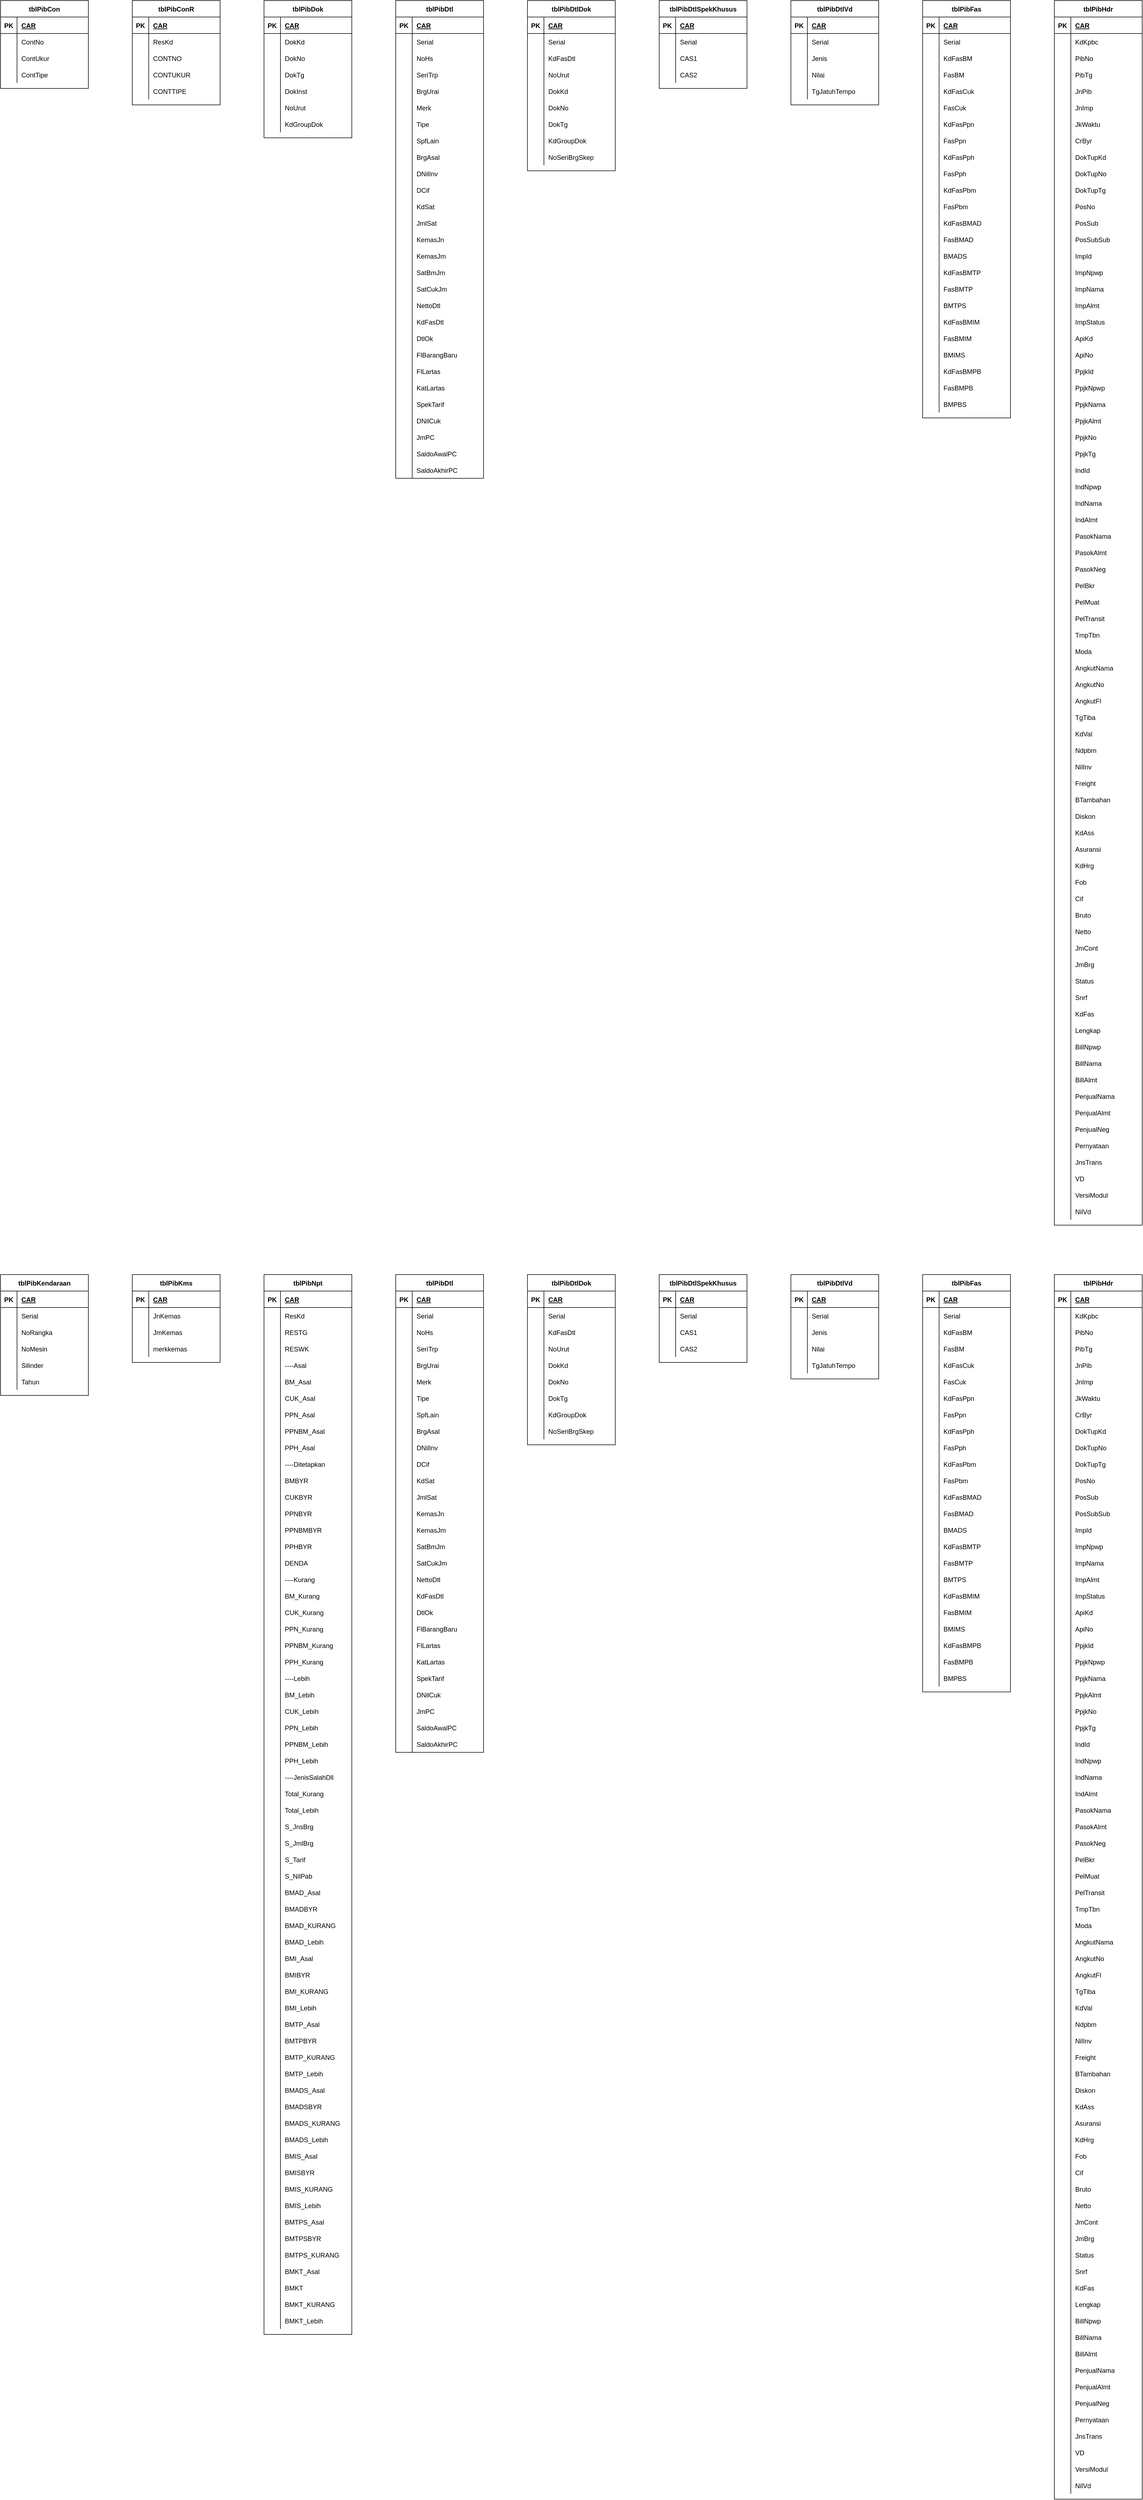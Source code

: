 <mxfile version="13.6.5" type="github" pages="2">
  <diagram id="_NM0zyQpCWJzvZTSbSd0" name="PIb Table">
    <mxGraphModel dx="1053" dy="476" grid="1" gridSize="10" guides="1" tooltips="1" connect="1" arrows="1" fold="1" page="1" pageScale="1" pageWidth="850" pageHeight="1100" math="0" shadow="0">
      <root>
        <mxCell id="0" />
        <mxCell id="1" parent="0" />
        <mxCell id="YDswF3tkXrE5sghVOHDw-1" value="tblPibCon" style="shape=table;startSize=30;container=1;collapsible=1;childLayout=tableLayout;fixedRows=1;rowLines=0;fontStyle=1;align=center;resizeLast=1;" parent="1" vertex="1">
          <mxGeometry x="40" y="40" width="160" height="160" as="geometry" />
        </mxCell>
        <mxCell id="YDswF3tkXrE5sghVOHDw-2" value="" style="shape=partialRectangle;collapsible=0;dropTarget=0;pointerEvents=0;fillColor=none;top=0;left=0;bottom=1;right=0;points=[[0,0.5],[1,0.5]];portConstraint=eastwest;" parent="YDswF3tkXrE5sghVOHDw-1" vertex="1">
          <mxGeometry y="30" width="160" height="30" as="geometry" />
        </mxCell>
        <mxCell id="YDswF3tkXrE5sghVOHDw-3" value="PK" style="shape=partialRectangle;connectable=0;fillColor=none;top=0;left=0;bottom=0;right=0;fontStyle=1;overflow=hidden;" parent="YDswF3tkXrE5sghVOHDw-2" vertex="1">
          <mxGeometry width="30" height="30" as="geometry" />
        </mxCell>
        <mxCell id="YDswF3tkXrE5sghVOHDw-4" value="CAR" style="shape=partialRectangle;connectable=0;fillColor=none;top=0;left=0;bottom=0;right=0;align=left;spacingLeft=6;fontStyle=5;overflow=hidden;" parent="YDswF3tkXrE5sghVOHDw-2" vertex="1">
          <mxGeometry x="30" width="130" height="30" as="geometry" />
        </mxCell>
        <mxCell id="YDswF3tkXrE5sghVOHDw-8" value="" style="shape=partialRectangle;collapsible=0;dropTarget=0;pointerEvents=0;fillColor=none;top=0;left=0;bottom=0;right=0;points=[[0,0.5],[1,0.5]];portConstraint=eastwest;" parent="YDswF3tkXrE5sghVOHDw-1" vertex="1">
          <mxGeometry y="60" width="160" height="30" as="geometry" />
        </mxCell>
        <mxCell id="YDswF3tkXrE5sghVOHDw-9" value="" style="shape=partialRectangle;connectable=0;fillColor=none;top=0;left=0;bottom=0;right=0;editable=1;overflow=hidden;" parent="YDswF3tkXrE5sghVOHDw-8" vertex="1">
          <mxGeometry width="30" height="30" as="geometry" />
        </mxCell>
        <mxCell id="YDswF3tkXrE5sghVOHDw-10" value="ContNo" style="shape=partialRectangle;connectable=0;fillColor=none;top=0;left=0;bottom=0;right=0;align=left;spacingLeft=6;overflow=hidden;" parent="YDswF3tkXrE5sghVOHDw-8" vertex="1">
          <mxGeometry x="30" width="130" height="30" as="geometry" />
        </mxCell>
        <mxCell id="YDswF3tkXrE5sghVOHDw-11" value="" style="shape=partialRectangle;collapsible=0;dropTarget=0;pointerEvents=0;fillColor=none;top=0;left=0;bottom=0;right=0;points=[[0,0.5],[1,0.5]];portConstraint=eastwest;" parent="YDswF3tkXrE5sghVOHDw-1" vertex="1">
          <mxGeometry y="90" width="160" height="30" as="geometry" />
        </mxCell>
        <mxCell id="YDswF3tkXrE5sghVOHDw-12" value="" style="shape=partialRectangle;connectable=0;fillColor=none;top=0;left=0;bottom=0;right=0;editable=1;overflow=hidden;" parent="YDswF3tkXrE5sghVOHDw-11" vertex="1">
          <mxGeometry width="30" height="30" as="geometry" />
        </mxCell>
        <mxCell id="YDswF3tkXrE5sghVOHDw-13" value="ContUkur" style="shape=partialRectangle;connectable=0;fillColor=none;top=0;left=0;bottom=0;right=0;align=left;spacingLeft=6;overflow=hidden;" parent="YDswF3tkXrE5sghVOHDw-11" vertex="1">
          <mxGeometry x="30" width="130" height="30" as="geometry" />
        </mxCell>
        <mxCell id="YDswF3tkXrE5sghVOHDw-17" value="" style="shape=partialRectangle;collapsible=0;dropTarget=0;pointerEvents=0;fillColor=none;top=0;left=0;bottom=0;right=0;points=[[0,0.5],[1,0.5]];portConstraint=eastwest;" parent="YDswF3tkXrE5sghVOHDw-1" vertex="1">
          <mxGeometry y="120" width="160" height="30" as="geometry" />
        </mxCell>
        <mxCell id="YDswF3tkXrE5sghVOHDw-18" value="" style="shape=partialRectangle;connectable=0;fillColor=none;top=0;left=0;bottom=0;right=0;editable=1;overflow=hidden;" parent="YDswF3tkXrE5sghVOHDw-17" vertex="1">
          <mxGeometry width="30" height="30" as="geometry" />
        </mxCell>
        <mxCell id="YDswF3tkXrE5sghVOHDw-19" value="ContTipe" style="shape=partialRectangle;connectable=0;fillColor=none;top=0;left=0;bottom=0;right=0;align=left;spacingLeft=6;overflow=hidden;" parent="YDswF3tkXrE5sghVOHDw-17" vertex="1">
          <mxGeometry x="30" width="130" height="30" as="geometry" />
        </mxCell>
        <mxCell id="YDswF3tkXrE5sghVOHDw-23" value="tblPibConR" style="shape=table;startSize=30;container=1;collapsible=1;childLayout=tableLayout;fixedRows=1;rowLines=0;fontStyle=1;align=center;resizeLast=1;" parent="1" vertex="1">
          <mxGeometry x="280" y="40" width="160" height="190" as="geometry" />
        </mxCell>
        <mxCell id="YDswF3tkXrE5sghVOHDw-24" value="" style="shape=partialRectangle;collapsible=0;dropTarget=0;pointerEvents=0;fillColor=none;top=0;left=0;bottom=1;right=0;points=[[0,0.5],[1,0.5]];portConstraint=eastwest;" parent="YDswF3tkXrE5sghVOHDw-23" vertex="1">
          <mxGeometry y="30" width="160" height="30" as="geometry" />
        </mxCell>
        <mxCell id="YDswF3tkXrE5sghVOHDw-25" value="PK" style="shape=partialRectangle;connectable=0;fillColor=none;top=0;left=0;bottom=0;right=0;fontStyle=1;overflow=hidden;" parent="YDswF3tkXrE5sghVOHDw-24" vertex="1">
          <mxGeometry width="30" height="30" as="geometry" />
        </mxCell>
        <mxCell id="YDswF3tkXrE5sghVOHDw-26" value="CAR" style="shape=partialRectangle;connectable=0;fillColor=none;top=0;left=0;bottom=0;right=0;align=left;spacingLeft=6;fontStyle=5;overflow=hidden;" parent="YDswF3tkXrE5sghVOHDw-24" vertex="1">
          <mxGeometry x="30" width="130" height="30" as="geometry" />
        </mxCell>
        <mxCell id="YDswF3tkXrE5sghVOHDw-27" value="" style="shape=partialRectangle;collapsible=0;dropTarget=0;pointerEvents=0;fillColor=none;top=0;left=0;bottom=0;right=0;points=[[0,0.5],[1,0.5]];portConstraint=eastwest;" parent="YDswF3tkXrE5sghVOHDw-23" vertex="1">
          <mxGeometry y="60" width="160" height="30" as="geometry" />
        </mxCell>
        <mxCell id="YDswF3tkXrE5sghVOHDw-28" value="" style="shape=partialRectangle;connectable=0;fillColor=none;top=0;left=0;bottom=0;right=0;editable=1;overflow=hidden;" parent="YDswF3tkXrE5sghVOHDw-27" vertex="1">
          <mxGeometry width="30" height="30" as="geometry" />
        </mxCell>
        <mxCell id="YDswF3tkXrE5sghVOHDw-29" value="ResKd" style="shape=partialRectangle;connectable=0;fillColor=none;top=0;left=0;bottom=0;right=0;align=left;spacingLeft=6;overflow=hidden;" parent="YDswF3tkXrE5sghVOHDw-27" vertex="1">
          <mxGeometry x="30" width="130" height="30" as="geometry" />
        </mxCell>
        <mxCell id="YDswF3tkXrE5sghVOHDw-30" value="" style="shape=partialRectangle;collapsible=0;dropTarget=0;pointerEvents=0;fillColor=none;top=0;left=0;bottom=0;right=0;points=[[0,0.5],[1,0.5]];portConstraint=eastwest;" parent="YDswF3tkXrE5sghVOHDw-23" vertex="1">
          <mxGeometry y="90" width="160" height="30" as="geometry" />
        </mxCell>
        <mxCell id="YDswF3tkXrE5sghVOHDw-31" value="" style="shape=partialRectangle;connectable=0;fillColor=none;top=0;left=0;bottom=0;right=0;editable=1;overflow=hidden;" parent="YDswF3tkXrE5sghVOHDw-30" vertex="1">
          <mxGeometry width="30" height="30" as="geometry" />
        </mxCell>
        <mxCell id="YDswF3tkXrE5sghVOHDw-32" value="CONTNO" style="shape=partialRectangle;connectable=0;fillColor=none;top=0;left=0;bottom=0;right=0;align=left;spacingLeft=6;overflow=hidden;" parent="YDswF3tkXrE5sghVOHDw-30" vertex="1">
          <mxGeometry x="30" width="130" height="30" as="geometry" />
        </mxCell>
        <mxCell id="YDswF3tkXrE5sghVOHDw-33" value="" style="shape=partialRectangle;collapsible=0;dropTarget=0;pointerEvents=0;fillColor=none;top=0;left=0;bottom=0;right=0;points=[[0,0.5],[1,0.5]];portConstraint=eastwest;" parent="YDswF3tkXrE5sghVOHDw-23" vertex="1">
          <mxGeometry y="120" width="160" height="30" as="geometry" />
        </mxCell>
        <mxCell id="YDswF3tkXrE5sghVOHDw-34" value="" style="shape=partialRectangle;connectable=0;fillColor=none;top=0;left=0;bottom=0;right=0;editable=1;overflow=hidden;" parent="YDswF3tkXrE5sghVOHDw-33" vertex="1">
          <mxGeometry width="30" height="30" as="geometry" />
        </mxCell>
        <mxCell id="YDswF3tkXrE5sghVOHDw-35" value="CONTUKUR" style="shape=partialRectangle;connectable=0;fillColor=none;top=0;left=0;bottom=0;right=0;align=left;spacingLeft=6;overflow=hidden;" parent="YDswF3tkXrE5sghVOHDw-33" vertex="1">
          <mxGeometry x="30" width="130" height="30" as="geometry" />
        </mxCell>
        <mxCell id="YDswF3tkXrE5sghVOHDw-36" value="" style="shape=partialRectangle;collapsible=0;dropTarget=0;pointerEvents=0;fillColor=none;top=0;left=0;bottom=0;right=0;points=[[0,0.5],[1,0.5]];portConstraint=eastwest;" parent="YDswF3tkXrE5sghVOHDw-23" vertex="1">
          <mxGeometry y="150" width="160" height="30" as="geometry" />
        </mxCell>
        <mxCell id="YDswF3tkXrE5sghVOHDw-37" value="" style="shape=partialRectangle;connectable=0;fillColor=none;top=0;left=0;bottom=0;right=0;editable=1;overflow=hidden;" parent="YDswF3tkXrE5sghVOHDw-36" vertex="1">
          <mxGeometry width="30" height="30" as="geometry" />
        </mxCell>
        <mxCell id="YDswF3tkXrE5sghVOHDw-38" value="CONTTIPE" style="shape=partialRectangle;connectable=0;fillColor=none;top=0;left=0;bottom=0;right=0;align=left;spacingLeft=6;overflow=hidden;" parent="YDswF3tkXrE5sghVOHDw-36" vertex="1">
          <mxGeometry x="30" width="130" height="30" as="geometry" />
        </mxCell>
        <mxCell id="YDswF3tkXrE5sghVOHDw-42" value="tblPibDok" style="shape=table;startSize=30;container=1;collapsible=1;childLayout=tableLayout;fixedRows=1;rowLines=0;fontStyle=1;align=center;resizeLast=1;" parent="1" vertex="1">
          <mxGeometry x="520" y="40" width="160" height="250" as="geometry" />
        </mxCell>
        <mxCell id="YDswF3tkXrE5sghVOHDw-43" value="" style="shape=partialRectangle;collapsible=0;dropTarget=0;pointerEvents=0;fillColor=none;top=0;left=0;bottom=1;right=0;points=[[0,0.5],[1,0.5]];portConstraint=eastwest;" parent="YDswF3tkXrE5sghVOHDw-42" vertex="1">
          <mxGeometry y="30" width="160" height="30" as="geometry" />
        </mxCell>
        <mxCell id="YDswF3tkXrE5sghVOHDw-44" value="PK" style="shape=partialRectangle;connectable=0;fillColor=none;top=0;left=0;bottom=0;right=0;fontStyle=1;overflow=hidden;" parent="YDswF3tkXrE5sghVOHDw-43" vertex="1">
          <mxGeometry width="30" height="30" as="geometry" />
        </mxCell>
        <mxCell id="YDswF3tkXrE5sghVOHDw-45" value="CAR" style="shape=partialRectangle;connectable=0;fillColor=none;top=0;left=0;bottom=0;right=0;align=left;spacingLeft=6;fontStyle=5;overflow=hidden;" parent="YDswF3tkXrE5sghVOHDw-43" vertex="1">
          <mxGeometry x="30" width="130" height="30" as="geometry" />
        </mxCell>
        <mxCell id="YDswF3tkXrE5sghVOHDw-46" value="" style="shape=partialRectangle;collapsible=0;dropTarget=0;pointerEvents=0;fillColor=none;top=0;left=0;bottom=0;right=0;points=[[0,0.5],[1,0.5]];portConstraint=eastwest;" parent="YDswF3tkXrE5sghVOHDw-42" vertex="1">
          <mxGeometry y="60" width="160" height="30" as="geometry" />
        </mxCell>
        <mxCell id="YDswF3tkXrE5sghVOHDw-47" value="" style="shape=partialRectangle;connectable=0;fillColor=none;top=0;left=0;bottom=0;right=0;editable=1;overflow=hidden;" parent="YDswF3tkXrE5sghVOHDw-46" vertex="1">
          <mxGeometry width="30" height="30" as="geometry" />
        </mxCell>
        <mxCell id="YDswF3tkXrE5sghVOHDw-48" value="DokKd" style="shape=partialRectangle;connectable=0;fillColor=none;top=0;left=0;bottom=0;right=0;align=left;spacingLeft=6;overflow=hidden;" parent="YDswF3tkXrE5sghVOHDw-46" vertex="1">
          <mxGeometry x="30" width="130" height="30" as="geometry" />
        </mxCell>
        <mxCell id="YDswF3tkXrE5sghVOHDw-49" value="" style="shape=partialRectangle;collapsible=0;dropTarget=0;pointerEvents=0;fillColor=none;top=0;left=0;bottom=0;right=0;points=[[0,0.5],[1,0.5]];portConstraint=eastwest;" parent="YDswF3tkXrE5sghVOHDw-42" vertex="1">
          <mxGeometry y="90" width="160" height="30" as="geometry" />
        </mxCell>
        <mxCell id="YDswF3tkXrE5sghVOHDw-50" value="" style="shape=partialRectangle;connectable=0;fillColor=none;top=0;left=0;bottom=0;right=0;editable=1;overflow=hidden;" parent="YDswF3tkXrE5sghVOHDw-49" vertex="1">
          <mxGeometry width="30" height="30" as="geometry" />
        </mxCell>
        <mxCell id="YDswF3tkXrE5sghVOHDw-51" value="DokNo" style="shape=partialRectangle;connectable=0;fillColor=none;top=0;left=0;bottom=0;right=0;align=left;spacingLeft=6;overflow=hidden;" parent="YDswF3tkXrE5sghVOHDw-49" vertex="1">
          <mxGeometry x="30" width="130" height="30" as="geometry" />
        </mxCell>
        <mxCell id="YDswF3tkXrE5sghVOHDw-52" value="" style="shape=partialRectangle;collapsible=0;dropTarget=0;pointerEvents=0;fillColor=none;top=0;left=0;bottom=0;right=0;points=[[0,0.5],[1,0.5]];portConstraint=eastwest;" parent="YDswF3tkXrE5sghVOHDw-42" vertex="1">
          <mxGeometry y="120" width="160" height="30" as="geometry" />
        </mxCell>
        <mxCell id="YDswF3tkXrE5sghVOHDw-53" value="" style="shape=partialRectangle;connectable=0;fillColor=none;top=0;left=0;bottom=0;right=0;editable=1;overflow=hidden;" parent="YDswF3tkXrE5sghVOHDw-52" vertex="1">
          <mxGeometry width="30" height="30" as="geometry" />
        </mxCell>
        <mxCell id="YDswF3tkXrE5sghVOHDw-54" value="DokTg" style="shape=partialRectangle;connectable=0;fillColor=none;top=0;left=0;bottom=0;right=0;align=left;spacingLeft=6;overflow=hidden;" parent="YDswF3tkXrE5sghVOHDw-52" vertex="1">
          <mxGeometry x="30" width="130" height="30" as="geometry" />
        </mxCell>
        <mxCell id="YDswF3tkXrE5sghVOHDw-55" value="" style="shape=partialRectangle;collapsible=0;dropTarget=0;pointerEvents=0;fillColor=none;top=0;left=0;bottom=0;right=0;points=[[0,0.5],[1,0.5]];portConstraint=eastwest;" parent="YDswF3tkXrE5sghVOHDw-42" vertex="1">
          <mxGeometry y="150" width="160" height="30" as="geometry" />
        </mxCell>
        <mxCell id="YDswF3tkXrE5sghVOHDw-56" value="" style="shape=partialRectangle;connectable=0;fillColor=none;top=0;left=0;bottom=0;right=0;editable=1;overflow=hidden;" parent="YDswF3tkXrE5sghVOHDw-55" vertex="1">
          <mxGeometry width="30" height="30" as="geometry" />
        </mxCell>
        <mxCell id="YDswF3tkXrE5sghVOHDw-57" value="DokInst" style="shape=partialRectangle;connectable=0;fillColor=none;top=0;left=0;bottom=0;right=0;align=left;spacingLeft=6;overflow=hidden;" parent="YDswF3tkXrE5sghVOHDw-55" vertex="1">
          <mxGeometry x="30" width="130" height="30" as="geometry" />
        </mxCell>
        <mxCell id="YDswF3tkXrE5sghVOHDw-58" value="" style="shape=partialRectangle;collapsible=0;dropTarget=0;pointerEvents=0;fillColor=none;top=0;left=0;bottom=0;right=0;points=[[0,0.5],[1,0.5]];portConstraint=eastwest;" parent="YDswF3tkXrE5sghVOHDw-42" vertex="1">
          <mxGeometry y="180" width="160" height="30" as="geometry" />
        </mxCell>
        <mxCell id="YDswF3tkXrE5sghVOHDw-59" value="" style="shape=partialRectangle;connectable=0;fillColor=none;top=0;left=0;bottom=0;right=0;editable=1;overflow=hidden;" parent="YDswF3tkXrE5sghVOHDw-58" vertex="1">
          <mxGeometry width="30" height="30" as="geometry" />
        </mxCell>
        <mxCell id="YDswF3tkXrE5sghVOHDw-60" value="NoUrut" style="shape=partialRectangle;connectable=0;fillColor=none;top=0;left=0;bottom=0;right=0;align=left;spacingLeft=6;overflow=hidden;" parent="YDswF3tkXrE5sghVOHDw-58" vertex="1">
          <mxGeometry x="30" width="130" height="30" as="geometry" />
        </mxCell>
        <mxCell id="YDswF3tkXrE5sghVOHDw-61" value="" style="shape=partialRectangle;collapsible=0;dropTarget=0;pointerEvents=0;fillColor=none;top=0;left=0;bottom=0;right=0;points=[[0,0.5],[1,0.5]];portConstraint=eastwest;" parent="YDswF3tkXrE5sghVOHDw-42" vertex="1">
          <mxGeometry y="210" width="160" height="30" as="geometry" />
        </mxCell>
        <mxCell id="YDswF3tkXrE5sghVOHDw-62" value="" style="shape=partialRectangle;connectable=0;fillColor=none;top=0;left=0;bottom=0;right=0;editable=1;overflow=hidden;" parent="YDswF3tkXrE5sghVOHDw-61" vertex="1">
          <mxGeometry width="30" height="30" as="geometry" />
        </mxCell>
        <mxCell id="YDswF3tkXrE5sghVOHDw-63" value="KdGroupDok" style="shape=partialRectangle;connectable=0;fillColor=none;top=0;left=0;bottom=0;right=0;align=left;spacingLeft=6;overflow=hidden;" parent="YDswF3tkXrE5sghVOHDw-61" vertex="1">
          <mxGeometry x="30" width="130" height="30" as="geometry" />
        </mxCell>
        <mxCell id="YDswF3tkXrE5sghVOHDw-64" value="tblPibDtl" style="shape=table;startSize=30;container=1;collapsible=1;childLayout=tableLayout;fixedRows=1;rowLines=0;fontStyle=1;align=center;resizeLast=1;" parent="1" vertex="1">
          <mxGeometry x="760" y="40" width="160" height="870" as="geometry">
            <mxRectangle x="760" y="40" width="80" height="30" as="alternateBounds" />
          </mxGeometry>
        </mxCell>
        <mxCell id="YDswF3tkXrE5sghVOHDw-65" value="" style="shape=partialRectangle;collapsible=0;dropTarget=0;pointerEvents=0;fillColor=none;top=0;left=0;bottom=1;right=0;points=[[0,0.5],[1,0.5]];portConstraint=eastwest;" parent="YDswF3tkXrE5sghVOHDw-64" vertex="1">
          <mxGeometry y="30" width="160" height="30" as="geometry" />
        </mxCell>
        <mxCell id="YDswF3tkXrE5sghVOHDw-66" value="PK" style="shape=partialRectangle;connectable=0;fillColor=none;top=0;left=0;bottom=0;right=0;fontStyle=1;overflow=hidden;" parent="YDswF3tkXrE5sghVOHDw-65" vertex="1">
          <mxGeometry width="30" height="30" as="geometry" />
        </mxCell>
        <mxCell id="YDswF3tkXrE5sghVOHDw-67" value="CAR" style="shape=partialRectangle;connectable=0;fillColor=none;top=0;left=0;bottom=0;right=0;align=left;spacingLeft=6;fontStyle=5;overflow=hidden;" parent="YDswF3tkXrE5sghVOHDw-65" vertex="1">
          <mxGeometry x="30" width="130" height="30" as="geometry" />
        </mxCell>
        <mxCell id="YDswF3tkXrE5sghVOHDw-68" value="" style="shape=partialRectangle;collapsible=0;dropTarget=0;pointerEvents=0;fillColor=none;top=0;left=0;bottom=0;right=0;points=[[0,0.5],[1,0.5]];portConstraint=eastwest;" parent="YDswF3tkXrE5sghVOHDw-64" vertex="1">
          <mxGeometry y="60" width="160" height="30" as="geometry" />
        </mxCell>
        <mxCell id="YDswF3tkXrE5sghVOHDw-69" value="" style="shape=partialRectangle;connectable=0;fillColor=none;top=0;left=0;bottom=0;right=0;editable=1;overflow=hidden;" parent="YDswF3tkXrE5sghVOHDw-68" vertex="1">
          <mxGeometry width="30" height="30" as="geometry" />
        </mxCell>
        <mxCell id="YDswF3tkXrE5sghVOHDw-70" value="Serial" style="shape=partialRectangle;connectable=0;fillColor=none;top=0;left=0;bottom=0;right=0;align=left;spacingLeft=6;overflow=hidden;" parent="YDswF3tkXrE5sghVOHDw-68" vertex="1">
          <mxGeometry x="30" width="130" height="30" as="geometry" />
        </mxCell>
        <mxCell id="YDswF3tkXrE5sghVOHDw-71" value="" style="shape=partialRectangle;collapsible=0;dropTarget=0;pointerEvents=0;fillColor=none;top=0;left=0;bottom=0;right=0;points=[[0,0.5],[1,0.5]];portConstraint=eastwest;" parent="YDswF3tkXrE5sghVOHDw-64" vertex="1">
          <mxGeometry y="90" width="160" height="30" as="geometry" />
        </mxCell>
        <mxCell id="YDswF3tkXrE5sghVOHDw-72" value="" style="shape=partialRectangle;connectable=0;fillColor=none;top=0;left=0;bottom=0;right=0;editable=1;overflow=hidden;" parent="YDswF3tkXrE5sghVOHDw-71" vertex="1">
          <mxGeometry width="30" height="30" as="geometry" />
        </mxCell>
        <mxCell id="YDswF3tkXrE5sghVOHDw-73" value="NoHs" style="shape=partialRectangle;connectable=0;fillColor=none;top=0;left=0;bottom=0;right=0;align=left;spacingLeft=6;overflow=hidden;" parent="YDswF3tkXrE5sghVOHDw-71" vertex="1">
          <mxGeometry x="30" width="130" height="30" as="geometry" />
        </mxCell>
        <mxCell id="YDswF3tkXrE5sghVOHDw-74" value="" style="shape=partialRectangle;collapsible=0;dropTarget=0;pointerEvents=0;fillColor=none;top=0;left=0;bottom=0;right=0;points=[[0,0.5],[1,0.5]];portConstraint=eastwest;" parent="YDswF3tkXrE5sghVOHDw-64" vertex="1">
          <mxGeometry y="120" width="160" height="30" as="geometry" />
        </mxCell>
        <mxCell id="YDswF3tkXrE5sghVOHDw-75" value="" style="shape=partialRectangle;connectable=0;fillColor=none;top=0;left=0;bottom=0;right=0;editable=1;overflow=hidden;" parent="YDswF3tkXrE5sghVOHDw-74" vertex="1">
          <mxGeometry width="30" height="30" as="geometry" />
        </mxCell>
        <mxCell id="YDswF3tkXrE5sghVOHDw-76" value="SeriTrp" style="shape=partialRectangle;connectable=0;fillColor=none;top=0;left=0;bottom=0;right=0;align=left;spacingLeft=6;overflow=hidden;" parent="YDswF3tkXrE5sghVOHDw-74" vertex="1">
          <mxGeometry x="30" width="130" height="30" as="geometry" />
        </mxCell>
        <mxCell id="YDswF3tkXrE5sghVOHDw-77" value="" style="shape=partialRectangle;collapsible=0;dropTarget=0;pointerEvents=0;fillColor=none;top=0;left=0;bottom=0;right=0;points=[[0,0.5],[1,0.5]];portConstraint=eastwest;" parent="YDswF3tkXrE5sghVOHDw-64" vertex="1">
          <mxGeometry y="150" width="160" height="30" as="geometry" />
        </mxCell>
        <mxCell id="YDswF3tkXrE5sghVOHDw-78" value="" style="shape=partialRectangle;connectable=0;fillColor=none;top=0;left=0;bottom=0;right=0;editable=1;overflow=hidden;" parent="YDswF3tkXrE5sghVOHDw-77" vertex="1">
          <mxGeometry width="30" height="30" as="geometry" />
        </mxCell>
        <mxCell id="YDswF3tkXrE5sghVOHDw-79" value="BrgUrai" style="shape=partialRectangle;connectable=0;fillColor=none;top=0;left=0;bottom=0;right=0;align=left;spacingLeft=6;overflow=hidden;" parent="YDswF3tkXrE5sghVOHDw-77" vertex="1">
          <mxGeometry x="30" width="130" height="30" as="geometry" />
        </mxCell>
        <mxCell id="YDswF3tkXrE5sghVOHDw-80" value="" style="shape=partialRectangle;collapsible=0;dropTarget=0;pointerEvents=0;fillColor=none;top=0;left=0;bottom=0;right=0;points=[[0,0.5],[1,0.5]];portConstraint=eastwest;" parent="YDswF3tkXrE5sghVOHDw-64" vertex="1">
          <mxGeometry y="180" width="160" height="30" as="geometry" />
        </mxCell>
        <mxCell id="YDswF3tkXrE5sghVOHDw-81" value="" style="shape=partialRectangle;connectable=0;fillColor=none;top=0;left=0;bottom=0;right=0;editable=1;overflow=hidden;" parent="YDswF3tkXrE5sghVOHDw-80" vertex="1">
          <mxGeometry width="30" height="30" as="geometry" />
        </mxCell>
        <mxCell id="YDswF3tkXrE5sghVOHDw-82" value="Merk" style="shape=partialRectangle;connectable=0;fillColor=none;top=0;left=0;bottom=0;right=0;align=left;spacingLeft=6;overflow=hidden;" parent="YDswF3tkXrE5sghVOHDw-80" vertex="1">
          <mxGeometry x="30" width="130" height="30" as="geometry" />
        </mxCell>
        <mxCell id="YDswF3tkXrE5sghVOHDw-83" value="" style="shape=partialRectangle;collapsible=0;dropTarget=0;pointerEvents=0;fillColor=none;top=0;left=0;bottom=0;right=0;points=[[0,0.5],[1,0.5]];portConstraint=eastwest;" parent="YDswF3tkXrE5sghVOHDw-64" vertex="1">
          <mxGeometry y="210" width="160" height="30" as="geometry" />
        </mxCell>
        <mxCell id="YDswF3tkXrE5sghVOHDw-84" value="" style="shape=partialRectangle;connectable=0;fillColor=none;top=0;left=0;bottom=0;right=0;editable=1;overflow=hidden;" parent="YDswF3tkXrE5sghVOHDw-83" vertex="1">
          <mxGeometry width="30" height="30" as="geometry" />
        </mxCell>
        <mxCell id="YDswF3tkXrE5sghVOHDw-85" value="Tipe" style="shape=partialRectangle;connectable=0;fillColor=none;top=0;left=0;bottom=0;right=0;align=left;spacingLeft=6;overflow=hidden;" parent="YDswF3tkXrE5sghVOHDw-83" vertex="1">
          <mxGeometry x="30" width="130" height="30" as="geometry" />
        </mxCell>
        <mxCell id="YDswF3tkXrE5sghVOHDw-87" value="" style="shape=partialRectangle;collapsible=0;dropTarget=0;pointerEvents=0;fillColor=none;top=0;left=0;bottom=0;right=0;points=[[0,0.5],[1,0.5]];portConstraint=eastwest;" parent="YDswF3tkXrE5sghVOHDw-64" vertex="1">
          <mxGeometry y="240" width="160" height="30" as="geometry" />
        </mxCell>
        <mxCell id="YDswF3tkXrE5sghVOHDw-88" value="" style="shape=partialRectangle;connectable=0;fillColor=none;top=0;left=0;bottom=0;right=0;editable=1;overflow=hidden;" parent="YDswF3tkXrE5sghVOHDw-87" vertex="1">
          <mxGeometry width="30" height="30" as="geometry" />
        </mxCell>
        <mxCell id="YDswF3tkXrE5sghVOHDw-89" value="SpfLain" style="shape=partialRectangle;connectable=0;fillColor=none;top=0;left=0;bottom=0;right=0;align=left;spacingLeft=6;overflow=hidden;" parent="YDswF3tkXrE5sghVOHDw-87" vertex="1">
          <mxGeometry x="30" width="130" height="30" as="geometry" />
        </mxCell>
        <mxCell id="YDswF3tkXrE5sghVOHDw-90" value="" style="shape=partialRectangle;collapsible=0;dropTarget=0;pointerEvents=0;fillColor=none;top=0;left=0;bottom=0;right=0;points=[[0,0.5],[1,0.5]];portConstraint=eastwest;" parent="YDswF3tkXrE5sghVOHDw-64" vertex="1">
          <mxGeometry y="270" width="160" height="30" as="geometry" />
        </mxCell>
        <mxCell id="YDswF3tkXrE5sghVOHDw-91" value="" style="shape=partialRectangle;connectable=0;fillColor=none;top=0;left=0;bottom=0;right=0;editable=1;overflow=hidden;" parent="YDswF3tkXrE5sghVOHDw-90" vertex="1">
          <mxGeometry width="30" height="30" as="geometry" />
        </mxCell>
        <mxCell id="YDswF3tkXrE5sghVOHDw-92" value="BrgAsal" style="shape=partialRectangle;connectable=0;fillColor=none;top=0;left=0;bottom=0;right=0;align=left;spacingLeft=6;overflow=hidden;" parent="YDswF3tkXrE5sghVOHDw-90" vertex="1">
          <mxGeometry x="30" width="130" height="30" as="geometry" />
        </mxCell>
        <mxCell id="YDswF3tkXrE5sghVOHDw-93" value="" style="shape=partialRectangle;collapsible=0;dropTarget=0;pointerEvents=0;fillColor=none;top=0;left=0;bottom=0;right=0;points=[[0,0.5],[1,0.5]];portConstraint=eastwest;" parent="YDswF3tkXrE5sghVOHDw-64" vertex="1">
          <mxGeometry y="300" width="160" height="30" as="geometry" />
        </mxCell>
        <mxCell id="YDswF3tkXrE5sghVOHDw-94" value="" style="shape=partialRectangle;connectable=0;fillColor=none;top=0;left=0;bottom=0;right=0;editable=1;overflow=hidden;" parent="YDswF3tkXrE5sghVOHDw-93" vertex="1">
          <mxGeometry width="30" height="30" as="geometry" />
        </mxCell>
        <mxCell id="YDswF3tkXrE5sghVOHDw-95" value="DNilInv" style="shape=partialRectangle;connectable=0;fillColor=none;top=0;left=0;bottom=0;right=0;align=left;spacingLeft=6;overflow=hidden;" parent="YDswF3tkXrE5sghVOHDw-93" vertex="1">
          <mxGeometry x="30" width="130" height="30" as="geometry" />
        </mxCell>
        <mxCell id="YDswF3tkXrE5sghVOHDw-96" value="" style="shape=partialRectangle;collapsible=0;dropTarget=0;pointerEvents=0;fillColor=none;top=0;left=0;bottom=0;right=0;points=[[0,0.5],[1,0.5]];portConstraint=eastwest;" parent="YDswF3tkXrE5sghVOHDw-64" vertex="1">
          <mxGeometry y="330" width="160" height="30" as="geometry" />
        </mxCell>
        <mxCell id="YDswF3tkXrE5sghVOHDw-97" value="" style="shape=partialRectangle;connectable=0;fillColor=none;top=0;left=0;bottom=0;right=0;editable=1;overflow=hidden;" parent="YDswF3tkXrE5sghVOHDw-96" vertex="1">
          <mxGeometry width="30" height="30" as="geometry" />
        </mxCell>
        <mxCell id="YDswF3tkXrE5sghVOHDw-98" value="DCif" style="shape=partialRectangle;connectable=0;fillColor=none;top=0;left=0;bottom=0;right=0;align=left;spacingLeft=6;overflow=hidden;" parent="YDswF3tkXrE5sghVOHDw-96" vertex="1">
          <mxGeometry x="30" width="130" height="30" as="geometry" />
        </mxCell>
        <mxCell id="YDswF3tkXrE5sghVOHDw-99" value="" style="shape=partialRectangle;collapsible=0;dropTarget=0;pointerEvents=0;fillColor=none;top=0;left=0;bottom=0;right=0;points=[[0,0.5],[1,0.5]];portConstraint=eastwest;" parent="YDswF3tkXrE5sghVOHDw-64" vertex="1">
          <mxGeometry y="360" width="160" height="30" as="geometry" />
        </mxCell>
        <mxCell id="YDswF3tkXrE5sghVOHDw-100" value="" style="shape=partialRectangle;connectable=0;fillColor=none;top=0;left=0;bottom=0;right=0;editable=1;overflow=hidden;" parent="YDswF3tkXrE5sghVOHDw-99" vertex="1">
          <mxGeometry width="30" height="30" as="geometry" />
        </mxCell>
        <mxCell id="YDswF3tkXrE5sghVOHDw-101" value="KdSat" style="shape=partialRectangle;connectable=0;fillColor=none;top=0;left=0;bottom=0;right=0;align=left;spacingLeft=6;overflow=hidden;" parent="YDswF3tkXrE5sghVOHDw-99" vertex="1">
          <mxGeometry x="30" width="130" height="30" as="geometry" />
        </mxCell>
        <mxCell id="YDswF3tkXrE5sghVOHDw-102" value="" style="shape=partialRectangle;collapsible=0;dropTarget=0;pointerEvents=0;fillColor=none;top=0;left=0;bottom=0;right=0;points=[[0,0.5],[1,0.5]];portConstraint=eastwest;" parent="YDswF3tkXrE5sghVOHDw-64" vertex="1">
          <mxGeometry y="390" width="160" height="30" as="geometry" />
        </mxCell>
        <mxCell id="YDswF3tkXrE5sghVOHDw-103" value="" style="shape=partialRectangle;connectable=0;fillColor=none;top=0;left=0;bottom=0;right=0;editable=1;overflow=hidden;" parent="YDswF3tkXrE5sghVOHDw-102" vertex="1">
          <mxGeometry width="30" height="30" as="geometry" />
        </mxCell>
        <mxCell id="YDswF3tkXrE5sghVOHDw-104" value="JmlSat" style="shape=partialRectangle;connectable=0;fillColor=none;top=0;left=0;bottom=0;right=0;align=left;spacingLeft=6;overflow=hidden;" parent="YDswF3tkXrE5sghVOHDw-102" vertex="1">
          <mxGeometry x="30" width="130" height="30" as="geometry" />
        </mxCell>
        <mxCell id="YDswF3tkXrE5sghVOHDw-105" value="" style="shape=partialRectangle;collapsible=0;dropTarget=0;pointerEvents=0;fillColor=none;top=0;left=0;bottom=0;right=0;points=[[0,0.5],[1,0.5]];portConstraint=eastwest;" parent="YDswF3tkXrE5sghVOHDw-64" vertex="1">
          <mxGeometry y="420" width="160" height="30" as="geometry" />
        </mxCell>
        <mxCell id="YDswF3tkXrE5sghVOHDw-106" value="" style="shape=partialRectangle;connectable=0;fillColor=none;top=0;left=0;bottom=0;right=0;editable=1;overflow=hidden;" parent="YDswF3tkXrE5sghVOHDw-105" vertex="1">
          <mxGeometry width="30" height="30" as="geometry" />
        </mxCell>
        <mxCell id="YDswF3tkXrE5sghVOHDw-107" value="KemasJn" style="shape=partialRectangle;connectable=0;fillColor=none;top=0;left=0;bottom=0;right=0;align=left;spacingLeft=6;overflow=hidden;" parent="YDswF3tkXrE5sghVOHDw-105" vertex="1">
          <mxGeometry x="30" width="130" height="30" as="geometry" />
        </mxCell>
        <mxCell id="YDswF3tkXrE5sghVOHDw-108" value="" style="shape=partialRectangle;collapsible=0;dropTarget=0;pointerEvents=0;fillColor=none;top=0;left=0;bottom=0;right=0;points=[[0,0.5],[1,0.5]];portConstraint=eastwest;" parent="YDswF3tkXrE5sghVOHDw-64" vertex="1">
          <mxGeometry y="450" width="160" height="30" as="geometry" />
        </mxCell>
        <mxCell id="YDswF3tkXrE5sghVOHDw-109" value="" style="shape=partialRectangle;connectable=0;fillColor=none;top=0;left=0;bottom=0;right=0;editable=1;overflow=hidden;" parent="YDswF3tkXrE5sghVOHDw-108" vertex="1">
          <mxGeometry width="30" height="30" as="geometry" />
        </mxCell>
        <mxCell id="YDswF3tkXrE5sghVOHDw-110" value="KemasJm" style="shape=partialRectangle;connectable=0;fillColor=none;top=0;left=0;bottom=0;right=0;align=left;spacingLeft=6;overflow=hidden;" parent="YDswF3tkXrE5sghVOHDw-108" vertex="1">
          <mxGeometry x="30" width="130" height="30" as="geometry" />
        </mxCell>
        <mxCell id="YDswF3tkXrE5sghVOHDw-111" value="" style="shape=partialRectangle;collapsible=0;dropTarget=0;pointerEvents=0;fillColor=none;top=0;left=0;bottom=0;right=0;points=[[0,0.5],[1,0.5]];portConstraint=eastwest;" parent="YDswF3tkXrE5sghVOHDw-64" vertex="1">
          <mxGeometry y="480" width="160" height="30" as="geometry" />
        </mxCell>
        <mxCell id="YDswF3tkXrE5sghVOHDw-112" value="" style="shape=partialRectangle;connectable=0;fillColor=none;top=0;left=0;bottom=0;right=0;editable=1;overflow=hidden;" parent="YDswF3tkXrE5sghVOHDw-111" vertex="1">
          <mxGeometry width="30" height="30" as="geometry" />
        </mxCell>
        <mxCell id="YDswF3tkXrE5sghVOHDw-113" value="SatBmJm" style="shape=partialRectangle;connectable=0;fillColor=none;top=0;left=0;bottom=0;right=0;align=left;spacingLeft=6;overflow=hidden;" parent="YDswF3tkXrE5sghVOHDw-111" vertex="1">
          <mxGeometry x="30" width="130" height="30" as="geometry" />
        </mxCell>
        <mxCell id="YDswF3tkXrE5sghVOHDw-114" value="" style="shape=partialRectangle;collapsible=0;dropTarget=0;pointerEvents=0;fillColor=none;top=0;left=0;bottom=0;right=0;points=[[0,0.5],[1,0.5]];portConstraint=eastwest;" parent="YDswF3tkXrE5sghVOHDw-64" vertex="1">
          <mxGeometry y="510" width="160" height="30" as="geometry" />
        </mxCell>
        <mxCell id="YDswF3tkXrE5sghVOHDw-115" value="" style="shape=partialRectangle;connectable=0;fillColor=none;top=0;left=0;bottom=0;right=0;editable=1;overflow=hidden;" parent="YDswF3tkXrE5sghVOHDw-114" vertex="1">
          <mxGeometry width="30" height="30" as="geometry" />
        </mxCell>
        <mxCell id="YDswF3tkXrE5sghVOHDw-116" value="SatCukJm" style="shape=partialRectangle;connectable=0;fillColor=none;top=0;left=0;bottom=0;right=0;align=left;spacingLeft=6;overflow=hidden;" parent="YDswF3tkXrE5sghVOHDw-114" vertex="1">
          <mxGeometry x="30" width="130" height="30" as="geometry" />
        </mxCell>
        <mxCell id="YDswF3tkXrE5sghVOHDw-117" value="" style="shape=partialRectangle;collapsible=0;dropTarget=0;pointerEvents=0;fillColor=none;top=0;left=0;bottom=0;right=0;points=[[0,0.5],[1,0.5]];portConstraint=eastwest;" parent="YDswF3tkXrE5sghVOHDw-64" vertex="1">
          <mxGeometry y="540" width="160" height="30" as="geometry" />
        </mxCell>
        <mxCell id="YDswF3tkXrE5sghVOHDw-118" value="" style="shape=partialRectangle;connectable=0;fillColor=none;top=0;left=0;bottom=0;right=0;editable=1;overflow=hidden;" parent="YDswF3tkXrE5sghVOHDw-117" vertex="1">
          <mxGeometry width="30" height="30" as="geometry" />
        </mxCell>
        <mxCell id="YDswF3tkXrE5sghVOHDw-119" value="NettoDtl" style="shape=partialRectangle;connectable=0;fillColor=none;top=0;left=0;bottom=0;right=0;align=left;spacingLeft=6;overflow=hidden;" parent="YDswF3tkXrE5sghVOHDw-117" vertex="1">
          <mxGeometry x="30" width="130" height="30" as="geometry" />
        </mxCell>
        <mxCell id="YDswF3tkXrE5sghVOHDw-120" value="" style="shape=partialRectangle;collapsible=0;dropTarget=0;pointerEvents=0;fillColor=none;top=0;left=0;bottom=0;right=0;points=[[0,0.5],[1,0.5]];portConstraint=eastwest;" parent="YDswF3tkXrE5sghVOHDw-64" vertex="1">
          <mxGeometry y="570" width="160" height="30" as="geometry" />
        </mxCell>
        <mxCell id="YDswF3tkXrE5sghVOHDw-121" value="" style="shape=partialRectangle;connectable=0;fillColor=none;top=0;left=0;bottom=0;right=0;editable=1;overflow=hidden;" parent="YDswF3tkXrE5sghVOHDw-120" vertex="1">
          <mxGeometry width="30" height="30" as="geometry" />
        </mxCell>
        <mxCell id="YDswF3tkXrE5sghVOHDw-122" value="KdFasDtl" style="shape=partialRectangle;connectable=0;fillColor=none;top=0;left=0;bottom=0;right=0;align=left;spacingLeft=6;overflow=hidden;" parent="YDswF3tkXrE5sghVOHDw-120" vertex="1">
          <mxGeometry x="30" width="130" height="30" as="geometry" />
        </mxCell>
        <mxCell id="YDswF3tkXrE5sghVOHDw-123" value="" style="shape=partialRectangle;collapsible=0;dropTarget=0;pointerEvents=0;fillColor=none;top=0;left=0;bottom=0;right=0;points=[[0,0.5],[1,0.5]];portConstraint=eastwest;" parent="YDswF3tkXrE5sghVOHDw-64" vertex="1">
          <mxGeometry y="600" width="160" height="30" as="geometry" />
        </mxCell>
        <mxCell id="YDswF3tkXrE5sghVOHDw-124" value="" style="shape=partialRectangle;connectable=0;fillColor=none;top=0;left=0;bottom=0;right=0;editable=1;overflow=hidden;" parent="YDswF3tkXrE5sghVOHDw-123" vertex="1">
          <mxGeometry width="30" height="30" as="geometry" />
        </mxCell>
        <mxCell id="YDswF3tkXrE5sghVOHDw-125" value="DtlOk" style="shape=partialRectangle;connectable=0;fillColor=none;top=0;left=0;bottom=0;right=0;align=left;spacingLeft=6;overflow=hidden;" parent="YDswF3tkXrE5sghVOHDw-123" vertex="1">
          <mxGeometry x="30" width="130" height="30" as="geometry" />
        </mxCell>
        <mxCell id="YDswF3tkXrE5sghVOHDw-126" value="" style="shape=partialRectangle;collapsible=0;dropTarget=0;pointerEvents=0;fillColor=none;top=0;left=0;bottom=0;right=0;points=[[0,0.5],[1,0.5]];portConstraint=eastwest;" parent="YDswF3tkXrE5sghVOHDw-64" vertex="1">
          <mxGeometry y="630" width="160" height="30" as="geometry" />
        </mxCell>
        <mxCell id="YDswF3tkXrE5sghVOHDw-127" value="" style="shape=partialRectangle;connectable=0;fillColor=none;top=0;left=0;bottom=0;right=0;editable=1;overflow=hidden;" parent="YDswF3tkXrE5sghVOHDw-126" vertex="1">
          <mxGeometry width="30" height="30" as="geometry" />
        </mxCell>
        <mxCell id="YDswF3tkXrE5sghVOHDw-128" value="FlBarangBaru" style="shape=partialRectangle;connectable=0;fillColor=none;top=0;left=0;bottom=0;right=0;align=left;spacingLeft=6;overflow=hidden;" parent="YDswF3tkXrE5sghVOHDw-126" vertex="1">
          <mxGeometry x="30" width="130" height="30" as="geometry" />
        </mxCell>
        <mxCell id="YDswF3tkXrE5sghVOHDw-129" value="" style="shape=partialRectangle;collapsible=0;dropTarget=0;pointerEvents=0;fillColor=none;top=0;left=0;bottom=0;right=0;points=[[0,0.5],[1,0.5]];portConstraint=eastwest;" parent="YDswF3tkXrE5sghVOHDw-64" vertex="1">
          <mxGeometry y="660" width="160" height="30" as="geometry" />
        </mxCell>
        <mxCell id="YDswF3tkXrE5sghVOHDw-130" value="" style="shape=partialRectangle;connectable=0;fillColor=none;top=0;left=0;bottom=0;right=0;editable=1;overflow=hidden;" parent="YDswF3tkXrE5sghVOHDw-129" vertex="1">
          <mxGeometry width="30" height="30" as="geometry" />
        </mxCell>
        <mxCell id="YDswF3tkXrE5sghVOHDw-131" value="FlLartas" style="shape=partialRectangle;connectable=0;fillColor=none;top=0;left=0;bottom=0;right=0;align=left;spacingLeft=6;overflow=hidden;" parent="YDswF3tkXrE5sghVOHDw-129" vertex="1">
          <mxGeometry x="30" width="130" height="30" as="geometry" />
        </mxCell>
        <mxCell id="YDswF3tkXrE5sghVOHDw-132" value="" style="shape=partialRectangle;collapsible=0;dropTarget=0;pointerEvents=0;fillColor=none;top=0;left=0;bottom=0;right=0;points=[[0,0.5],[1,0.5]];portConstraint=eastwest;" parent="YDswF3tkXrE5sghVOHDw-64" vertex="1">
          <mxGeometry y="690" width="160" height="30" as="geometry" />
        </mxCell>
        <mxCell id="YDswF3tkXrE5sghVOHDw-133" value="" style="shape=partialRectangle;connectable=0;fillColor=none;top=0;left=0;bottom=0;right=0;editable=1;overflow=hidden;" parent="YDswF3tkXrE5sghVOHDw-132" vertex="1">
          <mxGeometry width="30" height="30" as="geometry" />
        </mxCell>
        <mxCell id="YDswF3tkXrE5sghVOHDw-134" value="KatLartas" style="shape=partialRectangle;connectable=0;fillColor=none;top=0;left=0;bottom=0;right=0;align=left;spacingLeft=6;overflow=hidden;" parent="YDswF3tkXrE5sghVOHDw-132" vertex="1">
          <mxGeometry x="30" width="130" height="30" as="geometry" />
        </mxCell>
        <mxCell id="YDswF3tkXrE5sghVOHDw-135" value="" style="shape=partialRectangle;collapsible=0;dropTarget=0;pointerEvents=0;fillColor=none;top=0;left=0;bottom=0;right=0;points=[[0,0.5],[1,0.5]];portConstraint=eastwest;" parent="YDswF3tkXrE5sghVOHDw-64" vertex="1">
          <mxGeometry y="720" width="160" height="30" as="geometry" />
        </mxCell>
        <mxCell id="YDswF3tkXrE5sghVOHDw-136" value="" style="shape=partialRectangle;connectable=0;fillColor=none;top=0;left=0;bottom=0;right=0;editable=1;overflow=hidden;" parent="YDswF3tkXrE5sghVOHDw-135" vertex="1">
          <mxGeometry width="30" height="30" as="geometry" />
        </mxCell>
        <mxCell id="YDswF3tkXrE5sghVOHDw-137" value="SpekTarif" style="shape=partialRectangle;connectable=0;fillColor=none;top=0;left=0;bottom=0;right=0;align=left;spacingLeft=6;overflow=hidden;" parent="YDswF3tkXrE5sghVOHDw-135" vertex="1">
          <mxGeometry x="30" width="130" height="30" as="geometry" />
        </mxCell>
        <mxCell id="YDswF3tkXrE5sghVOHDw-138" value="" style="shape=partialRectangle;collapsible=0;dropTarget=0;pointerEvents=0;fillColor=none;top=0;left=0;bottom=0;right=0;points=[[0,0.5],[1,0.5]];portConstraint=eastwest;" parent="YDswF3tkXrE5sghVOHDw-64" vertex="1">
          <mxGeometry y="750" width="160" height="30" as="geometry" />
        </mxCell>
        <mxCell id="YDswF3tkXrE5sghVOHDw-139" value="" style="shape=partialRectangle;connectable=0;fillColor=none;top=0;left=0;bottom=0;right=0;editable=1;overflow=hidden;" parent="YDswF3tkXrE5sghVOHDw-138" vertex="1">
          <mxGeometry width="30" height="30" as="geometry" />
        </mxCell>
        <mxCell id="YDswF3tkXrE5sghVOHDw-140" value="DNilCuk" style="shape=partialRectangle;connectable=0;fillColor=none;top=0;left=0;bottom=0;right=0;align=left;spacingLeft=6;overflow=hidden;" parent="YDswF3tkXrE5sghVOHDw-138" vertex="1">
          <mxGeometry x="30" width="130" height="30" as="geometry" />
        </mxCell>
        <mxCell id="YDswF3tkXrE5sghVOHDw-141" value="" style="shape=partialRectangle;collapsible=0;dropTarget=0;pointerEvents=0;fillColor=none;top=0;left=0;bottom=0;right=0;points=[[0,0.5],[1,0.5]];portConstraint=eastwest;" parent="YDswF3tkXrE5sghVOHDw-64" vertex="1">
          <mxGeometry y="780" width="160" height="30" as="geometry" />
        </mxCell>
        <mxCell id="YDswF3tkXrE5sghVOHDw-142" value="" style="shape=partialRectangle;connectable=0;fillColor=none;top=0;left=0;bottom=0;right=0;editable=1;overflow=hidden;" parent="YDswF3tkXrE5sghVOHDw-141" vertex="1">
          <mxGeometry width="30" height="30" as="geometry" />
        </mxCell>
        <mxCell id="YDswF3tkXrE5sghVOHDw-143" value="JmPC" style="shape=partialRectangle;connectable=0;fillColor=none;top=0;left=0;bottom=0;right=0;align=left;spacingLeft=6;overflow=hidden;" parent="YDswF3tkXrE5sghVOHDw-141" vertex="1">
          <mxGeometry x="30" width="130" height="30" as="geometry" />
        </mxCell>
        <mxCell id="YDswF3tkXrE5sghVOHDw-144" value="" style="shape=partialRectangle;collapsible=0;dropTarget=0;pointerEvents=0;fillColor=none;top=0;left=0;bottom=0;right=0;points=[[0,0.5],[1,0.5]];portConstraint=eastwest;" parent="YDswF3tkXrE5sghVOHDw-64" vertex="1">
          <mxGeometry y="810" width="160" height="30" as="geometry" />
        </mxCell>
        <mxCell id="YDswF3tkXrE5sghVOHDw-145" value="" style="shape=partialRectangle;connectable=0;fillColor=none;top=0;left=0;bottom=0;right=0;editable=1;overflow=hidden;" parent="YDswF3tkXrE5sghVOHDw-144" vertex="1">
          <mxGeometry width="30" height="30" as="geometry" />
        </mxCell>
        <mxCell id="YDswF3tkXrE5sghVOHDw-146" value="SaldoAwalPC" style="shape=partialRectangle;connectable=0;fillColor=none;top=0;left=0;bottom=0;right=0;align=left;spacingLeft=6;overflow=hidden;" parent="YDswF3tkXrE5sghVOHDw-144" vertex="1">
          <mxGeometry x="30" width="130" height="30" as="geometry" />
        </mxCell>
        <mxCell id="YDswF3tkXrE5sghVOHDw-147" value="" style="shape=partialRectangle;collapsible=0;dropTarget=0;pointerEvents=0;fillColor=none;top=0;left=0;bottom=0;right=0;points=[[0,0.5],[1,0.5]];portConstraint=eastwest;" parent="YDswF3tkXrE5sghVOHDw-64" vertex="1">
          <mxGeometry y="840" width="160" height="30" as="geometry" />
        </mxCell>
        <mxCell id="YDswF3tkXrE5sghVOHDw-148" value="" style="shape=partialRectangle;connectable=0;fillColor=none;top=0;left=0;bottom=0;right=0;editable=1;overflow=hidden;" parent="YDswF3tkXrE5sghVOHDw-147" vertex="1">
          <mxGeometry width="30" height="30" as="geometry" />
        </mxCell>
        <mxCell id="YDswF3tkXrE5sghVOHDw-149" value="SaldoAkhirPC" style="shape=partialRectangle;connectable=0;fillColor=none;top=0;left=0;bottom=0;right=0;align=left;spacingLeft=6;overflow=hidden;" parent="YDswF3tkXrE5sghVOHDw-147" vertex="1">
          <mxGeometry x="30" width="130" height="30" as="geometry" />
        </mxCell>
        <mxCell id="YDswF3tkXrE5sghVOHDw-156" value="tblPibDtlDok" style="shape=table;startSize=30;container=1;collapsible=1;childLayout=tableLayout;fixedRows=1;rowLines=0;fontStyle=1;align=center;resizeLast=1;" parent="1" vertex="1">
          <mxGeometry x="1000" y="40" width="160" height="310" as="geometry">
            <mxRectangle x="1000" y="40" width="100" height="30" as="alternateBounds" />
          </mxGeometry>
        </mxCell>
        <mxCell id="YDswF3tkXrE5sghVOHDw-157" value="" style="shape=partialRectangle;collapsible=0;dropTarget=0;pointerEvents=0;fillColor=none;top=0;left=0;bottom=1;right=0;points=[[0,0.5],[1,0.5]];portConstraint=eastwest;" parent="YDswF3tkXrE5sghVOHDw-156" vertex="1">
          <mxGeometry y="30" width="160" height="30" as="geometry" />
        </mxCell>
        <mxCell id="YDswF3tkXrE5sghVOHDw-158" value="PK" style="shape=partialRectangle;connectable=0;fillColor=none;top=0;left=0;bottom=0;right=0;fontStyle=1;overflow=hidden;" parent="YDswF3tkXrE5sghVOHDw-157" vertex="1">
          <mxGeometry width="30" height="30" as="geometry" />
        </mxCell>
        <mxCell id="YDswF3tkXrE5sghVOHDw-159" value="CAR" style="shape=partialRectangle;connectable=0;fillColor=none;top=0;left=0;bottom=0;right=0;align=left;spacingLeft=6;fontStyle=5;overflow=hidden;" parent="YDswF3tkXrE5sghVOHDw-157" vertex="1">
          <mxGeometry x="30" width="130" height="30" as="geometry" />
        </mxCell>
        <mxCell id="YDswF3tkXrE5sghVOHDw-160" value="" style="shape=partialRectangle;collapsible=0;dropTarget=0;pointerEvents=0;fillColor=none;top=0;left=0;bottom=0;right=0;points=[[0,0.5],[1,0.5]];portConstraint=eastwest;" parent="YDswF3tkXrE5sghVOHDw-156" vertex="1">
          <mxGeometry y="60" width="160" height="30" as="geometry" />
        </mxCell>
        <mxCell id="YDswF3tkXrE5sghVOHDw-161" value="" style="shape=partialRectangle;connectable=0;fillColor=none;top=0;left=0;bottom=0;right=0;editable=1;overflow=hidden;" parent="YDswF3tkXrE5sghVOHDw-160" vertex="1">
          <mxGeometry width="30" height="30" as="geometry" />
        </mxCell>
        <mxCell id="YDswF3tkXrE5sghVOHDw-162" value="Serial" style="shape=partialRectangle;connectable=0;fillColor=none;top=0;left=0;bottom=0;right=0;align=left;spacingLeft=6;overflow=hidden;" parent="YDswF3tkXrE5sghVOHDw-160" vertex="1">
          <mxGeometry x="30" width="130" height="30" as="geometry" />
        </mxCell>
        <mxCell id="YDswF3tkXrE5sghVOHDw-163" value="" style="shape=partialRectangle;collapsible=0;dropTarget=0;pointerEvents=0;fillColor=none;top=0;left=0;bottom=0;right=0;points=[[0,0.5],[1,0.5]];portConstraint=eastwest;" parent="YDswF3tkXrE5sghVOHDw-156" vertex="1">
          <mxGeometry y="90" width="160" height="30" as="geometry" />
        </mxCell>
        <mxCell id="YDswF3tkXrE5sghVOHDw-164" value="" style="shape=partialRectangle;connectable=0;fillColor=none;top=0;left=0;bottom=0;right=0;editable=1;overflow=hidden;" parent="YDswF3tkXrE5sghVOHDw-163" vertex="1">
          <mxGeometry width="30" height="30" as="geometry" />
        </mxCell>
        <mxCell id="YDswF3tkXrE5sghVOHDw-165" value="KdFasDtl" style="shape=partialRectangle;connectable=0;fillColor=none;top=0;left=0;bottom=0;right=0;align=left;spacingLeft=6;overflow=hidden;" parent="YDswF3tkXrE5sghVOHDw-163" vertex="1">
          <mxGeometry x="30" width="130" height="30" as="geometry" />
        </mxCell>
        <mxCell id="YDswF3tkXrE5sghVOHDw-166" value="" style="shape=partialRectangle;collapsible=0;dropTarget=0;pointerEvents=0;fillColor=none;top=0;left=0;bottom=0;right=0;points=[[0,0.5],[1,0.5]];portConstraint=eastwest;" parent="YDswF3tkXrE5sghVOHDw-156" vertex="1">
          <mxGeometry y="120" width="160" height="30" as="geometry" />
        </mxCell>
        <mxCell id="YDswF3tkXrE5sghVOHDw-167" value="" style="shape=partialRectangle;connectable=0;fillColor=none;top=0;left=0;bottom=0;right=0;editable=1;overflow=hidden;" parent="YDswF3tkXrE5sghVOHDw-166" vertex="1">
          <mxGeometry width="30" height="30" as="geometry" />
        </mxCell>
        <mxCell id="YDswF3tkXrE5sghVOHDw-168" value="NoUrut" style="shape=partialRectangle;connectable=0;fillColor=none;top=0;left=0;bottom=0;right=0;align=left;spacingLeft=6;overflow=hidden;" parent="YDswF3tkXrE5sghVOHDw-166" vertex="1">
          <mxGeometry x="30" width="130" height="30" as="geometry" />
        </mxCell>
        <mxCell id="9nlFxax0uxzuTCOogiU5-1" value="" style="shape=partialRectangle;collapsible=0;dropTarget=0;pointerEvents=0;fillColor=none;top=0;left=0;bottom=0;right=0;points=[[0,0.5],[1,0.5]];portConstraint=eastwest;" parent="YDswF3tkXrE5sghVOHDw-156" vertex="1">
          <mxGeometry y="150" width="160" height="30" as="geometry" />
        </mxCell>
        <mxCell id="9nlFxax0uxzuTCOogiU5-2" value="" style="shape=partialRectangle;connectable=0;fillColor=none;top=0;left=0;bottom=0;right=0;editable=1;overflow=hidden;" parent="9nlFxax0uxzuTCOogiU5-1" vertex="1">
          <mxGeometry width="30" height="30" as="geometry" />
        </mxCell>
        <mxCell id="9nlFxax0uxzuTCOogiU5-3" value="DokKd" style="shape=partialRectangle;connectable=0;fillColor=none;top=0;left=0;bottom=0;right=0;align=left;spacingLeft=6;overflow=hidden;" parent="9nlFxax0uxzuTCOogiU5-1" vertex="1">
          <mxGeometry x="30" width="130" height="30" as="geometry" />
        </mxCell>
        <mxCell id="9nlFxax0uxzuTCOogiU5-4" value="" style="shape=partialRectangle;collapsible=0;dropTarget=0;pointerEvents=0;fillColor=none;top=0;left=0;bottom=0;right=0;points=[[0,0.5],[1,0.5]];portConstraint=eastwest;" parent="YDswF3tkXrE5sghVOHDw-156" vertex="1">
          <mxGeometry y="180" width="160" height="30" as="geometry" />
        </mxCell>
        <mxCell id="9nlFxax0uxzuTCOogiU5-5" value="" style="shape=partialRectangle;connectable=0;fillColor=none;top=0;left=0;bottom=0;right=0;editable=1;overflow=hidden;" parent="9nlFxax0uxzuTCOogiU5-4" vertex="1">
          <mxGeometry width="30" height="30" as="geometry" />
        </mxCell>
        <mxCell id="9nlFxax0uxzuTCOogiU5-6" value="DokNo" style="shape=partialRectangle;connectable=0;fillColor=none;top=0;left=0;bottom=0;right=0;align=left;spacingLeft=6;overflow=hidden;" parent="9nlFxax0uxzuTCOogiU5-4" vertex="1">
          <mxGeometry x="30" width="130" height="30" as="geometry" />
        </mxCell>
        <mxCell id="9nlFxax0uxzuTCOogiU5-7" value="" style="shape=partialRectangle;collapsible=0;dropTarget=0;pointerEvents=0;fillColor=none;top=0;left=0;bottom=0;right=0;points=[[0,0.5],[1,0.5]];portConstraint=eastwest;" parent="YDswF3tkXrE5sghVOHDw-156" vertex="1">
          <mxGeometry y="210" width="160" height="30" as="geometry" />
        </mxCell>
        <mxCell id="9nlFxax0uxzuTCOogiU5-8" value="" style="shape=partialRectangle;connectable=0;fillColor=none;top=0;left=0;bottom=0;right=0;editable=1;overflow=hidden;" parent="9nlFxax0uxzuTCOogiU5-7" vertex="1">
          <mxGeometry width="30" height="30" as="geometry" />
        </mxCell>
        <mxCell id="9nlFxax0uxzuTCOogiU5-9" value="DokTg" style="shape=partialRectangle;connectable=0;fillColor=none;top=0;left=0;bottom=0;right=0;align=left;spacingLeft=6;overflow=hidden;" parent="9nlFxax0uxzuTCOogiU5-7" vertex="1">
          <mxGeometry x="30" width="130" height="30" as="geometry" />
        </mxCell>
        <mxCell id="9nlFxax0uxzuTCOogiU5-10" value="" style="shape=partialRectangle;collapsible=0;dropTarget=0;pointerEvents=0;fillColor=none;top=0;left=0;bottom=0;right=0;points=[[0,0.5],[1,0.5]];portConstraint=eastwest;" parent="YDswF3tkXrE5sghVOHDw-156" vertex="1">
          <mxGeometry y="240" width="160" height="30" as="geometry" />
        </mxCell>
        <mxCell id="9nlFxax0uxzuTCOogiU5-11" value="" style="shape=partialRectangle;connectable=0;fillColor=none;top=0;left=0;bottom=0;right=0;editable=1;overflow=hidden;" parent="9nlFxax0uxzuTCOogiU5-10" vertex="1">
          <mxGeometry width="30" height="30" as="geometry" />
        </mxCell>
        <mxCell id="9nlFxax0uxzuTCOogiU5-12" value="KdGroupDok" style="shape=partialRectangle;connectable=0;fillColor=none;top=0;left=0;bottom=0;right=0;align=left;spacingLeft=6;overflow=hidden;" parent="9nlFxax0uxzuTCOogiU5-10" vertex="1">
          <mxGeometry x="30" width="130" height="30" as="geometry" />
        </mxCell>
        <mxCell id="9nlFxax0uxzuTCOogiU5-13" value="" style="shape=partialRectangle;collapsible=0;dropTarget=0;pointerEvents=0;fillColor=none;top=0;left=0;bottom=0;right=0;points=[[0,0.5],[1,0.5]];portConstraint=eastwest;" parent="YDswF3tkXrE5sghVOHDw-156" vertex="1">
          <mxGeometry y="270" width="160" height="30" as="geometry" />
        </mxCell>
        <mxCell id="9nlFxax0uxzuTCOogiU5-14" value="" style="shape=partialRectangle;connectable=0;fillColor=none;top=0;left=0;bottom=0;right=0;editable=1;overflow=hidden;" parent="9nlFxax0uxzuTCOogiU5-13" vertex="1">
          <mxGeometry width="30" height="30" as="geometry" />
        </mxCell>
        <mxCell id="9nlFxax0uxzuTCOogiU5-15" value="NoSeriBrgSkep" style="shape=partialRectangle;connectable=0;fillColor=none;top=0;left=0;bottom=0;right=0;align=left;spacingLeft=6;overflow=hidden;" parent="9nlFxax0uxzuTCOogiU5-13" vertex="1">
          <mxGeometry x="30" width="130" height="30" as="geometry" />
        </mxCell>
        <mxCell id="9nlFxax0uxzuTCOogiU5-28" value="tblPibDtlSpekKhusus" style="shape=table;startSize=30;container=1;collapsible=1;childLayout=tableLayout;fixedRows=1;rowLines=0;fontStyle=1;align=center;resizeLast=1;" parent="1" vertex="1">
          <mxGeometry x="1240" y="40" width="160" height="160" as="geometry" />
        </mxCell>
        <mxCell id="9nlFxax0uxzuTCOogiU5-29" value="" style="shape=partialRectangle;collapsible=0;dropTarget=0;pointerEvents=0;fillColor=none;top=0;left=0;bottom=1;right=0;points=[[0,0.5],[1,0.5]];portConstraint=eastwest;" parent="9nlFxax0uxzuTCOogiU5-28" vertex="1">
          <mxGeometry y="30" width="160" height="30" as="geometry" />
        </mxCell>
        <mxCell id="9nlFxax0uxzuTCOogiU5-30" value="PK" style="shape=partialRectangle;connectable=0;fillColor=none;top=0;left=0;bottom=0;right=0;fontStyle=1;overflow=hidden;" parent="9nlFxax0uxzuTCOogiU5-29" vertex="1">
          <mxGeometry width="30" height="30" as="geometry" />
        </mxCell>
        <mxCell id="9nlFxax0uxzuTCOogiU5-31" value="CAR" style="shape=partialRectangle;connectable=0;fillColor=none;top=0;left=0;bottom=0;right=0;align=left;spacingLeft=6;fontStyle=5;overflow=hidden;" parent="9nlFxax0uxzuTCOogiU5-29" vertex="1">
          <mxGeometry x="30" width="130" height="30" as="geometry" />
        </mxCell>
        <mxCell id="9nlFxax0uxzuTCOogiU5-32" value="" style="shape=partialRectangle;collapsible=0;dropTarget=0;pointerEvents=0;fillColor=none;top=0;left=0;bottom=0;right=0;points=[[0,0.5],[1,0.5]];portConstraint=eastwest;" parent="9nlFxax0uxzuTCOogiU5-28" vertex="1">
          <mxGeometry y="60" width="160" height="30" as="geometry" />
        </mxCell>
        <mxCell id="9nlFxax0uxzuTCOogiU5-33" value="" style="shape=partialRectangle;connectable=0;fillColor=none;top=0;left=0;bottom=0;right=0;editable=1;overflow=hidden;" parent="9nlFxax0uxzuTCOogiU5-32" vertex="1">
          <mxGeometry width="30" height="30" as="geometry" />
        </mxCell>
        <mxCell id="9nlFxax0uxzuTCOogiU5-34" value="Serial" style="shape=partialRectangle;connectable=0;fillColor=none;top=0;left=0;bottom=0;right=0;align=left;spacingLeft=6;overflow=hidden;" parent="9nlFxax0uxzuTCOogiU5-32" vertex="1">
          <mxGeometry x="30" width="130" height="30" as="geometry" />
        </mxCell>
        <mxCell id="9nlFxax0uxzuTCOogiU5-35" value="" style="shape=partialRectangle;collapsible=0;dropTarget=0;pointerEvents=0;fillColor=none;top=0;left=0;bottom=0;right=0;points=[[0,0.5],[1,0.5]];portConstraint=eastwest;" parent="9nlFxax0uxzuTCOogiU5-28" vertex="1">
          <mxGeometry y="90" width="160" height="30" as="geometry" />
        </mxCell>
        <mxCell id="9nlFxax0uxzuTCOogiU5-36" value="" style="shape=partialRectangle;connectable=0;fillColor=none;top=0;left=0;bottom=0;right=0;editable=1;overflow=hidden;" parent="9nlFxax0uxzuTCOogiU5-35" vertex="1">
          <mxGeometry width="30" height="30" as="geometry" />
        </mxCell>
        <mxCell id="9nlFxax0uxzuTCOogiU5-37" value="CAS1" style="shape=partialRectangle;connectable=0;fillColor=none;top=0;left=0;bottom=0;right=0;align=left;spacingLeft=6;overflow=hidden;" parent="9nlFxax0uxzuTCOogiU5-35" vertex="1">
          <mxGeometry x="30" width="130" height="30" as="geometry" />
        </mxCell>
        <mxCell id="9nlFxax0uxzuTCOogiU5-57" value="" style="shape=partialRectangle;collapsible=0;dropTarget=0;pointerEvents=0;fillColor=none;top=0;left=0;bottom=0;right=0;points=[[0,0.5],[1,0.5]];portConstraint=eastwest;" parent="9nlFxax0uxzuTCOogiU5-28" vertex="1">
          <mxGeometry y="120" width="160" height="30" as="geometry" />
        </mxCell>
        <mxCell id="9nlFxax0uxzuTCOogiU5-58" value="" style="shape=partialRectangle;connectable=0;fillColor=none;top=0;left=0;bottom=0;right=0;editable=1;overflow=hidden;" parent="9nlFxax0uxzuTCOogiU5-57" vertex="1">
          <mxGeometry width="30" height="30" as="geometry" />
        </mxCell>
        <mxCell id="9nlFxax0uxzuTCOogiU5-59" value="CAS2" style="shape=partialRectangle;connectable=0;fillColor=none;top=0;left=0;bottom=0;right=0;align=left;spacingLeft=6;overflow=hidden;" parent="9nlFxax0uxzuTCOogiU5-57" vertex="1">
          <mxGeometry x="30" width="130" height="30" as="geometry" />
        </mxCell>
        <mxCell id="9nlFxax0uxzuTCOogiU5-92" value="tblPibDtlVd" style="shape=table;startSize=30;container=1;collapsible=1;childLayout=tableLayout;fixedRows=1;rowLines=0;fontStyle=1;align=center;resizeLast=1;" parent="1" vertex="1">
          <mxGeometry x="1480" y="40" width="160" height="190" as="geometry" />
        </mxCell>
        <mxCell id="9nlFxax0uxzuTCOogiU5-93" value="" style="shape=partialRectangle;collapsible=0;dropTarget=0;pointerEvents=0;fillColor=none;top=0;left=0;bottom=1;right=0;points=[[0,0.5],[1,0.5]];portConstraint=eastwest;" parent="9nlFxax0uxzuTCOogiU5-92" vertex="1">
          <mxGeometry y="30" width="160" height="30" as="geometry" />
        </mxCell>
        <mxCell id="9nlFxax0uxzuTCOogiU5-94" value="PK" style="shape=partialRectangle;connectable=0;fillColor=none;top=0;left=0;bottom=0;right=0;fontStyle=1;overflow=hidden;" parent="9nlFxax0uxzuTCOogiU5-93" vertex="1">
          <mxGeometry width="30" height="30" as="geometry" />
        </mxCell>
        <mxCell id="9nlFxax0uxzuTCOogiU5-95" value="CAR" style="shape=partialRectangle;connectable=0;fillColor=none;top=0;left=0;bottom=0;right=0;align=left;spacingLeft=6;fontStyle=5;overflow=hidden;" parent="9nlFxax0uxzuTCOogiU5-93" vertex="1">
          <mxGeometry x="30" width="130" height="30" as="geometry" />
        </mxCell>
        <mxCell id="9nlFxax0uxzuTCOogiU5-96" value="" style="shape=partialRectangle;collapsible=0;dropTarget=0;pointerEvents=0;fillColor=none;top=0;left=0;bottom=0;right=0;points=[[0,0.5],[1,0.5]];portConstraint=eastwest;" parent="9nlFxax0uxzuTCOogiU5-92" vertex="1">
          <mxGeometry y="60" width="160" height="30" as="geometry" />
        </mxCell>
        <mxCell id="9nlFxax0uxzuTCOogiU5-97" value="" style="shape=partialRectangle;connectable=0;fillColor=none;top=0;left=0;bottom=0;right=0;editable=1;overflow=hidden;" parent="9nlFxax0uxzuTCOogiU5-96" vertex="1">
          <mxGeometry width="30" height="30" as="geometry" />
        </mxCell>
        <mxCell id="9nlFxax0uxzuTCOogiU5-98" value="Serial" style="shape=partialRectangle;connectable=0;fillColor=none;top=0;left=0;bottom=0;right=0;align=left;spacingLeft=6;overflow=hidden;" parent="9nlFxax0uxzuTCOogiU5-96" vertex="1">
          <mxGeometry x="30" width="130" height="30" as="geometry" />
        </mxCell>
        <mxCell id="9nlFxax0uxzuTCOogiU5-99" value="" style="shape=partialRectangle;collapsible=0;dropTarget=0;pointerEvents=0;fillColor=none;top=0;left=0;bottom=0;right=0;points=[[0,0.5],[1,0.5]];portConstraint=eastwest;" parent="9nlFxax0uxzuTCOogiU5-92" vertex="1">
          <mxGeometry y="90" width="160" height="30" as="geometry" />
        </mxCell>
        <mxCell id="9nlFxax0uxzuTCOogiU5-100" value="" style="shape=partialRectangle;connectable=0;fillColor=none;top=0;left=0;bottom=0;right=0;editable=1;overflow=hidden;" parent="9nlFxax0uxzuTCOogiU5-99" vertex="1">
          <mxGeometry width="30" height="30" as="geometry" />
        </mxCell>
        <mxCell id="9nlFxax0uxzuTCOogiU5-101" value="Jenis" style="shape=partialRectangle;connectable=0;fillColor=none;top=0;left=0;bottom=0;right=0;align=left;spacingLeft=6;overflow=hidden;" parent="9nlFxax0uxzuTCOogiU5-99" vertex="1">
          <mxGeometry x="30" width="130" height="30" as="geometry" />
        </mxCell>
        <mxCell id="9nlFxax0uxzuTCOogiU5-102" value="" style="shape=partialRectangle;collapsible=0;dropTarget=0;pointerEvents=0;fillColor=none;top=0;left=0;bottom=0;right=0;points=[[0,0.5],[1,0.5]];portConstraint=eastwest;" parent="9nlFxax0uxzuTCOogiU5-92" vertex="1">
          <mxGeometry y="120" width="160" height="30" as="geometry" />
        </mxCell>
        <mxCell id="9nlFxax0uxzuTCOogiU5-103" value="" style="shape=partialRectangle;connectable=0;fillColor=none;top=0;left=0;bottom=0;right=0;editable=1;overflow=hidden;" parent="9nlFxax0uxzuTCOogiU5-102" vertex="1">
          <mxGeometry width="30" height="30" as="geometry" />
        </mxCell>
        <mxCell id="9nlFxax0uxzuTCOogiU5-104" value="Nilai" style="shape=partialRectangle;connectable=0;fillColor=none;top=0;left=0;bottom=0;right=0;align=left;spacingLeft=6;overflow=hidden;" parent="9nlFxax0uxzuTCOogiU5-102" vertex="1">
          <mxGeometry x="30" width="130" height="30" as="geometry" />
        </mxCell>
        <mxCell id="9nlFxax0uxzuTCOogiU5-106" value="" style="shape=partialRectangle;collapsible=0;dropTarget=0;pointerEvents=0;fillColor=none;top=0;left=0;bottom=0;right=0;points=[[0,0.5],[1,0.5]];portConstraint=eastwest;" parent="9nlFxax0uxzuTCOogiU5-92" vertex="1">
          <mxGeometry y="150" width="160" height="30" as="geometry" />
        </mxCell>
        <mxCell id="9nlFxax0uxzuTCOogiU5-107" value="" style="shape=partialRectangle;connectable=0;fillColor=none;top=0;left=0;bottom=0;right=0;editable=1;overflow=hidden;" parent="9nlFxax0uxzuTCOogiU5-106" vertex="1">
          <mxGeometry width="30" height="30" as="geometry" />
        </mxCell>
        <mxCell id="9nlFxax0uxzuTCOogiU5-108" value="TgJatuhTempo" style="shape=partialRectangle;connectable=0;fillColor=none;top=0;left=0;bottom=0;right=0;align=left;spacingLeft=6;overflow=hidden;" parent="9nlFxax0uxzuTCOogiU5-106" vertex="1">
          <mxGeometry x="30" width="130" height="30" as="geometry" />
        </mxCell>
        <mxCell id="9nlFxax0uxzuTCOogiU5-112" value="tblPibFas" style="shape=table;startSize=30;container=1;collapsible=1;childLayout=tableLayout;fixedRows=1;rowLines=0;fontStyle=1;align=center;resizeLast=1;" parent="1" vertex="1">
          <mxGeometry x="1720" y="40" width="160" height="760" as="geometry">
            <mxRectangle x="760" y="960" width="90" height="30" as="alternateBounds" />
          </mxGeometry>
        </mxCell>
        <mxCell id="9nlFxax0uxzuTCOogiU5-113" value="" style="shape=partialRectangle;collapsible=0;dropTarget=0;pointerEvents=0;fillColor=none;top=0;left=0;bottom=1;right=0;points=[[0,0.5],[1,0.5]];portConstraint=eastwest;" parent="9nlFxax0uxzuTCOogiU5-112" vertex="1">
          <mxGeometry y="30" width="160" height="30" as="geometry" />
        </mxCell>
        <mxCell id="9nlFxax0uxzuTCOogiU5-114" value="PK" style="shape=partialRectangle;connectable=0;fillColor=none;top=0;left=0;bottom=0;right=0;fontStyle=1;overflow=hidden;" parent="9nlFxax0uxzuTCOogiU5-113" vertex="1">
          <mxGeometry width="30" height="30" as="geometry" />
        </mxCell>
        <mxCell id="9nlFxax0uxzuTCOogiU5-115" value="CAR" style="shape=partialRectangle;connectable=0;fillColor=none;top=0;left=0;bottom=0;right=0;align=left;spacingLeft=6;fontStyle=5;overflow=hidden;" parent="9nlFxax0uxzuTCOogiU5-113" vertex="1">
          <mxGeometry x="30" width="130" height="30" as="geometry" />
        </mxCell>
        <mxCell id="9nlFxax0uxzuTCOogiU5-116" value="" style="shape=partialRectangle;collapsible=0;dropTarget=0;pointerEvents=0;fillColor=none;top=0;left=0;bottom=0;right=0;points=[[0,0.5],[1,0.5]];portConstraint=eastwest;" parent="9nlFxax0uxzuTCOogiU5-112" vertex="1">
          <mxGeometry y="60" width="160" height="30" as="geometry" />
        </mxCell>
        <mxCell id="9nlFxax0uxzuTCOogiU5-117" value="" style="shape=partialRectangle;connectable=0;fillColor=none;top=0;left=0;bottom=0;right=0;editable=1;overflow=hidden;" parent="9nlFxax0uxzuTCOogiU5-116" vertex="1">
          <mxGeometry width="30" height="30" as="geometry" />
        </mxCell>
        <mxCell id="9nlFxax0uxzuTCOogiU5-118" value="Serial" style="shape=partialRectangle;connectable=0;fillColor=none;top=0;left=0;bottom=0;right=0;align=left;spacingLeft=6;overflow=hidden;" parent="9nlFxax0uxzuTCOogiU5-116" vertex="1">
          <mxGeometry x="30" width="130" height="30" as="geometry" />
        </mxCell>
        <mxCell id="9nlFxax0uxzuTCOogiU5-119" value="" style="shape=partialRectangle;collapsible=0;dropTarget=0;pointerEvents=0;fillColor=none;top=0;left=0;bottom=0;right=0;points=[[0,0.5],[1,0.5]];portConstraint=eastwest;" parent="9nlFxax0uxzuTCOogiU5-112" vertex="1">
          <mxGeometry y="90" width="160" height="30" as="geometry" />
        </mxCell>
        <mxCell id="9nlFxax0uxzuTCOogiU5-120" value="" style="shape=partialRectangle;connectable=0;fillColor=none;top=0;left=0;bottom=0;right=0;editable=1;overflow=hidden;" parent="9nlFxax0uxzuTCOogiU5-119" vertex="1">
          <mxGeometry width="30" height="30" as="geometry" />
        </mxCell>
        <mxCell id="9nlFxax0uxzuTCOogiU5-121" value="KdFasBM" style="shape=partialRectangle;connectable=0;fillColor=none;top=0;left=0;bottom=0;right=0;align=left;spacingLeft=6;overflow=hidden;" parent="9nlFxax0uxzuTCOogiU5-119" vertex="1">
          <mxGeometry x="30" width="130" height="30" as="geometry" />
        </mxCell>
        <mxCell id="9nlFxax0uxzuTCOogiU5-122" value="" style="shape=partialRectangle;collapsible=0;dropTarget=0;pointerEvents=0;fillColor=none;top=0;left=0;bottom=0;right=0;points=[[0,0.5],[1,0.5]];portConstraint=eastwest;" parent="9nlFxax0uxzuTCOogiU5-112" vertex="1">
          <mxGeometry y="120" width="160" height="30" as="geometry" />
        </mxCell>
        <mxCell id="9nlFxax0uxzuTCOogiU5-123" value="" style="shape=partialRectangle;connectable=0;fillColor=none;top=0;left=0;bottom=0;right=0;editable=1;overflow=hidden;" parent="9nlFxax0uxzuTCOogiU5-122" vertex="1">
          <mxGeometry width="30" height="30" as="geometry" />
        </mxCell>
        <mxCell id="9nlFxax0uxzuTCOogiU5-124" value="FasBM" style="shape=partialRectangle;connectable=0;fillColor=none;top=0;left=0;bottom=0;right=0;align=left;spacingLeft=6;overflow=hidden;" parent="9nlFxax0uxzuTCOogiU5-122" vertex="1">
          <mxGeometry x="30" width="130" height="30" as="geometry" />
        </mxCell>
        <mxCell id="9nlFxax0uxzuTCOogiU5-125" value="" style="shape=partialRectangle;collapsible=0;dropTarget=0;pointerEvents=0;fillColor=none;top=0;left=0;bottom=0;right=0;points=[[0,0.5],[1,0.5]];portConstraint=eastwest;" parent="9nlFxax0uxzuTCOogiU5-112" vertex="1">
          <mxGeometry y="150" width="160" height="30" as="geometry" />
        </mxCell>
        <mxCell id="9nlFxax0uxzuTCOogiU5-126" value="" style="shape=partialRectangle;connectable=0;fillColor=none;top=0;left=0;bottom=0;right=0;editable=1;overflow=hidden;" parent="9nlFxax0uxzuTCOogiU5-125" vertex="1">
          <mxGeometry width="30" height="30" as="geometry" />
        </mxCell>
        <mxCell id="9nlFxax0uxzuTCOogiU5-127" value="KdFasCuk" style="shape=partialRectangle;connectable=0;fillColor=none;top=0;left=0;bottom=0;right=0;align=left;spacingLeft=6;overflow=hidden;" parent="9nlFxax0uxzuTCOogiU5-125" vertex="1">
          <mxGeometry x="30" width="130" height="30" as="geometry" />
        </mxCell>
        <mxCell id="9nlFxax0uxzuTCOogiU5-129" value="" style="shape=partialRectangle;collapsible=0;dropTarget=0;pointerEvents=0;fillColor=none;top=0;left=0;bottom=0;right=0;points=[[0,0.5],[1,0.5]];portConstraint=eastwest;" parent="9nlFxax0uxzuTCOogiU5-112" vertex="1">
          <mxGeometry y="180" width="160" height="30" as="geometry" />
        </mxCell>
        <mxCell id="9nlFxax0uxzuTCOogiU5-130" value="" style="shape=partialRectangle;connectable=0;fillColor=none;top=0;left=0;bottom=0;right=0;editable=1;overflow=hidden;" parent="9nlFxax0uxzuTCOogiU5-129" vertex="1">
          <mxGeometry width="30" height="30" as="geometry" />
        </mxCell>
        <mxCell id="9nlFxax0uxzuTCOogiU5-131" value="FasCuk" style="shape=partialRectangle;connectable=0;fillColor=none;top=0;left=0;bottom=0;right=0;align=left;spacingLeft=6;overflow=hidden;" parent="9nlFxax0uxzuTCOogiU5-129" vertex="1">
          <mxGeometry x="30" width="130" height="30" as="geometry" />
        </mxCell>
        <mxCell id="9nlFxax0uxzuTCOogiU5-132" value="" style="shape=partialRectangle;collapsible=0;dropTarget=0;pointerEvents=0;fillColor=none;top=0;left=0;bottom=0;right=0;points=[[0,0.5],[1,0.5]];portConstraint=eastwest;" parent="9nlFxax0uxzuTCOogiU5-112" vertex="1">
          <mxGeometry y="210" width="160" height="30" as="geometry" />
        </mxCell>
        <mxCell id="9nlFxax0uxzuTCOogiU5-133" value="" style="shape=partialRectangle;connectable=0;fillColor=none;top=0;left=0;bottom=0;right=0;editable=1;overflow=hidden;" parent="9nlFxax0uxzuTCOogiU5-132" vertex="1">
          <mxGeometry width="30" height="30" as="geometry" />
        </mxCell>
        <mxCell id="9nlFxax0uxzuTCOogiU5-134" value="KdFasPpn" style="shape=partialRectangle;connectable=0;fillColor=none;top=0;left=0;bottom=0;right=0;align=left;spacingLeft=6;overflow=hidden;" parent="9nlFxax0uxzuTCOogiU5-132" vertex="1">
          <mxGeometry x="30" width="130" height="30" as="geometry" />
        </mxCell>
        <mxCell id="9nlFxax0uxzuTCOogiU5-135" value="" style="shape=partialRectangle;collapsible=0;dropTarget=0;pointerEvents=0;fillColor=none;top=0;left=0;bottom=0;right=0;points=[[0,0.5],[1,0.5]];portConstraint=eastwest;" parent="9nlFxax0uxzuTCOogiU5-112" vertex="1">
          <mxGeometry y="240" width="160" height="30" as="geometry" />
        </mxCell>
        <mxCell id="9nlFxax0uxzuTCOogiU5-136" value="" style="shape=partialRectangle;connectable=0;fillColor=none;top=0;left=0;bottom=0;right=0;editable=1;overflow=hidden;" parent="9nlFxax0uxzuTCOogiU5-135" vertex="1">
          <mxGeometry width="30" height="30" as="geometry" />
        </mxCell>
        <mxCell id="9nlFxax0uxzuTCOogiU5-137" value="FasPpn" style="shape=partialRectangle;connectable=0;fillColor=none;top=0;left=0;bottom=0;right=0;align=left;spacingLeft=6;overflow=hidden;" parent="9nlFxax0uxzuTCOogiU5-135" vertex="1">
          <mxGeometry x="30" width="130" height="30" as="geometry" />
        </mxCell>
        <mxCell id="9nlFxax0uxzuTCOogiU5-138" value="" style="shape=partialRectangle;collapsible=0;dropTarget=0;pointerEvents=0;fillColor=none;top=0;left=0;bottom=0;right=0;points=[[0,0.5],[1,0.5]];portConstraint=eastwest;" parent="9nlFxax0uxzuTCOogiU5-112" vertex="1">
          <mxGeometry y="270" width="160" height="30" as="geometry" />
        </mxCell>
        <mxCell id="9nlFxax0uxzuTCOogiU5-139" value="" style="shape=partialRectangle;connectable=0;fillColor=none;top=0;left=0;bottom=0;right=0;editable=1;overflow=hidden;" parent="9nlFxax0uxzuTCOogiU5-138" vertex="1">
          <mxGeometry width="30" height="30" as="geometry" />
        </mxCell>
        <mxCell id="9nlFxax0uxzuTCOogiU5-140" value="KdFasPph" style="shape=partialRectangle;connectable=0;fillColor=none;top=0;left=0;bottom=0;right=0;align=left;spacingLeft=6;overflow=hidden;" parent="9nlFxax0uxzuTCOogiU5-138" vertex="1">
          <mxGeometry x="30" width="130" height="30" as="geometry" />
        </mxCell>
        <mxCell id="9nlFxax0uxzuTCOogiU5-141" value="" style="shape=partialRectangle;collapsible=0;dropTarget=0;pointerEvents=0;fillColor=none;top=0;left=0;bottom=0;right=0;points=[[0,0.5],[1,0.5]];portConstraint=eastwest;" parent="9nlFxax0uxzuTCOogiU5-112" vertex="1">
          <mxGeometry y="300" width="160" height="30" as="geometry" />
        </mxCell>
        <mxCell id="9nlFxax0uxzuTCOogiU5-142" value="" style="shape=partialRectangle;connectable=0;fillColor=none;top=0;left=0;bottom=0;right=0;editable=1;overflow=hidden;" parent="9nlFxax0uxzuTCOogiU5-141" vertex="1">
          <mxGeometry width="30" height="30" as="geometry" />
        </mxCell>
        <mxCell id="9nlFxax0uxzuTCOogiU5-143" value="FasPph" style="shape=partialRectangle;connectable=0;fillColor=none;top=0;left=0;bottom=0;right=0;align=left;spacingLeft=6;overflow=hidden;" parent="9nlFxax0uxzuTCOogiU5-141" vertex="1">
          <mxGeometry x="30" width="130" height="30" as="geometry" />
        </mxCell>
        <mxCell id="9nlFxax0uxzuTCOogiU5-144" value="" style="shape=partialRectangle;collapsible=0;dropTarget=0;pointerEvents=0;fillColor=none;top=0;left=0;bottom=0;right=0;points=[[0,0.5],[1,0.5]];portConstraint=eastwest;" parent="9nlFxax0uxzuTCOogiU5-112" vertex="1">
          <mxGeometry y="330" width="160" height="30" as="geometry" />
        </mxCell>
        <mxCell id="9nlFxax0uxzuTCOogiU5-145" value="" style="shape=partialRectangle;connectable=0;fillColor=none;top=0;left=0;bottom=0;right=0;editable=1;overflow=hidden;" parent="9nlFxax0uxzuTCOogiU5-144" vertex="1">
          <mxGeometry width="30" height="30" as="geometry" />
        </mxCell>
        <mxCell id="9nlFxax0uxzuTCOogiU5-146" value="KdFasPbm" style="shape=partialRectangle;connectable=0;fillColor=none;top=0;left=0;bottom=0;right=0;align=left;spacingLeft=6;overflow=hidden;" parent="9nlFxax0uxzuTCOogiU5-144" vertex="1">
          <mxGeometry x="30" width="130" height="30" as="geometry" />
        </mxCell>
        <mxCell id="9nlFxax0uxzuTCOogiU5-147" value="" style="shape=partialRectangle;collapsible=0;dropTarget=0;pointerEvents=0;fillColor=none;top=0;left=0;bottom=0;right=0;points=[[0,0.5],[1,0.5]];portConstraint=eastwest;" parent="9nlFxax0uxzuTCOogiU5-112" vertex="1">
          <mxGeometry y="360" width="160" height="30" as="geometry" />
        </mxCell>
        <mxCell id="9nlFxax0uxzuTCOogiU5-148" value="" style="shape=partialRectangle;connectable=0;fillColor=none;top=0;left=0;bottom=0;right=0;editable=1;overflow=hidden;" parent="9nlFxax0uxzuTCOogiU5-147" vertex="1">
          <mxGeometry width="30" height="30" as="geometry" />
        </mxCell>
        <mxCell id="9nlFxax0uxzuTCOogiU5-149" value="FasPbm" style="shape=partialRectangle;connectable=0;fillColor=none;top=0;left=0;bottom=0;right=0;align=left;spacingLeft=6;overflow=hidden;" parent="9nlFxax0uxzuTCOogiU5-147" vertex="1">
          <mxGeometry x="30" width="130" height="30" as="geometry" />
        </mxCell>
        <mxCell id="9nlFxax0uxzuTCOogiU5-150" value="" style="shape=partialRectangle;collapsible=0;dropTarget=0;pointerEvents=0;fillColor=none;top=0;left=0;bottom=0;right=0;points=[[0,0.5],[1,0.5]];portConstraint=eastwest;" parent="9nlFxax0uxzuTCOogiU5-112" vertex="1">
          <mxGeometry y="390" width="160" height="30" as="geometry" />
        </mxCell>
        <mxCell id="9nlFxax0uxzuTCOogiU5-151" value="" style="shape=partialRectangle;connectable=0;fillColor=none;top=0;left=0;bottom=0;right=0;editable=1;overflow=hidden;" parent="9nlFxax0uxzuTCOogiU5-150" vertex="1">
          <mxGeometry width="30" height="30" as="geometry" />
        </mxCell>
        <mxCell id="9nlFxax0uxzuTCOogiU5-152" value="KdFasBMAD" style="shape=partialRectangle;connectable=0;fillColor=none;top=0;left=0;bottom=0;right=0;align=left;spacingLeft=6;overflow=hidden;" parent="9nlFxax0uxzuTCOogiU5-150" vertex="1">
          <mxGeometry x="30" width="130" height="30" as="geometry" />
        </mxCell>
        <mxCell id="9nlFxax0uxzuTCOogiU5-153" value="" style="shape=partialRectangle;collapsible=0;dropTarget=0;pointerEvents=0;fillColor=none;top=0;left=0;bottom=0;right=0;points=[[0,0.5],[1,0.5]];portConstraint=eastwest;" parent="9nlFxax0uxzuTCOogiU5-112" vertex="1">
          <mxGeometry y="420" width="160" height="30" as="geometry" />
        </mxCell>
        <mxCell id="9nlFxax0uxzuTCOogiU5-154" value="" style="shape=partialRectangle;connectable=0;fillColor=none;top=0;left=0;bottom=0;right=0;editable=1;overflow=hidden;" parent="9nlFxax0uxzuTCOogiU5-153" vertex="1">
          <mxGeometry width="30" height="30" as="geometry" />
        </mxCell>
        <mxCell id="9nlFxax0uxzuTCOogiU5-155" value="FasBMAD" style="shape=partialRectangle;connectable=0;fillColor=none;top=0;left=0;bottom=0;right=0;align=left;spacingLeft=6;overflow=hidden;" parent="9nlFxax0uxzuTCOogiU5-153" vertex="1">
          <mxGeometry x="30" width="130" height="30" as="geometry" />
        </mxCell>
        <mxCell id="9nlFxax0uxzuTCOogiU5-156" value="" style="shape=partialRectangle;collapsible=0;dropTarget=0;pointerEvents=0;fillColor=none;top=0;left=0;bottom=0;right=0;points=[[0,0.5],[1,0.5]];portConstraint=eastwest;" parent="9nlFxax0uxzuTCOogiU5-112" vertex="1">
          <mxGeometry y="450" width="160" height="30" as="geometry" />
        </mxCell>
        <mxCell id="9nlFxax0uxzuTCOogiU5-157" value="" style="shape=partialRectangle;connectable=0;fillColor=none;top=0;left=0;bottom=0;right=0;editable=1;overflow=hidden;" parent="9nlFxax0uxzuTCOogiU5-156" vertex="1">
          <mxGeometry width="30" height="30" as="geometry" />
        </mxCell>
        <mxCell id="9nlFxax0uxzuTCOogiU5-158" value="BMADS" style="shape=partialRectangle;connectable=0;fillColor=none;top=0;left=0;bottom=0;right=0;align=left;spacingLeft=6;overflow=hidden;" parent="9nlFxax0uxzuTCOogiU5-156" vertex="1">
          <mxGeometry x="30" width="130" height="30" as="geometry" />
        </mxCell>
        <mxCell id="9nlFxax0uxzuTCOogiU5-159" value="" style="shape=partialRectangle;collapsible=0;dropTarget=0;pointerEvents=0;fillColor=none;top=0;left=0;bottom=0;right=0;points=[[0,0.5],[1,0.5]];portConstraint=eastwest;" parent="9nlFxax0uxzuTCOogiU5-112" vertex="1">
          <mxGeometry y="480" width="160" height="30" as="geometry" />
        </mxCell>
        <mxCell id="9nlFxax0uxzuTCOogiU5-160" value="" style="shape=partialRectangle;connectable=0;fillColor=none;top=0;left=0;bottom=0;right=0;editable=1;overflow=hidden;" parent="9nlFxax0uxzuTCOogiU5-159" vertex="1">
          <mxGeometry width="30" height="30" as="geometry" />
        </mxCell>
        <mxCell id="9nlFxax0uxzuTCOogiU5-161" value="KdFasBMTP" style="shape=partialRectangle;connectable=0;fillColor=none;top=0;left=0;bottom=0;right=0;align=left;spacingLeft=6;overflow=hidden;" parent="9nlFxax0uxzuTCOogiU5-159" vertex="1">
          <mxGeometry x="30" width="130" height="30" as="geometry" />
        </mxCell>
        <mxCell id="9nlFxax0uxzuTCOogiU5-162" value="" style="shape=partialRectangle;collapsible=0;dropTarget=0;pointerEvents=0;fillColor=none;top=0;left=0;bottom=0;right=0;points=[[0,0.5],[1,0.5]];portConstraint=eastwest;" parent="9nlFxax0uxzuTCOogiU5-112" vertex="1">
          <mxGeometry y="510" width="160" height="30" as="geometry" />
        </mxCell>
        <mxCell id="9nlFxax0uxzuTCOogiU5-163" value="" style="shape=partialRectangle;connectable=0;fillColor=none;top=0;left=0;bottom=0;right=0;editable=1;overflow=hidden;" parent="9nlFxax0uxzuTCOogiU5-162" vertex="1">
          <mxGeometry width="30" height="30" as="geometry" />
        </mxCell>
        <mxCell id="9nlFxax0uxzuTCOogiU5-164" value="FasBMTP" style="shape=partialRectangle;connectable=0;fillColor=none;top=0;left=0;bottom=0;right=0;align=left;spacingLeft=6;overflow=hidden;" parent="9nlFxax0uxzuTCOogiU5-162" vertex="1">
          <mxGeometry x="30" width="130" height="30" as="geometry" />
        </mxCell>
        <mxCell id="9nlFxax0uxzuTCOogiU5-165" value="" style="shape=partialRectangle;collapsible=0;dropTarget=0;pointerEvents=0;fillColor=none;top=0;left=0;bottom=0;right=0;points=[[0,0.5],[1,0.5]];portConstraint=eastwest;" parent="9nlFxax0uxzuTCOogiU5-112" vertex="1">
          <mxGeometry y="540" width="160" height="30" as="geometry" />
        </mxCell>
        <mxCell id="9nlFxax0uxzuTCOogiU5-166" value="" style="shape=partialRectangle;connectable=0;fillColor=none;top=0;left=0;bottom=0;right=0;editable=1;overflow=hidden;" parent="9nlFxax0uxzuTCOogiU5-165" vertex="1">
          <mxGeometry width="30" height="30" as="geometry" />
        </mxCell>
        <mxCell id="9nlFxax0uxzuTCOogiU5-167" value="BMTPS" style="shape=partialRectangle;connectable=0;fillColor=none;top=0;left=0;bottom=0;right=0;align=left;spacingLeft=6;overflow=hidden;" parent="9nlFxax0uxzuTCOogiU5-165" vertex="1">
          <mxGeometry x="30" width="130" height="30" as="geometry" />
        </mxCell>
        <mxCell id="9nlFxax0uxzuTCOogiU5-168" value="" style="shape=partialRectangle;collapsible=0;dropTarget=0;pointerEvents=0;fillColor=none;top=0;left=0;bottom=0;right=0;points=[[0,0.5],[1,0.5]];portConstraint=eastwest;" parent="9nlFxax0uxzuTCOogiU5-112" vertex="1">
          <mxGeometry y="570" width="160" height="30" as="geometry" />
        </mxCell>
        <mxCell id="9nlFxax0uxzuTCOogiU5-169" value="" style="shape=partialRectangle;connectable=0;fillColor=none;top=0;left=0;bottom=0;right=0;editable=1;overflow=hidden;" parent="9nlFxax0uxzuTCOogiU5-168" vertex="1">
          <mxGeometry width="30" height="30" as="geometry" />
        </mxCell>
        <mxCell id="9nlFxax0uxzuTCOogiU5-170" value="KdFasBMIM" style="shape=partialRectangle;connectable=0;fillColor=none;top=0;left=0;bottom=0;right=0;align=left;spacingLeft=6;overflow=hidden;" parent="9nlFxax0uxzuTCOogiU5-168" vertex="1">
          <mxGeometry x="30" width="130" height="30" as="geometry" />
        </mxCell>
        <mxCell id="9nlFxax0uxzuTCOogiU5-171" value="" style="shape=partialRectangle;collapsible=0;dropTarget=0;pointerEvents=0;fillColor=none;top=0;left=0;bottom=0;right=0;points=[[0,0.5],[1,0.5]];portConstraint=eastwest;" parent="9nlFxax0uxzuTCOogiU5-112" vertex="1">
          <mxGeometry y="600" width="160" height="30" as="geometry" />
        </mxCell>
        <mxCell id="9nlFxax0uxzuTCOogiU5-172" value="" style="shape=partialRectangle;connectable=0;fillColor=none;top=0;left=0;bottom=0;right=0;editable=1;overflow=hidden;" parent="9nlFxax0uxzuTCOogiU5-171" vertex="1">
          <mxGeometry width="30" height="30" as="geometry" />
        </mxCell>
        <mxCell id="9nlFxax0uxzuTCOogiU5-173" value="FasBMIM" style="shape=partialRectangle;connectable=0;fillColor=none;top=0;left=0;bottom=0;right=0;align=left;spacingLeft=6;overflow=hidden;" parent="9nlFxax0uxzuTCOogiU5-171" vertex="1">
          <mxGeometry x="30" width="130" height="30" as="geometry" />
        </mxCell>
        <mxCell id="9nlFxax0uxzuTCOogiU5-174" value="" style="shape=partialRectangle;collapsible=0;dropTarget=0;pointerEvents=0;fillColor=none;top=0;left=0;bottom=0;right=0;points=[[0,0.5],[1,0.5]];portConstraint=eastwest;" parent="9nlFxax0uxzuTCOogiU5-112" vertex="1">
          <mxGeometry y="630" width="160" height="30" as="geometry" />
        </mxCell>
        <mxCell id="9nlFxax0uxzuTCOogiU5-175" value="" style="shape=partialRectangle;connectable=0;fillColor=none;top=0;left=0;bottom=0;right=0;editable=1;overflow=hidden;" parent="9nlFxax0uxzuTCOogiU5-174" vertex="1">
          <mxGeometry width="30" height="30" as="geometry" />
        </mxCell>
        <mxCell id="9nlFxax0uxzuTCOogiU5-176" value="BMIMS" style="shape=partialRectangle;connectable=0;fillColor=none;top=0;left=0;bottom=0;right=0;align=left;spacingLeft=6;overflow=hidden;" parent="9nlFxax0uxzuTCOogiU5-174" vertex="1">
          <mxGeometry x="30" width="130" height="30" as="geometry" />
        </mxCell>
        <mxCell id="9nlFxax0uxzuTCOogiU5-177" value="" style="shape=partialRectangle;collapsible=0;dropTarget=0;pointerEvents=0;fillColor=none;top=0;left=0;bottom=0;right=0;points=[[0,0.5],[1,0.5]];portConstraint=eastwest;" parent="9nlFxax0uxzuTCOogiU5-112" vertex="1">
          <mxGeometry y="660" width="160" height="30" as="geometry" />
        </mxCell>
        <mxCell id="9nlFxax0uxzuTCOogiU5-178" value="" style="shape=partialRectangle;connectable=0;fillColor=none;top=0;left=0;bottom=0;right=0;editable=1;overflow=hidden;" parent="9nlFxax0uxzuTCOogiU5-177" vertex="1">
          <mxGeometry width="30" height="30" as="geometry" />
        </mxCell>
        <mxCell id="9nlFxax0uxzuTCOogiU5-179" value="KdFasBMPB" style="shape=partialRectangle;connectable=0;fillColor=none;top=0;left=0;bottom=0;right=0;align=left;spacingLeft=6;overflow=hidden;" parent="9nlFxax0uxzuTCOogiU5-177" vertex="1">
          <mxGeometry x="30" width="130" height="30" as="geometry" />
        </mxCell>
        <mxCell id="9nlFxax0uxzuTCOogiU5-180" value="" style="shape=partialRectangle;collapsible=0;dropTarget=0;pointerEvents=0;fillColor=none;top=0;left=0;bottom=0;right=0;points=[[0,0.5],[1,0.5]];portConstraint=eastwest;" parent="9nlFxax0uxzuTCOogiU5-112" vertex="1">
          <mxGeometry y="690" width="160" height="30" as="geometry" />
        </mxCell>
        <mxCell id="9nlFxax0uxzuTCOogiU5-181" value="" style="shape=partialRectangle;connectable=0;fillColor=none;top=0;left=0;bottom=0;right=0;editable=1;overflow=hidden;" parent="9nlFxax0uxzuTCOogiU5-180" vertex="1">
          <mxGeometry width="30" height="30" as="geometry" />
        </mxCell>
        <mxCell id="9nlFxax0uxzuTCOogiU5-182" value="FasBMPB" style="shape=partialRectangle;connectable=0;fillColor=none;top=0;left=0;bottom=0;right=0;align=left;spacingLeft=6;overflow=hidden;" parent="9nlFxax0uxzuTCOogiU5-180" vertex="1">
          <mxGeometry x="30" width="130" height="30" as="geometry" />
        </mxCell>
        <mxCell id="9nlFxax0uxzuTCOogiU5-183" value="" style="shape=partialRectangle;collapsible=0;dropTarget=0;pointerEvents=0;fillColor=none;top=0;left=0;bottom=0;right=0;points=[[0,0.5],[1,0.5]];portConstraint=eastwest;" parent="9nlFxax0uxzuTCOogiU5-112" vertex="1">
          <mxGeometry y="720" width="160" height="30" as="geometry" />
        </mxCell>
        <mxCell id="9nlFxax0uxzuTCOogiU5-184" value="" style="shape=partialRectangle;connectable=0;fillColor=none;top=0;left=0;bottom=0;right=0;editable=1;overflow=hidden;" parent="9nlFxax0uxzuTCOogiU5-183" vertex="1">
          <mxGeometry width="30" height="30" as="geometry" />
        </mxCell>
        <mxCell id="9nlFxax0uxzuTCOogiU5-185" value="BMPBS" style="shape=partialRectangle;connectable=0;fillColor=none;top=0;left=0;bottom=0;right=0;align=left;spacingLeft=6;overflow=hidden;" parent="9nlFxax0uxzuTCOogiU5-183" vertex="1">
          <mxGeometry x="30" width="130" height="30" as="geometry" />
        </mxCell>
        <mxCell id="9nlFxax0uxzuTCOogiU5-189" value="tblPibHdr" style="shape=table;startSize=30;container=1;collapsible=1;childLayout=tableLayout;fixedRows=1;rowLines=0;fontStyle=1;align=center;resizeLast=1;" parent="1" vertex="1">
          <mxGeometry x="1960" y="40" width="160" height="2230" as="geometry">
            <mxRectangle x="760" y="960" width="90" height="30" as="alternateBounds" />
          </mxGeometry>
        </mxCell>
        <mxCell id="9nlFxax0uxzuTCOogiU5-190" value="" style="shape=partialRectangle;collapsible=0;dropTarget=0;pointerEvents=0;fillColor=none;top=0;left=0;bottom=1;right=0;points=[[0,0.5],[1,0.5]];portConstraint=eastwest;" parent="9nlFxax0uxzuTCOogiU5-189" vertex="1">
          <mxGeometry y="30" width="160" height="30" as="geometry" />
        </mxCell>
        <mxCell id="9nlFxax0uxzuTCOogiU5-191" value="PK" style="shape=partialRectangle;connectable=0;fillColor=none;top=0;left=0;bottom=0;right=0;fontStyle=1;overflow=hidden;" parent="9nlFxax0uxzuTCOogiU5-190" vertex="1">
          <mxGeometry width="30" height="30" as="geometry" />
        </mxCell>
        <mxCell id="9nlFxax0uxzuTCOogiU5-192" value="CAR" style="shape=partialRectangle;connectable=0;fillColor=none;top=0;left=0;bottom=0;right=0;align=left;spacingLeft=6;fontStyle=5;overflow=hidden;" parent="9nlFxax0uxzuTCOogiU5-190" vertex="1">
          <mxGeometry x="30" width="130" height="30" as="geometry" />
        </mxCell>
        <mxCell id="9nlFxax0uxzuTCOogiU5-193" value="" style="shape=partialRectangle;collapsible=0;dropTarget=0;pointerEvents=0;fillColor=none;top=0;left=0;bottom=0;right=0;points=[[0,0.5],[1,0.5]];portConstraint=eastwest;" parent="9nlFxax0uxzuTCOogiU5-189" vertex="1">
          <mxGeometry y="60" width="160" height="30" as="geometry" />
        </mxCell>
        <mxCell id="9nlFxax0uxzuTCOogiU5-194" value="" style="shape=partialRectangle;connectable=0;fillColor=none;top=0;left=0;bottom=0;right=0;editable=1;overflow=hidden;" parent="9nlFxax0uxzuTCOogiU5-193" vertex="1">
          <mxGeometry width="30" height="30" as="geometry" />
        </mxCell>
        <mxCell id="9nlFxax0uxzuTCOogiU5-195" value="KdKpbc" style="shape=partialRectangle;connectable=0;fillColor=none;top=0;left=0;bottom=0;right=0;align=left;spacingLeft=6;overflow=hidden;" parent="9nlFxax0uxzuTCOogiU5-193" vertex="1">
          <mxGeometry x="30" width="130" height="30" as="geometry" />
        </mxCell>
        <mxCell id="9nlFxax0uxzuTCOogiU5-196" value="" style="shape=partialRectangle;collapsible=0;dropTarget=0;pointerEvents=0;fillColor=none;top=0;left=0;bottom=0;right=0;points=[[0,0.5],[1,0.5]];portConstraint=eastwest;" parent="9nlFxax0uxzuTCOogiU5-189" vertex="1">
          <mxGeometry y="90" width="160" height="30" as="geometry" />
        </mxCell>
        <mxCell id="9nlFxax0uxzuTCOogiU5-197" value="" style="shape=partialRectangle;connectable=0;fillColor=none;top=0;left=0;bottom=0;right=0;editable=1;overflow=hidden;" parent="9nlFxax0uxzuTCOogiU5-196" vertex="1">
          <mxGeometry width="30" height="30" as="geometry" />
        </mxCell>
        <mxCell id="9nlFxax0uxzuTCOogiU5-198" value="PibNo" style="shape=partialRectangle;connectable=0;fillColor=none;top=0;left=0;bottom=0;right=0;align=left;spacingLeft=6;overflow=hidden;" parent="9nlFxax0uxzuTCOogiU5-196" vertex="1">
          <mxGeometry x="30" width="130" height="30" as="geometry" />
        </mxCell>
        <mxCell id="9nlFxax0uxzuTCOogiU5-199" value="" style="shape=partialRectangle;collapsible=0;dropTarget=0;pointerEvents=0;fillColor=none;top=0;left=0;bottom=0;right=0;points=[[0,0.5],[1,0.5]];portConstraint=eastwest;" parent="9nlFxax0uxzuTCOogiU5-189" vertex="1">
          <mxGeometry y="120" width="160" height="30" as="geometry" />
        </mxCell>
        <mxCell id="9nlFxax0uxzuTCOogiU5-200" value="" style="shape=partialRectangle;connectable=0;fillColor=none;top=0;left=0;bottom=0;right=0;editable=1;overflow=hidden;" parent="9nlFxax0uxzuTCOogiU5-199" vertex="1">
          <mxGeometry width="30" height="30" as="geometry" />
        </mxCell>
        <mxCell id="9nlFxax0uxzuTCOogiU5-201" value="PibTg" style="shape=partialRectangle;connectable=0;fillColor=none;top=0;left=0;bottom=0;right=0;align=left;spacingLeft=6;overflow=hidden;" parent="9nlFxax0uxzuTCOogiU5-199" vertex="1">
          <mxGeometry x="30" width="130" height="30" as="geometry" />
        </mxCell>
        <mxCell id="9nlFxax0uxzuTCOogiU5-202" value="" style="shape=partialRectangle;collapsible=0;dropTarget=0;pointerEvents=0;fillColor=none;top=0;left=0;bottom=0;right=0;points=[[0,0.5],[1,0.5]];portConstraint=eastwest;" parent="9nlFxax0uxzuTCOogiU5-189" vertex="1">
          <mxGeometry y="150" width="160" height="30" as="geometry" />
        </mxCell>
        <mxCell id="9nlFxax0uxzuTCOogiU5-203" value="" style="shape=partialRectangle;connectable=0;fillColor=none;top=0;left=0;bottom=0;right=0;editable=1;overflow=hidden;" parent="9nlFxax0uxzuTCOogiU5-202" vertex="1">
          <mxGeometry width="30" height="30" as="geometry" />
        </mxCell>
        <mxCell id="9nlFxax0uxzuTCOogiU5-204" value="JnPib" style="shape=partialRectangle;connectable=0;fillColor=none;top=0;left=0;bottom=0;right=0;align=left;spacingLeft=6;overflow=hidden;" parent="9nlFxax0uxzuTCOogiU5-202" vertex="1">
          <mxGeometry x="30" width="130" height="30" as="geometry" />
        </mxCell>
        <mxCell id="9nlFxax0uxzuTCOogiU5-205" value="" style="shape=partialRectangle;collapsible=0;dropTarget=0;pointerEvents=0;fillColor=none;top=0;left=0;bottom=0;right=0;points=[[0,0.5],[1,0.5]];portConstraint=eastwest;" parent="9nlFxax0uxzuTCOogiU5-189" vertex="1">
          <mxGeometry y="180" width="160" height="30" as="geometry" />
        </mxCell>
        <mxCell id="9nlFxax0uxzuTCOogiU5-206" value="" style="shape=partialRectangle;connectable=0;fillColor=none;top=0;left=0;bottom=0;right=0;editable=1;overflow=hidden;" parent="9nlFxax0uxzuTCOogiU5-205" vertex="1">
          <mxGeometry width="30" height="30" as="geometry" />
        </mxCell>
        <mxCell id="9nlFxax0uxzuTCOogiU5-207" value="JnImp" style="shape=partialRectangle;connectable=0;fillColor=none;top=0;left=0;bottom=0;right=0;align=left;spacingLeft=6;overflow=hidden;" parent="9nlFxax0uxzuTCOogiU5-205" vertex="1">
          <mxGeometry x="30" width="130" height="30" as="geometry" />
        </mxCell>
        <mxCell id="9nlFxax0uxzuTCOogiU5-208" value="" style="shape=partialRectangle;collapsible=0;dropTarget=0;pointerEvents=0;fillColor=none;top=0;left=0;bottom=0;right=0;points=[[0,0.5],[1,0.5]];portConstraint=eastwest;" parent="9nlFxax0uxzuTCOogiU5-189" vertex="1">
          <mxGeometry y="210" width="160" height="30" as="geometry" />
        </mxCell>
        <mxCell id="9nlFxax0uxzuTCOogiU5-209" value="" style="shape=partialRectangle;connectable=0;fillColor=none;top=0;left=0;bottom=0;right=0;editable=1;overflow=hidden;" parent="9nlFxax0uxzuTCOogiU5-208" vertex="1">
          <mxGeometry width="30" height="30" as="geometry" />
        </mxCell>
        <mxCell id="9nlFxax0uxzuTCOogiU5-210" value="JkWaktu" style="shape=partialRectangle;connectable=0;fillColor=none;top=0;left=0;bottom=0;right=0;align=left;spacingLeft=6;overflow=hidden;" parent="9nlFxax0uxzuTCOogiU5-208" vertex="1">
          <mxGeometry x="30" width="130" height="30" as="geometry" />
        </mxCell>
        <mxCell id="9nlFxax0uxzuTCOogiU5-211" value="" style="shape=partialRectangle;collapsible=0;dropTarget=0;pointerEvents=0;fillColor=none;top=0;left=0;bottom=0;right=0;points=[[0,0.5],[1,0.5]];portConstraint=eastwest;" parent="9nlFxax0uxzuTCOogiU5-189" vertex="1">
          <mxGeometry y="240" width="160" height="30" as="geometry" />
        </mxCell>
        <mxCell id="9nlFxax0uxzuTCOogiU5-212" value="" style="shape=partialRectangle;connectable=0;fillColor=none;top=0;left=0;bottom=0;right=0;editable=1;overflow=hidden;" parent="9nlFxax0uxzuTCOogiU5-211" vertex="1">
          <mxGeometry width="30" height="30" as="geometry" />
        </mxCell>
        <mxCell id="9nlFxax0uxzuTCOogiU5-213" value="CrByr" style="shape=partialRectangle;connectable=0;fillColor=none;top=0;left=0;bottom=0;right=0;align=left;spacingLeft=6;overflow=hidden;" parent="9nlFxax0uxzuTCOogiU5-211" vertex="1">
          <mxGeometry x="30" width="130" height="30" as="geometry" />
        </mxCell>
        <mxCell id="9nlFxax0uxzuTCOogiU5-214" value="" style="shape=partialRectangle;collapsible=0;dropTarget=0;pointerEvents=0;fillColor=none;top=0;left=0;bottom=0;right=0;points=[[0,0.5],[1,0.5]];portConstraint=eastwest;" parent="9nlFxax0uxzuTCOogiU5-189" vertex="1">
          <mxGeometry y="270" width="160" height="30" as="geometry" />
        </mxCell>
        <mxCell id="9nlFxax0uxzuTCOogiU5-215" value="" style="shape=partialRectangle;connectable=0;fillColor=none;top=0;left=0;bottom=0;right=0;editable=1;overflow=hidden;" parent="9nlFxax0uxzuTCOogiU5-214" vertex="1">
          <mxGeometry width="30" height="30" as="geometry" />
        </mxCell>
        <mxCell id="9nlFxax0uxzuTCOogiU5-216" value="DokTupKd" style="shape=partialRectangle;connectable=0;fillColor=none;top=0;left=0;bottom=0;right=0;align=left;spacingLeft=6;overflow=hidden;" parent="9nlFxax0uxzuTCOogiU5-214" vertex="1">
          <mxGeometry x="30" width="130" height="30" as="geometry" />
        </mxCell>
        <mxCell id="9nlFxax0uxzuTCOogiU5-217" value="" style="shape=partialRectangle;collapsible=0;dropTarget=0;pointerEvents=0;fillColor=none;top=0;left=0;bottom=0;right=0;points=[[0,0.5],[1,0.5]];portConstraint=eastwest;" parent="9nlFxax0uxzuTCOogiU5-189" vertex="1">
          <mxGeometry y="300" width="160" height="30" as="geometry" />
        </mxCell>
        <mxCell id="9nlFxax0uxzuTCOogiU5-218" value="" style="shape=partialRectangle;connectable=0;fillColor=none;top=0;left=0;bottom=0;right=0;editable=1;overflow=hidden;" parent="9nlFxax0uxzuTCOogiU5-217" vertex="1">
          <mxGeometry width="30" height="30" as="geometry" />
        </mxCell>
        <mxCell id="9nlFxax0uxzuTCOogiU5-219" value="DokTupNo" style="shape=partialRectangle;connectable=0;fillColor=none;top=0;left=0;bottom=0;right=0;align=left;spacingLeft=6;overflow=hidden;" parent="9nlFxax0uxzuTCOogiU5-217" vertex="1">
          <mxGeometry x="30" width="130" height="30" as="geometry" />
        </mxCell>
        <mxCell id="9nlFxax0uxzuTCOogiU5-220" value="" style="shape=partialRectangle;collapsible=0;dropTarget=0;pointerEvents=0;fillColor=none;top=0;left=0;bottom=0;right=0;points=[[0,0.5],[1,0.5]];portConstraint=eastwest;" parent="9nlFxax0uxzuTCOogiU5-189" vertex="1">
          <mxGeometry y="330" width="160" height="30" as="geometry" />
        </mxCell>
        <mxCell id="9nlFxax0uxzuTCOogiU5-221" value="" style="shape=partialRectangle;connectable=0;fillColor=none;top=0;left=0;bottom=0;right=0;editable=1;overflow=hidden;" parent="9nlFxax0uxzuTCOogiU5-220" vertex="1">
          <mxGeometry width="30" height="30" as="geometry" />
        </mxCell>
        <mxCell id="9nlFxax0uxzuTCOogiU5-222" value="DokTupTg" style="shape=partialRectangle;connectable=0;fillColor=none;top=0;left=0;bottom=0;right=0;align=left;spacingLeft=6;overflow=hidden;" parent="9nlFxax0uxzuTCOogiU5-220" vertex="1">
          <mxGeometry x="30" width="130" height="30" as="geometry" />
        </mxCell>
        <mxCell id="9nlFxax0uxzuTCOogiU5-223" value="" style="shape=partialRectangle;collapsible=0;dropTarget=0;pointerEvents=0;fillColor=none;top=0;left=0;bottom=0;right=0;points=[[0,0.5],[1,0.5]];portConstraint=eastwest;" parent="9nlFxax0uxzuTCOogiU5-189" vertex="1">
          <mxGeometry y="360" width="160" height="30" as="geometry" />
        </mxCell>
        <mxCell id="9nlFxax0uxzuTCOogiU5-224" value="" style="shape=partialRectangle;connectable=0;fillColor=none;top=0;left=0;bottom=0;right=0;editable=1;overflow=hidden;" parent="9nlFxax0uxzuTCOogiU5-223" vertex="1">
          <mxGeometry width="30" height="30" as="geometry" />
        </mxCell>
        <mxCell id="9nlFxax0uxzuTCOogiU5-225" value="PosNo" style="shape=partialRectangle;connectable=0;fillColor=none;top=0;left=0;bottom=0;right=0;align=left;spacingLeft=6;overflow=hidden;" parent="9nlFxax0uxzuTCOogiU5-223" vertex="1">
          <mxGeometry x="30" width="130" height="30" as="geometry" />
        </mxCell>
        <mxCell id="9nlFxax0uxzuTCOogiU5-226" value="" style="shape=partialRectangle;collapsible=0;dropTarget=0;pointerEvents=0;fillColor=none;top=0;left=0;bottom=0;right=0;points=[[0,0.5],[1,0.5]];portConstraint=eastwest;" parent="9nlFxax0uxzuTCOogiU5-189" vertex="1">
          <mxGeometry y="390" width="160" height="30" as="geometry" />
        </mxCell>
        <mxCell id="9nlFxax0uxzuTCOogiU5-227" value="" style="shape=partialRectangle;connectable=0;fillColor=none;top=0;left=0;bottom=0;right=0;editable=1;overflow=hidden;" parent="9nlFxax0uxzuTCOogiU5-226" vertex="1">
          <mxGeometry width="30" height="30" as="geometry" />
        </mxCell>
        <mxCell id="9nlFxax0uxzuTCOogiU5-228" value="PosSub" style="shape=partialRectangle;connectable=0;fillColor=none;top=0;left=0;bottom=0;right=0;align=left;spacingLeft=6;overflow=hidden;" parent="9nlFxax0uxzuTCOogiU5-226" vertex="1">
          <mxGeometry x="30" width="130" height="30" as="geometry" />
        </mxCell>
        <mxCell id="9nlFxax0uxzuTCOogiU5-229" value="" style="shape=partialRectangle;collapsible=0;dropTarget=0;pointerEvents=0;fillColor=none;top=0;left=0;bottom=0;right=0;points=[[0,0.5],[1,0.5]];portConstraint=eastwest;" parent="9nlFxax0uxzuTCOogiU5-189" vertex="1">
          <mxGeometry y="420" width="160" height="30" as="geometry" />
        </mxCell>
        <mxCell id="9nlFxax0uxzuTCOogiU5-230" value="" style="shape=partialRectangle;connectable=0;fillColor=none;top=0;left=0;bottom=0;right=0;editable=1;overflow=hidden;" parent="9nlFxax0uxzuTCOogiU5-229" vertex="1">
          <mxGeometry width="30" height="30" as="geometry" />
        </mxCell>
        <mxCell id="9nlFxax0uxzuTCOogiU5-231" value="PosSubSub" style="shape=partialRectangle;connectable=0;fillColor=none;top=0;left=0;bottom=0;right=0;align=left;spacingLeft=6;overflow=hidden;" parent="9nlFxax0uxzuTCOogiU5-229" vertex="1">
          <mxGeometry x="30" width="130" height="30" as="geometry" />
        </mxCell>
        <mxCell id="9nlFxax0uxzuTCOogiU5-232" value="" style="shape=partialRectangle;collapsible=0;dropTarget=0;pointerEvents=0;fillColor=none;top=0;left=0;bottom=0;right=0;points=[[0,0.5],[1,0.5]];portConstraint=eastwest;" parent="9nlFxax0uxzuTCOogiU5-189" vertex="1">
          <mxGeometry y="450" width="160" height="30" as="geometry" />
        </mxCell>
        <mxCell id="9nlFxax0uxzuTCOogiU5-233" value="" style="shape=partialRectangle;connectable=0;fillColor=none;top=0;left=0;bottom=0;right=0;editable=1;overflow=hidden;" parent="9nlFxax0uxzuTCOogiU5-232" vertex="1">
          <mxGeometry width="30" height="30" as="geometry" />
        </mxCell>
        <mxCell id="9nlFxax0uxzuTCOogiU5-234" value="ImpId" style="shape=partialRectangle;connectable=0;fillColor=none;top=0;left=0;bottom=0;right=0;align=left;spacingLeft=6;overflow=hidden;" parent="9nlFxax0uxzuTCOogiU5-232" vertex="1">
          <mxGeometry x="30" width="130" height="30" as="geometry" />
        </mxCell>
        <mxCell id="9nlFxax0uxzuTCOogiU5-235" value="" style="shape=partialRectangle;collapsible=0;dropTarget=0;pointerEvents=0;fillColor=none;top=0;left=0;bottom=0;right=0;points=[[0,0.5],[1,0.5]];portConstraint=eastwest;" parent="9nlFxax0uxzuTCOogiU5-189" vertex="1">
          <mxGeometry y="480" width="160" height="30" as="geometry" />
        </mxCell>
        <mxCell id="9nlFxax0uxzuTCOogiU5-236" value="" style="shape=partialRectangle;connectable=0;fillColor=none;top=0;left=0;bottom=0;right=0;editable=1;overflow=hidden;" parent="9nlFxax0uxzuTCOogiU5-235" vertex="1">
          <mxGeometry width="30" height="30" as="geometry" />
        </mxCell>
        <mxCell id="9nlFxax0uxzuTCOogiU5-237" value="ImpNpwp" style="shape=partialRectangle;connectable=0;fillColor=none;top=0;left=0;bottom=0;right=0;align=left;spacingLeft=6;overflow=hidden;" parent="9nlFxax0uxzuTCOogiU5-235" vertex="1">
          <mxGeometry x="30" width="130" height="30" as="geometry" />
        </mxCell>
        <mxCell id="9nlFxax0uxzuTCOogiU5-238" value="" style="shape=partialRectangle;collapsible=0;dropTarget=0;pointerEvents=0;fillColor=none;top=0;left=0;bottom=0;right=0;points=[[0,0.5],[1,0.5]];portConstraint=eastwest;" parent="9nlFxax0uxzuTCOogiU5-189" vertex="1">
          <mxGeometry y="510" width="160" height="30" as="geometry" />
        </mxCell>
        <mxCell id="9nlFxax0uxzuTCOogiU5-239" value="" style="shape=partialRectangle;connectable=0;fillColor=none;top=0;left=0;bottom=0;right=0;editable=1;overflow=hidden;" parent="9nlFxax0uxzuTCOogiU5-238" vertex="1">
          <mxGeometry width="30" height="30" as="geometry" />
        </mxCell>
        <mxCell id="9nlFxax0uxzuTCOogiU5-240" value="ImpNama" style="shape=partialRectangle;connectable=0;fillColor=none;top=0;left=0;bottom=0;right=0;align=left;spacingLeft=6;overflow=hidden;" parent="9nlFxax0uxzuTCOogiU5-238" vertex="1">
          <mxGeometry x="30" width="130" height="30" as="geometry" />
        </mxCell>
        <mxCell id="9nlFxax0uxzuTCOogiU5-241" value="" style="shape=partialRectangle;collapsible=0;dropTarget=0;pointerEvents=0;fillColor=none;top=0;left=0;bottom=0;right=0;points=[[0,0.5],[1,0.5]];portConstraint=eastwest;" parent="9nlFxax0uxzuTCOogiU5-189" vertex="1">
          <mxGeometry y="540" width="160" height="30" as="geometry" />
        </mxCell>
        <mxCell id="9nlFxax0uxzuTCOogiU5-242" value="" style="shape=partialRectangle;connectable=0;fillColor=none;top=0;left=0;bottom=0;right=0;editable=1;overflow=hidden;" parent="9nlFxax0uxzuTCOogiU5-241" vertex="1">
          <mxGeometry width="30" height="30" as="geometry" />
        </mxCell>
        <mxCell id="9nlFxax0uxzuTCOogiU5-243" value="ImpAlmt" style="shape=partialRectangle;connectable=0;fillColor=none;top=0;left=0;bottom=0;right=0;align=left;spacingLeft=6;overflow=hidden;" parent="9nlFxax0uxzuTCOogiU5-241" vertex="1">
          <mxGeometry x="30" width="130" height="30" as="geometry" />
        </mxCell>
        <mxCell id="9nlFxax0uxzuTCOogiU5-244" value="" style="shape=partialRectangle;collapsible=0;dropTarget=0;pointerEvents=0;fillColor=none;top=0;left=0;bottom=0;right=0;points=[[0,0.5],[1,0.5]];portConstraint=eastwest;" parent="9nlFxax0uxzuTCOogiU5-189" vertex="1">
          <mxGeometry y="570" width="160" height="30" as="geometry" />
        </mxCell>
        <mxCell id="9nlFxax0uxzuTCOogiU5-245" value="" style="shape=partialRectangle;connectable=0;fillColor=none;top=0;left=0;bottom=0;right=0;editable=1;overflow=hidden;" parent="9nlFxax0uxzuTCOogiU5-244" vertex="1">
          <mxGeometry width="30" height="30" as="geometry" />
        </mxCell>
        <mxCell id="9nlFxax0uxzuTCOogiU5-246" value="ImpStatus" style="shape=partialRectangle;connectable=0;fillColor=none;top=0;left=0;bottom=0;right=0;align=left;spacingLeft=6;overflow=hidden;" parent="9nlFxax0uxzuTCOogiU5-244" vertex="1">
          <mxGeometry x="30" width="130" height="30" as="geometry" />
        </mxCell>
        <mxCell id="9nlFxax0uxzuTCOogiU5-247" value="" style="shape=partialRectangle;collapsible=0;dropTarget=0;pointerEvents=0;fillColor=none;top=0;left=0;bottom=0;right=0;points=[[0,0.5],[1,0.5]];portConstraint=eastwest;" parent="9nlFxax0uxzuTCOogiU5-189" vertex="1">
          <mxGeometry y="600" width="160" height="30" as="geometry" />
        </mxCell>
        <mxCell id="9nlFxax0uxzuTCOogiU5-248" value="" style="shape=partialRectangle;connectable=0;fillColor=none;top=0;left=0;bottom=0;right=0;editable=1;overflow=hidden;" parent="9nlFxax0uxzuTCOogiU5-247" vertex="1">
          <mxGeometry width="30" height="30" as="geometry" />
        </mxCell>
        <mxCell id="9nlFxax0uxzuTCOogiU5-249" value="ApiKd" style="shape=partialRectangle;connectable=0;fillColor=none;top=0;left=0;bottom=0;right=0;align=left;spacingLeft=6;overflow=hidden;" parent="9nlFxax0uxzuTCOogiU5-247" vertex="1">
          <mxGeometry x="30" width="130" height="30" as="geometry" />
        </mxCell>
        <mxCell id="9nlFxax0uxzuTCOogiU5-250" value="" style="shape=partialRectangle;collapsible=0;dropTarget=0;pointerEvents=0;fillColor=none;top=0;left=0;bottom=0;right=0;points=[[0,0.5],[1,0.5]];portConstraint=eastwest;" parent="9nlFxax0uxzuTCOogiU5-189" vertex="1">
          <mxGeometry y="630" width="160" height="30" as="geometry" />
        </mxCell>
        <mxCell id="9nlFxax0uxzuTCOogiU5-251" value="" style="shape=partialRectangle;connectable=0;fillColor=none;top=0;left=0;bottom=0;right=0;editable=1;overflow=hidden;" parent="9nlFxax0uxzuTCOogiU5-250" vertex="1">
          <mxGeometry width="30" height="30" as="geometry" />
        </mxCell>
        <mxCell id="9nlFxax0uxzuTCOogiU5-252" value="ApiNo" style="shape=partialRectangle;connectable=0;fillColor=none;top=0;left=0;bottom=0;right=0;align=left;spacingLeft=6;overflow=hidden;" parent="9nlFxax0uxzuTCOogiU5-250" vertex="1">
          <mxGeometry x="30" width="130" height="30" as="geometry" />
        </mxCell>
        <mxCell id="9nlFxax0uxzuTCOogiU5-253" value="" style="shape=partialRectangle;collapsible=0;dropTarget=0;pointerEvents=0;fillColor=none;top=0;left=0;bottom=0;right=0;points=[[0,0.5],[1,0.5]];portConstraint=eastwest;" parent="9nlFxax0uxzuTCOogiU5-189" vertex="1">
          <mxGeometry y="660" width="160" height="30" as="geometry" />
        </mxCell>
        <mxCell id="9nlFxax0uxzuTCOogiU5-254" value="" style="shape=partialRectangle;connectable=0;fillColor=none;top=0;left=0;bottom=0;right=0;editable=1;overflow=hidden;" parent="9nlFxax0uxzuTCOogiU5-253" vertex="1">
          <mxGeometry width="30" height="30" as="geometry" />
        </mxCell>
        <mxCell id="9nlFxax0uxzuTCOogiU5-255" value="PpjkId" style="shape=partialRectangle;connectable=0;fillColor=none;top=0;left=0;bottom=0;right=0;align=left;spacingLeft=6;overflow=hidden;" parent="9nlFxax0uxzuTCOogiU5-253" vertex="1">
          <mxGeometry x="30" width="130" height="30" as="geometry" />
        </mxCell>
        <mxCell id="9nlFxax0uxzuTCOogiU5-256" value="" style="shape=partialRectangle;collapsible=0;dropTarget=0;pointerEvents=0;fillColor=none;top=0;left=0;bottom=0;right=0;points=[[0,0.5],[1,0.5]];portConstraint=eastwest;" parent="9nlFxax0uxzuTCOogiU5-189" vertex="1">
          <mxGeometry y="690" width="160" height="30" as="geometry" />
        </mxCell>
        <mxCell id="9nlFxax0uxzuTCOogiU5-257" value="" style="shape=partialRectangle;connectable=0;fillColor=none;top=0;left=0;bottom=0;right=0;editable=1;overflow=hidden;" parent="9nlFxax0uxzuTCOogiU5-256" vertex="1">
          <mxGeometry width="30" height="30" as="geometry" />
        </mxCell>
        <mxCell id="9nlFxax0uxzuTCOogiU5-258" value="PpjkNpwp" style="shape=partialRectangle;connectable=0;fillColor=none;top=0;left=0;bottom=0;right=0;align=left;spacingLeft=6;overflow=hidden;" parent="9nlFxax0uxzuTCOogiU5-256" vertex="1">
          <mxGeometry x="30" width="130" height="30" as="geometry" />
        </mxCell>
        <mxCell id="9nlFxax0uxzuTCOogiU5-259" value="" style="shape=partialRectangle;collapsible=0;dropTarget=0;pointerEvents=0;fillColor=none;top=0;left=0;bottom=0;right=0;points=[[0,0.5],[1,0.5]];portConstraint=eastwest;" parent="9nlFxax0uxzuTCOogiU5-189" vertex="1">
          <mxGeometry y="720" width="160" height="30" as="geometry" />
        </mxCell>
        <mxCell id="9nlFxax0uxzuTCOogiU5-260" value="" style="shape=partialRectangle;connectable=0;fillColor=none;top=0;left=0;bottom=0;right=0;editable=1;overflow=hidden;" parent="9nlFxax0uxzuTCOogiU5-259" vertex="1">
          <mxGeometry width="30" height="30" as="geometry" />
        </mxCell>
        <mxCell id="9nlFxax0uxzuTCOogiU5-261" value="PpjkNama" style="shape=partialRectangle;connectable=0;fillColor=none;top=0;left=0;bottom=0;right=0;align=left;spacingLeft=6;overflow=hidden;" parent="9nlFxax0uxzuTCOogiU5-259" vertex="1">
          <mxGeometry x="30" width="130" height="30" as="geometry" />
        </mxCell>
        <mxCell id="9nlFxax0uxzuTCOogiU5-263" value="" style="shape=partialRectangle;collapsible=0;dropTarget=0;pointerEvents=0;fillColor=none;top=0;left=0;bottom=0;right=0;points=[[0,0.5],[1,0.5]];portConstraint=eastwest;" parent="9nlFxax0uxzuTCOogiU5-189" vertex="1">
          <mxGeometry y="750" width="160" height="30" as="geometry" />
        </mxCell>
        <mxCell id="9nlFxax0uxzuTCOogiU5-264" value="" style="shape=partialRectangle;connectable=0;fillColor=none;top=0;left=0;bottom=0;right=0;editable=1;overflow=hidden;" parent="9nlFxax0uxzuTCOogiU5-263" vertex="1">
          <mxGeometry width="30" height="30" as="geometry" />
        </mxCell>
        <mxCell id="9nlFxax0uxzuTCOogiU5-265" value="PpjkAlmt" style="shape=partialRectangle;connectable=0;fillColor=none;top=0;left=0;bottom=0;right=0;align=left;spacingLeft=6;overflow=hidden;" parent="9nlFxax0uxzuTCOogiU5-263" vertex="1">
          <mxGeometry x="30" width="130" height="30" as="geometry" />
        </mxCell>
        <mxCell id="9nlFxax0uxzuTCOogiU5-266" value="" style="shape=partialRectangle;collapsible=0;dropTarget=0;pointerEvents=0;fillColor=none;top=0;left=0;bottom=0;right=0;points=[[0,0.5],[1,0.5]];portConstraint=eastwest;" parent="9nlFxax0uxzuTCOogiU5-189" vertex="1">
          <mxGeometry y="780" width="160" height="30" as="geometry" />
        </mxCell>
        <mxCell id="9nlFxax0uxzuTCOogiU5-267" value="" style="shape=partialRectangle;connectable=0;fillColor=none;top=0;left=0;bottom=0;right=0;editable=1;overflow=hidden;" parent="9nlFxax0uxzuTCOogiU5-266" vertex="1">
          <mxGeometry width="30" height="30" as="geometry" />
        </mxCell>
        <mxCell id="9nlFxax0uxzuTCOogiU5-268" value="PpjkNo" style="shape=partialRectangle;connectable=0;fillColor=none;top=0;left=0;bottom=0;right=0;align=left;spacingLeft=6;overflow=hidden;" parent="9nlFxax0uxzuTCOogiU5-266" vertex="1">
          <mxGeometry x="30" width="130" height="30" as="geometry" />
        </mxCell>
        <mxCell id="9nlFxax0uxzuTCOogiU5-269" value="" style="shape=partialRectangle;collapsible=0;dropTarget=0;pointerEvents=0;fillColor=none;top=0;left=0;bottom=0;right=0;points=[[0,0.5],[1,0.5]];portConstraint=eastwest;" parent="9nlFxax0uxzuTCOogiU5-189" vertex="1">
          <mxGeometry y="810" width="160" height="30" as="geometry" />
        </mxCell>
        <mxCell id="9nlFxax0uxzuTCOogiU5-270" value="" style="shape=partialRectangle;connectable=0;fillColor=none;top=0;left=0;bottom=0;right=0;editable=1;overflow=hidden;" parent="9nlFxax0uxzuTCOogiU5-269" vertex="1">
          <mxGeometry width="30" height="30" as="geometry" />
        </mxCell>
        <mxCell id="9nlFxax0uxzuTCOogiU5-271" value="PpjkTg" style="shape=partialRectangle;connectable=0;fillColor=none;top=0;left=0;bottom=0;right=0;align=left;spacingLeft=6;overflow=hidden;" parent="9nlFxax0uxzuTCOogiU5-269" vertex="1">
          <mxGeometry x="30" width="130" height="30" as="geometry" />
        </mxCell>
        <mxCell id="9nlFxax0uxzuTCOogiU5-272" value="" style="shape=partialRectangle;collapsible=0;dropTarget=0;pointerEvents=0;fillColor=none;top=0;left=0;bottom=0;right=0;points=[[0,0.5],[1,0.5]];portConstraint=eastwest;" parent="9nlFxax0uxzuTCOogiU5-189" vertex="1">
          <mxGeometry y="840" width="160" height="30" as="geometry" />
        </mxCell>
        <mxCell id="9nlFxax0uxzuTCOogiU5-273" value="" style="shape=partialRectangle;connectable=0;fillColor=none;top=0;left=0;bottom=0;right=0;editable=1;overflow=hidden;" parent="9nlFxax0uxzuTCOogiU5-272" vertex="1">
          <mxGeometry width="30" height="30" as="geometry" />
        </mxCell>
        <mxCell id="9nlFxax0uxzuTCOogiU5-274" value="IndId" style="shape=partialRectangle;connectable=0;fillColor=none;top=0;left=0;bottom=0;right=0;align=left;spacingLeft=6;overflow=hidden;" parent="9nlFxax0uxzuTCOogiU5-272" vertex="1">
          <mxGeometry x="30" width="130" height="30" as="geometry" />
        </mxCell>
        <mxCell id="9nlFxax0uxzuTCOogiU5-275" value="" style="shape=partialRectangle;collapsible=0;dropTarget=0;pointerEvents=0;fillColor=none;top=0;left=0;bottom=0;right=0;points=[[0,0.5],[1,0.5]];portConstraint=eastwest;" parent="9nlFxax0uxzuTCOogiU5-189" vertex="1">
          <mxGeometry y="870" width="160" height="30" as="geometry" />
        </mxCell>
        <mxCell id="9nlFxax0uxzuTCOogiU5-276" value="" style="shape=partialRectangle;connectable=0;fillColor=none;top=0;left=0;bottom=0;right=0;editable=1;overflow=hidden;" parent="9nlFxax0uxzuTCOogiU5-275" vertex="1">
          <mxGeometry width="30" height="30" as="geometry" />
        </mxCell>
        <mxCell id="9nlFxax0uxzuTCOogiU5-277" value="IndNpwp" style="shape=partialRectangle;connectable=0;fillColor=none;top=0;left=0;bottom=0;right=0;align=left;spacingLeft=6;overflow=hidden;" parent="9nlFxax0uxzuTCOogiU5-275" vertex="1">
          <mxGeometry x="30" width="130" height="30" as="geometry" />
        </mxCell>
        <mxCell id="9nlFxax0uxzuTCOogiU5-278" value="" style="shape=partialRectangle;collapsible=0;dropTarget=0;pointerEvents=0;fillColor=none;top=0;left=0;bottom=0;right=0;points=[[0,0.5],[1,0.5]];portConstraint=eastwest;" parent="9nlFxax0uxzuTCOogiU5-189" vertex="1">
          <mxGeometry y="900" width="160" height="30" as="geometry" />
        </mxCell>
        <mxCell id="9nlFxax0uxzuTCOogiU5-279" value="" style="shape=partialRectangle;connectable=0;fillColor=none;top=0;left=0;bottom=0;right=0;editable=1;overflow=hidden;" parent="9nlFxax0uxzuTCOogiU5-278" vertex="1">
          <mxGeometry width="30" height="30" as="geometry" />
        </mxCell>
        <mxCell id="9nlFxax0uxzuTCOogiU5-280" value="IndNama" style="shape=partialRectangle;connectable=0;fillColor=none;top=0;left=0;bottom=0;right=0;align=left;spacingLeft=6;overflow=hidden;" parent="9nlFxax0uxzuTCOogiU5-278" vertex="1">
          <mxGeometry x="30" width="130" height="30" as="geometry" />
        </mxCell>
        <mxCell id="9nlFxax0uxzuTCOogiU5-281" value="" style="shape=partialRectangle;collapsible=0;dropTarget=0;pointerEvents=0;fillColor=none;top=0;left=0;bottom=0;right=0;points=[[0,0.5],[1,0.5]];portConstraint=eastwest;" parent="9nlFxax0uxzuTCOogiU5-189" vertex="1">
          <mxGeometry y="930" width="160" height="30" as="geometry" />
        </mxCell>
        <mxCell id="9nlFxax0uxzuTCOogiU5-282" value="" style="shape=partialRectangle;connectable=0;fillColor=none;top=0;left=0;bottom=0;right=0;editable=1;overflow=hidden;" parent="9nlFxax0uxzuTCOogiU5-281" vertex="1">
          <mxGeometry width="30" height="30" as="geometry" />
        </mxCell>
        <mxCell id="9nlFxax0uxzuTCOogiU5-283" value="IndAlmt" style="shape=partialRectangle;connectable=0;fillColor=none;top=0;left=0;bottom=0;right=0;align=left;spacingLeft=6;overflow=hidden;" parent="9nlFxax0uxzuTCOogiU5-281" vertex="1">
          <mxGeometry x="30" width="130" height="30" as="geometry" />
        </mxCell>
        <mxCell id="9nlFxax0uxzuTCOogiU5-284" value="" style="shape=partialRectangle;collapsible=0;dropTarget=0;pointerEvents=0;fillColor=none;top=0;left=0;bottom=0;right=0;points=[[0,0.5],[1,0.5]];portConstraint=eastwest;" parent="9nlFxax0uxzuTCOogiU5-189" vertex="1">
          <mxGeometry y="960" width="160" height="30" as="geometry" />
        </mxCell>
        <mxCell id="9nlFxax0uxzuTCOogiU5-285" value="" style="shape=partialRectangle;connectable=0;fillColor=none;top=0;left=0;bottom=0;right=0;editable=1;overflow=hidden;" parent="9nlFxax0uxzuTCOogiU5-284" vertex="1">
          <mxGeometry width="30" height="30" as="geometry" />
        </mxCell>
        <mxCell id="9nlFxax0uxzuTCOogiU5-286" value="PasokNama" style="shape=partialRectangle;connectable=0;fillColor=none;top=0;left=0;bottom=0;right=0;align=left;spacingLeft=6;overflow=hidden;" parent="9nlFxax0uxzuTCOogiU5-284" vertex="1">
          <mxGeometry x="30" width="130" height="30" as="geometry" />
        </mxCell>
        <mxCell id="9nlFxax0uxzuTCOogiU5-287" value="" style="shape=partialRectangle;collapsible=0;dropTarget=0;pointerEvents=0;fillColor=none;top=0;left=0;bottom=0;right=0;points=[[0,0.5],[1,0.5]];portConstraint=eastwest;" parent="9nlFxax0uxzuTCOogiU5-189" vertex="1">
          <mxGeometry y="990" width="160" height="30" as="geometry" />
        </mxCell>
        <mxCell id="9nlFxax0uxzuTCOogiU5-288" value="" style="shape=partialRectangle;connectable=0;fillColor=none;top=0;left=0;bottom=0;right=0;editable=1;overflow=hidden;" parent="9nlFxax0uxzuTCOogiU5-287" vertex="1">
          <mxGeometry width="30" height="30" as="geometry" />
        </mxCell>
        <mxCell id="9nlFxax0uxzuTCOogiU5-289" value="PasokAlmt" style="shape=partialRectangle;connectable=0;fillColor=none;top=0;left=0;bottom=0;right=0;align=left;spacingLeft=6;overflow=hidden;" parent="9nlFxax0uxzuTCOogiU5-287" vertex="1">
          <mxGeometry x="30" width="130" height="30" as="geometry" />
        </mxCell>
        <mxCell id="9nlFxax0uxzuTCOogiU5-290" value="" style="shape=partialRectangle;collapsible=0;dropTarget=0;pointerEvents=0;fillColor=none;top=0;left=0;bottom=0;right=0;points=[[0,0.5],[1,0.5]];portConstraint=eastwest;" parent="9nlFxax0uxzuTCOogiU5-189" vertex="1">
          <mxGeometry y="1020" width="160" height="30" as="geometry" />
        </mxCell>
        <mxCell id="9nlFxax0uxzuTCOogiU5-291" value="" style="shape=partialRectangle;connectable=0;fillColor=none;top=0;left=0;bottom=0;right=0;editable=1;overflow=hidden;" parent="9nlFxax0uxzuTCOogiU5-290" vertex="1">
          <mxGeometry width="30" height="30" as="geometry" />
        </mxCell>
        <mxCell id="9nlFxax0uxzuTCOogiU5-292" value="PasokNeg" style="shape=partialRectangle;connectable=0;fillColor=none;top=0;left=0;bottom=0;right=0;align=left;spacingLeft=6;overflow=hidden;" parent="9nlFxax0uxzuTCOogiU5-290" vertex="1">
          <mxGeometry x="30" width="130" height="30" as="geometry" />
        </mxCell>
        <mxCell id="9nlFxax0uxzuTCOogiU5-293" value="" style="shape=partialRectangle;collapsible=0;dropTarget=0;pointerEvents=0;fillColor=none;top=0;left=0;bottom=0;right=0;points=[[0,0.5],[1,0.5]];portConstraint=eastwest;" parent="9nlFxax0uxzuTCOogiU5-189" vertex="1">
          <mxGeometry y="1050" width="160" height="30" as="geometry" />
        </mxCell>
        <mxCell id="9nlFxax0uxzuTCOogiU5-294" value="" style="shape=partialRectangle;connectable=0;fillColor=none;top=0;left=0;bottom=0;right=0;editable=1;overflow=hidden;" parent="9nlFxax0uxzuTCOogiU5-293" vertex="1">
          <mxGeometry width="30" height="30" as="geometry" />
        </mxCell>
        <mxCell id="9nlFxax0uxzuTCOogiU5-295" value="PelBkr" style="shape=partialRectangle;connectable=0;fillColor=none;top=0;left=0;bottom=0;right=0;align=left;spacingLeft=6;overflow=hidden;" parent="9nlFxax0uxzuTCOogiU5-293" vertex="1">
          <mxGeometry x="30" width="130" height="30" as="geometry" />
        </mxCell>
        <mxCell id="9nlFxax0uxzuTCOogiU5-296" value="" style="shape=partialRectangle;collapsible=0;dropTarget=0;pointerEvents=0;fillColor=none;top=0;left=0;bottom=0;right=0;points=[[0,0.5],[1,0.5]];portConstraint=eastwest;" parent="9nlFxax0uxzuTCOogiU5-189" vertex="1">
          <mxGeometry y="1080" width="160" height="30" as="geometry" />
        </mxCell>
        <mxCell id="9nlFxax0uxzuTCOogiU5-297" value="" style="shape=partialRectangle;connectable=0;fillColor=none;top=0;left=0;bottom=0;right=0;editable=1;overflow=hidden;" parent="9nlFxax0uxzuTCOogiU5-296" vertex="1">
          <mxGeometry width="30" height="30" as="geometry" />
        </mxCell>
        <mxCell id="9nlFxax0uxzuTCOogiU5-298" value="PelMuat" style="shape=partialRectangle;connectable=0;fillColor=none;top=0;left=0;bottom=0;right=0;align=left;spacingLeft=6;overflow=hidden;" parent="9nlFxax0uxzuTCOogiU5-296" vertex="1">
          <mxGeometry x="30" width="130" height="30" as="geometry" />
        </mxCell>
        <mxCell id="9nlFxax0uxzuTCOogiU5-299" value="" style="shape=partialRectangle;collapsible=0;dropTarget=0;pointerEvents=0;fillColor=none;top=0;left=0;bottom=0;right=0;points=[[0,0.5],[1,0.5]];portConstraint=eastwest;" parent="9nlFxax0uxzuTCOogiU5-189" vertex="1">
          <mxGeometry y="1110" width="160" height="30" as="geometry" />
        </mxCell>
        <mxCell id="9nlFxax0uxzuTCOogiU5-300" value="" style="shape=partialRectangle;connectable=0;fillColor=none;top=0;left=0;bottom=0;right=0;editable=1;overflow=hidden;" parent="9nlFxax0uxzuTCOogiU5-299" vertex="1">
          <mxGeometry width="30" height="30" as="geometry" />
        </mxCell>
        <mxCell id="9nlFxax0uxzuTCOogiU5-301" value="PelTransit" style="shape=partialRectangle;connectable=0;fillColor=none;top=0;left=0;bottom=0;right=0;align=left;spacingLeft=6;overflow=hidden;" parent="9nlFxax0uxzuTCOogiU5-299" vertex="1">
          <mxGeometry x="30" width="130" height="30" as="geometry" />
        </mxCell>
        <mxCell id="9nlFxax0uxzuTCOogiU5-302" value="" style="shape=partialRectangle;collapsible=0;dropTarget=0;pointerEvents=0;fillColor=none;top=0;left=0;bottom=0;right=0;points=[[0,0.5],[1,0.5]];portConstraint=eastwest;" parent="9nlFxax0uxzuTCOogiU5-189" vertex="1">
          <mxGeometry y="1140" width="160" height="30" as="geometry" />
        </mxCell>
        <mxCell id="9nlFxax0uxzuTCOogiU5-303" value="" style="shape=partialRectangle;connectable=0;fillColor=none;top=0;left=0;bottom=0;right=0;editable=1;overflow=hidden;" parent="9nlFxax0uxzuTCOogiU5-302" vertex="1">
          <mxGeometry width="30" height="30" as="geometry" />
        </mxCell>
        <mxCell id="9nlFxax0uxzuTCOogiU5-304" value="TmpTbn" style="shape=partialRectangle;connectable=0;fillColor=none;top=0;left=0;bottom=0;right=0;align=left;spacingLeft=6;overflow=hidden;" parent="9nlFxax0uxzuTCOogiU5-302" vertex="1">
          <mxGeometry x="30" width="130" height="30" as="geometry" />
        </mxCell>
        <mxCell id="9nlFxax0uxzuTCOogiU5-305" value="" style="shape=partialRectangle;collapsible=0;dropTarget=0;pointerEvents=0;fillColor=none;top=0;left=0;bottom=0;right=0;points=[[0,0.5],[1,0.5]];portConstraint=eastwest;" parent="9nlFxax0uxzuTCOogiU5-189" vertex="1">
          <mxGeometry y="1170" width="160" height="30" as="geometry" />
        </mxCell>
        <mxCell id="9nlFxax0uxzuTCOogiU5-306" value="" style="shape=partialRectangle;connectable=0;fillColor=none;top=0;left=0;bottom=0;right=0;editable=1;overflow=hidden;" parent="9nlFxax0uxzuTCOogiU5-305" vertex="1">
          <mxGeometry width="30" height="30" as="geometry" />
        </mxCell>
        <mxCell id="9nlFxax0uxzuTCOogiU5-307" value="Moda" style="shape=partialRectangle;connectable=0;fillColor=none;top=0;left=0;bottom=0;right=0;align=left;spacingLeft=6;overflow=hidden;" parent="9nlFxax0uxzuTCOogiU5-305" vertex="1">
          <mxGeometry x="30" width="130" height="30" as="geometry" />
        </mxCell>
        <mxCell id="9nlFxax0uxzuTCOogiU5-308" value="" style="shape=partialRectangle;collapsible=0;dropTarget=0;pointerEvents=0;fillColor=none;top=0;left=0;bottom=0;right=0;points=[[0,0.5],[1,0.5]];portConstraint=eastwest;" parent="9nlFxax0uxzuTCOogiU5-189" vertex="1">
          <mxGeometry y="1200" width="160" height="30" as="geometry" />
        </mxCell>
        <mxCell id="9nlFxax0uxzuTCOogiU5-309" value="" style="shape=partialRectangle;connectable=0;fillColor=none;top=0;left=0;bottom=0;right=0;editable=1;overflow=hidden;" parent="9nlFxax0uxzuTCOogiU5-308" vertex="1">
          <mxGeometry width="30" height="30" as="geometry" />
        </mxCell>
        <mxCell id="9nlFxax0uxzuTCOogiU5-310" value="AngkutNama" style="shape=partialRectangle;connectable=0;fillColor=none;top=0;left=0;bottom=0;right=0;align=left;spacingLeft=6;overflow=hidden;" parent="9nlFxax0uxzuTCOogiU5-308" vertex="1">
          <mxGeometry x="30" width="130" height="30" as="geometry" />
        </mxCell>
        <mxCell id="9nlFxax0uxzuTCOogiU5-311" value="" style="shape=partialRectangle;collapsible=0;dropTarget=0;pointerEvents=0;fillColor=none;top=0;left=0;bottom=0;right=0;points=[[0,0.5],[1,0.5]];portConstraint=eastwest;" parent="9nlFxax0uxzuTCOogiU5-189" vertex="1">
          <mxGeometry y="1230" width="160" height="30" as="geometry" />
        </mxCell>
        <mxCell id="9nlFxax0uxzuTCOogiU5-312" value="" style="shape=partialRectangle;connectable=0;fillColor=none;top=0;left=0;bottom=0;right=0;editable=1;overflow=hidden;" parent="9nlFxax0uxzuTCOogiU5-311" vertex="1">
          <mxGeometry width="30" height="30" as="geometry" />
        </mxCell>
        <mxCell id="9nlFxax0uxzuTCOogiU5-313" value="AngkutNo" style="shape=partialRectangle;connectable=0;fillColor=none;top=0;left=0;bottom=0;right=0;align=left;spacingLeft=6;overflow=hidden;" parent="9nlFxax0uxzuTCOogiU5-311" vertex="1">
          <mxGeometry x="30" width="130" height="30" as="geometry" />
        </mxCell>
        <mxCell id="9nlFxax0uxzuTCOogiU5-314" value="" style="shape=partialRectangle;collapsible=0;dropTarget=0;pointerEvents=0;fillColor=none;top=0;left=0;bottom=0;right=0;points=[[0,0.5],[1,0.5]];portConstraint=eastwest;" parent="9nlFxax0uxzuTCOogiU5-189" vertex="1">
          <mxGeometry y="1260" width="160" height="30" as="geometry" />
        </mxCell>
        <mxCell id="9nlFxax0uxzuTCOogiU5-315" value="" style="shape=partialRectangle;connectable=0;fillColor=none;top=0;left=0;bottom=0;right=0;editable=1;overflow=hidden;" parent="9nlFxax0uxzuTCOogiU5-314" vertex="1">
          <mxGeometry width="30" height="30" as="geometry" />
        </mxCell>
        <mxCell id="9nlFxax0uxzuTCOogiU5-316" value="AngkutFl" style="shape=partialRectangle;connectable=0;fillColor=none;top=0;left=0;bottom=0;right=0;align=left;spacingLeft=6;overflow=hidden;" parent="9nlFxax0uxzuTCOogiU5-314" vertex="1">
          <mxGeometry x="30" width="130" height="30" as="geometry" />
        </mxCell>
        <mxCell id="9nlFxax0uxzuTCOogiU5-317" value="" style="shape=partialRectangle;collapsible=0;dropTarget=0;pointerEvents=0;fillColor=none;top=0;left=0;bottom=0;right=0;points=[[0,0.5],[1,0.5]];portConstraint=eastwest;" parent="9nlFxax0uxzuTCOogiU5-189" vertex="1">
          <mxGeometry y="1290" width="160" height="30" as="geometry" />
        </mxCell>
        <mxCell id="9nlFxax0uxzuTCOogiU5-318" value="" style="shape=partialRectangle;connectable=0;fillColor=none;top=0;left=0;bottom=0;right=0;editable=1;overflow=hidden;" parent="9nlFxax0uxzuTCOogiU5-317" vertex="1">
          <mxGeometry width="30" height="30" as="geometry" />
        </mxCell>
        <mxCell id="9nlFxax0uxzuTCOogiU5-319" value="TgTiba" style="shape=partialRectangle;connectable=0;fillColor=none;top=0;left=0;bottom=0;right=0;align=left;spacingLeft=6;overflow=hidden;" parent="9nlFxax0uxzuTCOogiU5-317" vertex="1">
          <mxGeometry x="30" width="130" height="30" as="geometry" />
        </mxCell>
        <mxCell id="9nlFxax0uxzuTCOogiU5-320" value="" style="shape=partialRectangle;collapsible=0;dropTarget=0;pointerEvents=0;fillColor=none;top=0;left=0;bottom=0;right=0;points=[[0,0.5],[1,0.5]];portConstraint=eastwest;" parent="9nlFxax0uxzuTCOogiU5-189" vertex="1">
          <mxGeometry y="1320" width="160" height="30" as="geometry" />
        </mxCell>
        <mxCell id="9nlFxax0uxzuTCOogiU5-321" value="" style="shape=partialRectangle;connectable=0;fillColor=none;top=0;left=0;bottom=0;right=0;editable=1;overflow=hidden;" parent="9nlFxax0uxzuTCOogiU5-320" vertex="1">
          <mxGeometry width="30" height="30" as="geometry" />
        </mxCell>
        <mxCell id="9nlFxax0uxzuTCOogiU5-322" value="KdVal" style="shape=partialRectangle;connectable=0;fillColor=none;top=0;left=0;bottom=0;right=0;align=left;spacingLeft=6;overflow=hidden;" parent="9nlFxax0uxzuTCOogiU5-320" vertex="1">
          <mxGeometry x="30" width="130" height="30" as="geometry" />
        </mxCell>
        <mxCell id="9nlFxax0uxzuTCOogiU5-323" value="" style="shape=partialRectangle;collapsible=0;dropTarget=0;pointerEvents=0;fillColor=none;top=0;left=0;bottom=0;right=0;points=[[0,0.5],[1,0.5]];portConstraint=eastwest;" parent="9nlFxax0uxzuTCOogiU5-189" vertex="1">
          <mxGeometry y="1350" width="160" height="30" as="geometry" />
        </mxCell>
        <mxCell id="9nlFxax0uxzuTCOogiU5-324" value="" style="shape=partialRectangle;connectable=0;fillColor=none;top=0;left=0;bottom=0;right=0;editable=1;overflow=hidden;" parent="9nlFxax0uxzuTCOogiU5-323" vertex="1">
          <mxGeometry width="30" height="30" as="geometry" />
        </mxCell>
        <mxCell id="9nlFxax0uxzuTCOogiU5-325" value="Ndpbm" style="shape=partialRectangle;connectable=0;fillColor=none;top=0;left=0;bottom=0;right=0;align=left;spacingLeft=6;overflow=hidden;" parent="9nlFxax0uxzuTCOogiU5-323" vertex="1">
          <mxGeometry x="30" width="130" height="30" as="geometry" />
        </mxCell>
        <mxCell id="9nlFxax0uxzuTCOogiU5-326" value="" style="shape=partialRectangle;collapsible=0;dropTarget=0;pointerEvents=0;fillColor=none;top=0;left=0;bottom=0;right=0;points=[[0,0.5],[1,0.5]];portConstraint=eastwest;" parent="9nlFxax0uxzuTCOogiU5-189" vertex="1">
          <mxGeometry y="1380" width="160" height="30" as="geometry" />
        </mxCell>
        <mxCell id="9nlFxax0uxzuTCOogiU5-327" value="" style="shape=partialRectangle;connectable=0;fillColor=none;top=0;left=0;bottom=0;right=0;editable=1;overflow=hidden;" parent="9nlFxax0uxzuTCOogiU5-326" vertex="1">
          <mxGeometry width="30" height="30" as="geometry" />
        </mxCell>
        <mxCell id="9nlFxax0uxzuTCOogiU5-328" value="NilInv" style="shape=partialRectangle;connectable=0;fillColor=none;top=0;left=0;bottom=0;right=0;align=left;spacingLeft=6;overflow=hidden;" parent="9nlFxax0uxzuTCOogiU5-326" vertex="1">
          <mxGeometry x="30" width="130" height="30" as="geometry" />
        </mxCell>
        <mxCell id="9nlFxax0uxzuTCOogiU5-329" value="" style="shape=partialRectangle;collapsible=0;dropTarget=0;pointerEvents=0;fillColor=none;top=0;left=0;bottom=0;right=0;points=[[0,0.5],[1,0.5]];portConstraint=eastwest;" parent="9nlFxax0uxzuTCOogiU5-189" vertex="1">
          <mxGeometry y="1410" width="160" height="30" as="geometry" />
        </mxCell>
        <mxCell id="9nlFxax0uxzuTCOogiU5-330" value="" style="shape=partialRectangle;connectable=0;fillColor=none;top=0;left=0;bottom=0;right=0;editable=1;overflow=hidden;" parent="9nlFxax0uxzuTCOogiU5-329" vertex="1">
          <mxGeometry width="30" height="30" as="geometry" />
        </mxCell>
        <mxCell id="9nlFxax0uxzuTCOogiU5-331" value="Freight" style="shape=partialRectangle;connectable=0;fillColor=none;top=0;left=0;bottom=0;right=0;align=left;spacingLeft=6;overflow=hidden;" parent="9nlFxax0uxzuTCOogiU5-329" vertex="1">
          <mxGeometry x="30" width="130" height="30" as="geometry" />
        </mxCell>
        <mxCell id="9nlFxax0uxzuTCOogiU5-332" value="" style="shape=partialRectangle;collapsible=0;dropTarget=0;pointerEvents=0;fillColor=none;top=0;left=0;bottom=0;right=0;points=[[0,0.5],[1,0.5]];portConstraint=eastwest;" parent="9nlFxax0uxzuTCOogiU5-189" vertex="1">
          <mxGeometry y="1440" width="160" height="30" as="geometry" />
        </mxCell>
        <mxCell id="9nlFxax0uxzuTCOogiU5-333" value="" style="shape=partialRectangle;connectable=0;fillColor=none;top=0;left=0;bottom=0;right=0;editable=1;overflow=hidden;" parent="9nlFxax0uxzuTCOogiU5-332" vertex="1">
          <mxGeometry width="30" height="30" as="geometry" />
        </mxCell>
        <mxCell id="9nlFxax0uxzuTCOogiU5-334" value="BTambahan" style="shape=partialRectangle;connectable=0;fillColor=none;top=0;left=0;bottom=0;right=0;align=left;spacingLeft=6;overflow=hidden;" parent="9nlFxax0uxzuTCOogiU5-332" vertex="1">
          <mxGeometry x="30" width="130" height="30" as="geometry" />
        </mxCell>
        <mxCell id="9nlFxax0uxzuTCOogiU5-335" value="" style="shape=partialRectangle;collapsible=0;dropTarget=0;pointerEvents=0;fillColor=none;top=0;left=0;bottom=0;right=0;points=[[0,0.5],[1,0.5]];portConstraint=eastwest;" parent="9nlFxax0uxzuTCOogiU5-189" vertex="1">
          <mxGeometry y="1470" width="160" height="30" as="geometry" />
        </mxCell>
        <mxCell id="9nlFxax0uxzuTCOogiU5-336" value="" style="shape=partialRectangle;connectable=0;fillColor=none;top=0;left=0;bottom=0;right=0;editable=1;overflow=hidden;" parent="9nlFxax0uxzuTCOogiU5-335" vertex="1">
          <mxGeometry width="30" height="30" as="geometry" />
        </mxCell>
        <mxCell id="9nlFxax0uxzuTCOogiU5-337" value="Diskon" style="shape=partialRectangle;connectable=0;fillColor=none;top=0;left=0;bottom=0;right=0;align=left;spacingLeft=6;overflow=hidden;" parent="9nlFxax0uxzuTCOogiU5-335" vertex="1">
          <mxGeometry x="30" width="130" height="30" as="geometry" />
        </mxCell>
        <mxCell id="9nlFxax0uxzuTCOogiU5-338" value="" style="shape=partialRectangle;collapsible=0;dropTarget=0;pointerEvents=0;fillColor=none;top=0;left=0;bottom=0;right=0;points=[[0,0.5],[1,0.5]];portConstraint=eastwest;" parent="9nlFxax0uxzuTCOogiU5-189" vertex="1">
          <mxGeometry y="1500" width="160" height="30" as="geometry" />
        </mxCell>
        <mxCell id="9nlFxax0uxzuTCOogiU5-339" value="" style="shape=partialRectangle;connectable=0;fillColor=none;top=0;left=0;bottom=0;right=0;editable=1;overflow=hidden;" parent="9nlFxax0uxzuTCOogiU5-338" vertex="1">
          <mxGeometry width="30" height="30" as="geometry" />
        </mxCell>
        <mxCell id="9nlFxax0uxzuTCOogiU5-340" value="KdAss" style="shape=partialRectangle;connectable=0;fillColor=none;top=0;left=0;bottom=0;right=0;align=left;spacingLeft=6;overflow=hidden;" parent="9nlFxax0uxzuTCOogiU5-338" vertex="1">
          <mxGeometry x="30" width="130" height="30" as="geometry" />
        </mxCell>
        <mxCell id="9nlFxax0uxzuTCOogiU5-341" value="" style="shape=partialRectangle;collapsible=0;dropTarget=0;pointerEvents=0;fillColor=none;top=0;left=0;bottom=0;right=0;points=[[0,0.5],[1,0.5]];portConstraint=eastwest;" parent="9nlFxax0uxzuTCOogiU5-189" vertex="1">
          <mxGeometry y="1530" width="160" height="30" as="geometry" />
        </mxCell>
        <mxCell id="9nlFxax0uxzuTCOogiU5-342" value="" style="shape=partialRectangle;connectable=0;fillColor=none;top=0;left=0;bottom=0;right=0;editable=1;overflow=hidden;" parent="9nlFxax0uxzuTCOogiU5-341" vertex="1">
          <mxGeometry width="30" height="30" as="geometry" />
        </mxCell>
        <mxCell id="9nlFxax0uxzuTCOogiU5-343" value="Asuransi" style="shape=partialRectangle;connectable=0;fillColor=none;top=0;left=0;bottom=0;right=0;align=left;spacingLeft=6;overflow=hidden;" parent="9nlFxax0uxzuTCOogiU5-341" vertex="1">
          <mxGeometry x="30" width="130" height="30" as="geometry" />
        </mxCell>
        <mxCell id="9nlFxax0uxzuTCOogiU5-344" value="" style="shape=partialRectangle;collapsible=0;dropTarget=0;pointerEvents=0;fillColor=none;top=0;left=0;bottom=0;right=0;points=[[0,0.5],[1,0.5]];portConstraint=eastwest;" parent="9nlFxax0uxzuTCOogiU5-189" vertex="1">
          <mxGeometry y="1560" width="160" height="30" as="geometry" />
        </mxCell>
        <mxCell id="9nlFxax0uxzuTCOogiU5-345" value="" style="shape=partialRectangle;connectable=0;fillColor=none;top=0;left=0;bottom=0;right=0;editable=1;overflow=hidden;" parent="9nlFxax0uxzuTCOogiU5-344" vertex="1">
          <mxGeometry width="30" height="30" as="geometry" />
        </mxCell>
        <mxCell id="9nlFxax0uxzuTCOogiU5-346" value="KdHrg" style="shape=partialRectangle;connectable=0;fillColor=none;top=0;left=0;bottom=0;right=0;align=left;spacingLeft=6;overflow=hidden;" parent="9nlFxax0uxzuTCOogiU5-344" vertex="1">
          <mxGeometry x="30" width="130" height="30" as="geometry" />
        </mxCell>
        <mxCell id="9nlFxax0uxzuTCOogiU5-347" value="" style="shape=partialRectangle;collapsible=0;dropTarget=0;pointerEvents=0;fillColor=none;top=0;left=0;bottom=0;right=0;points=[[0,0.5],[1,0.5]];portConstraint=eastwest;" parent="9nlFxax0uxzuTCOogiU5-189" vertex="1">
          <mxGeometry y="1590" width="160" height="30" as="geometry" />
        </mxCell>
        <mxCell id="9nlFxax0uxzuTCOogiU5-348" value="" style="shape=partialRectangle;connectable=0;fillColor=none;top=0;left=0;bottom=0;right=0;editable=1;overflow=hidden;" parent="9nlFxax0uxzuTCOogiU5-347" vertex="1">
          <mxGeometry width="30" height="30" as="geometry" />
        </mxCell>
        <mxCell id="9nlFxax0uxzuTCOogiU5-349" value="Fob" style="shape=partialRectangle;connectable=0;fillColor=none;top=0;left=0;bottom=0;right=0;align=left;spacingLeft=6;overflow=hidden;" parent="9nlFxax0uxzuTCOogiU5-347" vertex="1">
          <mxGeometry x="30" width="130" height="30" as="geometry" />
        </mxCell>
        <mxCell id="9nlFxax0uxzuTCOogiU5-350" value="" style="shape=partialRectangle;collapsible=0;dropTarget=0;pointerEvents=0;fillColor=none;top=0;left=0;bottom=0;right=0;points=[[0,0.5],[1,0.5]];portConstraint=eastwest;" parent="9nlFxax0uxzuTCOogiU5-189" vertex="1">
          <mxGeometry y="1620" width="160" height="30" as="geometry" />
        </mxCell>
        <mxCell id="9nlFxax0uxzuTCOogiU5-351" value="" style="shape=partialRectangle;connectable=0;fillColor=none;top=0;left=0;bottom=0;right=0;editable=1;overflow=hidden;" parent="9nlFxax0uxzuTCOogiU5-350" vertex="1">
          <mxGeometry width="30" height="30" as="geometry" />
        </mxCell>
        <mxCell id="9nlFxax0uxzuTCOogiU5-352" value="Cif" style="shape=partialRectangle;connectable=0;fillColor=none;top=0;left=0;bottom=0;right=0;align=left;spacingLeft=6;overflow=hidden;" parent="9nlFxax0uxzuTCOogiU5-350" vertex="1">
          <mxGeometry x="30" width="130" height="30" as="geometry" />
        </mxCell>
        <mxCell id="9nlFxax0uxzuTCOogiU5-353" value="" style="shape=partialRectangle;collapsible=0;dropTarget=0;pointerEvents=0;fillColor=none;top=0;left=0;bottom=0;right=0;points=[[0,0.5],[1,0.5]];portConstraint=eastwest;" parent="9nlFxax0uxzuTCOogiU5-189" vertex="1">
          <mxGeometry y="1650" width="160" height="30" as="geometry" />
        </mxCell>
        <mxCell id="9nlFxax0uxzuTCOogiU5-354" value="" style="shape=partialRectangle;connectable=0;fillColor=none;top=0;left=0;bottom=0;right=0;editable=1;overflow=hidden;" parent="9nlFxax0uxzuTCOogiU5-353" vertex="1">
          <mxGeometry width="30" height="30" as="geometry" />
        </mxCell>
        <mxCell id="9nlFxax0uxzuTCOogiU5-355" value="Bruto" style="shape=partialRectangle;connectable=0;fillColor=none;top=0;left=0;bottom=0;right=0;align=left;spacingLeft=6;overflow=hidden;" parent="9nlFxax0uxzuTCOogiU5-353" vertex="1">
          <mxGeometry x="30" width="130" height="30" as="geometry" />
        </mxCell>
        <mxCell id="9nlFxax0uxzuTCOogiU5-356" value="" style="shape=partialRectangle;collapsible=0;dropTarget=0;pointerEvents=0;fillColor=none;top=0;left=0;bottom=0;right=0;points=[[0,0.5],[1,0.5]];portConstraint=eastwest;" parent="9nlFxax0uxzuTCOogiU5-189" vertex="1">
          <mxGeometry y="1680" width="160" height="30" as="geometry" />
        </mxCell>
        <mxCell id="9nlFxax0uxzuTCOogiU5-357" value="" style="shape=partialRectangle;connectable=0;fillColor=none;top=0;left=0;bottom=0;right=0;editable=1;overflow=hidden;" parent="9nlFxax0uxzuTCOogiU5-356" vertex="1">
          <mxGeometry width="30" height="30" as="geometry" />
        </mxCell>
        <mxCell id="9nlFxax0uxzuTCOogiU5-358" value="Netto" style="shape=partialRectangle;connectable=0;fillColor=none;top=0;left=0;bottom=0;right=0;align=left;spacingLeft=6;overflow=hidden;" parent="9nlFxax0uxzuTCOogiU5-356" vertex="1">
          <mxGeometry x="30" width="130" height="30" as="geometry" />
        </mxCell>
        <mxCell id="9nlFxax0uxzuTCOogiU5-359" value="" style="shape=partialRectangle;collapsible=0;dropTarget=0;pointerEvents=0;fillColor=none;top=0;left=0;bottom=0;right=0;points=[[0,0.5],[1,0.5]];portConstraint=eastwest;" parent="9nlFxax0uxzuTCOogiU5-189" vertex="1">
          <mxGeometry y="1710" width="160" height="30" as="geometry" />
        </mxCell>
        <mxCell id="9nlFxax0uxzuTCOogiU5-360" value="" style="shape=partialRectangle;connectable=0;fillColor=none;top=0;left=0;bottom=0;right=0;editable=1;overflow=hidden;" parent="9nlFxax0uxzuTCOogiU5-359" vertex="1">
          <mxGeometry width="30" height="30" as="geometry" />
        </mxCell>
        <mxCell id="9nlFxax0uxzuTCOogiU5-361" value="JmCont" style="shape=partialRectangle;connectable=0;fillColor=none;top=0;left=0;bottom=0;right=0;align=left;spacingLeft=6;overflow=hidden;" parent="9nlFxax0uxzuTCOogiU5-359" vertex="1">
          <mxGeometry x="30" width="130" height="30" as="geometry" />
        </mxCell>
        <mxCell id="9nlFxax0uxzuTCOogiU5-362" value="" style="shape=partialRectangle;collapsible=0;dropTarget=0;pointerEvents=0;fillColor=none;top=0;left=0;bottom=0;right=0;points=[[0,0.5],[1,0.5]];portConstraint=eastwest;" parent="9nlFxax0uxzuTCOogiU5-189" vertex="1">
          <mxGeometry y="1740" width="160" height="30" as="geometry" />
        </mxCell>
        <mxCell id="9nlFxax0uxzuTCOogiU5-363" value="" style="shape=partialRectangle;connectable=0;fillColor=none;top=0;left=0;bottom=0;right=0;editable=1;overflow=hidden;" parent="9nlFxax0uxzuTCOogiU5-362" vertex="1">
          <mxGeometry width="30" height="30" as="geometry" />
        </mxCell>
        <mxCell id="9nlFxax0uxzuTCOogiU5-364" value="JmBrg" style="shape=partialRectangle;connectable=0;fillColor=none;top=0;left=0;bottom=0;right=0;align=left;spacingLeft=6;overflow=hidden;" parent="9nlFxax0uxzuTCOogiU5-362" vertex="1">
          <mxGeometry x="30" width="130" height="30" as="geometry" />
        </mxCell>
        <mxCell id="9nlFxax0uxzuTCOogiU5-365" value="" style="shape=partialRectangle;collapsible=0;dropTarget=0;pointerEvents=0;fillColor=none;top=0;left=0;bottom=0;right=0;points=[[0,0.5],[1,0.5]];portConstraint=eastwest;" parent="9nlFxax0uxzuTCOogiU5-189" vertex="1">
          <mxGeometry y="1770" width="160" height="30" as="geometry" />
        </mxCell>
        <mxCell id="9nlFxax0uxzuTCOogiU5-366" value="" style="shape=partialRectangle;connectable=0;fillColor=none;top=0;left=0;bottom=0;right=0;editable=1;overflow=hidden;" parent="9nlFxax0uxzuTCOogiU5-365" vertex="1">
          <mxGeometry width="30" height="30" as="geometry" />
        </mxCell>
        <mxCell id="9nlFxax0uxzuTCOogiU5-367" value="Status" style="shape=partialRectangle;connectable=0;fillColor=none;top=0;left=0;bottom=0;right=0;align=left;spacingLeft=6;overflow=hidden;" parent="9nlFxax0uxzuTCOogiU5-365" vertex="1">
          <mxGeometry x="30" width="130" height="30" as="geometry" />
        </mxCell>
        <mxCell id="9nlFxax0uxzuTCOogiU5-368" value="" style="shape=partialRectangle;collapsible=0;dropTarget=0;pointerEvents=0;fillColor=none;top=0;left=0;bottom=0;right=0;points=[[0,0.5],[1,0.5]];portConstraint=eastwest;" parent="9nlFxax0uxzuTCOogiU5-189" vertex="1">
          <mxGeometry y="1800" width="160" height="30" as="geometry" />
        </mxCell>
        <mxCell id="9nlFxax0uxzuTCOogiU5-369" value="" style="shape=partialRectangle;connectable=0;fillColor=none;top=0;left=0;bottom=0;right=0;editable=1;overflow=hidden;" parent="9nlFxax0uxzuTCOogiU5-368" vertex="1">
          <mxGeometry width="30" height="30" as="geometry" />
        </mxCell>
        <mxCell id="9nlFxax0uxzuTCOogiU5-370" value="Snrf" style="shape=partialRectangle;connectable=0;fillColor=none;top=0;left=0;bottom=0;right=0;align=left;spacingLeft=6;overflow=hidden;" parent="9nlFxax0uxzuTCOogiU5-368" vertex="1">
          <mxGeometry x="30" width="130" height="30" as="geometry" />
        </mxCell>
        <mxCell id="9nlFxax0uxzuTCOogiU5-371" value="" style="shape=partialRectangle;collapsible=0;dropTarget=0;pointerEvents=0;fillColor=none;top=0;left=0;bottom=0;right=0;points=[[0,0.5],[1,0.5]];portConstraint=eastwest;" parent="9nlFxax0uxzuTCOogiU5-189" vertex="1">
          <mxGeometry y="1830" width="160" height="30" as="geometry" />
        </mxCell>
        <mxCell id="9nlFxax0uxzuTCOogiU5-372" value="" style="shape=partialRectangle;connectable=0;fillColor=none;top=0;left=0;bottom=0;right=0;editable=1;overflow=hidden;" parent="9nlFxax0uxzuTCOogiU5-371" vertex="1">
          <mxGeometry width="30" height="30" as="geometry" />
        </mxCell>
        <mxCell id="9nlFxax0uxzuTCOogiU5-373" value="KdFas" style="shape=partialRectangle;connectable=0;fillColor=none;top=0;left=0;bottom=0;right=0;align=left;spacingLeft=6;overflow=hidden;" parent="9nlFxax0uxzuTCOogiU5-371" vertex="1">
          <mxGeometry x="30" width="130" height="30" as="geometry" />
        </mxCell>
        <mxCell id="9nlFxax0uxzuTCOogiU5-374" value="" style="shape=partialRectangle;collapsible=0;dropTarget=0;pointerEvents=0;fillColor=none;top=0;left=0;bottom=0;right=0;points=[[0,0.5],[1,0.5]];portConstraint=eastwest;" parent="9nlFxax0uxzuTCOogiU5-189" vertex="1">
          <mxGeometry y="1860" width="160" height="30" as="geometry" />
        </mxCell>
        <mxCell id="9nlFxax0uxzuTCOogiU5-375" value="" style="shape=partialRectangle;connectable=0;fillColor=none;top=0;left=0;bottom=0;right=0;editable=1;overflow=hidden;" parent="9nlFxax0uxzuTCOogiU5-374" vertex="1">
          <mxGeometry width="30" height="30" as="geometry" />
        </mxCell>
        <mxCell id="9nlFxax0uxzuTCOogiU5-376" value="Lengkap" style="shape=partialRectangle;connectable=0;fillColor=none;top=0;left=0;bottom=0;right=0;align=left;spacingLeft=6;overflow=hidden;" parent="9nlFxax0uxzuTCOogiU5-374" vertex="1">
          <mxGeometry x="30" width="130" height="30" as="geometry" />
        </mxCell>
        <mxCell id="9nlFxax0uxzuTCOogiU5-377" value="" style="shape=partialRectangle;collapsible=0;dropTarget=0;pointerEvents=0;fillColor=none;top=0;left=0;bottom=0;right=0;points=[[0,0.5],[1,0.5]];portConstraint=eastwest;" parent="9nlFxax0uxzuTCOogiU5-189" vertex="1">
          <mxGeometry y="1890" width="160" height="30" as="geometry" />
        </mxCell>
        <mxCell id="9nlFxax0uxzuTCOogiU5-378" value="" style="shape=partialRectangle;connectable=0;fillColor=none;top=0;left=0;bottom=0;right=0;editable=1;overflow=hidden;" parent="9nlFxax0uxzuTCOogiU5-377" vertex="1">
          <mxGeometry width="30" height="30" as="geometry" />
        </mxCell>
        <mxCell id="9nlFxax0uxzuTCOogiU5-379" value="BillNpwp" style="shape=partialRectangle;connectable=0;fillColor=none;top=0;left=0;bottom=0;right=0;align=left;spacingLeft=6;overflow=hidden;" parent="9nlFxax0uxzuTCOogiU5-377" vertex="1">
          <mxGeometry x="30" width="130" height="30" as="geometry" />
        </mxCell>
        <mxCell id="9nlFxax0uxzuTCOogiU5-380" value="" style="shape=partialRectangle;collapsible=0;dropTarget=0;pointerEvents=0;fillColor=none;top=0;left=0;bottom=0;right=0;points=[[0,0.5],[1,0.5]];portConstraint=eastwest;" parent="9nlFxax0uxzuTCOogiU5-189" vertex="1">
          <mxGeometry y="1920" width="160" height="30" as="geometry" />
        </mxCell>
        <mxCell id="9nlFxax0uxzuTCOogiU5-381" value="" style="shape=partialRectangle;connectable=0;fillColor=none;top=0;left=0;bottom=0;right=0;editable=1;overflow=hidden;" parent="9nlFxax0uxzuTCOogiU5-380" vertex="1">
          <mxGeometry width="30" height="30" as="geometry" />
        </mxCell>
        <mxCell id="9nlFxax0uxzuTCOogiU5-382" value="BillNama" style="shape=partialRectangle;connectable=0;fillColor=none;top=0;left=0;bottom=0;right=0;align=left;spacingLeft=6;overflow=hidden;" parent="9nlFxax0uxzuTCOogiU5-380" vertex="1">
          <mxGeometry x="30" width="130" height="30" as="geometry" />
        </mxCell>
        <mxCell id="9nlFxax0uxzuTCOogiU5-383" value="" style="shape=partialRectangle;collapsible=0;dropTarget=0;pointerEvents=0;fillColor=none;top=0;left=0;bottom=0;right=0;points=[[0,0.5],[1,0.5]];portConstraint=eastwest;" parent="9nlFxax0uxzuTCOogiU5-189" vertex="1">
          <mxGeometry y="1950" width="160" height="30" as="geometry" />
        </mxCell>
        <mxCell id="9nlFxax0uxzuTCOogiU5-384" value="" style="shape=partialRectangle;connectable=0;fillColor=none;top=0;left=0;bottom=0;right=0;editable=1;overflow=hidden;" parent="9nlFxax0uxzuTCOogiU5-383" vertex="1">
          <mxGeometry width="30" height="30" as="geometry" />
        </mxCell>
        <mxCell id="9nlFxax0uxzuTCOogiU5-385" value="BillAlmt " style="shape=partialRectangle;connectable=0;fillColor=none;top=0;left=0;bottom=0;right=0;align=left;spacingLeft=6;overflow=hidden;" parent="9nlFxax0uxzuTCOogiU5-383" vertex="1">
          <mxGeometry x="30" width="130" height="30" as="geometry" />
        </mxCell>
        <mxCell id="9nlFxax0uxzuTCOogiU5-386" value="" style="shape=partialRectangle;collapsible=0;dropTarget=0;pointerEvents=0;fillColor=none;top=0;left=0;bottom=0;right=0;points=[[0,0.5],[1,0.5]];portConstraint=eastwest;" parent="9nlFxax0uxzuTCOogiU5-189" vertex="1">
          <mxGeometry y="1980" width="160" height="30" as="geometry" />
        </mxCell>
        <mxCell id="9nlFxax0uxzuTCOogiU5-387" value="" style="shape=partialRectangle;connectable=0;fillColor=none;top=0;left=0;bottom=0;right=0;editable=1;overflow=hidden;" parent="9nlFxax0uxzuTCOogiU5-386" vertex="1">
          <mxGeometry width="30" height="30" as="geometry" />
        </mxCell>
        <mxCell id="9nlFxax0uxzuTCOogiU5-388" value="PenjualNama" style="shape=partialRectangle;connectable=0;fillColor=none;top=0;left=0;bottom=0;right=0;align=left;spacingLeft=6;overflow=hidden;" parent="9nlFxax0uxzuTCOogiU5-386" vertex="1">
          <mxGeometry x="30" width="130" height="30" as="geometry" />
        </mxCell>
        <mxCell id="9nlFxax0uxzuTCOogiU5-389" value="" style="shape=partialRectangle;collapsible=0;dropTarget=0;pointerEvents=0;fillColor=none;top=0;left=0;bottom=0;right=0;points=[[0,0.5],[1,0.5]];portConstraint=eastwest;" parent="9nlFxax0uxzuTCOogiU5-189" vertex="1">
          <mxGeometry y="2010" width="160" height="30" as="geometry" />
        </mxCell>
        <mxCell id="9nlFxax0uxzuTCOogiU5-390" value="" style="shape=partialRectangle;connectable=0;fillColor=none;top=0;left=0;bottom=0;right=0;editable=1;overflow=hidden;" parent="9nlFxax0uxzuTCOogiU5-389" vertex="1">
          <mxGeometry width="30" height="30" as="geometry" />
        </mxCell>
        <mxCell id="9nlFxax0uxzuTCOogiU5-391" value="PenjualAlmt" style="shape=partialRectangle;connectable=0;fillColor=none;top=0;left=0;bottom=0;right=0;align=left;spacingLeft=6;overflow=hidden;" parent="9nlFxax0uxzuTCOogiU5-389" vertex="1">
          <mxGeometry x="30" width="130" height="30" as="geometry" />
        </mxCell>
        <mxCell id="9nlFxax0uxzuTCOogiU5-392" value="" style="shape=partialRectangle;collapsible=0;dropTarget=0;pointerEvents=0;fillColor=none;top=0;left=0;bottom=0;right=0;points=[[0,0.5],[1,0.5]];portConstraint=eastwest;" parent="9nlFxax0uxzuTCOogiU5-189" vertex="1">
          <mxGeometry y="2040" width="160" height="30" as="geometry" />
        </mxCell>
        <mxCell id="9nlFxax0uxzuTCOogiU5-393" value="" style="shape=partialRectangle;connectable=0;fillColor=none;top=0;left=0;bottom=0;right=0;editable=1;overflow=hidden;" parent="9nlFxax0uxzuTCOogiU5-392" vertex="1">
          <mxGeometry width="30" height="30" as="geometry" />
        </mxCell>
        <mxCell id="9nlFxax0uxzuTCOogiU5-394" value="PenjualNeg" style="shape=partialRectangle;connectable=0;fillColor=none;top=0;left=0;bottom=0;right=0;align=left;spacingLeft=6;overflow=hidden;" parent="9nlFxax0uxzuTCOogiU5-392" vertex="1">
          <mxGeometry x="30" width="130" height="30" as="geometry" />
        </mxCell>
        <mxCell id="9nlFxax0uxzuTCOogiU5-395" value="" style="shape=partialRectangle;collapsible=0;dropTarget=0;pointerEvents=0;fillColor=none;top=0;left=0;bottom=0;right=0;points=[[0,0.5],[1,0.5]];portConstraint=eastwest;" parent="9nlFxax0uxzuTCOogiU5-189" vertex="1">
          <mxGeometry y="2070" width="160" height="30" as="geometry" />
        </mxCell>
        <mxCell id="9nlFxax0uxzuTCOogiU5-396" value="" style="shape=partialRectangle;connectable=0;fillColor=none;top=0;left=0;bottom=0;right=0;editable=1;overflow=hidden;" parent="9nlFxax0uxzuTCOogiU5-395" vertex="1">
          <mxGeometry width="30" height="30" as="geometry" />
        </mxCell>
        <mxCell id="9nlFxax0uxzuTCOogiU5-397" value="Pernyataan" style="shape=partialRectangle;connectable=0;fillColor=none;top=0;left=0;bottom=0;right=0;align=left;spacingLeft=6;overflow=hidden;" parent="9nlFxax0uxzuTCOogiU5-395" vertex="1">
          <mxGeometry x="30" width="130" height="30" as="geometry" />
        </mxCell>
        <mxCell id="9nlFxax0uxzuTCOogiU5-398" value="" style="shape=partialRectangle;collapsible=0;dropTarget=0;pointerEvents=0;fillColor=none;top=0;left=0;bottom=0;right=0;points=[[0,0.5],[1,0.5]];portConstraint=eastwest;" parent="9nlFxax0uxzuTCOogiU5-189" vertex="1">
          <mxGeometry y="2100" width="160" height="30" as="geometry" />
        </mxCell>
        <mxCell id="9nlFxax0uxzuTCOogiU5-399" value="" style="shape=partialRectangle;connectable=0;fillColor=none;top=0;left=0;bottom=0;right=0;editable=1;overflow=hidden;" parent="9nlFxax0uxzuTCOogiU5-398" vertex="1">
          <mxGeometry width="30" height="30" as="geometry" />
        </mxCell>
        <mxCell id="9nlFxax0uxzuTCOogiU5-400" value="JnsTrans" style="shape=partialRectangle;connectable=0;fillColor=none;top=0;left=0;bottom=0;right=0;align=left;spacingLeft=6;overflow=hidden;" parent="9nlFxax0uxzuTCOogiU5-398" vertex="1">
          <mxGeometry x="30" width="130" height="30" as="geometry" />
        </mxCell>
        <mxCell id="9nlFxax0uxzuTCOogiU5-401" value="" style="shape=partialRectangle;collapsible=0;dropTarget=0;pointerEvents=0;fillColor=none;top=0;left=0;bottom=0;right=0;points=[[0,0.5],[1,0.5]];portConstraint=eastwest;" parent="9nlFxax0uxzuTCOogiU5-189" vertex="1">
          <mxGeometry y="2130" width="160" height="30" as="geometry" />
        </mxCell>
        <mxCell id="9nlFxax0uxzuTCOogiU5-402" value="" style="shape=partialRectangle;connectable=0;fillColor=none;top=0;left=0;bottom=0;right=0;editable=1;overflow=hidden;" parent="9nlFxax0uxzuTCOogiU5-401" vertex="1">
          <mxGeometry width="30" height="30" as="geometry" />
        </mxCell>
        <mxCell id="9nlFxax0uxzuTCOogiU5-403" value="VD" style="shape=partialRectangle;connectable=0;fillColor=none;top=0;left=0;bottom=0;right=0;align=left;spacingLeft=6;overflow=hidden;" parent="9nlFxax0uxzuTCOogiU5-401" vertex="1">
          <mxGeometry x="30" width="130" height="30" as="geometry" />
        </mxCell>
        <mxCell id="9nlFxax0uxzuTCOogiU5-404" value="" style="shape=partialRectangle;collapsible=0;dropTarget=0;pointerEvents=0;fillColor=none;top=0;left=0;bottom=0;right=0;points=[[0,0.5],[1,0.5]];portConstraint=eastwest;" parent="9nlFxax0uxzuTCOogiU5-189" vertex="1">
          <mxGeometry y="2160" width="160" height="30" as="geometry" />
        </mxCell>
        <mxCell id="9nlFxax0uxzuTCOogiU5-405" value="" style="shape=partialRectangle;connectable=0;fillColor=none;top=0;left=0;bottom=0;right=0;editable=1;overflow=hidden;" parent="9nlFxax0uxzuTCOogiU5-404" vertex="1">
          <mxGeometry width="30" height="30" as="geometry" />
        </mxCell>
        <mxCell id="9nlFxax0uxzuTCOogiU5-406" value="VersiModul" style="shape=partialRectangle;connectable=0;fillColor=none;top=0;left=0;bottom=0;right=0;align=left;spacingLeft=6;overflow=hidden;" parent="9nlFxax0uxzuTCOogiU5-404" vertex="1">
          <mxGeometry x="30" width="130" height="30" as="geometry" />
        </mxCell>
        <mxCell id="9nlFxax0uxzuTCOogiU5-407" value="" style="shape=partialRectangle;collapsible=0;dropTarget=0;pointerEvents=0;fillColor=none;top=0;left=0;bottom=0;right=0;points=[[0,0.5],[1,0.5]];portConstraint=eastwest;" parent="9nlFxax0uxzuTCOogiU5-189" vertex="1">
          <mxGeometry y="2190" width="160" height="30" as="geometry" />
        </mxCell>
        <mxCell id="9nlFxax0uxzuTCOogiU5-408" value="" style="shape=partialRectangle;connectable=0;fillColor=none;top=0;left=0;bottom=0;right=0;editable=1;overflow=hidden;" parent="9nlFxax0uxzuTCOogiU5-407" vertex="1">
          <mxGeometry width="30" height="30" as="geometry" />
        </mxCell>
        <mxCell id="9nlFxax0uxzuTCOogiU5-409" value="NilVd" style="shape=partialRectangle;connectable=0;fillColor=none;top=0;left=0;bottom=0;right=0;align=left;spacingLeft=6;overflow=hidden;" parent="9nlFxax0uxzuTCOogiU5-407" vertex="1">
          <mxGeometry x="30" width="130" height="30" as="geometry" />
        </mxCell>
        <mxCell id="I9iAEpQPuDLAWBz6OIYY-1" value="tblPibKendaraan" style="shape=table;startSize=30;container=1;collapsible=1;childLayout=tableLayout;fixedRows=1;rowLines=0;fontStyle=1;align=center;resizeLast=1;" parent="1" vertex="1">
          <mxGeometry x="40" y="2360" width="160" height="220" as="geometry" />
        </mxCell>
        <mxCell id="I9iAEpQPuDLAWBz6OIYY-2" value="" style="shape=partialRectangle;collapsible=0;dropTarget=0;pointerEvents=0;fillColor=none;top=0;left=0;bottom=1;right=0;points=[[0,0.5],[1,0.5]];portConstraint=eastwest;" parent="I9iAEpQPuDLAWBz6OIYY-1" vertex="1">
          <mxGeometry y="30" width="160" height="30" as="geometry" />
        </mxCell>
        <mxCell id="I9iAEpQPuDLAWBz6OIYY-3" value="PK" style="shape=partialRectangle;connectable=0;fillColor=none;top=0;left=0;bottom=0;right=0;fontStyle=1;overflow=hidden;" parent="I9iAEpQPuDLAWBz6OIYY-2" vertex="1">
          <mxGeometry width="30" height="30" as="geometry" />
        </mxCell>
        <mxCell id="I9iAEpQPuDLAWBz6OIYY-4" value="CAR" style="shape=partialRectangle;connectable=0;fillColor=none;top=0;left=0;bottom=0;right=0;align=left;spacingLeft=6;fontStyle=5;overflow=hidden;" parent="I9iAEpQPuDLAWBz6OIYY-2" vertex="1">
          <mxGeometry x="30" width="130" height="30" as="geometry" />
        </mxCell>
        <mxCell id="I9iAEpQPuDLAWBz6OIYY-5" value="" style="shape=partialRectangle;collapsible=0;dropTarget=0;pointerEvents=0;fillColor=none;top=0;left=0;bottom=0;right=0;points=[[0,0.5],[1,0.5]];portConstraint=eastwest;" parent="I9iAEpQPuDLAWBz6OIYY-1" vertex="1">
          <mxGeometry y="60" width="160" height="30" as="geometry" />
        </mxCell>
        <mxCell id="I9iAEpQPuDLAWBz6OIYY-6" value="" style="shape=partialRectangle;connectable=0;fillColor=none;top=0;left=0;bottom=0;right=0;editable=1;overflow=hidden;" parent="I9iAEpQPuDLAWBz6OIYY-5" vertex="1">
          <mxGeometry width="30" height="30" as="geometry" />
        </mxCell>
        <mxCell id="I9iAEpQPuDLAWBz6OIYY-7" value="Serial" style="shape=partialRectangle;connectable=0;fillColor=none;top=0;left=0;bottom=0;right=0;align=left;spacingLeft=6;overflow=hidden;" parent="I9iAEpQPuDLAWBz6OIYY-5" vertex="1">
          <mxGeometry x="30" width="130" height="30" as="geometry" />
        </mxCell>
        <mxCell id="I9iAEpQPuDLAWBz6OIYY-8" value="" style="shape=partialRectangle;collapsible=0;dropTarget=0;pointerEvents=0;fillColor=none;top=0;left=0;bottom=0;right=0;points=[[0,0.5],[1,0.5]];portConstraint=eastwest;" parent="I9iAEpQPuDLAWBz6OIYY-1" vertex="1">
          <mxGeometry y="90" width="160" height="30" as="geometry" />
        </mxCell>
        <mxCell id="I9iAEpQPuDLAWBz6OIYY-9" value="" style="shape=partialRectangle;connectable=0;fillColor=none;top=0;left=0;bottom=0;right=0;editable=1;overflow=hidden;" parent="I9iAEpQPuDLAWBz6OIYY-8" vertex="1">
          <mxGeometry width="30" height="30" as="geometry" />
        </mxCell>
        <mxCell id="I9iAEpQPuDLAWBz6OIYY-10" value="NoRangka" style="shape=partialRectangle;connectable=0;fillColor=none;top=0;left=0;bottom=0;right=0;align=left;spacingLeft=6;overflow=hidden;" parent="I9iAEpQPuDLAWBz6OIYY-8" vertex="1">
          <mxGeometry x="30" width="130" height="30" as="geometry" />
        </mxCell>
        <mxCell id="yH3IHoFdH1mOTEkmtxw1-2" value="" style="shape=partialRectangle;collapsible=0;dropTarget=0;pointerEvents=0;fillColor=none;top=0;left=0;bottom=0;right=0;points=[[0,0.5],[1,0.5]];portConstraint=eastwest;" vertex="1" parent="I9iAEpQPuDLAWBz6OIYY-1">
          <mxGeometry y="120" width="160" height="30" as="geometry" />
        </mxCell>
        <mxCell id="yH3IHoFdH1mOTEkmtxw1-3" value="" style="shape=partialRectangle;connectable=0;fillColor=none;top=0;left=0;bottom=0;right=0;editable=1;overflow=hidden;" vertex="1" parent="yH3IHoFdH1mOTEkmtxw1-2">
          <mxGeometry width="30" height="30" as="geometry" />
        </mxCell>
        <mxCell id="yH3IHoFdH1mOTEkmtxw1-4" value="NoMesin" style="shape=partialRectangle;connectable=0;fillColor=none;top=0;left=0;bottom=0;right=0;align=left;spacingLeft=6;overflow=hidden;" vertex="1" parent="yH3IHoFdH1mOTEkmtxw1-2">
          <mxGeometry x="30" width="130" height="30" as="geometry" />
        </mxCell>
        <mxCell id="yH3IHoFdH1mOTEkmtxw1-5" value="" style="shape=partialRectangle;collapsible=0;dropTarget=0;pointerEvents=0;fillColor=none;top=0;left=0;bottom=0;right=0;points=[[0,0.5],[1,0.5]];portConstraint=eastwest;" vertex="1" parent="I9iAEpQPuDLAWBz6OIYY-1">
          <mxGeometry y="150" width="160" height="30" as="geometry" />
        </mxCell>
        <mxCell id="yH3IHoFdH1mOTEkmtxw1-6" value="" style="shape=partialRectangle;connectable=0;fillColor=none;top=0;left=0;bottom=0;right=0;editable=1;overflow=hidden;" vertex="1" parent="yH3IHoFdH1mOTEkmtxw1-5">
          <mxGeometry width="30" height="30" as="geometry" />
        </mxCell>
        <mxCell id="yH3IHoFdH1mOTEkmtxw1-7" value="Silinder" style="shape=partialRectangle;connectable=0;fillColor=none;top=0;left=0;bottom=0;right=0;align=left;spacingLeft=6;overflow=hidden;" vertex="1" parent="yH3IHoFdH1mOTEkmtxw1-5">
          <mxGeometry x="30" width="130" height="30" as="geometry" />
        </mxCell>
        <mxCell id="I9iAEpQPuDLAWBz6OIYY-11" value="" style="shape=partialRectangle;collapsible=0;dropTarget=0;pointerEvents=0;fillColor=none;top=0;left=0;bottom=0;right=0;points=[[0,0.5],[1,0.5]];portConstraint=eastwest;" parent="I9iAEpQPuDLAWBz6OIYY-1" vertex="1">
          <mxGeometry y="180" width="160" height="30" as="geometry" />
        </mxCell>
        <mxCell id="I9iAEpQPuDLAWBz6OIYY-12" value="" style="shape=partialRectangle;connectable=0;fillColor=none;top=0;left=0;bottom=0;right=0;editable=1;overflow=hidden;" parent="I9iAEpQPuDLAWBz6OIYY-11" vertex="1">
          <mxGeometry width="30" height="30" as="geometry" />
        </mxCell>
        <mxCell id="I9iAEpQPuDLAWBz6OIYY-13" value="Tahun" style="shape=partialRectangle;connectable=0;fillColor=none;top=0;left=0;bottom=0;right=0;align=left;spacingLeft=6;overflow=hidden;" parent="I9iAEpQPuDLAWBz6OIYY-11" vertex="1">
          <mxGeometry x="30" width="130" height="30" as="geometry" />
        </mxCell>
        <mxCell id="I9iAEpQPuDLAWBz6OIYY-14" value="tblPibKms" style="shape=table;startSize=30;container=1;collapsible=1;childLayout=tableLayout;fixedRows=1;rowLines=0;fontStyle=1;align=center;resizeLast=1;" parent="1" vertex="1">
          <mxGeometry x="280" y="2360" width="160" height="160" as="geometry" />
        </mxCell>
        <mxCell id="I9iAEpQPuDLAWBz6OIYY-15" value="" style="shape=partialRectangle;collapsible=0;dropTarget=0;pointerEvents=0;fillColor=none;top=0;left=0;bottom=1;right=0;points=[[0,0.5],[1,0.5]];portConstraint=eastwest;" parent="I9iAEpQPuDLAWBz6OIYY-14" vertex="1">
          <mxGeometry y="30" width="160" height="30" as="geometry" />
        </mxCell>
        <mxCell id="I9iAEpQPuDLAWBz6OIYY-16" value="PK" style="shape=partialRectangle;connectable=0;fillColor=none;top=0;left=0;bottom=0;right=0;fontStyle=1;overflow=hidden;" parent="I9iAEpQPuDLAWBz6OIYY-15" vertex="1">
          <mxGeometry width="30" height="30" as="geometry" />
        </mxCell>
        <mxCell id="I9iAEpQPuDLAWBz6OIYY-17" value="CAR" style="shape=partialRectangle;connectable=0;fillColor=none;top=0;left=0;bottom=0;right=0;align=left;spacingLeft=6;fontStyle=5;overflow=hidden;" parent="I9iAEpQPuDLAWBz6OIYY-15" vertex="1">
          <mxGeometry x="30" width="130" height="30" as="geometry" />
        </mxCell>
        <mxCell id="I9iAEpQPuDLAWBz6OIYY-18" value="" style="shape=partialRectangle;collapsible=0;dropTarget=0;pointerEvents=0;fillColor=none;top=0;left=0;bottom=0;right=0;points=[[0,0.5],[1,0.5]];portConstraint=eastwest;" parent="I9iAEpQPuDLAWBz6OIYY-14" vertex="1">
          <mxGeometry y="60" width="160" height="30" as="geometry" />
        </mxCell>
        <mxCell id="I9iAEpQPuDLAWBz6OIYY-19" value="" style="shape=partialRectangle;connectable=0;fillColor=none;top=0;left=0;bottom=0;right=0;editable=1;overflow=hidden;" parent="I9iAEpQPuDLAWBz6OIYY-18" vertex="1">
          <mxGeometry width="30" height="30" as="geometry" />
        </mxCell>
        <mxCell id="I9iAEpQPuDLAWBz6OIYY-20" value="JnKemas" style="shape=partialRectangle;connectable=0;fillColor=none;top=0;left=0;bottom=0;right=0;align=left;spacingLeft=6;overflow=hidden;" parent="I9iAEpQPuDLAWBz6OIYY-18" vertex="1">
          <mxGeometry x="30" width="130" height="30" as="geometry" />
        </mxCell>
        <mxCell id="I9iAEpQPuDLAWBz6OIYY-21" value="" style="shape=partialRectangle;collapsible=0;dropTarget=0;pointerEvents=0;fillColor=none;top=0;left=0;bottom=0;right=0;points=[[0,0.5],[1,0.5]];portConstraint=eastwest;" parent="I9iAEpQPuDLAWBz6OIYY-14" vertex="1">
          <mxGeometry y="90" width="160" height="30" as="geometry" />
        </mxCell>
        <mxCell id="I9iAEpQPuDLAWBz6OIYY-22" value="" style="shape=partialRectangle;connectable=0;fillColor=none;top=0;left=0;bottom=0;right=0;editable=1;overflow=hidden;" parent="I9iAEpQPuDLAWBz6OIYY-21" vertex="1">
          <mxGeometry width="30" height="30" as="geometry" />
        </mxCell>
        <mxCell id="I9iAEpQPuDLAWBz6OIYY-23" value="JmKemas" style="shape=partialRectangle;connectable=0;fillColor=none;top=0;left=0;bottom=0;right=0;align=left;spacingLeft=6;overflow=hidden;" parent="I9iAEpQPuDLAWBz6OIYY-21" vertex="1">
          <mxGeometry x="30" width="130" height="30" as="geometry" />
        </mxCell>
        <mxCell id="I9iAEpQPuDLAWBz6OIYY-24" value="" style="shape=partialRectangle;collapsible=0;dropTarget=0;pointerEvents=0;fillColor=none;top=0;left=0;bottom=0;right=0;points=[[0,0.5],[1,0.5]];portConstraint=eastwest;" parent="I9iAEpQPuDLAWBz6OIYY-14" vertex="1">
          <mxGeometry y="120" width="160" height="30" as="geometry" />
        </mxCell>
        <mxCell id="I9iAEpQPuDLAWBz6OIYY-25" value="" style="shape=partialRectangle;connectable=0;fillColor=none;top=0;left=0;bottom=0;right=0;editable=1;overflow=hidden;" parent="I9iAEpQPuDLAWBz6OIYY-24" vertex="1">
          <mxGeometry width="30" height="30" as="geometry" />
        </mxCell>
        <mxCell id="I9iAEpQPuDLAWBz6OIYY-26" value="merkkemas" style="shape=partialRectangle;connectable=0;fillColor=none;top=0;left=0;bottom=0;right=0;align=left;spacingLeft=6;overflow=hidden;" parent="I9iAEpQPuDLAWBz6OIYY-24" vertex="1">
          <mxGeometry x="30" width="130" height="30" as="geometry" />
        </mxCell>
        <mxCell id="I9iAEpQPuDLAWBz6OIYY-30" value="tblPibNpt" style="shape=table;startSize=30;container=1;collapsible=1;childLayout=tableLayout;fixedRows=1;rowLines=0;fontStyle=1;align=center;resizeLast=1;" parent="1" vertex="1">
          <mxGeometry x="520" y="2360" width="160" height="1930" as="geometry" />
        </mxCell>
        <mxCell id="I9iAEpQPuDLAWBz6OIYY-31" value="" style="shape=partialRectangle;collapsible=0;dropTarget=0;pointerEvents=0;fillColor=none;top=0;left=0;bottom=1;right=0;points=[[0,0.5],[1,0.5]];portConstraint=eastwest;" parent="I9iAEpQPuDLAWBz6OIYY-30" vertex="1">
          <mxGeometry y="30" width="160" height="30" as="geometry" />
        </mxCell>
        <mxCell id="I9iAEpQPuDLAWBz6OIYY-32" value="PK" style="shape=partialRectangle;connectable=0;fillColor=none;top=0;left=0;bottom=0;right=0;fontStyle=1;overflow=hidden;" parent="I9iAEpQPuDLAWBz6OIYY-31" vertex="1">
          <mxGeometry width="30" height="30" as="geometry" />
        </mxCell>
        <mxCell id="I9iAEpQPuDLAWBz6OIYY-33" value="CAR" style="shape=partialRectangle;connectable=0;fillColor=none;top=0;left=0;bottom=0;right=0;align=left;spacingLeft=6;fontStyle=5;overflow=hidden;" parent="I9iAEpQPuDLAWBz6OIYY-31" vertex="1">
          <mxGeometry x="30" width="130" height="30" as="geometry" />
        </mxCell>
        <mxCell id="I9iAEpQPuDLAWBz6OIYY-34" value="" style="shape=partialRectangle;collapsible=0;dropTarget=0;pointerEvents=0;fillColor=none;top=0;left=0;bottom=0;right=0;points=[[0,0.5],[1,0.5]];portConstraint=eastwest;" parent="I9iAEpQPuDLAWBz6OIYY-30" vertex="1">
          <mxGeometry y="60" width="160" height="30" as="geometry" />
        </mxCell>
        <mxCell id="I9iAEpQPuDLAWBz6OIYY-35" value="" style="shape=partialRectangle;connectable=0;fillColor=none;top=0;left=0;bottom=0;right=0;editable=1;overflow=hidden;" parent="I9iAEpQPuDLAWBz6OIYY-34" vertex="1">
          <mxGeometry width="30" height="30" as="geometry" />
        </mxCell>
        <mxCell id="I9iAEpQPuDLAWBz6OIYY-36" value="ResKd" style="shape=partialRectangle;connectable=0;fillColor=none;top=0;left=0;bottom=0;right=0;align=left;spacingLeft=6;overflow=hidden;" parent="I9iAEpQPuDLAWBz6OIYY-34" vertex="1">
          <mxGeometry x="30" width="130" height="30" as="geometry" />
        </mxCell>
        <mxCell id="I9iAEpQPuDLAWBz6OIYY-37" value="" style="shape=partialRectangle;collapsible=0;dropTarget=0;pointerEvents=0;fillColor=none;top=0;left=0;bottom=0;right=0;points=[[0,0.5],[1,0.5]];portConstraint=eastwest;" parent="I9iAEpQPuDLAWBz6OIYY-30" vertex="1">
          <mxGeometry y="90" width="160" height="30" as="geometry" />
        </mxCell>
        <mxCell id="I9iAEpQPuDLAWBz6OIYY-38" value="" style="shape=partialRectangle;connectable=0;fillColor=none;top=0;left=0;bottom=0;right=0;editable=1;overflow=hidden;" parent="I9iAEpQPuDLAWBz6OIYY-37" vertex="1">
          <mxGeometry width="30" height="30" as="geometry" />
        </mxCell>
        <mxCell id="I9iAEpQPuDLAWBz6OIYY-39" value="RESTG" style="shape=partialRectangle;connectable=0;fillColor=none;top=0;left=0;bottom=0;right=0;align=left;spacingLeft=6;overflow=hidden;" parent="I9iAEpQPuDLAWBz6OIYY-37" vertex="1">
          <mxGeometry x="30" width="130" height="30" as="geometry" />
        </mxCell>
        <mxCell id="I9iAEpQPuDLAWBz6OIYY-40" value="" style="shape=partialRectangle;collapsible=0;dropTarget=0;pointerEvents=0;fillColor=none;top=0;left=0;bottom=0;right=0;points=[[0,0.5],[1,0.5]];portConstraint=eastwest;" parent="I9iAEpQPuDLAWBz6OIYY-30" vertex="1">
          <mxGeometry y="120" width="160" height="30" as="geometry" />
        </mxCell>
        <mxCell id="I9iAEpQPuDLAWBz6OIYY-41" value="" style="shape=partialRectangle;connectable=0;fillColor=none;top=0;left=0;bottom=0;right=0;editable=1;overflow=hidden;" parent="I9iAEpQPuDLAWBz6OIYY-40" vertex="1">
          <mxGeometry width="30" height="30" as="geometry" />
        </mxCell>
        <mxCell id="I9iAEpQPuDLAWBz6OIYY-42" value="RESWK" style="shape=partialRectangle;connectable=0;fillColor=none;top=0;left=0;bottom=0;right=0;align=left;spacingLeft=6;overflow=hidden;" parent="I9iAEpQPuDLAWBz6OIYY-40" vertex="1">
          <mxGeometry x="30" width="130" height="30" as="geometry" />
        </mxCell>
        <mxCell id="I9iAEpQPuDLAWBz6OIYY-43" value="" style="shape=partialRectangle;collapsible=0;dropTarget=0;pointerEvents=0;fillColor=none;top=0;left=0;bottom=0;right=0;points=[[0,0.5],[1,0.5]];portConstraint=eastwest;" parent="I9iAEpQPuDLAWBz6OIYY-30" vertex="1">
          <mxGeometry y="150" width="160" height="30" as="geometry" />
        </mxCell>
        <mxCell id="I9iAEpQPuDLAWBz6OIYY-44" value="" style="shape=partialRectangle;connectable=0;fillColor=none;top=0;left=0;bottom=0;right=0;editable=1;overflow=hidden;" parent="I9iAEpQPuDLAWBz6OIYY-43" vertex="1">
          <mxGeometry width="30" height="30" as="geometry" />
        </mxCell>
        <mxCell id="I9iAEpQPuDLAWBz6OIYY-45" value="----Asal" style="shape=partialRectangle;connectable=0;fillColor=none;top=0;left=0;bottom=0;right=0;align=left;spacingLeft=6;overflow=hidden;" parent="I9iAEpQPuDLAWBz6OIYY-43" vertex="1">
          <mxGeometry x="30" width="130" height="30" as="geometry" />
        </mxCell>
        <mxCell id="I9iAEpQPuDLAWBz6OIYY-46" value="" style="shape=partialRectangle;collapsible=0;dropTarget=0;pointerEvents=0;fillColor=none;top=0;left=0;bottom=0;right=0;points=[[0,0.5],[1,0.5]];portConstraint=eastwest;" parent="I9iAEpQPuDLAWBz6OIYY-30" vertex="1">
          <mxGeometry y="180" width="160" height="30" as="geometry" />
        </mxCell>
        <mxCell id="I9iAEpQPuDLAWBz6OIYY-47" value="" style="shape=partialRectangle;connectable=0;fillColor=none;top=0;left=0;bottom=0;right=0;editable=1;overflow=hidden;" parent="I9iAEpQPuDLAWBz6OIYY-46" vertex="1">
          <mxGeometry width="30" height="30" as="geometry" />
        </mxCell>
        <mxCell id="I9iAEpQPuDLAWBz6OIYY-48" value="BM_Asal" style="shape=partialRectangle;connectable=0;fillColor=none;top=0;left=0;bottom=0;right=0;align=left;spacingLeft=6;overflow=hidden;" parent="I9iAEpQPuDLAWBz6OIYY-46" vertex="1">
          <mxGeometry x="30" width="130" height="30" as="geometry" />
        </mxCell>
        <mxCell id="yH3IHoFdH1mOTEkmtxw1-8" value="" style="shape=partialRectangle;collapsible=0;dropTarget=0;pointerEvents=0;fillColor=none;top=0;left=0;bottom=0;right=0;points=[[0,0.5],[1,0.5]];portConstraint=eastwest;" vertex="1" parent="I9iAEpQPuDLAWBz6OIYY-30">
          <mxGeometry y="210" width="160" height="30" as="geometry" />
        </mxCell>
        <mxCell id="yH3IHoFdH1mOTEkmtxw1-9" value="" style="shape=partialRectangle;connectable=0;fillColor=none;top=0;left=0;bottom=0;right=0;editable=1;overflow=hidden;" vertex="1" parent="yH3IHoFdH1mOTEkmtxw1-8">
          <mxGeometry width="30" height="30" as="geometry" />
        </mxCell>
        <mxCell id="yH3IHoFdH1mOTEkmtxw1-10" value="CUK_Asal" style="shape=partialRectangle;connectable=0;fillColor=none;top=0;left=0;bottom=0;right=0;align=left;spacingLeft=6;overflow=hidden;" vertex="1" parent="yH3IHoFdH1mOTEkmtxw1-8">
          <mxGeometry x="30" width="130" height="30" as="geometry" />
        </mxCell>
        <mxCell id="yH3IHoFdH1mOTEkmtxw1-11" value="" style="shape=partialRectangle;collapsible=0;dropTarget=0;pointerEvents=0;fillColor=none;top=0;left=0;bottom=0;right=0;points=[[0,0.5],[1,0.5]];portConstraint=eastwest;" vertex="1" parent="I9iAEpQPuDLAWBz6OIYY-30">
          <mxGeometry y="240" width="160" height="30" as="geometry" />
        </mxCell>
        <mxCell id="yH3IHoFdH1mOTEkmtxw1-12" value="" style="shape=partialRectangle;connectable=0;fillColor=none;top=0;left=0;bottom=0;right=0;editable=1;overflow=hidden;" vertex="1" parent="yH3IHoFdH1mOTEkmtxw1-11">
          <mxGeometry width="30" height="30" as="geometry" />
        </mxCell>
        <mxCell id="yH3IHoFdH1mOTEkmtxw1-13" value="PPN_Asal" style="shape=partialRectangle;connectable=0;fillColor=none;top=0;left=0;bottom=0;right=0;align=left;spacingLeft=6;overflow=hidden;" vertex="1" parent="yH3IHoFdH1mOTEkmtxw1-11">
          <mxGeometry x="30" width="130" height="30" as="geometry" />
        </mxCell>
        <mxCell id="yH3IHoFdH1mOTEkmtxw1-14" value="" style="shape=partialRectangle;collapsible=0;dropTarget=0;pointerEvents=0;fillColor=none;top=0;left=0;bottom=0;right=0;points=[[0,0.5],[1,0.5]];portConstraint=eastwest;" vertex="1" parent="I9iAEpQPuDLAWBz6OIYY-30">
          <mxGeometry y="270" width="160" height="30" as="geometry" />
        </mxCell>
        <mxCell id="yH3IHoFdH1mOTEkmtxw1-15" value="" style="shape=partialRectangle;connectable=0;fillColor=none;top=0;left=0;bottom=0;right=0;editable=1;overflow=hidden;" vertex="1" parent="yH3IHoFdH1mOTEkmtxw1-14">
          <mxGeometry width="30" height="30" as="geometry" />
        </mxCell>
        <mxCell id="yH3IHoFdH1mOTEkmtxw1-16" value="PPNBM_Asal" style="shape=partialRectangle;connectable=0;fillColor=none;top=0;left=0;bottom=0;right=0;align=left;spacingLeft=6;overflow=hidden;" vertex="1" parent="yH3IHoFdH1mOTEkmtxw1-14">
          <mxGeometry x="30" width="130" height="30" as="geometry" />
        </mxCell>
        <mxCell id="yH3IHoFdH1mOTEkmtxw1-17" value="" style="shape=partialRectangle;collapsible=0;dropTarget=0;pointerEvents=0;fillColor=none;top=0;left=0;bottom=0;right=0;points=[[0,0.5],[1,0.5]];portConstraint=eastwest;" vertex="1" parent="I9iAEpQPuDLAWBz6OIYY-30">
          <mxGeometry y="300" width="160" height="30" as="geometry" />
        </mxCell>
        <mxCell id="yH3IHoFdH1mOTEkmtxw1-18" value="" style="shape=partialRectangle;connectable=0;fillColor=none;top=0;left=0;bottom=0;right=0;editable=1;overflow=hidden;" vertex="1" parent="yH3IHoFdH1mOTEkmtxw1-17">
          <mxGeometry width="30" height="30" as="geometry" />
        </mxCell>
        <mxCell id="yH3IHoFdH1mOTEkmtxw1-19" value="PPH_Asal" style="shape=partialRectangle;connectable=0;fillColor=none;top=0;left=0;bottom=0;right=0;align=left;spacingLeft=6;overflow=hidden;" vertex="1" parent="yH3IHoFdH1mOTEkmtxw1-17">
          <mxGeometry x="30" width="130" height="30" as="geometry" />
        </mxCell>
        <mxCell id="yH3IHoFdH1mOTEkmtxw1-20" value="" style="shape=partialRectangle;collapsible=0;dropTarget=0;pointerEvents=0;fillColor=none;top=0;left=0;bottom=0;right=0;points=[[0,0.5],[1,0.5]];portConstraint=eastwest;" vertex="1" parent="I9iAEpQPuDLAWBz6OIYY-30">
          <mxGeometry y="330" width="160" height="30" as="geometry" />
        </mxCell>
        <mxCell id="yH3IHoFdH1mOTEkmtxw1-21" value="" style="shape=partialRectangle;connectable=0;fillColor=none;top=0;left=0;bottom=0;right=0;editable=1;overflow=hidden;" vertex="1" parent="yH3IHoFdH1mOTEkmtxw1-20">
          <mxGeometry width="30" height="30" as="geometry" />
        </mxCell>
        <mxCell id="yH3IHoFdH1mOTEkmtxw1-22" value="----Ditetapkan" style="shape=partialRectangle;connectable=0;fillColor=none;top=0;left=0;bottom=0;right=0;align=left;spacingLeft=6;overflow=hidden;" vertex="1" parent="yH3IHoFdH1mOTEkmtxw1-20">
          <mxGeometry x="30" width="130" height="30" as="geometry" />
        </mxCell>
        <mxCell id="yH3IHoFdH1mOTEkmtxw1-23" value="" style="shape=partialRectangle;collapsible=0;dropTarget=0;pointerEvents=0;fillColor=none;top=0;left=0;bottom=0;right=0;points=[[0,0.5],[1,0.5]];portConstraint=eastwest;" vertex="1" parent="I9iAEpQPuDLAWBz6OIYY-30">
          <mxGeometry y="360" width="160" height="30" as="geometry" />
        </mxCell>
        <mxCell id="yH3IHoFdH1mOTEkmtxw1-24" value="" style="shape=partialRectangle;connectable=0;fillColor=none;top=0;left=0;bottom=0;right=0;editable=1;overflow=hidden;" vertex="1" parent="yH3IHoFdH1mOTEkmtxw1-23">
          <mxGeometry width="30" height="30" as="geometry" />
        </mxCell>
        <mxCell id="yH3IHoFdH1mOTEkmtxw1-25" value="BMBYR" style="shape=partialRectangle;connectable=0;fillColor=none;top=0;left=0;bottom=0;right=0;align=left;spacingLeft=6;overflow=hidden;" vertex="1" parent="yH3IHoFdH1mOTEkmtxw1-23">
          <mxGeometry x="30" width="130" height="30" as="geometry" />
        </mxCell>
        <mxCell id="yH3IHoFdH1mOTEkmtxw1-26" value="" style="shape=partialRectangle;collapsible=0;dropTarget=0;pointerEvents=0;fillColor=none;top=0;left=0;bottom=0;right=0;points=[[0,0.5],[1,0.5]];portConstraint=eastwest;" vertex="1" parent="I9iAEpQPuDLAWBz6OIYY-30">
          <mxGeometry y="390" width="160" height="30" as="geometry" />
        </mxCell>
        <mxCell id="yH3IHoFdH1mOTEkmtxw1-27" value="" style="shape=partialRectangle;connectable=0;fillColor=none;top=0;left=0;bottom=0;right=0;editable=1;overflow=hidden;" vertex="1" parent="yH3IHoFdH1mOTEkmtxw1-26">
          <mxGeometry width="30" height="30" as="geometry" />
        </mxCell>
        <mxCell id="yH3IHoFdH1mOTEkmtxw1-28" value="CUKBYR" style="shape=partialRectangle;connectable=0;fillColor=none;top=0;left=0;bottom=0;right=0;align=left;spacingLeft=6;overflow=hidden;" vertex="1" parent="yH3IHoFdH1mOTEkmtxw1-26">
          <mxGeometry x="30" width="130" height="30" as="geometry" />
        </mxCell>
        <mxCell id="yH3IHoFdH1mOTEkmtxw1-29" value="" style="shape=partialRectangle;collapsible=0;dropTarget=0;pointerEvents=0;fillColor=none;top=0;left=0;bottom=0;right=0;points=[[0,0.5],[1,0.5]];portConstraint=eastwest;" vertex="1" parent="I9iAEpQPuDLAWBz6OIYY-30">
          <mxGeometry y="420" width="160" height="30" as="geometry" />
        </mxCell>
        <mxCell id="yH3IHoFdH1mOTEkmtxw1-30" value="" style="shape=partialRectangle;connectable=0;fillColor=none;top=0;left=0;bottom=0;right=0;editable=1;overflow=hidden;" vertex="1" parent="yH3IHoFdH1mOTEkmtxw1-29">
          <mxGeometry width="30" height="30" as="geometry" />
        </mxCell>
        <mxCell id="yH3IHoFdH1mOTEkmtxw1-31" value="PPNBYR" style="shape=partialRectangle;connectable=0;fillColor=none;top=0;left=0;bottom=0;right=0;align=left;spacingLeft=6;overflow=hidden;" vertex="1" parent="yH3IHoFdH1mOTEkmtxw1-29">
          <mxGeometry x="30" width="130" height="30" as="geometry" />
        </mxCell>
        <mxCell id="yH3IHoFdH1mOTEkmtxw1-32" value="" style="shape=partialRectangle;collapsible=0;dropTarget=0;pointerEvents=0;fillColor=none;top=0;left=0;bottom=0;right=0;points=[[0,0.5],[1,0.5]];portConstraint=eastwest;" vertex="1" parent="I9iAEpQPuDLAWBz6OIYY-30">
          <mxGeometry y="450" width="160" height="30" as="geometry" />
        </mxCell>
        <mxCell id="yH3IHoFdH1mOTEkmtxw1-33" value="" style="shape=partialRectangle;connectable=0;fillColor=none;top=0;left=0;bottom=0;right=0;editable=1;overflow=hidden;" vertex="1" parent="yH3IHoFdH1mOTEkmtxw1-32">
          <mxGeometry width="30" height="30" as="geometry" />
        </mxCell>
        <mxCell id="yH3IHoFdH1mOTEkmtxw1-34" value="PPNBMBYR" style="shape=partialRectangle;connectable=0;fillColor=none;top=0;left=0;bottom=0;right=0;align=left;spacingLeft=6;overflow=hidden;" vertex="1" parent="yH3IHoFdH1mOTEkmtxw1-32">
          <mxGeometry x="30" width="130" height="30" as="geometry" />
        </mxCell>
        <mxCell id="yH3IHoFdH1mOTEkmtxw1-35" value="" style="shape=partialRectangle;collapsible=0;dropTarget=0;pointerEvents=0;fillColor=none;top=0;left=0;bottom=0;right=0;points=[[0,0.5],[1,0.5]];portConstraint=eastwest;" vertex="1" parent="I9iAEpQPuDLAWBz6OIYY-30">
          <mxGeometry y="480" width="160" height="30" as="geometry" />
        </mxCell>
        <mxCell id="yH3IHoFdH1mOTEkmtxw1-36" value="" style="shape=partialRectangle;connectable=0;fillColor=none;top=0;left=0;bottom=0;right=0;editable=1;overflow=hidden;" vertex="1" parent="yH3IHoFdH1mOTEkmtxw1-35">
          <mxGeometry width="30" height="30" as="geometry" />
        </mxCell>
        <mxCell id="yH3IHoFdH1mOTEkmtxw1-37" value="PPHBYR" style="shape=partialRectangle;connectable=0;fillColor=none;top=0;left=0;bottom=0;right=0;align=left;spacingLeft=6;overflow=hidden;" vertex="1" parent="yH3IHoFdH1mOTEkmtxw1-35">
          <mxGeometry x="30" width="130" height="30" as="geometry" />
        </mxCell>
        <mxCell id="yH3IHoFdH1mOTEkmtxw1-38" value="" style="shape=partialRectangle;collapsible=0;dropTarget=0;pointerEvents=0;fillColor=none;top=0;left=0;bottom=0;right=0;points=[[0,0.5],[1,0.5]];portConstraint=eastwest;" vertex="1" parent="I9iAEpQPuDLAWBz6OIYY-30">
          <mxGeometry y="510" width="160" height="30" as="geometry" />
        </mxCell>
        <mxCell id="yH3IHoFdH1mOTEkmtxw1-39" value="" style="shape=partialRectangle;connectable=0;fillColor=none;top=0;left=0;bottom=0;right=0;editable=1;overflow=hidden;" vertex="1" parent="yH3IHoFdH1mOTEkmtxw1-38">
          <mxGeometry width="30" height="30" as="geometry" />
        </mxCell>
        <mxCell id="yH3IHoFdH1mOTEkmtxw1-40" value="DENDA" style="shape=partialRectangle;connectable=0;fillColor=none;top=0;left=0;bottom=0;right=0;align=left;spacingLeft=6;overflow=hidden;" vertex="1" parent="yH3IHoFdH1mOTEkmtxw1-38">
          <mxGeometry x="30" width="130" height="30" as="geometry" />
        </mxCell>
        <mxCell id="yH3IHoFdH1mOTEkmtxw1-41" value="" style="shape=partialRectangle;collapsible=0;dropTarget=0;pointerEvents=0;fillColor=none;top=0;left=0;bottom=0;right=0;points=[[0,0.5],[1,0.5]];portConstraint=eastwest;" vertex="1" parent="I9iAEpQPuDLAWBz6OIYY-30">
          <mxGeometry y="540" width="160" height="30" as="geometry" />
        </mxCell>
        <mxCell id="yH3IHoFdH1mOTEkmtxw1-42" value="" style="shape=partialRectangle;connectable=0;fillColor=none;top=0;left=0;bottom=0;right=0;editable=1;overflow=hidden;" vertex="1" parent="yH3IHoFdH1mOTEkmtxw1-41">
          <mxGeometry width="30" height="30" as="geometry" />
        </mxCell>
        <mxCell id="yH3IHoFdH1mOTEkmtxw1-43" value="----Kurang" style="shape=partialRectangle;connectable=0;fillColor=none;top=0;left=0;bottom=0;right=0;align=left;spacingLeft=6;overflow=hidden;" vertex="1" parent="yH3IHoFdH1mOTEkmtxw1-41">
          <mxGeometry x="30" width="130" height="30" as="geometry" />
        </mxCell>
        <mxCell id="yH3IHoFdH1mOTEkmtxw1-44" value="" style="shape=partialRectangle;collapsible=0;dropTarget=0;pointerEvents=0;fillColor=none;top=0;left=0;bottom=0;right=0;points=[[0,0.5],[1,0.5]];portConstraint=eastwest;" vertex="1" parent="I9iAEpQPuDLAWBz6OIYY-30">
          <mxGeometry y="570" width="160" height="30" as="geometry" />
        </mxCell>
        <mxCell id="yH3IHoFdH1mOTEkmtxw1-45" value="" style="shape=partialRectangle;connectable=0;fillColor=none;top=0;left=0;bottom=0;right=0;editable=1;overflow=hidden;" vertex="1" parent="yH3IHoFdH1mOTEkmtxw1-44">
          <mxGeometry width="30" height="30" as="geometry" />
        </mxCell>
        <mxCell id="yH3IHoFdH1mOTEkmtxw1-46" value="BM_Kurang" style="shape=partialRectangle;connectable=0;fillColor=none;top=0;left=0;bottom=0;right=0;align=left;spacingLeft=6;overflow=hidden;" vertex="1" parent="yH3IHoFdH1mOTEkmtxw1-44">
          <mxGeometry x="30" width="130" height="30" as="geometry" />
        </mxCell>
        <mxCell id="yH3IHoFdH1mOTEkmtxw1-47" value="" style="shape=partialRectangle;collapsible=0;dropTarget=0;pointerEvents=0;fillColor=none;top=0;left=0;bottom=0;right=0;points=[[0,0.5],[1,0.5]];portConstraint=eastwest;" vertex="1" parent="I9iAEpQPuDLAWBz6OIYY-30">
          <mxGeometry y="600" width="160" height="30" as="geometry" />
        </mxCell>
        <mxCell id="yH3IHoFdH1mOTEkmtxw1-48" value="" style="shape=partialRectangle;connectable=0;fillColor=none;top=0;left=0;bottom=0;right=0;editable=1;overflow=hidden;" vertex="1" parent="yH3IHoFdH1mOTEkmtxw1-47">
          <mxGeometry width="30" height="30" as="geometry" />
        </mxCell>
        <mxCell id="yH3IHoFdH1mOTEkmtxw1-49" value="CUK_Kurang" style="shape=partialRectangle;connectable=0;fillColor=none;top=0;left=0;bottom=0;right=0;align=left;spacingLeft=6;overflow=hidden;" vertex="1" parent="yH3IHoFdH1mOTEkmtxw1-47">
          <mxGeometry x="30" width="130" height="30" as="geometry" />
        </mxCell>
        <mxCell id="yH3IHoFdH1mOTEkmtxw1-50" value="" style="shape=partialRectangle;collapsible=0;dropTarget=0;pointerEvents=0;fillColor=none;top=0;left=0;bottom=0;right=0;points=[[0,0.5],[1,0.5]];portConstraint=eastwest;" vertex="1" parent="I9iAEpQPuDLAWBz6OIYY-30">
          <mxGeometry y="630" width="160" height="30" as="geometry" />
        </mxCell>
        <mxCell id="yH3IHoFdH1mOTEkmtxw1-51" value="" style="shape=partialRectangle;connectable=0;fillColor=none;top=0;left=0;bottom=0;right=0;editable=1;overflow=hidden;" vertex="1" parent="yH3IHoFdH1mOTEkmtxw1-50">
          <mxGeometry width="30" height="30" as="geometry" />
        </mxCell>
        <mxCell id="yH3IHoFdH1mOTEkmtxw1-52" value="PPN_Kurang" style="shape=partialRectangle;connectable=0;fillColor=none;top=0;left=0;bottom=0;right=0;align=left;spacingLeft=6;overflow=hidden;" vertex="1" parent="yH3IHoFdH1mOTEkmtxw1-50">
          <mxGeometry x="30" width="130" height="30" as="geometry" />
        </mxCell>
        <mxCell id="yH3IHoFdH1mOTEkmtxw1-53" value="" style="shape=partialRectangle;collapsible=0;dropTarget=0;pointerEvents=0;fillColor=none;top=0;left=0;bottom=0;right=0;points=[[0,0.5],[1,0.5]];portConstraint=eastwest;" vertex="1" parent="I9iAEpQPuDLAWBz6OIYY-30">
          <mxGeometry y="660" width="160" height="30" as="geometry" />
        </mxCell>
        <mxCell id="yH3IHoFdH1mOTEkmtxw1-54" value="" style="shape=partialRectangle;connectable=0;fillColor=none;top=0;left=0;bottom=0;right=0;editable=1;overflow=hidden;" vertex="1" parent="yH3IHoFdH1mOTEkmtxw1-53">
          <mxGeometry width="30" height="30" as="geometry" />
        </mxCell>
        <mxCell id="yH3IHoFdH1mOTEkmtxw1-55" value="PPNBM_Kurang" style="shape=partialRectangle;connectable=0;fillColor=none;top=0;left=0;bottom=0;right=0;align=left;spacingLeft=6;overflow=hidden;" vertex="1" parent="yH3IHoFdH1mOTEkmtxw1-53">
          <mxGeometry x="30" width="130" height="30" as="geometry" />
        </mxCell>
        <mxCell id="yH3IHoFdH1mOTEkmtxw1-56" value="" style="shape=partialRectangle;collapsible=0;dropTarget=0;pointerEvents=0;fillColor=none;top=0;left=0;bottom=0;right=0;points=[[0,0.5],[1,0.5]];portConstraint=eastwest;" vertex="1" parent="I9iAEpQPuDLAWBz6OIYY-30">
          <mxGeometry y="690" width="160" height="30" as="geometry" />
        </mxCell>
        <mxCell id="yH3IHoFdH1mOTEkmtxw1-57" value="" style="shape=partialRectangle;connectable=0;fillColor=none;top=0;left=0;bottom=0;right=0;editable=1;overflow=hidden;" vertex="1" parent="yH3IHoFdH1mOTEkmtxw1-56">
          <mxGeometry width="30" height="30" as="geometry" />
        </mxCell>
        <mxCell id="yH3IHoFdH1mOTEkmtxw1-58" value="PPH_Kurang" style="shape=partialRectangle;connectable=0;fillColor=none;top=0;left=0;bottom=0;right=0;align=left;spacingLeft=6;overflow=hidden;" vertex="1" parent="yH3IHoFdH1mOTEkmtxw1-56">
          <mxGeometry x="30" width="130" height="30" as="geometry" />
        </mxCell>
        <mxCell id="yH3IHoFdH1mOTEkmtxw1-59" value="" style="shape=partialRectangle;collapsible=0;dropTarget=0;pointerEvents=0;fillColor=none;top=0;left=0;bottom=0;right=0;points=[[0,0.5],[1,0.5]];portConstraint=eastwest;" vertex="1" parent="I9iAEpQPuDLAWBz6OIYY-30">
          <mxGeometry y="720" width="160" height="30" as="geometry" />
        </mxCell>
        <mxCell id="yH3IHoFdH1mOTEkmtxw1-60" value="" style="shape=partialRectangle;connectable=0;fillColor=none;top=0;left=0;bottom=0;right=0;editable=1;overflow=hidden;" vertex="1" parent="yH3IHoFdH1mOTEkmtxw1-59">
          <mxGeometry width="30" height="30" as="geometry" />
        </mxCell>
        <mxCell id="yH3IHoFdH1mOTEkmtxw1-61" value="----Lebih" style="shape=partialRectangle;connectable=0;fillColor=none;top=0;left=0;bottom=0;right=0;align=left;spacingLeft=6;overflow=hidden;" vertex="1" parent="yH3IHoFdH1mOTEkmtxw1-59">
          <mxGeometry x="30" width="130" height="30" as="geometry" />
        </mxCell>
        <mxCell id="yH3IHoFdH1mOTEkmtxw1-62" value="" style="shape=partialRectangle;collapsible=0;dropTarget=0;pointerEvents=0;fillColor=none;top=0;left=0;bottom=0;right=0;points=[[0,0.5],[1,0.5]];portConstraint=eastwest;" vertex="1" parent="I9iAEpQPuDLAWBz6OIYY-30">
          <mxGeometry y="750" width="160" height="30" as="geometry" />
        </mxCell>
        <mxCell id="yH3IHoFdH1mOTEkmtxw1-63" value="" style="shape=partialRectangle;connectable=0;fillColor=none;top=0;left=0;bottom=0;right=0;editable=1;overflow=hidden;" vertex="1" parent="yH3IHoFdH1mOTEkmtxw1-62">
          <mxGeometry width="30" height="30" as="geometry" />
        </mxCell>
        <mxCell id="yH3IHoFdH1mOTEkmtxw1-64" value="BM_Lebih" style="shape=partialRectangle;connectable=0;fillColor=none;top=0;left=0;bottom=0;right=0;align=left;spacingLeft=6;overflow=hidden;" vertex="1" parent="yH3IHoFdH1mOTEkmtxw1-62">
          <mxGeometry x="30" width="130" height="30" as="geometry" />
        </mxCell>
        <mxCell id="yH3IHoFdH1mOTEkmtxw1-65" value="" style="shape=partialRectangle;collapsible=0;dropTarget=0;pointerEvents=0;fillColor=none;top=0;left=0;bottom=0;right=0;points=[[0,0.5],[1,0.5]];portConstraint=eastwest;" vertex="1" parent="I9iAEpQPuDLAWBz6OIYY-30">
          <mxGeometry y="780" width="160" height="30" as="geometry" />
        </mxCell>
        <mxCell id="yH3IHoFdH1mOTEkmtxw1-66" value="" style="shape=partialRectangle;connectable=0;fillColor=none;top=0;left=0;bottom=0;right=0;editable=1;overflow=hidden;" vertex="1" parent="yH3IHoFdH1mOTEkmtxw1-65">
          <mxGeometry width="30" height="30" as="geometry" />
        </mxCell>
        <mxCell id="yH3IHoFdH1mOTEkmtxw1-67" value="CUK_Lebih" style="shape=partialRectangle;connectable=0;fillColor=none;top=0;left=0;bottom=0;right=0;align=left;spacingLeft=6;overflow=hidden;" vertex="1" parent="yH3IHoFdH1mOTEkmtxw1-65">
          <mxGeometry x="30" width="130" height="30" as="geometry" />
        </mxCell>
        <mxCell id="yH3IHoFdH1mOTEkmtxw1-68" value="" style="shape=partialRectangle;collapsible=0;dropTarget=0;pointerEvents=0;fillColor=none;top=0;left=0;bottom=0;right=0;points=[[0,0.5],[1,0.5]];portConstraint=eastwest;" vertex="1" parent="I9iAEpQPuDLAWBz6OIYY-30">
          <mxGeometry y="810" width="160" height="30" as="geometry" />
        </mxCell>
        <mxCell id="yH3IHoFdH1mOTEkmtxw1-69" value="" style="shape=partialRectangle;connectable=0;fillColor=none;top=0;left=0;bottom=0;right=0;editable=1;overflow=hidden;" vertex="1" parent="yH3IHoFdH1mOTEkmtxw1-68">
          <mxGeometry width="30" height="30" as="geometry" />
        </mxCell>
        <mxCell id="yH3IHoFdH1mOTEkmtxw1-70" value="PPN_Lebih" style="shape=partialRectangle;connectable=0;fillColor=none;top=0;left=0;bottom=0;right=0;align=left;spacingLeft=6;overflow=hidden;" vertex="1" parent="yH3IHoFdH1mOTEkmtxw1-68">
          <mxGeometry x="30" width="130" height="30" as="geometry" />
        </mxCell>
        <mxCell id="yH3IHoFdH1mOTEkmtxw1-71" value="" style="shape=partialRectangle;collapsible=0;dropTarget=0;pointerEvents=0;fillColor=none;top=0;left=0;bottom=0;right=0;points=[[0,0.5],[1,0.5]];portConstraint=eastwest;" vertex="1" parent="I9iAEpQPuDLAWBz6OIYY-30">
          <mxGeometry y="840" width="160" height="30" as="geometry" />
        </mxCell>
        <mxCell id="yH3IHoFdH1mOTEkmtxw1-72" value="" style="shape=partialRectangle;connectable=0;fillColor=none;top=0;left=0;bottom=0;right=0;editable=1;overflow=hidden;" vertex="1" parent="yH3IHoFdH1mOTEkmtxw1-71">
          <mxGeometry width="30" height="30" as="geometry" />
        </mxCell>
        <mxCell id="yH3IHoFdH1mOTEkmtxw1-73" value="PPNBM_Lebih" style="shape=partialRectangle;connectable=0;fillColor=none;top=0;left=0;bottom=0;right=0;align=left;spacingLeft=6;overflow=hidden;" vertex="1" parent="yH3IHoFdH1mOTEkmtxw1-71">
          <mxGeometry x="30" width="130" height="30" as="geometry" />
        </mxCell>
        <mxCell id="yH3IHoFdH1mOTEkmtxw1-74" value="" style="shape=partialRectangle;collapsible=0;dropTarget=0;pointerEvents=0;fillColor=none;top=0;left=0;bottom=0;right=0;points=[[0,0.5],[1,0.5]];portConstraint=eastwest;" vertex="1" parent="I9iAEpQPuDLAWBz6OIYY-30">
          <mxGeometry y="870" width="160" height="30" as="geometry" />
        </mxCell>
        <mxCell id="yH3IHoFdH1mOTEkmtxw1-75" value="" style="shape=partialRectangle;connectable=0;fillColor=none;top=0;left=0;bottom=0;right=0;editable=1;overflow=hidden;" vertex="1" parent="yH3IHoFdH1mOTEkmtxw1-74">
          <mxGeometry width="30" height="30" as="geometry" />
        </mxCell>
        <mxCell id="yH3IHoFdH1mOTEkmtxw1-76" value="PPH_Lebih" style="shape=partialRectangle;connectable=0;fillColor=none;top=0;left=0;bottom=0;right=0;align=left;spacingLeft=6;overflow=hidden;" vertex="1" parent="yH3IHoFdH1mOTEkmtxw1-74">
          <mxGeometry x="30" width="130" height="30" as="geometry" />
        </mxCell>
        <mxCell id="yH3IHoFdH1mOTEkmtxw1-77" value="" style="shape=partialRectangle;collapsible=0;dropTarget=0;pointerEvents=0;fillColor=none;top=0;left=0;bottom=0;right=0;points=[[0,0.5],[1,0.5]];portConstraint=eastwest;" vertex="1" parent="I9iAEpQPuDLAWBz6OIYY-30">
          <mxGeometry y="900" width="160" height="30" as="geometry" />
        </mxCell>
        <mxCell id="yH3IHoFdH1mOTEkmtxw1-78" value="" style="shape=partialRectangle;connectable=0;fillColor=none;top=0;left=0;bottom=0;right=0;editable=1;overflow=hidden;" vertex="1" parent="yH3IHoFdH1mOTEkmtxw1-77">
          <mxGeometry width="30" height="30" as="geometry" />
        </mxCell>
        <mxCell id="yH3IHoFdH1mOTEkmtxw1-79" value="----JenisSalahDll" style="shape=partialRectangle;connectable=0;fillColor=none;top=0;left=0;bottom=0;right=0;align=left;spacingLeft=6;overflow=hidden;" vertex="1" parent="yH3IHoFdH1mOTEkmtxw1-77">
          <mxGeometry x="30" width="130" height="30" as="geometry" />
        </mxCell>
        <mxCell id="yH3IHoFdH1mOTEkmtxw1-80" value="" style="shape=partialRectangle;collapsible=0;dropTarget=0;pointerEvents=0;fillColor=none;top=0;left=0;bottom=0;right=0;points=[[0,0.5],[1,0.5]];portConstraint=eastwest;" vertex="1" parent="I9iAEpQPuDLAWBz6OIYY-30">
          <mxGeometry y="930" width="160" height="30" as="geometry" />
        </mxCell>
        <mxCell id="yH3IHoFdH1mOTEkmtxw1-81" value="" style="shape=partialRectangle;connectable=0;fillColor=none;top=0;left=0;bottom=0;right=0;editable=1;overflow=hidden;" vertex="1" parent="yH3IHoFdH1mOTEkmtxw1-80">
          <mxGeometry width="30" height="30" as="geometry" />
        </mxCell>
        <mxCell id="yH3IHoFdH1mOTEkmtxw1-82" value="Total_Kurang" style="shape=partialRectangle;connectable=0;fillColor=none;top=0;left=0;bottom=0;right=0;align=left;spacingLeft=6;overflow=hidden;" vertex="1" parent="yH3IHoFdH1mOTEkmtxw1-80">
          <mxGeometry x="30" width="130" height="30" as="geometry" />
        </mxCell>
        <mxCell id="yH3IHoFdH1mOTEkmtxw1-83" value="" style="shape=partialRectangle;collapsible=0;dropTarget=0;pointerEvents=0;fillColor=none;top=0;left=0;bottom=0;right=0;points=[[0,0.5],[1,0.5]];portConstraint=eastwest;" vertex="1" parent="I9iAEpQPuDLAWBz6OIYY-30">
          <mxGeometry y="960" width="160" height="30" as="geometry" />
        </mxCell>
        <mxCell id="yH3IHoFdH1mOTEkmtxw1-84" value="" style="shape=partialRectangle;connectable=0;fillColor=none;top=0;left=0;bottom=0;right=0;editable=1;overflow=hidden;" vertex="1" parent="yH3IHoFdH1mOTEkmtxw1-83">
          <mxGeometry width="30" height="30" as="geometry" />
        </mxCell>
        <mxCell id="yH3IHoFdH1mOTEkmtxw1-85" value="Total_Lebih" style="shape=partialRectangle;connectable=0;fillColor=none;top=0;left=0;bottom=0;right=0;align=left;spacingLeft=6;overflow=hidden;" vertex="1" parent="yH3IHoFdH1mOTEkmtxw1-83">
          <mxGeometry x="30" width="130" height="30" as="geometry" />
        </mxCell>
        <mxCell id="yH3IHoFdH1mOTEkmtxw1-86" value="" style="shape=partialRectangle;collapsible=0;dropTarget=0;pointerEvents=0;fillColor=none;top=0;left=0;bottom=0;right=0;points=[[0,0.5],[1,0.5]];portConstraint=eastwest;" vertex="1" parent="I9iAEpQPuDLAWBz6OIYY-30">
          <mxGeometry y="990" width="160" height="30" as="geometry" />
        </mxCell>
        <mxCell id="yH3IHoFdH1mOTEkmtxw1-87" value="" style="shape=partialRectangle;connectable=0;fillColor=none;top=0;left=0;bottom=0;right=0;editable=1;overflow=hidden;" vertex="1" parent="yH3IHoFdH1mOTEkmtxw1-86">
          <mxGeometry width="30" height="30" as="geometry" />
        </mxCell>
        <mxCell id="yH3IHoFdH1mOTEkmtxw1-88" value="S_JnsBrg" style="shape=partialRectangle;connectable=0;fillColor=none;top=0;left=0;bottom=0;right=0;align=left;spacingLeft=6;overflow=hidden;" vertex="1" parent="yH3IHoFdH1mOTEkmtxw1-86">
          <mxGeometry x="30" width="130" height="30" as="geometry" />
        </mxCell>
        <mxCell id="yH3IHoFdH1mOTEkmtxw1-89" value="" style="shape=partialRectangle;collapsible=0;dropTarget=0;pointerEvents=0;fillColor=none;top=0;left=0;bottom=0;right=0;points=[[0,0.5],[1,0.5]];portConstraint=eastwest;" vertex="1" parent="I9iAEpQPuDLAWBz6OIYY-30">
          <mxGeometry y="1020" width="160" height="30" as="geometry" />
        </mxCell>
        <mxCell id="yH3IHoFdH1mOTEkmtxw1-90" value="" style="shape=partialRectangle;connectable=0;fillColor=none;top=0;left=0;bottom=0;right=0;editable=1;overflow=hidden;" vertex="1" parent="yH3IHoFdH1mOTEkmtxw1-89">
          <mxGeometry width="30" height="30" as="geometry" />
        </mxCell>
        <mxCell id="yH3IHoFdH1mOTEkmtxw1-91" value="S_JmlBrg" style="shape=partialRectangle;connectable=0;fillColor=none;top=0;left=0;bottom=0;right=0;align=left;spacingLeft=6;overflow=hidden;" vertex="1" parent="yH3IHoFdH1mOTEkmtxw1-89">
          <mxGeometry x="30" width="130" height="30" as="geometry" />
        </mxCell>
        <mxCell id="yH3IHoFdH1mOTEkmtxw1-92" value="" style="shape=partialRectangle;collapsible=0;dropTarget=0;pointerEvents=0;fillColor=none;top=0;left=0;bottom=0;right=0;points=[[0,0.5],[1,0.5]];portConstraint=eastwest;" vertex="1" parent="I9iAEpQPuDLAWBz6OIYY-30">
          <mxGeometry y="1050" width="160" height="30" as="geometry" />
        </mxCell>
        <mxCell id="yH3IHoFdH1mOTEkmtxw1-93" value="" style="shape=partialRectangle;connectable=0;fillColor=none;top=0;left=0;bottom=0;right=0;editable=1;overflow=hidden;" vertex="1" parent="yH3IHoFdH1mOTEkmtxw1-92">
          <mxGeometry width="30" height="30" as="geometry" />
        </mxCell>
        <mxCell id="yH3IHoFdH1mOTEkmtxw1-94" value="S_Tarif" style="shape=partialRectangle;connectable=0;fillColor=none;top=0;left=0;bottom=0;right=0;align=left;spacingLeft=6;overflow=hidden;" vertex="1" parent="yH3IHoFdH1mOTEkmtxw1-92">
          <mxGeometry x="30" width="130" height="30" as="geometry" />
        </mxCell>
        <mxCell id="yH3IHoFdH1mOTEkmtxw1-95" value="" style="shape=partialRectangle;collapsible=0;dropTarget=0;pointerEvents=0;fillColor=none;top=0;left=0;bottom=0;right=0;points=[[0,0.5],[1,0.5]];portConstraint=eastwest;" vertex="1" parent="I9iAEpQPuDLAWBz6OIYY-30">
          <mxGeometry y="1080" width="160" height="30" as="geometry" />
        </mxCell>
        <mxCell id="yH3IHoFdH1mOTEkmtxw1-96" value="" style="shape=partialRectangle;connectable=0;fillColor=none;top=0;left=0;bottom=0;right=0;editable=1;overflow=hidden;" vertex="1" parent="yH3IHoFdH1mOTEkmtxw1-95">
          <mxGeometry width="30" height="30" as="geometry" />
        </mxCell>
        <mxCell id="yH3IHoFdH1mOTEkmtxw1-97" value="S_NilPab" style="shape=partialRectangle;connectable=0;fillColor=none;top=0;left=0;bottom=0;right=0;align=left;spacingLeft=6;overflow=hidden;" vertex="1" parent="yH3IHoFdH1mOTEkmtxw1-95">
          <mxGeometry x="30" width="130" height="30" as="geometry" />
        </mxCell>
        <mxCell id="yH3IHoFdH1mOTEkmtxw1-98" value="" style="shape=partialRectangle;collapsible=0;dropTarget=0;pointerEvents=0;fillColor=none;top=0;left=0;bottom=0;right=0;points=[[0,0.5],[1,0.5]];portConstraint=eastwest;" vertex="1" parent="I9iAEpQPuDLAWBz6OIYY-30">
          <mxGeometry y="1110" width="160" height="30" as="geometry" />
        </mxCell>
        <mxCell id="yH3IHoFdH1mOTEkmtxw1-99" value="" style="shape=partialRectangle;connectable=0;fillColor=none;top=0;left=0;bottom=0;right=0;editable=1;overflow=hidden;" vertex="1" parent="yH3IHoFdH1mOTEkmtxw1-98">
          <mxGeometry width="30" height="30" as="geometry" />
        </mxCell>
        <mxCell id="yH3IHoFdH1mOTEkmtxw1-100" value="BMAD_Asal" style="shape=partialRectangle;connectable=0;fillColor=none;top=0;left=0;bottom=0;right=0;align=left;spacingLeft=6;overflow=hidden;" vertex="1" parent="yH3IHoFdH1mOTEkmtxw1-98">
          <mxGeometry x="30" width="130" height="30" as="geometry" />
        </mxCell>
        <mxCell id="yH3IHoFdH1mOTEkmtxw1-101" value="" style="shape=partialRectangle;collapsible=0;dropTarget=0;pointerEvents=0;fillColor=none;top=0;left=0;bottom=0;right=0;points=[[0,0.5],[1,0.5]];portConstraint=eastwest;" vertex="1" parent="I9iAEpQPuDLAWBz6OIYY-30">
          <mxGeometry y="1140" width="160" height="30" as="geometry" />
        </mxCell>
        <mxCell id="yH3IHoFdH1mOTEkmtxw1-102" value="" style="shape=partialRectangle;connectable=0;fillColor=none;top=0;left=0;bottom=0;right=0;editable=1;overflow=hidden;" vertex="1" parent="yH3IHoFdH1mOTEkmtxw1-101">
          <mxGeometry width="30" height="30" as="geometry" />
        </mxCell>
        <mxCell id="yH3IHoFdH1mOTEkmtxw1-103" value="BMADBYR" style="shape=partialRectangle;connectable=0;fillColor=none;top=0;left=0;bottom=0;right=0;align=left;spacingLeft=6;overflow=hidden;" vertex="1" parent="yH3IHoFdH1mOTEkmtxw1-101">
          <mxGeometry x="30" width="130" height="30" as="geometry" />
        </mxCell>
        <mxCell id="yH3IHoFdH1mOTEkmtxw1-104" value="" style="shape=partialRectangle;collapsible=0;dropTarget=0;pointerEvents=0;fillColor=none;top=0;left=0;bottom=0;right=0;points=[[0,0.5],[1,0.5]];portConstraint=eastwest;" vertex="1" parent="I9iAEpQPuDLAWBz6OIYY-30">
          <mxGeometry y="1170" width="160" height="30" as="geometry" />
        </mxCell>
        <mxCell id="yH3IHoFdH1mOTEkmtxw1-105" value="" style="shape=partialRectangle;connectable=0;fillColor=none;top=0;left=0;bottom=0;right=0;editable=1;overflow=hidden;" vertex="1" parent="yH3IHoFdH1mOTEkmtxw1-104">
          <mxGeometry width="30" height="30" as="geometry" />
        </mxCell>
        <mxCell id="yH3IHoFdH1mOTEkmtxw1-106" value="BMAD_KURANG" style="shape=partialRectangle;connectable=0;fillColor=none;top=0;left=0;bottom=0;right=0;align=left;spacingLeft=6;overflow=hidden;" vertex="1" parent="yH3IHoFdH1mOTEkmtxw1-104">
          <mxGeometry x="30" width="130" height="30" as="geometry" />
        </mxCell>
        <mxCell id="yH3IHoFdH1mOTEkmtxw1-107" value="" style="shape=partialRectangle;collapsible=0;dropTarget=0;pointerEvents=0;fillColor=none;top=0;left=0;bottom=0;right=0;points=[[0,0.5],[1,0.5]];portConstraint=eastwest;" vertex="1" parent="I9iAEpQPuDLAWBz6OIYY-30">
          <mxGeometry y="1200" width="160" height="30" as="geometry" />
        </mxCell>
        <mxCell id="yH3IHoFdH1mOTEkmtxw1-108" value="" style="shape=partialRectangle;connectable=0;fillColor=none;top=0;left=0;bottom=0;right=0;editable=1;overflow=hidden;" vertex="1" parent="yH3IHoFdH1mOTEkmtxw1-107">
          <mxGeometry width="30" height="30" as="geometry" />
        </mxCell>
        <mxCell id="yH3IHoFdH1mOTEkmtxw1-109" value="BMAD_Lebih" style="shape=partialRectangle;connectable=0;fillColor=none;top=0;left=0;bottom=0;right=0;align=left;spacingLeft=6;overflow=hidden;" vertex="1" parent="yH3IHoFdH1mOTEkmtxw1-107">
          <mxGeometry x="30" width="130" height="30" as="geometry" />
        </mxCell>
        <mxCell id="yH3IHoFdH1mOTEkmtxw1-110" value="" style="shape=partialRectangle;collapsible=0;dropTarget=0;pointerEvents=0;fillColor=none;top=0;left=0;bottom=0;right=0;points=[[0,0.5],[1,0.5]];portConstraint=eastwest;" vertex="1" parent="I9iAEpQPuDLAWBz6OIYY-30">
          <mxGeometry y="1230" width="160" height="30" as="geometry" />
        </mxCell>
        <mxCell id="yH3IHoFdH1mOTEkmtxw1-111" value="" style="shape=partialRectangle;connectable=0;fillColor=none;top=0;left=0;bottom=0;right=0;editable=1;overflow=hidden;" vertex="1" parent="yH3IHoFdH1mOTEkmtxw1-110">
          <mxGeometry width="30" height="30" as="geometry" />
        </mxCell>
        <mxCell id="yH3IHoFdH1mOTEkmtxw1-112" value="BMI_Asal" style="shape=partialRectangle;connectable=0;fillColor=none;top=0;left=0;bottom=0;right=0;align=left;spacingLeft=6;overflow=hidden;" vertex="1" parent="yH3IHoFdH1mOTEkmtxw1-110">
          <mxGeometry x="30" width="130" height="30" as="geometry" />
        </mxCell>
        <mxCell id="yH3IHoFdH1mOTEkmtxw1-113" value="" style="shape=partialRectangle;collapsible=0;dropTarget=0;pointerEvents=0;fillColor=none;top=0;left=0;bottom=0;right=0;points=[[0,0.5],[1,0.5]];portConstraint=eastwest;" vertex="1" parent="I9iAEpQPuDLAWBz6OIYY-30">
          <mxGeometry y="1260" width="160" height="30" as="geometry" />
        </mxCell>
        <mxCell id="yH3IHoFdH1mOTEkmtxw1-114" value="" style="shape=partialRectangle;connectable=0;fillColor=none;top=0;left=0;bottom=0;right=0;editable=1;overflow=hidden;" vertex="1" parent="yH3IHoFdH1mOTEkmtxw1-113">
          <mxGeometry width="30" height="30" as="geometry" />
        </mxCell>
        <mxCell id="yH3IHoFdH1mOTEkmtxw1-115" value="BMIBYR" style="shape=partialRectangle;connectable=0;fillColor=none;top=0;left=0;bottom=0;right=0;align=left;spacingLeft=6;overflow=hidden;" vertex="1" parent="yH3IHoFdH1mOTEkmtxw1-113">
          <mxGeometry x="30" width="130" height="30" as="geometry" />
        </mxCell>
        <mxCell id="yH3IHoFdH1mOTEkmtxw1-116" value="" style="shape=partialRectangle;collapsible=0;dropTarget=0;pointerEvents=0;fillColor=none;top=0;left=0;bottom=0;right=0;points=[[0,0.5],[1,0.5]];portConstraint=eastwest;" vertex="1" parent="I9iAEpQPuDLAWBz6OIYY-30">
          <mxGeometry y="1290" width="160" height="30" as="geometry" />
        </mxCell>
        <mxCell id="yH3IHoFdH1mOTEkmtxw1-117" value="" style="shape=partialRectangle;connectable=0;fillColor=none;top=0;left=0;bottom=0;right=0;editable=1;overflow=hidden;" vertex="1" parent="yH3IHoFdH1mOTEkmtxw1-116">
          <mxGeometry width="30" height="30" as="geometry" />
        </mxCell>
        <mxCell id="yH3IHoFdH1mOTEkmtxw1-118" value="BMI_KURANG" style="shape=partialRectangle;connectable=0;fillColor=none;top=0;left=0;bottom=0;right=0;align=left;spacingLeft=6;overflow=hidden;" vertex="1" parent="yH3IHoFdH1mOTEkmtxw1-116">
          <mxGeometry x="30" width="130" height="30" as="geometry" />
        </mxCell>
        <mxCell id="yH3IHoFdH1mOTEkmtxw1-119" value="" style="shape=partialRectangle;collapsible=0;dropTarget=0;pointerEvents=0;fillColor=none;top=0;left=0;bottom=0;right=0;points=[[0,0.5],[1,0.5]];portConstraint=eastwest;" vertex="1" parent="I9iAEpQPuDLAWBz6OIYY-30">
          <mxGeometry y="1320" width="160" height="30" as="geometry" />
        </mxCell>
        <mxCell id="yH3IHoFdH1mOTEkmtxw1-120" value="" style="shape=partialRectangle;connectable=0;fillColor=none;top=0;left=0;bottom=0;right=0;editable=1;overflow=hidden;" vertex="1" parent="yH3IHoFdH1mOTEkmtxw1-119">
          <mxGeometry width="30" height="30" as="geometry" />
        </mxCell>
        <mxCell id="yH3IHoFdH1mOTEkmtxw1-121" value="BMI_Lebih" style="shape=partialRectangle;connectable=0;fillColor=none;top=0;left=0;bottom=0;right=0;align=left;spacingLeft=6;overflow=hidden;" vertex="1" parent="yH3IHoFdH1mOTEkmtxw1-119">
          <mxGeometry x="30" width="130" height="30" as="geometry" />
        </mxCell>
        <mxCell id="yH3IHoFdH1mOTEkmtxw1-122" value="" style="shape=partialRectangle;collapsible=0;dropTarget=0;pointerEvents=0;fillColor=none;top=0;left=0;bottom=0;right=0;points=[[0,0.5],[1,0.5]];portConstraint=eastwest;" vertex="1" parent="I9iAEpQPuDLAWBz6OIYY-30">
          <mxGeometry y="1350" width="160" height="30" as="geometry" />
        </mxCell>
        <mxCell id="yH3IHoFdH1mOTEkmtxw1-123" value="" style="shape=partialRectangle;connectable=0;fillColor=none;top=0;left=0;bottom=0;right=0;editable=1;overflow=hidden;" vertex="1" parent="yH3IHoFdH1mOTEkmtxw1-122">
          <mxGeometry width="30" height="30" as="geometry" />
        </mxCell>
        <mxCell id="yH3IHoFdH1mOTEkmtxw1-124" value="BMTP_Asal" style="shape=partialRectangle;connectable=0;fillColor=none;top=0;left=0;bottom=0;right=0;align=left;spacingLeft=6;overflow=hidden;" vertex="1" parent="yH3IHoFdH1mOTEkmtxw1-122">
          <mxGeometry x="30" width="130" height="30" as="geometry" />
        </mxCell>
        <mxCell id="yH3IHoFdH1mOTEkmtxw1-125" value="" style="shape=partialRectangle;collapsible=0;dropTarget=0;pointerEvents=0;fillColor=none;top=0;left=0;bottom=0;right=0;points=[[0,0.5],[1,0.5]];portConstraint=eastwest;" vertex="1" parent="I9iAEpQPuDLAWBz6OIYY-30">
          <mxGeometry y="1380" width="160" height="30" as="geometry" />
        </mxCell>
        <mxCell id="yH3IHoFdH1mOTEkmtxw1-126" value="" style="shape=partialRectangle;connectable=0;fillColor=none;top=0;left=0;bottom=0;right=0;editable=1;overflow=hidden;" vertex="1" parent="yH3IHoFdH1mOTEkmtxw1-125">
          <mxGeometry width="30" height="30" as="geometry" />
        </mxCell>
        <mxCell id="yH3IHoFdH1mOTEkmtxw1-127" value="BMTPBYR" style="shape=partialRectangle;connectable=0;fillColor=none;top=0;left=0;bottom=0;right=0;align=left;spacingLeft=6;overflow=hidden;" vertex="1" parent="yH3IHoFdH1mOTEkmtxw1-125">
          <mxGeometry x="30" width="130" height="30" as="geometry" />
        </mxCell>
        <mxCell id="yH3IHoFdH1mOTEkmtxw1-128" value="" style="shape=partialRectangle;collapsible=0;dropTarget=0;pointerEvents=0;fillColor=none;top=0;left=0;bottom=0;right=0;points=[[0,0.5],[1,0.5]];portConstraint=eastwest;" vertex="1" parent="I9iAEpQPuDLAWBz6OIYY-30">
          <mxGeometry y="1410" width="160" height="30" as="geometry" />
        </mxCell>
        <mxCell id="yH3IHoFdH1mOTEkmtxw1-129" value="" style="shape=partialRectangle;connectable=0;fillColor=none;top=0;left=0;bottom=0;right=0;editable=1;overflow=hidden;" vertex="1" parent="yH3IHoFdH1mOTEkmtxw1-128">
          <mxGeometry width="30" height="30" as="geometry" />
        </mxCell>
        <mxCell id="yH3IHoFdH1mOTEkmtxw1-130" value="BMTP_KURANG" style="shape=partialRectangle;connectable=0;fillColor=none;top=0;left=0;bottom=0;right=0;align=left;spacingLeft=6;overflow=hidden;" vertex="1" parent="yH3IHoFdH1mOTEkmtxw1-128">
          <mxGeometry x="30" width="130" height="30" as="geometry" />
        </mxCell>
        <mxCell id="yH3IHoFdH1mOTEkmtxw1-131" value="" style="shape=partialRectangle;collapsible=0;dropTarget=0;pointerEvents=0;fillColor=none;top=0;left=0;bottom=0;right=0;points=[[0,0.5],[1,0.5]];portConstraint=eastwest;" vertex="1" parent="I9iAEpQPuDLAWBz6OIYY-30">
          <mxGeometry y="1440" width="160" height="30" as="geometry" />
        </mxCell>
        <mxCell id="yH3IHoFdH1mOTEkmtxw1-132" value="" style="shape=partialRectangle;connectable=0;fillColor=none;top=0;left=0;bottom=0;right=0;editable=1;overflow=hidden;" vertex="1" parent="yH3IHoFdH1mOTEkmtxw1-131">
          <mxGeometry width="30" height="30" as="geometry" />
        </mxCell>
        <mxCell id="yH3IHoFdH1mOTEkmtxw1-133" value="BMTP_Lebih" style="shape=partialRectangle;connectable=0;fillColor=none;top=0;left=0;bottom=0;right=0;align=left;spacingLeft=6;overflow=hidden;" vertex="1" parent="yH3IHoFdH1mOTEkmtxw1-131">
          <mxGeometry x="30" width="130" height="30" as="geometry" />
        </mxCell>
        <mxCell id="yH3IHoFdH1mOTEkmtxw1-134" value="" style="shape=partialRectangle;collapsible=0;dropTarget=0;pointerEvents=0;fillColor=none;top=0;left=0;bottom=0;right=0;points=[[0,0.5],[1,0.5]];portConstraint=eastwest;" vertex="1" parent="I9iAEpQPuDLAWBz6OIYY-30">
          <mxGeometry y="1470" width="160" height="30" as="geometry" />
        </mxCell>
        <mxCell id="yH3IHoFdH1mOTEkmtxw1-135" value="" style="shape=partialRectangle;connectable=0;fillColor=none;top=0;left=0;bottom=0;right=0;editable=1;overflow=hidden;" vertex="1" parent="yH3IHoFdH1mOTEkmtxw1-134">
          <mxGeometry width="30" height="30" as="geometry" />
        </mxCell>
        <mxCell id="yH3IHoFdH1mOTEkmtxw1-136" value="BMADS_Asal" style="shape=partialRectangle;connectable=0;fillColor=none;top=0;left=0;bottom=0;right=0;align=left;spacingLeft=6;overflow=hidden;" vertex="1" parent="yH3IHoFdH1mOTEkmtxw1-134">
          <mxGeometry x="30" width="130" height="30" as="geometry" />
        </mxCell>
        <mxCell id="yH3IHoFdH1mOTEkmtxw1-137" value="" style="shape=partialRectangle;collapsible=0;dropTarget=0;pointerEvents=0;fillColor=none;top=0;left=0;bottom=0;right=0;points=[[0,0.5],[1,0.5]];portConstraint=eastwest;" vertex="1" parent="I9iAEpQPuDLAWBz6OIYY-30">
          <mxGeometry y="1500" width="160" height="30" as="geometry" />
        </mxCell>
        <mxCell id="yH3IHoFdH1mOTEkmtxw1-138" value="" style="shape=partialRectangle;connectable=0;fillColor=none;top=0;left=0;bottom=0;right=0;editable=1;overflow=hidden;" vertex="1" parent="yH3IHoFdH1mOTEkmtxw1-137">
          <mxGeometry width="30" height="30" as="geometry" />
        </mxCell>
        <mxCell id="yH3IHoFdH1mOTEkmtxw1-139" value="BMADSBYR" style="shape=partialRectangle;connectable=0;fillColor=none;top=0;left=0;bottom=0;right=0;align=left;spacingLeft=6;overflow=hidden;" vertex="1" parent="yH3IHoFdH1mOTEkmtxw1-137">
          <mxGeometry x="30" width="130" height="30" as="geometry" />
        </mxCell>
        <mxCell id="yH3IHoFdH1mOTEkmtxw1-140" value="" style="shape=partialRectangle;collapsible=0;dropTarget=0;pointerEvents=0;fillColor=none;top=0;left=0;bottom=0;right=0;points=[[0,0.5],[1,0.5]];portConstraint=eastwest;" vertex="1" parent="I9iAEpQPuDLAWBz6OIYY-30">
          <mxGeometry y="1530" width="160" height="30" as="geometry" />
        </mxCell>
        <mxCell id="yH3IHoFdH1mOTEkmtxw1-141" value="" style="shape=partialRectangle;connectable=0;fillColor=none;top=0;left=0;bottom=0;right=0;editable=1;overflow=hidden;" vertex="1" parent="yH3IHoFdH1mOTEkmtxw1-140">
          <mxGeometry width="30" height="30" as="geometry" />
        </mxCell>
        <mxCell id="yH3IHoFdH1mOTEkmtxw1-142" value="BMADS_KURANG" style="shape=partialRectangle;connectable=0;fillColor=none;top=0;left=0;bottom=0;right=0;align=left;spacingLeft=6;overflow=hidden;" vertex="1" parent="yH3IHoFdH1mOTEkmtxw1-140">
          <mxGeometry x="30" width="130" height="30" as="geometry" />
        </mxCell>
        <mxCell id="yH3IHoFdH1mOTEkmtxw1-143" value="" style="shape=partialRectangle;collapsible=0;dropTarget=0;pointerEvents=0;fillColor=none;top=0;left=0;bottom=0;right=0;points=[[0,0.5],[1,0.5]];portConstraint=eastwest;" vertex="1" parent="I9iAEpQPuDLAWBz6OIYY-30">
          <mxGeometry y="1560" width="160" height="30" as="geometry" />
        </mxCell>
        <mxCell id="yH3IHoFdH1mOTEkmtxw1-144" value="" style="shape=partialRectangle;connectable=0;fillColor=none;top=0;left=0;bottom=0;right=0;editable=1;overflow=hidden;" vertex="1" parent="yH3IHoFdH1mOTEkmtxw1-143">
          <mxGeometry width="30" height="30" as="geometry" />
        </mxCell>
        <mxCell id="yH3IHoFdH1mOTEkmtxw1-145" value="BMADS_Lebih" style="shape=partialRectangle;connectable=0;fillColor=none;top=0;left=0;bottom=0;right=0;align=left;spacingLeft=6;overflow=hidden;" vertex="1" parent="yH3IHoFdH1mOTEkmtxw1-143">
          <mxGeometry x="30" width="130" height="30" as="geometry" />
        </mxCell>
        <mxCell id="yH3IHoFdH1mOTEkmtxw1-146" value="" style="shape=partialRectangle;collapsible=0;dropTarget=0;pointerEvents=0;fillColor=none;top=0;left=0;bottom=0;right=0;points=[[0,0.5],[1,0.5]];portConstraint=eastwest;" vertex="1" parent="I9iAEpQPuDLAWBz6OIYY-30">
          <mxGeometry y="1590" width="160" height="30" as="geometry" />
        </mxCell>
        <mxCell id="yH3IHoFdH1mOTEkmtxw1-147" value="" style="shape=partialRectangle;connectable=0;fillColor=none;top=0;left=0;bottom=0;right=0;editable=1;overflow=hidden;" vertex="1" parent="yH3IHoFdH1mOTEkmtxw1-146">
          <mxGeometry width="30" height="30" as="geometry" />
        </mxCell>
        <mxCell id="yH3IHoFdH1mOTEkmtxw1-148" value="BMIS_Asal" style="shape=partialRectangle;connectable=0;fillColor=none;top=0;left=0;bottom=0;right=0;align=left;spacingLeft=6;overflow=hidden;" vertex="1" parent="yH3IHoFdH1mOTEkmtxw1-146">
          <mxGeometry x="30" width="130" height="30" as="geometry" />
        </mxCell>
        <mxCell id="yH3IHoFdH1mOTEkmtxw1-149" value="" style="shape=partialRectangle;collapsible=0;dropTarget=0;pointerEvents=0;fillColor=none;top=0;left=0;bottom=0;right=0;points=[[0,0.5],[1,0.5]];portConstraint=eastwest;" vertex="1" parent="I9iAEpQPuDLAWBz6OIYY-30">
          <mxGeometry y="1620" width="160" height="30" as="geometry" />
        </mxCell>
        <mxCell id="yH3IHoFdH1mOTEkmtxw1-150" value="" style="shape=partialRectangle;connectable=0;fillColor=none;top=0;left=0;bottom=0;right=0;editable=1;overflow=hidden;" vertex="1" parent="yH3IHoFdH1mOTEkmtxw1-149">
          <mxGeometry width="30" height="30" as="geometry" />
        </mxCell>
        <mxCell id="yH3IHoFdH1mOTEkmtxw1-151" value="BMISBYR" style="shape=partialRectangle;connectable=0;fillColor=none;top=0;left=0;bottom=0;right=0;align=left;spacingLeft=6;overflow=hidden;" vertex="1" parent="yH3IHoFdH1mOTEkmtxw1-149">
          <mxGeometry x="30" width="130" height="30" as="geometry" />
        </mxCell>
        <mxCell id="yH3IHoFdH1mOTEkmtxw1-152" value="" style="shape=partialRectangle;collapsible=0;dropTarget=0;pointerEvents=0;fillColor=none;top=0;left=0;bottom=0;right=0;points=[[0,0.5],[1,0.5]];portConstraint=eastwest;" vertex="1" parent="I9iAEpQPuDLAWBz6OIYY-30">
          <mxGeometry y="1650" width="160" height="30" as="geometry" />
        </mxCell>
        <mxCell id="yH3IHoFdH1mOTEkmtxw1-153" value="" style="shape=partialRectangle;connectable=0;fillColor=none;top=0;left=0;bottom=0;right=0;editable=1;overflow=hidden;" vertex="1" parent="yH3IHoFdH1mOTEkmtxw1-152">
          <mxGeometry width="30" height="30" as="geometry" />
        </mxCell>
        <mxCell id="yH3IHoFdH1mOTEkmtxw1-154" value="BMIS_KURANG" style="shape=partialRectangle;connectable=0;fillColor=none;top=0;left=0;bottom=0;right=0;align=left;spacingLeft=6;overflow=hidden;" vertex="1" parent="yH3IHoFdH1mOTEkmtxw1-152">
          <mxGeometry x="30" width="130" height="30" as="geometry" />
        </mxCell>
        <mxCell id="yH3IHoFdH1mOTEkmtxw1-155" value="" style="shape=partialRectangle;collapsible=0;dropTarget=0;pointerEvents=0;fillColor=none;top=0;left=0;bottom=0;right=0;points=[[0,0.5],[1,0.5]];portConstraint=eastwest;" vertex="1" parent="I9iAEpQPuDLAWBz6OIYY-30">
          <mxGeometry y="1680" width="160" height="30" as="geometry" />
        </mxCell>
        <mxCell id="yH3IHoFdH1mOTEkmtxw1-156" value="" style="shape=partialRectangle;connectable=0;fillColor=none;top=0;left=0;bottom=0;right=0;editable=1;overflow=hidden;" vertex="1" parent="yH3IHoFdH1mOTEkmtxw1-155">
          <mxGeometry width="30" height="30" as="geometry" />
        </mxCell>
        <mxCell id="yH3IHoFdH1mOTEkmtxw1-157" value="BMIS_Lebih" style="shape=partialRectangle;connectable=0;fillColor=none;top=0;left=0;bottom=0;right=0;align=left;spacingLeft=6;overflow=hidden;" vertex="1" parent="yH3IHoFdH1mOTEkmtxw1-155">
          <mxGeometry x="30" width="130" height="30" as="geometry" />
        </mxCell>
        <mxCell id="yH3IHoFdH1mOTEkmtxw1-158" value="" style="shape=partialRectangle;collapsible=0;dropTarget=0;pointerEvents=0;fillColor=none;top=0;left=0;bottom=0;right=0;points=[[0,0.5],[1,0.5]];portConstraint=eastwest;" vertex="1" parent="I9iAEpQPuDLAWBz6OIYY-30">
          <mxGeometry y="1710" width="160" height="30" as="geometry" />
        </mxCell>
        <mxCell id="yH3IHoFdH1mOTEkmtxw1-159" value="" style="shape=partialRectangle;connectable=0;fillColor=none;top=0;left=0;bottom=0;right=0;editable=1;overflow=hidden;" vertex="1" parent="yH3IHoFdH1mOTEkmtxw1-158">
          <mxGeometry width="30" height="30" as="geometry" />
        </mxCell>
        <mxCell id="yH3IHoFdH1mOTEkmtxw1-160" value="BMTPS_Asal" style="shape=partialRectangle;connectable=0;fillColor=none;top=0;left=0;bottom=0;right=0;align=left;spacingLeft=6;overflow=hidden;" vertex="1" parent="yH3IHoFdH1mOTEkmtxw1-158">
          <mxGeometry x="30" width="130" height="30" as="geometry" />
        </mxCell>
        <mxCell id="yH3IHoFdH1mOTEkmtxw1-161" value="" style="shape=partialRectangle;collapsible=0;dropTarget=0;pointerEvents=0;fillColor=none;top=0;left=0;bottom=0;right=0;points=[[0,0.5],[1,0.5]];portConstraint=eastwest;" vertex="1" parent="I9iAEpQPuDLAWBz6OIYY-30">
          <mxGeometry y="1740" width="160" height="30" as="geometry" />
        </mxCell>
        <mxCell id="yH3IHoFdH1mOTEkmtxw1-162" value="" style="shape=partialRectangle;connectable=0;fillColor=none;top=0;left=0;bottom=0;right=0;editable=1;overflow=hidden;" vertex="1" parent="yH3IHoFdH1mOTEkmtxw1-161">
          <mxGeometry width="30" height="30" as="geometry" />
        </mxCell>
        <mxCell id="yH3IHoFdH1mOTEkmtxw1-163" value="BMTPSBYR" style="shape=partialRectangle;connectable=0;fillColor=none;top=0;left=0;bottom=0;right=0;align=left;spacingLeft=6;overflow=hidden;" vertex="1" parent="yH3IHoFdH1mOTEkmtxw1-161">
          <mxGeometry x="30" width="130" height="30" as="geometry" />
        </mxCell>
        <mxCell id="yH3IHoFdH1mOTEkmtxw1-164" value="" style="shape=partialRectangle;collapsible=0;dropTarget=0;pointerEvents=0;fillColor=none;top=0;left=0;bottom=0;right=0;points=[[0,0.5],[1,0.5]];portConstraint=eastwest;" vertex="1" parent="I9iAEpQPuDLAWBz6OIYY-30">
          <mxGeometry y="1770" width="160" height="30" as="geometry" />
        </mxCell>
        <mxCell id="yH3IHoFdH1mOTEkmtxw1-165" value="" style="shape=partialRectangle;connectable=0;fillColor=none;top=0;left=0;bottom=0;right=0;editable=1;overflow=hidden;" vertex="1" parent="yH3IHoFdH1mOTEkmtxw1-164">
          <mxGeometry width="30" height="30" as="geometry" />
        </mxCell>
        <mxCell id="yH3IHoFdH1mOTEkmtxw1-166" value="BMTPS_KURANG" style="shape=partialRectangle;connectable=0;fillColor=none;top=0;left=0;bottom=0;right=0;align=left;spacingLeft=6;overflow=hidden;" vertex="1" parent="yH3IHoFdH1mOTEkmtxw1-164">
          <mxGeometry x="30" width="130" height="30" as="geometry" />
        </mxCell>
        <mxCell id="yH3IHoFdH1mOTEkmtxw1-167" value="" style="shape=partialRectangle;collapsible=0;dropTarget=0;pointerEvents=0;fillColor=none;top=0;left=0;bottom=0;right=0;points=[[0,0.5],[1,0.5]];portConstraint=eastwest;" vertex="1" parent="I9iAEpQPuDLAWBz6OIYY-30">
          <mxGeometry y="1800" width="160" height="30" as="geometry" />
        </mxCell>
        <mxCell id="yH3IHoFdH1mOTEkmtxw1-168" value="" style="shape=partialRectangle;connectable=0;fillColor=none;top=0;left=0;bottom=0;right=0;editable=1;overflow=hidden;" vertex="1" parent="yH3IHoFdH1mOTEkmtxw1-167">
          <mxGeometry width="30" height="30" as="geometry" />
        </mxCell>
        <mxCell id="yH3IHoFdH1mOTEkmtxw1-169" value="BMKT_Asal" style="shape=partialRectangle;connectable=0;fillColor=none;top=0;left=0;bottom=0;right=0;align=left;spacingLeft=6;overflow=hidden;" vertex="1" parent="yH3IHoFdH1mOTEkmtxw1-167">
          <mxGeometry x="30" width="130" height="30" as="geometry" />
        </mxCell>
        <mxCell id="yH3IHoFdH1mOTEkmtxw1-170" value="" style="shape=partialRectangle;collapsible=0;dropTarget=0;pointerEvents=0;fillColor=none;top=0;left=0;bottom=0;right=0;points=[[0,0.5],[1,0.5]];portConstraint=eastwest;" vertex="1" parent="I9iAEpQPuDLAWBz6OIYY-30">
          <mxGeometry y="1830" width="160" height="30" as="geometry" />
        </mxCell>
        <mxCell id="yH3IHoFdH1mOTEkmtxw1-171" value="" style="shape=partialRectangle;connectable=0;fillColor=none;top=0;left=0;bottom=0;right=0;editable=1;overflow=hidden;" vertex="1" parent="yH3IHoFdH1mOTEkmtxw1-170">
          <mxGeometry width="30" height="30" as="geometry" />
        </mxCell>
        <mxCell id="yH3IHoFdH1mOTEkmtxw1-172" value="BMKT" style="shape=partialRectangle;connectable=0;fillColor=none;top=0;left=0;bottom=0;right=0;align=left;spacingLeft=6;overflow=hidden;" vertex="1" parent="yH3IHoFdH1mOTEkmtxw1-170">
          <mxGeometry x="30" width="130" height="30" as="geometry" />
        </mxCell>
        <mxCell id="yH3IHoFdH1mOTEkmtxw1-173" value="" style="shape=partialRectangle;collapsible=0;dropTarget=0;pointerEvents=0;fillColor=none;top=0;left=0;bottom=0;right=0;points=[[0,0.5],[1,0.5]];portConstraint=eastwest;" vertex="1" parent="I9iAEpQPuDLAWBz6OIYY-30">
          <mxGeometry y="1860" width="160" height="30" as="geometry" />
        </mxCell>
        <mxCell id="yH3IHoFdH1mOTEkmtxw1-174" value="" style="shape=partialRectangle;connectable=0;fillColor=none;top=0;left=0;bottom=0;right=0;editable=1;overflow=hidden;" vertex="1" parent="yH3IHoFdH1mOTEkmtxw1-173">
          <mxGeometry width="30" height="30" as="geometry" />
        </mxCell>
        <mxCell id="yH3IHoFdH1mOTEkmtxw1-175" value="BMKT_KURANG" style="shape=partialRectangle;connectable=0;fillColor=none;top=0;left=0;bottom=0;right=0;align=left;spacingLeft=6;overflow=hidden;" vertex="1" parent="yH3IHoFdH1mOTEkmtxw1-173">
          <mxGeometry x="30" width="130" height="30" as="geometry" />
        </mxCell>
        <mxCell id="I9iAEpQPuDLAWBz6OIYY-49" value="" style="shape=partialRectangle;collapsible=0;dropTarget=0;pointerEvents=0;fillColor=none;top=0;left=0;bottom=0;right=0;points=[[0,0.5],[1,0.5]];portConstraint=eastwest;" parent="I9iAEpQPuDLAWBz6OIYY-30" vertex="1">
          <mxGeometry y="1890" width="160" height="30" as="geometry" />
        </mxCell>
        <mxCell id="I9iAEpQPuDLAWBz6OIYY-50" value="" style="shape=partialRectangle;connectable=0;fillColor=none;top=0;left=0;bottom=0;right=0;editable=1;overflow=hidden;" parent="I9iAEpQPuDLAWBz6OIYY-49" vertex="1">
          <mxGeometry width="30" height="30" as="geometry" />
        </mxCell>
        <mxCell id="I9iAEpQPuDLAWBz6OIYY-51" value="BMKT_Lebih" style="shape=partialRectangle;connectable=0;fillColor=none;top=0;left=0;bottom=0;right=0;align=left;spacingLeft=6;overflow=hidden;" parent="I9iAEpQPuDLAWBz6OIYY-49" vertex="1">
          <mxGeometry x="30" width="130" height="30" as="geometry" />
        </mxCell>
        <mxCell id="I9iAEpQPuDLAWBz6OIYY-52" value="tblPibDtl" style="shape=table;startSize=30;container=1;collapsible=1;childLayout=tableLayout;fixedRows=1;rowLines=0;fontStyle=1;align=center;resizeLast=1;" parent="1" vertex="1">
          <mxGeometry x="760" y="2360" width="160" height="870" as="geometry">
            <mxRectangle x="760" y="40" width="80" height="30" as="alternateBounds" />
          </mxGeometry>
        </mxCell>
        <mxCell id="I9iAEpQPuDLAWBz6OIYY-53" value="" style="shape=partialRectangle;collapsible=0;dropTarget=0;pointerEvents=0;fillColor=none;top=0;left=0;bottom=1;right=0;points=[[0,0.5],[1,0.5]];portConstraint=eastwest;" parent="I9iAEpQPuDLAWBz6OIYY-52" vertex="1">
          <mxGeometry y="30" width="160" height="30" as="geometry" />
        </mxCell>
        <mxCell id="I9iAEpQPuDLAWBz6OIYY-54" value="PK" style="shape=partialRectangle;connectable=0;fillColor=none;top=0;left=0;bottom=0;right=0;fontStyle=1;overflow=hidden;" parent="I9iAEpQPuDLAWBz6OIYY-53" vertex="1">
          <mxGeometry width="30" height="30" as="geometry" />
        </mxCell>
        <mxCell id="I9iAEpQPuDLAWBz6OIYY-55" value="CAR" style="shape=partialRectangle;connectable=0;fillColor=none;top=0;left=0;bottom=0;right=0;align=left;spacingLeft=6;fontStyle=5;overflow=hidden;" parent="I9iAEpQPuDLAWBz6OIYY-53" vertex="1">
          <mxGeometry x="30" width="130" height="30" as="geometry" />
        </mxCell>
        <mxCell id="I9iAEpQPuDLAWBz6OIYY-56" value="" style="shape=partialRectangle;collapsible=0;dropTarget=0;pointerEvents=0;fillColor=none;top=0;left=0;bottom=0;right=0;points=[[0,0.5],[1,0.5]];portConstraint=eastwest;" parent="I9iAEpQPuDLAWBz6OIYY-52" vertex="1">
          <mxGeometry y="60" width="160" height="30" as="geometry" />
        </mxCell>
        <mxCell id="I9iAEpQPuDLAWBz6OIYY-57" value="" style="shape=partialRectangle;connectable=0;fillColor=none;top=0;left=0;bottom=0;right=0;editable=1;overflow=hidden;" parent="I9iAEpQPuDLAWBz6OIYY-56" vertex="1">
          <mxGeometry width="30" height="30" as="geometry" />
        </mxCell>
        <mxCell id="I9iAEpQPuDLAWBz6OIYY-58" value="Serial" style="shape=partialRectangle;connectable=0;fillColor=none;top=0;left=0;bottom=0;right=0;align=left;spacingLeft=6;overflow=hidden;" parent="I9iAEpQPuDLAWBz6OIYY-56" vertex="1">
          <mxGeometry x="30" width="130" height="30" as="geometry" />
        </mxCell>
        <mxCell id="I9iAEpQPuDLAWBz6OIYY-59" value="" style="shape=partialRectangle;collapsible=0;dropTarget=0;pointerEvents=0;fillColor=none;top=0;left=0;bottom=0;right=0;points=[[0,0.5],[1,0.5]];portConstraint=eastwest;" parent="I9iAEpQPuDLAWBz6OIYY-52" vertex="1">
          <mxGeometry y="90" width="160" height="30" as="geometry" />
        </mxCell>
        <mxCell id="I9iAEpQPuDLAWBz6OIYY-60" value="" style="shape=partialRectangle;connectable=0;fillColor=none;top=0;left=0;bottom=0;right=0;editable=1;overflow=hidden;" parent="I9iAEpQPuDLAWBz6OIYY-59" vertex="1">
          <mxGeometry width="30" height="30" as="geometry" />
        </mxCell>
        <mxCell id="I9iAEpQPuDLAWBz6OIYY-61" value="NoHs" style="shape=partialRectangle;connectable=0;fillColor=none;top=0;left=0;bottom=0;right=0;align=left;spacingLeft=6;overflow=hidden;" parent="I9iAEpQPuDLAWBz6OIYY-59" vertex="1">
          <mxGeometry x="30" width="130" height="30" as="geometry" />
        </mxCell>
        <mxCell id="I9iAEpQPuDLAWBz6OIYY-62" value="" style="shape=partialRectangle;collapsible=0;dropTarget=0;pointerEvents=0;fillColor=none;top=0;left=0;bottom=0;right=0;points=[[0,0.5],[1,0.5]];portConstraint=eastwest;" parent="I9iAEpQPuDLAWBz6OIYY-52" vertex="1">
          <mxGeometry y="120" width="160" height="30" as="geometry" />
        </mxCell>
        <mxCell id="I9iAEpQPuDLAWBz6OIYY-63" value="" style="shape=partialRectangle;connectable=0;fillColor=none;top=0;left=0;bottom=0;right=0;editable=1;overflow=hidden;" parent="I9iAEpQPuDLAWBz6OIYY-62" vertex="1">
          <mxGeometry width="30" height="30" as="geometry" />
        </mxCell>
        <mxCell id="I9iAEpQPuDLAWBz6OIYY-64" value="SeriTrp" style="shape=partialRectangle;connectable=0;fillColor=none;top=0;left=0;bottom=0;right=0;align=left;spacingLeft=6;overflow=hidden;" parent="I9iAEpQPuDLAWBz6OIYY-62" vertex="1">
          <mxGeometry x="30" width="130" height="30" as="geometry" />
        </mxCell>
        <mxCell id="I9iAEpQPuDLAWBz6OIYY-65" value="" style="shape=partialRectangle;collapsible=0;dropTarget=0;pointerEvents=0;fillColor=none;top=0;left=0;bottom=0;right=0;points=[[0,0.5],[1,0.5]];portConstraint=eastwest;" parent="I9iAEpQPuDLAWBz6OIYY-52" vertex="1">
          <mxGeometry y="150" width="160" height="30" as="geometry" />
        </mxCell>
        <mxCell id="I9iAEpQPuDLAWBz6OIYY-66" value="" style="shape=partialRectangle;connectable=0;fillColor=none;top=0;left=0;bottom=0;right=0;editable=1;overflow=hidden;" parent="I9iAEpQPuDLAWBz6OIYY-65" vertex="1">
          <mxGeometry width="30" height="30" as="geometry" />
        </mxCell>
        <mxCell id="I9iAEpQPuDLAWBz6OIYY-67" value="BrgUrai" style="shape=partialRectangle;connectable=0;fillColor=none;top=0;left=0;bottom=0;right=0;align=left;spacingLeft=6;overflow=hidden;" parent="I9iAEpQPuDLAWBz6OIYY-65" vertex="1">
          <mxGeometry x="30" width="130" height="30" as="geometry" />
        </mxCell>
        <mxCell id="I9iAEpQPuDLAWBz6OIYY-68" value="" style="shape=partialRectangle;collapsible=0;dropTarget=0;pointerEvents=0;fillColor=none;top=0;left=0;bottom=0;right=0;points=[[0,0.5],[1,0.5]];portConstraint=eastwest;" parent="I9iAEpQPuDLAWBz6OIYY-52" vertex="1">
          <mxGeometry y="180" width="160" height="30" as="geometry" />
        </mxCell>
        <mxCell id="I9iAEpQPuDLAWBz6OIYY-69" value="" style="shape=partialRectangle;connectable=0;fillColor=none;top=0;left=0;bottom=0;right=0;editable=1;overflow=hidden;" parent="I9iAEpQPuDLAWBz6OIYY-68" vertex="1">
          <mxGeometry width="30" height="30" as="geometry" />
        </mxCell>
        <mxCell id="I9iAEpQPuDLAWBz6OIYY-70" value="Merk" style="shape=partialRectangle;connectable=0;fillColor=none;top=0;left=0;bottom=0;right=0;align=left;spacingLeft=6;overflow=hidden;" parent="I9iAEpQPuDLAWBz6OIYY-68" vertex="1">
          <mxGeometry x="30" width="130" height="30" as="geometry" />
        </mxCell>
        <mxCell id="I9iAEpQPuDLAWBz6OIYY-71" value="" style="shape=partialRectangle;collapsible=0;dropTarget=0;pointerEvents=0;fillColor=none;top=0;left=0;bottom=0;right=0;points=[[0,0.5],[1,0.5]];portConstraint=eastwest;" parent="I9iAEpQPuDLAWBz6OIYY-52" vertex="1">
          <mxGeometry y="210" width="160" height="30" as="geometry" />
        </mxCell>
        <mxCell id="I9iAEpQPuDLAWBz6OIYY-72" value="" style="shape=partialRectangle;connectable=0;fillColor=none;top=0;left=0;bottom=0;right=0;editable=1;overflow=hidden;" parent="I9iAEpQPuDLAWBz6OIYY-71" vertex="1">
          <mxGeometry width="30" height="30" as="geometry" />
        </mxCell>
        <mxCell id="I9iAEpQPuDLAWBz6OIYY-73" value="Tipe" style="shape=partialRectangle;connectable=0;fillColor=none;top=0;left=0;bottom=0;right=0;align=left;spacingLeft=6;overflow=hidden;" parent="I9iAEpQPuDLAWBz6OIYY-71" vertex="1">
          <mxGeometry x="30" width="130" height="30" as="geometry" />
        </mxCell>
        <mxCell id="I9iAEpQPuDLAWBz6OIYY-74" value="" style="shape=partialRectangle;collapsible=0;dropTarget=0;pointerEvents=0;fillColor=none;top=0;left=0;bottom=0;right=0;points=[[0,0.5],[1,0.5]];portConstraint=eastwest;" parent="I9iAEpQPuDLAWBz6OIYY-52" vertex="1">
          <mxGeometry y="240" width="160" height="30" as="geometry" />
        </mxCell>
        <mxCell id="I9iAEpQPuDLAWBz6OIYY-75" value="" style="shape=partialRectangle;connectable=0;fillColor=none;top=0;left=0;bottom=0;right=0;editable=1;overflow=hidden;" parent="I9iAEpQPuDLAWBz6OIYY-74" vertex="1">
          <mxGeometry width="30" height="30" as="geometry" />
        </mxCell>
        <mxCell id="I9iAEpQPuDLAWBz6OIYY-76" value="SpfLain" style="shape=partialRectangle;connectable=0;fillColor=none;top=0;left=0;bottom=0;right=0;align=left;spacingLeft=6;overflow=hidden;" parent="I9iAEpQPuDLAWBz6OIYY-74" vertex="1">
          <mxGeometry x="30" width="130" height="30" as="geometry" />
        </mxCell>
        <mxCell id="I9iAEpQPuDLAWBz6OIYY-77" value="" style="shape=partialRectangle;collapsible=0;dropTarget=0;pointerEvents=0;fillColor=none;top=0;left=0;bottom=0;right=0;points=[[0,0.5],[1,0.5]];portConstraint=eastwest;" parent="I9iAEpQPuDLAWBz6OIYY-52" vertex="1">
          <mxGeometry y="270" width="160" height="30" as="geometry" />
        </mxCell>
        <mxCell id="I9iAEpQPuDLAWBz6OIYY-78" value="" style="shape=partialRectangle;connectable=0;fillColor=none;top=0;left=0;bottom=0;right=0;editable=1;overflow=hidden;" parent="I9iAEpQPuDLAWBz6OIYY-77" vertex="1">
          <mxGeometry width="30" height="30" as="geometry" />
        </mxCell>
        <mxCell id="I9iAEpQPuDLAWBz6OIYY-79" value="BrgAsal" style="shape=partialRectangle;connectable=0;fillColor=none;top=0;left=0;bottom=0;right=0;align=left;spacingLeft=6;overflow=hidden;" parent="I9iAEpQPuDLAWBz6OIYY-77" vertex="1">
          <mxGeometry x="30" width="130" height="30" as="geometry" />
        </mxCell>
        <mxCell id="I9iAEpQPuDLAWBz6OIYY-80" value="" style="shape=partialRectangle;collapsible=0;dropTarget=0;pointerEvents=0;fillColor=none;top=0;left=0;bottom=0;right=0;points=[[0,0.5],[1,0.5]];portConstraint=eastwest;" parent="I9iAEpQPuDLAWBz6OIYY-52" vertex="1">
          <mxGeometry y="300" width="160" height="30" as="geometry" />
        </mxCell>
        <mxCell id="I9iAEpQPuDLAWBz6OIYY-81" value="" style="shape=partialRectangle;connectable=0;fillColor=none;top=0;left=0;bottom=0;right=0;editable=1;overflow=hidden;" parent="I9iAEpQPuDLAWBz6OIYY-80" vertex="1">
          <mxGeometry width="30" height="30" as="geometry" />
        </mxCell>
        <mxCell id="I9iAEpQPuDLAWBz6OIYY-82" value="DNilInv" style="shape=partialRectangle;connectable=0;fillColor=none;top=0;left=0;bottom=0;right=0;align=left;spacingLeft=6;overflow=hidden;" parent="I9iAEpQPuDLAWBz6OIYY-80" vertex="1">
          <mxGeometry x="30" width="130" height="30" as="geometry" />
        </mxCell>
        <mxCell id="I9iAEpQPuDLAWBz6OIYY-83" value="" style="shape=partialRectangle;collapsible=0;dropTarget=0;pointerEvents=0;fillColor=none;top=0;left=0;bottom=0;right=0;points=[[0,0.5],[1,0.5]];portConstraint=eastwest;" parent="I9iAEpQPuDLAWBz6OIYY-52" vertex="1">
          <mxGeometry y="330" width="160" height="30" as="geometry" />
        </mxCell>
        <mxCell id="I9iAEpQPuDLAWBz6OIYY-84" value="" style="shape=partialRectangle;connectable=0;fillColor=none;top=0;left=0;bottom=0;right=0;editable=1;overflow=hidden;" parent="I9iAEpQPuDLAWBz6OIYY-83" vertex="1">
          <mxGeometry width="30" height="30" as="geometry" />
        </mxCell>
        <mxCell id="I9iAEpQPuDLAWBz6OIYY-85" value="DCif" style="shape=partialRectangle;connectable=0;fillColor=none;top=0;left=0;bottom=0;right=0;align=left;spacingLeft=6;overflow=hidden;" parent="I9iAEpQPuDLAWBz6OIYY-83" vertex="1">
          <mxGeometry x="30" width="130" height="30" as="geometry" />
        </mxCell>
        <mxCell id="I9iAEpQPuDLAWBz6OIYY-86" value="" style="shape=partialRectangle;collapsible=0;dropTarget=0;pointerEvents=0;fillColor=none;top=0;left=0;bottom=0;right=0;points=[[0,0.5],[1,0.5]];portConstraint=eastwest;" parent="I9iAEpQPuDLAWBz6OIYY-52" vertex="1">
          <mxGeometry y="360" width="160" height="30" as="geometry" />
        </mxCell>
        <mxCell id="I9iAEpQPuDLAWBz6OIYY-87" value="" style="shape=partialRectangle;connectable=0;fillColor=none;top=0;left=0;bottom=0;right=0;editable=1;overflow=hidden;" parent="I9iAEpQPuDLAWBz6OIYY-86" vertex="1">
          <mxGeometry width="30" height="30" as="geometry" />
        </mxCell>
        <mxCell id="I9iAEpQPuDLAWBz6OIYY-88" value="KdSat" style="shape=partialRectangle;connectable=0;fillColor=none;top=0;left=0;bottom=0;right=0;align=left;spacingLeft=6;overflow=hidden;" parent="I9iAEpQPuDLAWBz6OIYY-86" vertex="1">
          <mxGeometry x="30" width="130" height="30" as="geometry" />
        </mxCell>
        <mxCell id="I9iAEpQPuDLAWBz6OIYY-89" value="" style="shape=partialRectangle;collapsible=0;dropTarget=0;pointerEvents=0;fillColor=none;top=0;left=0;bottom=0;right=0;points=[[0,0.5],[1,0.5]];portConstraint=eastwest;" parent="I9iAEpQPuDLAWBz6OIYY-52" vertex="1">
          <mxGeometry y="390" width="160" height="30" as="geometry" />
        </mxCell>
        <mxCell id="I9iAEpQPuDLAWBz6OIYY-90" value="" style="shape=partialRectangle;connectable=0;fillColor=none;top=0;left=0;bottom=0;right=0;editable=1;overflow=hidden;" parent="I9iAEpQPuDLAWBz6OIYY-89" vertex="1">
          <mxGeometry width="30" height="30" as="geometry" />
        </mxCell>
        <mxCell id="I9iAEpQPuDLAWBz6OIYY-91" value="JmlSat" style="shape=partialRectangle;connectable=0;fillColor=none;top=0;left=0;bottom=0;right=0;align=left;spacingLeft=6;overflow=hidden;" parent="I9iAEpQPuDLAWBz6OIYY-89" vertex="1">
          <mxGeometry x="30" width="130" height="30" as="geometry" />
        </mxCell>
        <mxCell id="I9iAEpQPuDLAWBz6OIYY-92" value="" style="shape=partialRectangle;collapsible=0;dropTarget=0;pointerEvents=0;fillColor=none;top=0;left=0;bottom=0;right=0;points=[[0,0.5],[1,0.5]];portConstraint=eastwest;" parent="I9iAEpQPuDLAWBz6OIYY-52" vertex="1">
          <mxGeometry y="420" width="160" height="30" as="geometry" />
        </mxCell>
        <mxCell id="I9iAEpQPuDLAWBz6OIYY-93" value="" style="shape=partialRectangle;connectable=0;fillColor=none;top=0;left=0;bottom=0;right=0;editable=1;overflow=hidden;" parent="I9iAEpQPuDLAWBz6OIYY-92" vertex="1">
          <mxGeometry width="30" height="30" as="geometry" />
        </mxCell>
        <mxCell id="I9iAEpQPuDLAWBz6OIYY-94" value="KemasJn" style="shape=partialRectangle;connectable=0;fillColor=none;top=0;left=0;bottom=0;right=0;align=left;spacingLeft=6;overflow=hidden;" parent="I9iAEpQPuDLAWBz6OIYY-92" vertex="1">
          <mxGeometry x="30" width="130" height="30" as="geometry" />
        </mxCell>
        <mxCell id="I9iAEpQPuDLAWBz6OIYY-95" value="" style="shape=partialRectangle;collapsible=0;dropTarget=0;pointerEvents=0;fillColor=none;top=0;left=0;bottom=0;right=0;points=[[0,0.5],[1,0.5]];portConstraint=eastwest;" parent="I9iAEpQPuDLAWBz6OIYY-52" vertex="1">
          <mxGeometry y="450" width="160" height="30" as="geometry" />
        </mxCell>
        <mxCell id="I9iAEpQPuDLAWBz6OIYY-96" value="" style="shape=partialRectangle;connectable=0;fillColor=none;top=0;left=0;bottom=0;right=0;editable=1;overflow=hidden;" parent="I9iAEpQPuDLAWBz6OIYY-95" vertex="1">
          <mxGeometry width="30" height="30" as="geometry" />
        </mxCell>
        <mxCell id="I9iAEpQPuDLAWBz6OIYY-97" value="KemasJm" style="shape=partialRectangle;connectable=0;fillColor=none;top=0;left=0;bottom=0;right=0;align=left;spacingLeft=6;overflow=hidden;" parent="I9iAEpQPuDLAWBz6OIYY-95" vertex="1">
          <mxGeometry x="30" width="130" height="30" as="geometry" />
        </mxCell>
        <mxCell id="I9iAEpQPuDLAWBz6OIYY-98" value="" style="shape=partialRectangle;collapsible=0;dropTarget=0;pointerEvents=0;fillColor=none;top=0;left=0;bottom=0;right=0;points=[[0,0.5],[1,0.5]];portConstraint=eastwest;" parent="I9iAEpQPuDLAWBz6OIYY-52" vertex="1">
          <mxGeometry y="480" width="160" height="30" as="geometry" />
        </mxCell>
        <mxCell id="I9iAEpQPuDLAWBz6OIYY-99" value="" style="shape=partialRectangle;connectable=0;fillColor=none;top=0;left=0;bottom=0;right=0;editable=1;overflow=hidden;" parent="I9iAEpQPuDLAWBz6OIYY-98" vertex="1">
          <mxGeometry width="30" height="30" as="geometry" />
        </mxCell>
        <mxCell id="I9iAEpQPuDLAWBz6OIYY-100" value="SatBmJm" style="shape=partialRectangle;connectable=0;fillColor=none;top=0;left=0;bottom=0;right=0;align=left;spacingLeft=6;overflow=hidden;" parent="I9iAEpQPuDLAWBz6OIYY-98" vertex="1">
          <mxGeometry x="30" width="130" height="30" as="geometry" />
        </mxCell>
        <mxCell id="I9iAEpQPuDLAWBz6OIYY-101" value="" style="shape=partialRectangle;collapsible=0;dropTarget=0;pointerEvents=0;fillColor=none;top=0;left=0;bottom=0;right=0;points=[[0,0.5],[1,0.5]];portConstraint=eastwest;" parent="I9iAEpQPuDLAWBz6OIYY-52" vertex="1">
          <mxGeometry y="510" width="160" height="30" as="geometry" />
        </mxCell>
        <mxCell id="I9iAEpQPuDLAWBz6OIYY-102" value="" style="shape=partialRectangle;connectable=0;fillColor=none;top=0;left=0;bottom=0;right=0;editable=1;overflow=hidden;" parent="I9iAEpQPuDLAWBz6OIYY-101" vertex="1">
          <mxGeometry width="30" height="30" as="geometry" />
        </mxCell>
        <mxCell id="I9iAEpQPuDLAWBz6OIYY-103" value="SatCukJm" style="shape=partialRectangle;connectable=0;fillColor=none;top=0;left=0;bottom=0;right=0;align=left;spacingLeft=6;overflow=hidden;" parent="I9iAEpQPuDLAWBz6OIYY-101" vertex="1">
          <mxGeometry x="30" width="130" height="30" as="geometry" />
        </mxCell>
        <mxCell id="I9iAEpQPuDLAWBz6OIYY-104" value="" style="shape=partialRectangle;collapsible=0;dropTarget=0;pointerEvents=0;fillColor=none;top=0;left=0;bottom=0;right=0;points=[[0,0.5],[1,0.5]];portConstraint=eastwest;" parent="I9iAEpQPuDLAWBz6OIYY-52" vertex="1">
          <mxGeometry y="540" width="160" height="30" as="geometry" />
        </mxCell>
        <mxCell id="I9iAEpQPuDLAWBz6OIYY-105" value="" style="shape=partialRectangle;connectable=0;fillColor=none;top=0;left=0;bottom=0;right=0;editable=1;overflow=hidden;" parent="I9iAEpQPuDLAWBz6OIYY-104" vertex="1">
          <mxGeometry width="30" height="30" as="geometry" />
        </mxCell>
        <mxCell id="I9iAEpQPuDLAWBz6OIYY-106" value="NettoDtl" style="shape=partialRectangle;connectable=0;fillColor=none;top=0;left=0;bottom=0;right=0;align=left;spacingLeft=6;overflow=hidden;" parent="I9iAEpQPuDLAWBz6OIYY-104" vertex="1">
          <mxGeometry x="30" width="130" height="30" as="geometry" />
        </mxCell>
        <mxCell id="I9iAEpQPuDLAWBz6OIYY-107" value="" style="shape=partialRectangle;collapsible=0;dropTarget=0;pointerEvents=0;fillColor=none;top=0;left=0;bottom=0;right=0;points=[[0,0.5],[1,0.5]];portConstraint=eastwest;" parent="I9iAEpQPuDLAWBz6OIYY-52" vertex="1">
          <mxGeometry y="570" width="160" height="30" as="geometry" />
        </mxCell>
        <mxCell id="I9iAEpQPuDLAWBz6OIYY-108" value="" style="shape=partialRectangle;connectable=0;fillColor=none;top=0;left=0;bottom=0;right=0;editable=1;overflow=hidden;" parent="I9iAEpQPuDLAWBz6OIYY-107" vertex="1">
          <mxGeometry width="30" height="30" as="geometry" />
        </mxCell>
        <mxCell id="I9iAEpQPuDLAWBz6OIYY-109" value="KdFasDtl" style="shape=partialRectangle;connectable=0;fillColor=none;top=0;left=0;bottom=0;right=0;align=left;spacingLeft=6;overflow=hidden;" parent="I9iAEpQPuDLAWBz6OIYY-107" vertex="1">
          <mxGeometry x="30" width="130" height="30" as="geometry" />
        </mxCell>
        <mxCell id="I9iAEpQPuDLAWBz6OIYY-110" value="" style="shape=partialRectangle;collapsible=0;dropTarget=0;pointerEvents=0;fillColor=none;top=0;left=0;bottom=0;right=0;points=[[0,0.5],[1,0.5]];portConstraint=eastwest;" parent="I9iAEpQPuDLAWBz6OIYY-52" vertex="1">
          <mxGeometry y="600" width="160" height="30" as="geometry" />
        </mxCell>
        <mxCell id="I9iAEpQPuDLAWBz6OIYY-111" value="" style="shape=partialRectangle;connectable=0;fillColor=none;top=0;left=0;bottom=0;right=0;editable=1;overflow=hidden;" parent="I9iAEpQPuDLAWBz6OIYY-110" vertex="1">
          <mxGeometry width="30" height="30" as="geometry" />
        </mxCell>
        <mxCell id="I9iAEpQPuDLAWBz6OIYY-112" value="DtlOk" style="shape=partialRectangle;connectable=0;fillColor=none;top=0;left=0;bottom=0;right=0;align=left;spacingLeft=6;overflow=hidden;" parent="I9iAEpQPuDLAWBz6OIYY-110" vertex="1">
          <mxGeometry x="30" width="130" height="30" as="geometry" />
        </mxCell>
        <mxCell id="I9iAEpQPuDLAWBz6OIYY-113" value="" style="shape=partialRectangle;collapsible=0;dropTarget=0;pointerEvents=0;fillColor=none;top=0;left=0;bottom=0;right=0;points=[[0,0.5],[1,0.5]];portConstraint=eastwest;" parent="I9iAEpQPuDLAWBz6OIYY-52" vertex="1">
          <mxGeometry y="630" width="160" height="30" as="geometry" />
        </mxCell>
        <mxCell id="I9iAEpQPuDLAWBz6OIYY-114" value="" style="shape=partialRectangle;connectable=0;fillColor=none;top=0;left=0;bottom=0;right=0;editable=1;overflow=hidden;" parent="I9iAEpQPuDLAWBz6OIYY-113" vertex="1">
          <mxGeometry width="30" height="30" as="geometry" />
        </mxCell>
        <mxCell id="I9iAEpQPuDLAWBz6OIYY-115" value="FlBarangBaru" style="shape=partialRectangle;connectable=0;fillColor=none;top=0;left=0;bottom=0;right=0;align=left;spacingLeft=6;overflow=hidden;" parent="I9iAEpQPuDLAWBz6OIYY-113" vertex="1">
          <mxGeometry x="30" width="130" height="30" as="geometry" />
        </mxCell>
        <mxCell id="I9iAEpQPuDLAWBz6OIYY-116" value="" style="shape=partialRectangle;collapsible=0;dropTarget=0;pointerEvents=0;fillColor=none;top=0;left=0;bottom=0;right=0;points=[[0,0.5],[1,0.5]];portConstraint=eastwest;" parent="I9iAEpQPuDLAWBz6OIYY-52" vertex="1">
          <mxGeometry y="660" width="160" height="30" as="geometry" />
        </mxCell>
        <mxCell id="I9iAEpQPuDLAWBz6OIYY-117" value="" style="shape=partialRectangle;connectable=0;fillColor=none;top=0;left=0;bottom=0;right=0;editable=1;overflow=hidden;" parent="I9iAEpQPuDLAWBz6OIYY-116" vertex="1">
          <mxGeometry width="30" height="30" as="geometry" />
        </mxCell>
        <mxCell id="I9iAEpQPuDLAWBz6OIYY-118" value="FlLartas" style="shape=partialRectangle;connectable=0;fillColor=none;top=0;left=0;bottom=0;right=0;align=left;spacingLeft=6;overflow=hidden;" parent="I9iAEpQPuDLAWBz6OIYY-116" vertex="1">
          <mxGeometry x="30" width="130" height="30" as="geometry" />
        </mxCell>
        <mxCell id="I9iAEpQPuDLAWBz6OIYY-119" value="" style="shape=partialRectangle;collapsible=0;dropTarget=0;pointerEvents=0;fillColor=none;top=0;left=0;bottom=0;right=0;points=[[0,0.5],[1,0.5]];portConstraint=eastwest;" parent="I9iAEpQPuDLAWBz6OIYY-52" vertex="1">
          <mxGeometry y="690" width="160" height="30" as="geometry" />
        </mxCell>
        <mxCell id="I9iAEpQPuDLAWBz6OIYY-120" value="" style="shape=partialRectangle;connectable=0;fillColor=none;top=0;left=0;bottom=0;right=0;editable=1;overflow=hidden;" parent="I9iAEpQPuDLAWBz6OIYY-119" vertex="1">
          <mxGeometry width="30" height="30" as="geometry" />
        </mxCell>
        <mxCell id="I9iAEpQPuDLAWBz6OIYY-121" value="KatLartas" style="shape=partialRectangle;connectable=0;fillColor=none;top=0;left=0;bottom=0;right=0;align=left;spacingLeft=6;overflow=hidden;" parent="I9iAEpQPuDLAWBz6OIYY-119" vertex="1">
          <mxGeometry x="30" width="130" height="30" as="geometry" />
        </mxCell>
        <mxCell id="I9iAEpQPuDLAWBz6OIYY-122" value="" style="shape=partialRectangle;collapsible=0;dropTarget=0;pointerEvents=0;fillColor=none;top=0;left=0;bottom=0;right=0;points=[[0,0.5],[1,0.5]];portConstraint=eastwest;" parent="I9iAEpQPuDLAWBz6OIYY-52" vertex="1">
          <mxGeometry y="720" width="160" height="30" as="geometry" />
        </mxCell>
        <mxCell id="I9iAEpQPuDLAWBz6OIYY-123" value="" style="shape=partialRectangle;connectable=0;fillColor=none;top=0;left=0;bottom=0;right=0;editable=1;overflow=hidden;" parent="I9iAEpQPuDLAWBz6OIYY-122" vertex="1">
          <mxGeometry width="30" height="30" as="geometry" />
        </mxCell>
        <mxCell id="I9iAEpQPuDLAWBz6OIYY-124" value="SpekTarif" style="shape=partialRectangle;connectable=0;fillColor=none;top=0;left=0;bottom=0;right=0;align=left;spacingLeft=6;overflow=hidden;" parent="I9iAEpQPuDLAWBz6OIYY-122" vertex="1">
          <mxGeometry x="30" width="130" height="30" as="geometry" />
        </mxCell>
        <mxCell id="I9iAEpQPuDLAWBz6OIYY-125" value="" style="shape=partialRectangle;collapsible=0;dropTarget=0;pointerEvents=0;fillColor=none;top=0;left=0;bottom=0;right=0;points=[[0,0.5],[1,0.5]];portConstraint=eastwest;" parent="I9iAEpQPuDLAWBz6OIYY-52" vertex="1">
          <mxGeometry y="750" width="160" height="30" as="geometry" />
        </mxCell>
        <mxCell id="I9iAEpQPuDLAWBz6OIYY-126" value="" style="shape=partialRectangle;connectable=0;fillColor=none;top=0;left=0;bottom=0;right=0;editable=1;overflow=hidden;" parent="I9iAEpQPuDLAWBz6OIYY-125" vertex="1">
          <mxGeometry width="30" height="30" as="geometry" />
        </mxCell>
        <mxCell id="I9iAEpQPuDLAWBz6OIYY-127" value="DNilCuk" style="shape=partialRectangle;connectable=0;fillColor=none;top=0;left=0;bottom=0;right=0;align=left;spacingLeft=6;overflow=hidden;" parent="I9iAEpQPuDLAWBz6OIYY-125" vertex="1">
          <mxGeometry x="30" width="130" height="30" as="geometry" />
        </mxCell>
        <mxCell id="I9iAEpQPuDLAWBz6OIYY-128" value="" style="shape=partialRectangle;collapsible=0;dropTarget=0;pointerEvents=0;fillColor=none;top=0;left=0;bottom=0;right=0;points=[[0,0.5],[1,0.5]];portConstraint=eastwest;" parent="I9iAEpQPuDLAWBz6OIYY-52" vertex="1">
          <mxGeometry y="780" width="160" height="30" as="geometry" />
        </mxCell>
        <mxCell id="I9iAEpQPuDLAWBz6OIYY-129" value="" style="shape=partialRectangle;connectable=0;fillColor=none;top=0;left=0;bottom=0;right=0;editable=1;overflow=hidden;" parent="I9iAEpQPuDLAWBz6OIYY-128" vertex="1">
          <mxGeometry width="30" height="30" as="geometry" />
        </mxCell>
        <mxCell id="I9iAEpQPuDLAWBz6OIYY-130" value="JmPC" style="shape=partialRectangle;connectable=0;fillColor=none;top=0;left=0;bottom=0;right=0;align=left;spacingLeft=6;overflow=hidden;" parent="I9iAEpQPuDLAWBz6OIYY-128" vertex="1">
          <mxGeometry x="30" width="130" height="30" as="geometry" />
        </mxCell>
        <mxCell id="I9iAEpQPuDLAWBz6OIYY-131" value="" style="shape=partialRectangle;collapsible=0;dropTarget=0;pointerEvents=0;fillColor=none;top=0;left=0;bottom=0;right=0;points=[[0,0.5],[1,0.5]];portConstraint=eastwest;" parent="I9iAEpQPuDLAWBz6OIYY-52" vertex="1">
          <mxGeometry y="810" width="160" height="30" as="geometry" />
        </mxCell>
        <mxCell id="I9iAEpQPuDLAWBz6OIYY-132" value="" style="shape=partialRectangle;connectable=0;fillColor=none;top=0;left=0;bottom=0;right=0;editable=1;overflow=hidden;" parent="I9iAEpQPuDLAWBz6OIYY-131" vertex="1">
          <mxGeometry width="30" height="30" as="geometry" />
        </mxCell>
        <mxCell id="I9iAEpQPuDLAWBz6OIYY-133" value="SaldoAwalPC" style="shape=partialRectangle;connectable=0;fillColor=none;top=0;left=0;bottom=0;right=0;align=left;spacingLeft=6;overflow=hidden;" parent="I9iAEpQPuDLAWBz6OIYY-131" vertex="1">
          <mxGeometry x="30" width="130" height="30" as="geometry" />
        </mxCell>
        <mxCell id="I9iAEpQPuDLAWBz6OIYY-134" value="" style="shape=partialRectangle;collapsible=0;dropTarget=0;pointerEvents=0;fillColor=none;top=0;left=0;bottom=0;right=0;points=[[0,0.5],[1,0.5]];portConstraint=eastwest;" parent="I9iAEpQPuDLAWBz6OIYY-52" vertex="1">
          <mxGeometry y="840" width="160" height="30" as="geometry" />
        </mxCell>
        <mxCell id="I9iAEpQPuDLAWBz6OIYY-135" value="" style="shape=partialRectangle;connectable=0;fillColor=none;top=0;left=0;bottom=0;right=0;editable=1;overflow=hidden;" parent="I9iAEpQPuDLAWBz6OIYY-134" vertex="1">
          <mxGeometry width="30" height="30" as="geometry" />
        </mxCell>
        <mxCell id="I9iAEpQPuDLAWBz6OIYY-136" value="SaldoAkhirPC" style="shape=partialRectangle;connectable=0;fillColor=none;top=0;left=0;bottom=0;right=0;align=left;spacingLeft=6;overflow=hidden;" parent="I9iAEpQPuDLAWBz6OIYY-134" vertex="1">
          <mxGeometry x="30" width="130" height="30" as="geometry" />
        </mxCell>
        <mxCell id="I9iAEpQPuDLAWBz6OIYY-137" value="tblPibDtlDok" style="shape=table;startSize=30;container=1;collapsible=1;childLayout=tableLayout;fixedRows=1;rowLines=0;fontStyle=1;align=center;resizeLast=1;" parent="1" vertex="1">
          <mxGeometry x="1000" y="2360" width="160" height="310" as="geometry">
            <mxRectangle x="1000" y="40" width="100" height="30" as="alternateBounds" />
          </mxGeometry>
        </mxCell>
        <mxCell id="I9iAEpQPuDLAWBz6OIYY-138" value="" style="shape=partialRectangle;collapsible=0;dropTarget=0;pointerEvents=0;fillColor=none;top=0;left=0;bottom=1;right=0;points=[[0,0.5],[1,0.5]];portConstraint=eastwest;" parent="I9iAEpQPuDLAWBz6OIYY-137" vertex="1">
          <mxGeometry y="30" width="160" height="30" as="geometry" />
        </mxCell>
        <mxCell id="I9iAEpQPuDLAWBz6OIYY-139" value="PK" style="shape=partialRectangle;connectable=0;fillColor=none;top=0;left=0;bottom=0;right=0;fontStyle=1;overflow=hidden;" parent="I9iAEpQPuDLAWBz6OIYY-138" vertex="1">
          <mxGeometry width="30" height="30" as="geometry" />
        </mxCell>
        <mxCell id="I9iAEpQPuDLAWBz6OIYY-140" value="CAR" style="shape=partialRectangle;connectable=0;fillColor=none;top=0;left=0;bottom=0;right=0;align=left;spacingLeft=6;fontStyle=5;overflow=hidden;" parent="I9iAEpQPuDLAWBz6OIYY-138" vertex="1">
          <mxGeometry x="30" width="130" height="30" as="geometry" />
        </mxCell>
        <mxCell id="I9iAEpQPuDLAWBz6OIYY-141" value="" style="shape=partialRectangle;collapsible=0;dropTarget=0;pointerEvents=0;fillColor=none;top=0;left=0;bottom=0;right=0;points=[[0,0.5],[1,0.5]];portConstraint=eastwest;" parent="I9iAEpQPuDLAWBz6OIYY-137" vertex="1">
          <mxGeometry y="60" width="160" height="30" as="geometry" />
        </mxCell>
        <mxCell id="I9iAEpQPuDLAWBz6OIYY-142" value="" style="shape=partialRectangle;connectable=0;fillColor=none;top=0;left=0;bottom=0;right=0;editable=1;overflow=hidden;" parent="I9iAEpQPuDLAWBz6OIYY-141" vertex="1">
          <mxGeometry width="30" height="30" as="geometry" />
        </mxCell>
        <mxCell id="I9iAEpQPuDLAWBz6OIYY-143" value="Serial" style="shape=partialRectangle;connectable=0;fillColor=none;top=0;left=0;bottom=0;right=0;align=left;spacingLeft=6;overflow=hidden;" parent="I9iAEpQPuDLAWBz6OIYY-141" vertex="1">
          <mxGeometry x="30" width="130" height="30" as="geometry" />
        </mxCell>
        <mxCell id="I9iAEpQPuDLAWBz6OIYY-144" value="" style="shape=partialRectangle;collapsible=0;dropTarget=0;pointerEvents=0;fillColor=none;top=0;left=0;bottom=0;right=0;points=[[0,0.5],[1,0.5]];portConstraint=eastwest;" parent="I9iAEpQPuDLAWBz6OIYY-137" vertex="1">
          <mxGeometry y="90" width="160" height="30" as="geometry" />
        </mxCell>
        <mxCell id="I9iAEpQPuDLAWBz6OIYY-145" value="" style="shape=partialRectangle;connectable=0;fillColor=none;top=0;left=0;bottom=0;right=0;editable=1;overflow=hidden;" parent="I9iAEpQPuDLAWBz6OIYY-144" vertex="1">
          <mxGeometry width="30" height="30" as="geometry" />
        </mxCell>
        <mxCell id="I9iAEpQPuDLAWBz6OIYY-146" value="KdFasDtl" style="shape=partialRectangle;connectable=0;fillColor=none;top=0;left=0;bottom=0;right=0;align=left;spacingLeft=6;overflow=hidden;" parent="I9iAEpQPuDLAWBz6OIYY-144" vertex="1">
          <mxGeometry x="30" width="130" height="30" as="geometry" />
        </mxCell>
        <mxCell id="I9iAEpQPuDLAWBz6OIYY-147" value="" style="shape=partialRectangle;collapsible=0;dropTarget=0;pointerEvents=0;fillColor=none;top=0;left=0;bottom=0;right=0;points=[[0,0.5],[1,0.5]];portConstraint=eastwest;" parent="I9iAEpQPuDLAWBz6OIYY-137" vertex="1">
          <mxGeometry y="120" width="160" height="30" as="geometry" />
        </mxCell>
        <mxCell id="I9iAEpQPuDLAWBz6OIYY-148" value="" style="shape=partialRectangle;connectable=0;fillColor=none;top=0;left=0;bottom=0;right=0;editable=1;overflow=hidden;" parent="I9iAEpQPuDLAWBz6OIYY-147" vertex="1">
          <mxGeometry width="30" height="30" as="geometry" />
        </mxCell>
        <mxCell id="I9iAEpQPuDLAWBz6OIYY-149" value="NoUrut" style="shape=partialRectangle;connectable=0;fillColor=none;top=0;left=0;bottom=0;right=0;align=left;spacingLeft=6;overflow=hidden;" parent="I9iAEpQPuDLAWBz6OIYY-147" vertex="1">
          <mxGeometry x="30" width="130" height="30" as="geometry" />
        </mxCell>
        <mxCell id="I9iAEpQPuDLAWBz6OIYY-150" value="" style="shape=partialRectangle;collapsible=0;dropTarget=0;pointerEvents=0;fillColor=none;top=0;left=0;bottom=0;right=0;points=[[0,0.5],[1,0.5]];portConstraint=eastwest;" parent="I9iAEpQPuDLAWBz6OIYY-137" vertex="1">
          <mxGeometry y="150" width="160" height="30" as="geometry" />
        </mxCell>
        <mxCell id="I9iAEpQPuDLAWBz6OIYY-151" value="" style="shape=partialRectangle;connectable=0;fillColor=none;top=0;left=0;bottom=0;right=0;editable=1;overflow=hidden;" parent="I9iAEpQPuDLAWBz6OIYY-150" vertex="1">
          <mxGeometry width="30" height="30" as="geometry" />
        </mxCell>
        <mxCell id="I9iAEpQPuDLAWBz6OIYY-152" value="DokKd" style="shape=partialRectangle;connectable=0;fillColor=none;top=0;left=0;bottom=0;right=0;align=left;spacingLeft=6;overflow=hidden;" parent="I9iAEpQPuDLAWBz6OIYY-150" vertex="1">
          <mxGeometry x="30" width="130" height="30" as="geometry" />
        </mxCell>
        <mxCell id="I9iAEpQPuDLAWBz6OIYY-153" value="" style="shape=partialRectangle;collapsible=0;dropTarget=0;pointerEvents=0;fillColor=none;top=0;left=0;bottom=0;right=0;points=[[0,0.5],[1,0.5]];portConstraint=eastwest;" parent="I9iAEpQPuDLAWBz6OIYY-137" vertex="1">
          <mxGeometry y="180" width="160" height="30" as="geometry" />
        </mxCell>
        <mxCell id="I9iAEpQPuDLAWBz6OIYY-154" value="" style="shape=partialRectangle;connectable=0;fillColor=none;top=0;left=0;bottom=0;right=0;editable=1;overflow=hidden;" parent="I9iAEpQPuDLAWBz6OIYY-153" vertex="1">
          <mxGeometry width="30" height="30" as="geometry" />
        </mxCell>
        <mxCell id="I9iAEpQPuDLAWBz6OIYY-155" value="DokNo" style="shape=partialRectangle;connectable=0;fillColor=none;top=0;left=0;bottom=0;right=0;align=left;spacingLeft=6;overflow=hidden;" parent="I9iAEpQPuDLAWBz6OIYY-153" vertex="1">
          <mxGeometry x="30" width="130" height="30" as="geometry" />
        </mxCell>
        <mxCell id="I9iAEpQPuDLAWBz6OIYY-156" value="" style="shape=partialRectangle;collapsible=0;dropTarget=0;pointerEvents=0;fillColor=none;top=0;left=0;bottom=0;right=0;points=[[0,0.5],[1,0.5]];portConstraint=eastwest;" parent="I9iAEpQPuDLAWBz6OIYY-137" vertex="1">
          <mxGeometry y="210" width="160" height="30" as="geometry" />
        </mxCell>
        <mxCell id="I9iAEpQPuDLAWBz6OIYY-157" value="" style="shape=partialRectangle;connectable=0;fillColor=none;top=0;left=0;bottom=0;right=0;editable=1;overflow=hidden;" parent="I9iAEpQPuDLAWBz6OIYY-156" vertex="1">
          <mxGeometry width="30" height="30" as="geometry" />
        </mxCell>
        <mxCell id="I9iAEpQPuDLAWBz6OIYY-158" value="DokTg" style="shape=partialRectangle;connectable=0;fillColor=none;top=0;left=0;bottom=0;right=0;align=left;spacingLeft=6;overflow=hidden;" parent="I9iAEpQPuDLAWBz6OIYY-156" vertex="1">
          <mxGeometry x="30" width="130" height="30" as="geometry" />
        </mxCell>
        <mxCell id="I9iAEpQPuDLAWBz6OIYY-159" value="" style="shape=partialRectangle;collapsible=0;dropTarget=0;pointerEvents=0;fillColor=none;top=0;left=0;bottom=0;right=0;points=[[0,0.5],[1,0.5]];portConstraint=eastwest;" parent="I9iAEpQPuDLAWBz6OIYY-137" vertex="1">
          <mxGeometry y="240" width="160" height="30" as="geometry" />
        </mxCell>
        <mxCell id="I9iAEpQPuDLAWBz6OIYY-160" value="" style="shape=partialRectangle;connectable=0;fillColor=none;top=0;left=0;bottom=0;right=0;editable=1;overflow=hidden;" parent="I9iAEpQPuDLAWBz6OIYY-159" vertex="1">
          <mxGeometry width="30" height="30" as="geometry" />
        </mxCell>
        <mxCell id="I9iAEpQPuDLAWBz6OIYY-161" value="KdGroupDok" style="shape=partialRectangle;connectable=0;fillColor=none;top=0;left=0;bottom=0;right=0;align=left;spacingLeft=6;overflow=hidden;" parent="I9iAEpQPuDLAWBz6OIYY-159" vertex="1">
          <mxGeometry x="30" width="130" height="30" as="geometry" />
        </mxCell>
        <mxCell id="I9iAEpQPuDLAWBz6OIYY-162" value="" style="shape=partialRectangle;collapsible=0;dropTarget=0;pointerEvents=0;fillColor=none;top=0;left=0;bottom=0;right=0;points=[[0,0.5],[1,0.5]];portConstraint=eastwest;" parent="I9iAEpQPuDLAWBz6OIYY-137" vertex="1">
          <mxGeometry y="270" width="160" height="30" as="geometry" />
        </mxCell>
        <mxCell id="I9iAEpQPuDLAWBz6OIYY-163" value="" style="shape=partialRectangle;connectable=0;fillColor=none;top=0;left=0;bottom=0;right=0;editable=1;overflow=hidden;" parent="I9iAEpQPuDLAWBz6OIYY-162" vertex="1">
          <mxGeometry width="30" height="30" as="geometry" />
        </mxCell>
        <mxCell id="I9iAEpQPuDLAWBz6OIYY-164" value="NoSeriBrgSkep" style="shape=partialRectangle;connectable=0;fillColor=none;top=0;left=0;bottom=0;right=0;align=left;spacingLeft=6;overflow=hidden;" parent="I9iAEpQPuDLAWBz6OIYY-162" vertex="1">
          <mxGeometry x="30" width="130" height="30" as="geometry" />
        </mxCell>
        <mxCell id="I9iAEpQPuDLAWBz6OIYY-165" value="tblPibDtlSpekKhusus" style="shape=table;startSize=30;container=1;collapsible=1;childLayout=tableLayout;fixedRows=1;rowLines=0;fontStyle=1;align=center;resizeLast=1;" parent="1" vertex="1">
          <mxGeometry x="1240" y="2360" width="160" height="160" as="geometry" />
        </mxCell>
        <mxCell id="I9iAEpQPuDLAWBz6OIYY-166" value="" style="shape=partialRectangle;collapsible=0;dropTarget=0;pointerEvents=0;fillColor=none;top=0;left=0;bottom=1;right=0;points=[[0,0.5],[1,0.5]];portConstraint=eastwest;" parent="I9iAEpQPuDLAWBz6OIYY-165" vertex="1">
          <mxGeometry y="30" width="160" height="30" as="geometry" />
        </mxCell>
        <mxCell id="I9iAEpQPuDLAWBz6OIYY-167" value="PK" style="shape=partialRectangle;connectable=0;fillColor=none;top=0;left=0;bottom=0;right=0;fontStyle=1;overflow=hidden;" parent="I9iAEpQPuDLAWBz6OIYY-166" vertex="1">
          <mxGeometry width="30" height="30" as="geometry" />
        </mxCell>
        <mxCell id="I9iAEpQPuDLAWBz6OIYY-168" value="CAR" style="shape=partialRectangle;connectable=0;fillColor=none;top=0;left=0;bottom=0;right=0;align=left;spacingLeft=6;fontStyle=5;overflow=hidden;" parent="I9iAEpQPuDLAWBz6OIYY-166" vertex="1">
          <mxGeometry x="30" width="130" height="30" as="geometry" />
        </mxCell>
        <mxCell id="I9iAEpQPuDLAWBz6OIYY-169" value="" style="shape=partialRectangle;collapsible=0;dropTarget=0;pointerEvents=0;fillColor=none;top=0;left=0;bottom=0;right=0;points=[[0,0.5],[1,0.5]];portConstraint=eastwest;" parent="I9iAEpQPuDLAWBz6OIYY-165" vertex="1">
          <mxGeometry y="60" width="160" height="30" as="geometry" />
        </mxCell>
        <mxCell id="I9iAEpQPuDLAWBz6OIYY-170" value="" style="shape=partialRectangle;connectable=0;fillColor=none;top=0;left=0;bottom=0;right=0;editable=1;overflow=hidden;" parent="I9iAEpQPuDLAWBz6OIYY-169" vertex="1">
          <mxGeometry width="30" height="30" as="geometry" />
        </mxCell>
        <mxCell id="I9iAEpQPuDLAWBz6OIYY-171" value="Serial" style="shape=partialRectangle;connectable=0;fillColor=none;top=0;left=0;bottom=0;right=0;align=left;spacingLeft=6;overflow=hidden;" parent="I9iAEpQPuDLAWBz6OIYY-169" vertex="1">
          <mxGeometry x="30" width="130" height="30" as="geometry" />
        </mxCell>
        <mxCell id="I9iAEpQPuDLAWBz6OIYY-172" value="" style="shape=partialRectangle;collapsible=0;dropTarget=0;pointerEvents=0;fillColor=none;top=0;left=0;bottom=0;right=0;points=[[0,0.5],[1,0.5]];portConstraint=eastwest;" parent="I9iAEpQPuDLAWBz6OIYY-165" vertex="1">
          <mxGeometry y="90" width="160" height="30" as="geometry" />
        </mxCell>
        <mxCell id="I9iAEpQPuDLAWBz6OIYY-173" value="" style="shape=partialRectangle;connectable=0;fillColor=none;top=0;left=0;bottom=0;right=0;editable=1;overflow=hidden;" parent="I9iAEpQPuDLAWBz6OIYY-172" vertex="1">
          <mxGeometry width="30" height="30" as="geometry" />
        </mxCell>
        <mxCell id="I9iAEpQPuDLAWBz6OIYY-174" value="CAS1" style="shape=partialRectangle;connectable=0;fillColor=none;top=0;left=0;bottom=0;right=0;align=left;spacingLeft=6;overflow=hidden;" parent="I9iAEpQPuDLAWBz6OIYY-172" vertex="1">
          <mxGeometry x="30" width="130" height="30" as="geometry" />
        </mxCell>
        <mxCell id="I9iAEpQPuDLAWBz6OIYY-175" value="" style="shape=partialRectangle;collapsible=0;dropTarget=0;pointerEvents=0;fillColor=none;top=0;left=0;bottom=0;right=0;points=[[0,0.5],[1,0.5]];portConstraint=eastwest;" parent="I9iAEpQPuDLAWBz6OIYY-165" vertex="1">
          <mxGeometry y="120" width="160" height="30" as="geometry" />
        </mxCell>
        <mxCell id="I9iAEpQPuDLAWBz6OIYY-176" value="" style="shape=partialRectangle;connectable=0;fillColor=none;top=0;left=0;bottom=0;right=0;editable=1;overflow=hidden;" parent="I9iAEpQPuDLAWBz6OIYY-175" vertex="1">
          <mxGeometry width="30" height="30" as="geometry" />
        </mxCell>
        <mxCell id="I9iAEpQPuDLAWBz6OIYY-177" value="CAS2" style="shape=partialRectangle;connectable=0;fillColor=none;top=0;left=0;bottom=0;right=0;align=left;spacingLeft=6;overflow=hidden;" parent="I9iAEpQPuDLAWBz6OIYY-175" vertex="1">
          <mxGeometry x="30" width="130" height="30" as="geometry" />
        </mxCell>
        <mxCell id="I9iAEpQPuDLAWBz6OIYY-178" value="tblPibDtlVd" style="shape=table;startSize=30;container=1;collapsible=1;childLayout=tableLayout;fixedRows=1;rowLines=0;fontStyle=1;align=center;resizeLast=1;" parent="1" vertex="1">
          <mxGeometry x="1480" y="2360" width="160" height="190" as="geometry" />
        </mxCell>
        <mxCell id="I9iAEpQPuDLAWBz6OIYY-179" value="" style="shape=partialRectangle;collapsible=0;dropTarget=0;pointerEvents=0;fillColor=none;top=0;left=0;bottom=1;right=0;points=[[0,0.5],[1,0.5]];portConstraint=eastwest;" parent="I9iAEpQPuDLAWBz6OIYY-178" vertex="1">
          <mxGeometry y="30" width="160" height="30" as="geometry" />
        </mxCell>
        <mxCell id="I9iAEpQPuDLAWBz6OIYY-180" value="PK" style="shape=partialRectangle;connectable=0;fillColor=none;top=0;left=0;bottom=0;right=0;fontStyle=1;overflow=hidden;" parent="I9iAEpQPuDLAWBz6OIYY-179" vertex="1">
          <mxGeometry width="30" height="30" as="geometry" />
        </mxCell>
        <mxCell id="I9iAEpQPuDLAWBz6OIYY-181" value="CAR" style="shape=partialRectangle;connectable=0;fillColor=none;top=0;left=0;bottom=0;right=0;align=left;spacingLeft=6;fontStyle=5;overflow=hidden;" parent="I9iAEpQPuDLAWBz6OIYY-179" vertex="1">
          <mxGeometry x="30" width="130" height="30" as="geometry" />
        </mxCell>
        <mxCell id="I9iAEpQPuDLAWBz6OIYY-182" value="" style="shape=partialRectangle;collapsible=0;dropTarget=0;pointerEvents=0;fillColor=none;top=0;left=0;bottom=0;right=0;points=[[0,0.5],[1,0.5]];portConstraint=eastwest;" parent="I9iAEpQPuDLAWBz6OIYY-178" vertex="1">
          <mxGeometry y="60" width="160" height="30" as="geometry" />
        </mxCell>
        <mxCell id="I9iAEpQPuDLAWBz6OIYY-183" value="" style="shape=partialRectangle;connectable=0;fillColor=none;top=0;left=0;bottom=0;right=0;editable=1;overflow=hidden;" parent="I9iAEpQPuDLAWBz6OIYY-182" vertex="1">
          <mxGeometry width="30" height="30" as="geometry" />
        </mxCell>
        <mxCell id="I9iAEpQPuDLAWBz6OIYY-184" value="Serial" style="shape=partialRectangle;connectable=0;fillColor=none;top=0;left=0;bottom=0;right=0;align=left;spacingLeft=6;overflow=hidden;" parent="I9iAEpQPuDLAWBz6OIYY-182" vertex="1">
          <mxGeometry x="30" width="130" height="30" as="geometry" />
        </mxCell>
        <mxCell id="I9iAEpQPuDLAWBz6OIYY-185" value="" style="shape=partialRectangle;collapsible=0;dropTarget=0;pointerEvents=0;fillColor=none;top=0;left=0;bottom=0;right=0;points=[[0,0.5],[1,0.5]];portConstraint=eastwest;" parent="I9iAEpQPuDLAWBz6OIYY-178" vertex="1">
          <mxGeometry y="90" width="160" height="30" as="geometry" />
        </mxCell>
        <mxCell id="I9iAEpQPuDLAWBz6OIYY-186" value="" style="shape=partialRectangle;connectable=0;fillColor=none;top=0;left=0;bottom=0;right=0;editable=1;overflow=hidden;" parent="I9iAEpQPuDLAWBz6OIYY-185" vertex="1">
          <mxGeometry width="30" height="30" as="geometry" />
        </mxCell>
        <mxCell id="I9iAEpQPuDLAWBz6OIYY-187" value="Jenis" style="shape=partialRectangle;connectable=0;fillColor=none;top=0;left=0;bottom=0;right=0;align=left;spacingLeft=6;overflow=hidden;" parent="I9iAEpQPuDLAWBz6OIYY-185" vertex="1">
          <mxGeometry x="30" width="130" height="30" as="geometry" />
        </mxCell>
        <mxCell id="I9iAEpQPuDLAWBz6OIYY-188" value="" style="shape=partialRectangle;collapsible=0;dropTarget=0;pointerEvents=0;fillColor=none;top=0;left=0;bottom=0;right=0;points=[[0,0.5],[1,0.5]];portConstraint=eastwest;" parent="I9iAEpQPuDLAWBz6OIYY-178" vertex="1">
          <mxGeometry y="120" width="160" height="30" as="geometry" />
        </mxCell>
        <mxCell id="I9iAEpQPuDLAWBz6OIYY-189" value="" style="shape=partialRectangle;connectable=0;fillColor=none;top=0;left=0;bottom=0;right=0;editable=1;overflow=hidden;" parent="I9iAEpQPuDLAWBz6OIYY-188" vertex="1">
          <mxGeometry width="30" height="30" as="geometry" />
        </mxCell>
        <mxCell id="I9iAEpQPuDLAWBz6OIYY-190" value="Nilai" style="shape=partialRectangle;connectable=0;fillColor=none;top=0;left=0;bottom=0;right=0;align=left;spacingLeft=6;overflow=hidden;" parent="I9iAEpQPuDLAWBz6OIYY-188" vertex="1">
          <mxGeometry x="30" width="130" height="30" as="geometry" />
        </mxCell>
        <mxCell id="I9iAEpQPuDLAWBz6OIYY-191" value="" style="shape=partialRectangle;collapsible=0;dropTarget=0;pointerEvents=0;fillColor=none;top=0;left=0;bottom=0;right=0;points=[[0,0.5],[1,0.5]];portConstraint=eastwest;" parent="I9iAEpQPuDLAWBz6OIYY-178" vertex="1">
          <mxGeometry y="150" width="160" height="30" as="geometry" />
        </mxCell>
        <mxCell id="I9iAEpQPuDLAWBz6OIYY-192" value="" style="shape=partialRectangle;connectable=0;fillColor=none;top=0;left=0;bottom=0;right=0;editable=1;overflow=hidden;" parent="I9iAEpQPuDLAWBz6OIYY-191" vertex="1">
          <mxGeometry width="30" height="30" as="geometry" />
        </mxCell>
        <mxCell id="I9iAEpQPuDLAWBz6OIYY-193" value="TgJatuhTempo" style="shape=partialRectangle;connectable=0;fillColor=none;top=0;left=0;bottom=0;right=0;align=left;spacingLeft=6;overflow=hidden;" parent="I9iAEpQPuDLAWBz6OIYY-191" vertex="1">
          <mxGeometry x="30" width="130" height="30" as="geometry" />
        </mxCell>
        <mxCell id="I9iAEpQPuDLAWBz6OIYY-194" value="tblPibFas" style="shape=table;startSize=30;container=1;collapsible=1;childLayout=tableLayout;fixedRows=1;rowLines=0;fontStyle=1;align=center;resizeLast=1;" parent="1" vertex="1">
          <mxGeometry x="1720" y="2360" width="160" height="760" as="geometry">
            <mxRectangle x="760" y="960" width="90" height="30" as="alternateBounds" />
          </mxGeometry>
        </mxCell>
        <mxCell id="I9iAEpQPuDLAWBz6OIYY-195" value="" style="shape=partialRectangle;collapsible=0;dropTarget=0;pointerEvents=0;fillColor=none;top=0;left=0;bottom=1;right=0;points=[[0,0.5],[1,0.5]];portConstraint=eastwest;" parent="I9iAEpQPuDLAWBz6OIYY-194" vertex="1">
          <mxGeometry y="30" width="160" height="30" as="geometry" />
        </mxCell>
        <mxCell id="I9iAEpQPuDLAWBz6OIYY-196" value="PK" style="shape=partialRectangle;connectable=0;fillColor=none;top=0;left=0;bottom=0;right=0;fontStyle=1;overflow=hidden;" parent="I9iAEpQPuDLAWBz6OIYY-195" vertex="1">
          <mxGeometry width="30" height="30" as="geometry" />
        </mxCell>
        <mxCell id="I9iAEpQPuDLAWBz6OIYY-197" value="CAR" style="shape=partialRectangle;connectable=0;fillColor=none;top=0;left=0;bottom=0;right=0;align=left;spacingLeft=6;fontStyle=5;overflow=hidden;" parent="I9iAEpQPuDLAWBz6OIYY-195" vertex="1">
          <mxGeometry x="30" width="130" height="30" as="geometry" />
        </mxCell>
        <mxCell id="I9iAEpQPuDLAWBz6OIYY-198" value="" style="shape=partialRectangle;collapsible=0;dropTarget=0;pointerEvents=0;fillColor=none;top=0;left=0;bottom=0;right=0;points=[[0,0.5],[1,0.5]];portConstraint=eastwest;" parent="I9iAEpQPuDLAWBz6OIYY-194" vertex="1">
          <mxGeometry y="60" width="160" height="30" as="geometry" />
        </mxCell>
        <mxCell id="I9iAEpQPuDLAWBz6OIYY-199" value="" style="shape=partialRectangle;connectable=0;fillColor=none;top=0;left=0;bottom=0;right=0;editable=1;overflow=hidden;" parent="I9iAEpQPuDLAWBz6OIYY-198" vertex="1">
          <mxGeometry width="30" height="30" as="geometry" />
        </mxCell>
        <mxCell id="I9iAEpQPuDLAWBz6OIYY-200" value="Serial" style="shape=partialRectangle;connectable=0;fillColor=none;top=0;left=0;bottom=0;right=0;align=left;spacingLeft=6;overflow=hidden;" parent="I9iAEpQPuDLAWBz6OIYY-198" vertex="1">
          <mxGeometry x="30" width="130" height="30" as="geometry" />
        </mxCell>
        <mxCell id="I9iAEpQPuDLAWBz6OIYY-201" value="" style="shape=partialRectangle;collapsible=0;dropTarget=0;pointerEvents=0;fillColor=none;top=0;left=0;bottom=0;right=0;points=[[0,0.5],[1,0.5]];portConstraint=eastwest;" parent="I9iAEpQPuDLAWBz6OIYY-194" vertex="1">
          <mxGeometry y="90" width="160" height="30" as="geometry" />
        </mxCell>
        <mxCell id="I9iAEpQPuDLAWBz6OIYY-202" value="" style="shape=partialRectangle;connectable=0;fillColor=none;top=0;left=0;bottom=0;right=0;editable=1;overflow=hidden;" parent="I9iAEpQPuDLAWBz6OIYY-201" vertex="1">
          <mxGeometry width="30" height="30" as="geometry" />
        </mxCell>
        <mxCell id="I9iAEpQPuDLAWBz6OIYY-203" value="KdFasBM" style="shape=partialRectangle;connectable=0;fillColor=none;top=0;left=0;bottom=0;right=0;align=left;spacingLeft=6;overflow=hidden;" parent="I9iAEpQPuDLAWBz6OIYY-201" vertex="1">
          <mxGeometry x="30" width="130" height="30" as="geometry" />
        </mxCell>
        <mxCell id="I9iAEpQPuDLAWBz6OIYY-204" value="" style="shape=partialRectangle;collapsible=0;dropTarget=0;pointerEvents=0;fillColor=none;top=0;left=0;bottom=0;right=0;points=[[0,0.5],[1,0.5]];portConstraint=eastwest;" parent="I9iAEpQPuDLAWBz6OIYY-194" vertex="1">
          <mxGeometry y="120" width="160" height="30" as="geometry" />
        </mxCell>
        <mxCell id="I9iAEpQPuDLAWBz6OIYY-205" value="" style="shape=partialRectangle;connectable=0;fillColor=none;top=0;left=0;bottom=0;right=0;editable=1;overflow=hidden;" parent="I9iAEpQPuDLAWBz6OIYY-204" vertex="1">
          <mxGeometry width="30" height="30" as="geometry" />
        </mxCell>
        <mxCell id="I9iAEpQPuDLAWBz6OIYY-206" value="FasBM" style="shape=partialRectangle;connectable=0;fillColor=none;top=0;left=0;bottom=0;right=0;align=left;spacingLeft=6;overflow=hidden;" parent="I9iAEpQPuDLAWBz6OIYY-204" vertex="1">
          <mxGeometry x="30" width="130" height="30" as="geometry" />
        </mxCell>
        <mxCell id="I9iAEpQPuDLAWBz6OIYY-207" value="" style="shape=partialRectangle;collapsible=0;dropTarget=0;pointerEvents=0;fillColor=none;top=0;left=0;bottom=0;right=0;points=[[0,0.5],[1,0.5]];portConstraint=eastwest;" parent="I9iAEpQPuDLAWBz6OIYY-194" vertex="1">
          <mxGeometry y="150" width="160" height="30" as="geometry" />
        </mxCell>
        <mxCell id="I9iAEpQPuDLAWBz6OIYY-208" value="" style="shape=partialRectangle;connectable=0;fillColor=none;top=0;left=0;bottom=0;right=0;editable=1;overflow=hidden;" parent="I9iAEpQPuDLAWBz6OIYY-207" vertex="1">
          <mxGeometry width="30" height="30" as="geometry" />
        </mxCell>
        <mxCell id="I9iAEpQPuDLAWBz6OIYY-209" value="KdFasCuk" style="shape=partialRectangle;connectable=0;fillColor=none;top=0;left=0;bottom=0;right=0;align=left;spacingLeft=6;overflow=hidden;" parent="I9iAEpQPuDLAWBz6OIYY-207" vertex="1">
          <mxGeometry x="30" width="130" height="30" as="geometry" />
        </mxCell>
        <mxCell id="I9iAEpQPuDLAWBz6OIYY-210" value="" style="shape=partialRectangle;collapsible=0;dropTarget=0;pointerEvents=0;fillColor=none;top=0;left=0;bottom=0;right=0;points=[[0,0.5],[1,0.5]];portConstraint=eastwest;" parent="I9iAEpQPuDLAWBz6OIYY-194" vertex="1">
          <mxGeometry y="180" width="160" height="30" as="geometry" />
        </mxCell>
        <mxCell id="I9iAEpQPuDLAWBz6OIYY-211" value="" style="shape=partialRectangle;connectable=0;fillColor=none;top=0;left=0;bottom=0;right=0;editable=1;overflow=hidden;" parent="I9iAEpQPuDLAWBz6OIYY-210" vertex="1">
          <mxGeometry width="30" height="30" as="geometry" />
        </mxCell>
        <mxCell id="I9iAEpQPuDLAWBz6OIYY-212" value="FasCuk" style="shape=partialRectangle;connectable=0;fillColor=none;top=0;left=0;bottom=0;right=0;align=left;spacingLeft=6;overflow=hidden;" parent="I9iAEpQPuDLAWBz6OIYY-210" vertex="1">
          <mxGeometry x="30" width="130" height="30" as="geometry" />
        </mxCell>
        <mxCell id="I9iAEpQPuDLAWBz6OIYY-213" value="" style="shape=partialRectangle;collapsible=0;dropTarget=0;pointerEvents=0;fillColor=none;top=0;left=0;bottom=0;right=0;points=[[0,0.5],[1,0.5]];portConstraint=eastwest;" parent="I9iAEpQPuDLAWBz6OIYY-194" vertex="1">
          <mxGeometry y="210" width="160" height="30" as="geometry" />
        </mxCell>
        <mxCell id="I9iAEpQPuDLAWBz6OIYY-214" value="" style="shape=partialRectangle;connectable=0;fillColor=none;top=0;left=0;bottom=0;right=0;editable=1;overflow=hidden;" parent="I9iAEpQPuDLAWBz6OIYY-213" vertex="1">
          <mxGeometry width="30" height="30" as="geometry" />
        </mxCell>
        <mxCell id="I9iAEpQPuDLAWBz6OIYY-215" value="KdFasPpn" style="shape=partialRectangle;connectable=0;fillColor=none;top=0;left=0;bottom=0;right=0;align=left;spacingLeft=6;overflow=hidden;" parent="I9iAEpQPuDLAWBz6OIYY-213" vertex="1">
          <mxGeometry x="30" width="130" height="30" as="geometry" />
        </mxCell>
        <mxCell id="I9iAEpQPuDLAWBz6OIYY-216" value="" style="shape=partialRectangle;collapsible=0;dropTarget=0;pointerEvents=0;fillColor=none;top=0;left=0;bottom=0;right=0;points=[[0,0.5],[1,0.5]];portConstraint=eastwest;" parent="I9iAEpQPuDLAWBz6OIYY-194" vertex="1">
          <mxGeometry y="240" width="160" height="30" as="geometry" />
        </mxCell>
        <mxCell id="I9iAEpQPuDLAWBz6OIYY-217" value="" style="shape=partialRectangle;connectable=0;fillColor=none;top=0;left=0;bottom=0;right=0;editable=1;overflow=hidden;" parent="I9iAEpQPuDLAWBz6OIYY-216" vertex="1">
          <mxGeometry width="30" height="30" as="geometry" />
        </mxCell>
        <mxCell id="I9iAEpQPuDLAWBz6OIYY-218" value="FasPpn" style="shape=partialRectangle;connectable=0;fillColor=none;top=0;left=0;bottom=0;right=0;align=left;spacingLeft=6;overflow=hidden;" parent="I9iAEpQPuDLAWBz6OIYY-216" vertex="1">
          <mxGeometry x="30" width="130" height="30" as="geometry" />
        </mxCell>
        <mxCell id="I9iAEpQPuDLAWBz6OIYY-219" value="" style="shape=partialRectangle;collapsible=0;dropTarget=0;pointerEvents=0;fillColor=none;top=0;left=0;bottom=0;right=0;points=[[0,0.5],[1,0.5]];portConstraint=eastwest;" parent="I9iAEpQPuDLAWBz6OIYY-194" vertex="1">
          <mxGeometry y="270" width="160" height="30" as="geometry" />
        </mxCell>
        <mxCell id="I9iAEpQPuDLAWBz6OIYY-220" value="" style="shape=partialRectangle;connectable=0;fillColor=none;top=0;left=0;bottom=0;right=0;editable=1;overflow=hidden;" parent="I9iAEpQPuDLAWBz6OIYY-219" vertex="1">
          <mxGeometry width="30" height="30" as="geometry" />
        </mxCell>
        <mxCell id="I9iAEpQPuDLAWBz6OIYY-221" value="KdFasPph" style="shape=partialRectangle;connectable=0;fillColor=none;top=0;left=0;bottom=0;right=0;align=left;spacingLeft=6;overflow=hidden;" parent="I9iAEpQPuDLAWBz6OIYY-219" vertex="1">
          <mxGeometry x="30" width="130" height="30" as="geometry" />
        </mxCell>
        <mxCell id="I9iAEpQPuDLAWBz6OIYY-222" value="" style="shape=partialRectangle;collapsible=0;dropTarget=0;pointerEvents=0;fillColor=none;top=0;left=0;bottom=0;right=0;points=[[0,0.5],[1,0.5]];portConstraint=eastwest;" parent="I9iAEpQPuDLAWBz6OIYY-194" vertex="1">
          <mxGeometry y="300" width="160" height="30" as="geometry" />
        </mxCell>
        <mxCell id="I9iAEpQPuDLAWBz6OIYY-223" value="" style="shape=partialRectangle;connectable=0;fillColor=none;top=0;left=0;bottom=0;right=0;editable=1;overflow=hidden;" parent="I9iAEpQPuDLAWBz6OIYY-222" vertex="1">
          <mxGeometry width="30" height="30" as="geometry" />
        </mxCell>
        <mxCell id="I9iAEpQPuDLAWBz6OIYY-224" value="FasPph" style="shape=partialRectangle;connectable=0;fillColor=none;top=0;left=0;bottom=0;right=0;align=left;spacingLeft=6;overflow=hidden;" parent="I9iAEpQPuDLAWBz6OIYY-222" vertex="1">
          <mxGeometry x="30" width="130" height="30" as="geometry" />
        </mxCell>
        <mxCell id="I9iAEpQPuDLAWBz6OIYY-225" value="" style="shape=partialRectangle;collapsible=0;dropTarget=0;pointerEvents=0;fillColor=none;top=0;left=0;bottom=0;right=0;points=[[0,0.5],[1,0.5]];portConstraint=eastwest;" parent="I9iAEpQPuDLAWBz6OIYY-194" vertex="1">
          <mxGeometry y="330" width="160" height="30" as="geometry" />
        </mxCell>
        <mxCell id="I9iAEpQPuDLAWBz6OIYY-226" value="" style="shape=partialRectangle;connectable=0;fillColor=none;top=0;left=0;bottom=0;right=0;editable=1;overflow=hidden;" parent="I9iAEpQPuDLAWBz6OIYY-225" vertex="1">
          <mxGeometry width="30" height="30" as="geometry" />
        </mxCell>
        <mxCell id="I9iAEpQPuDLAWBz6OIYY-227" value="KdFasPbm" style="shape=partialRectangle;connectable=0;fillColor=none;top=0;left=0;bottom=0;right=0;align=left;spacingLeft=6;overflow=hidden;" parent="I9iAEpQPuDLAWBz6OIYY-225" vertex="1">
          <mxGeometry x="30" width="130" height="30" as="geometry" />
        </mxCell>
        <mxCell id="I9iAEpQPuDLAWBz6OIYY-228" value="" style="shape=partialRectangle;collapsible=0;dropTarget=0;pointerEvents=0;fillColor=none;top=0;left=0;bottom=0;right=0;points=[[0,0.5],[1,0.5]];portConstraint=eastwest;" parent="I9iAEpQPuDLAWBz6OIYY-194" vertex="1">
          <mxGeometry y="360" width="160" height="30" as="geometry" />
        </mxCell>
        <mxCell id="I9iAEpQPuDLAWBz6OIYY-229" value="" style="shape=partialRectangle;connectable=0;fillColor=none;top=0;left=0;bottom=0;right=0;editable=1;overflow=hidden;" parent="I9iAEpQPuDLAWBz6OIYY-228" vertex="1">
          <mxGeometry width="30" height="30" as="geometry" />
        </mxCell>
        <mxCell id="I9iAEpQPuDLAWBz6OIYY-230" value="FasPbm" style="shape=partialRectangle;connectable=0;fillColor=none;top=0;left=0;bottom=0;right=0;align=left;spacingLeft=6;overflow=hidden;" parent="I9iAEpQPuDLAWBz6OIYY-228" vertex="1">
          <mxGeometry x="30" width="130" height="30" as="geometry" />
        </mxCell>
        <mxCell id="I9iAEpQPuDLAWBz6OIYY-231" value="" style="shape=partialRectangle;collapsible=0;dropTarget=0;pointerEvents=0;fillColor=none;top=0;left=0;bottom=0;right=0;points=[[0,0.5],[1,0.5]];portConstraint=eastwest;" parent="I9iAEpQPuDLAWBz6OIYY-194" vertex="1">
          <mxGeometry y="390" width="160" height="30" as="geometry" />
        </mxCell>
        <mxCell id="I9iAEpQPuDLAWBz6OIYY-232" value="" style="shape=partialRectangle;connectable=0;fillColor=none;top=0;left=0;bottom=0;right=0;editable=1;overflow=hidden;" parent="I9iAEpQPuDLAWBz6OIYY-231" vertex="1">
          <mxGeometry width="30" height="30" as="geometry" />
        </mxCell>
        <mxCell id="I9iAEpQPuDLAWBz6OIYY-233" value="KdFasBMAD" style="shape=partialRectangle;connectable=0;fillColor=none;top=0;left=0;bottom=0;right=0;align=left;spacingLeft=6;overflow=hidden;" parent="I9iAEpQPuDLAWBz6OIYY-231" vertex="1">
          <mxGeometry x="30" width="130" height="30" as="geometry" />
        </mxCell>
        <mxCell id="I9iAEpQPuDLAWBz6OIYY-234" value="" style="shape=partialRectangle;collapsible=0;dropTarget=0;pointerEvents=0;fillColor=none;top=0;left=0;bottom=0;right=0;points=[[0,0.5],[1,0.5]];portConstraint=eastwest;" parent="I9iAEpQPuDLAWBz6OIYY-194" vertex="1">
          <mxGeometry y="420" width="160" height="30" as="geometry" />
        </mxCell>
        <mxCell id="I9iAEpQPuDLAWBz6OIYY-235" value="" style="shape=partialRectangle;connectable=0;fillColor=none;top=0;left=0;bottom=0;right=0;editable=1;overflow=hidden;" parent="I9iAEpQPuDLAWBz6OIYY-234" vertex="1">
          <mxGeometry width="30" height="30" as="geometry" />
        </mxCell>
        <mxCell id="I9iAEpQPuDLAWBz6OIYY-236" value="FasBMAD" style="shape=partialRectangle;connectable=0;fillColor=none;top=0;left=0;bottom=0;right=0;align=left;spacingLeft=6;overflow=hidden;" parent="I9iAEpQPuDLAWBz6OIYY-234" vertex="1">
          <mxGeometry x="30" width="130" height="30" as="geometry" />
        </mxCell>
        <mxCell id="I9iAEpQPuDLAWBz6OIYY-237" value="" style="shape=partialRectangle;collapsible=0;dropTarget=0;pointerEvents=0;fillColor=none;top=0;left=0;bottom=0;right=0;points=[[0,0.5],[1,0.5]];portConstraint=eastwest;" parent="I9iAEpQPuDLAWBz6OIYY-194" vertex="1">
          <mxGeometry y="450" width="160" height="30" as="geometry" />
        </mxCell>
        <mxCell id="I9iAEpQPuDLAWBz6OIYY-238" value="" style="shape=partialRectangle;connectable=0;fillColor=none;top=0;left=0;bottom=0;right=0;editable=1;overflow=hidden;" parent="I9iAEpQPuDLAWBz6OIYY-237" vertex="1">
          <mxGeometry width="30" height="30" as="geometry" />
        </mxCell>
        <mxCell id="I9iAEpQPuDLAWBz6OIYY-239" value="BMADS" style="shape=partialRectangle;connectable=0;fillColor=none;top=0;left=0;bottom=0;right=0;align=left;spacingLeft=6;overflow=hidden;" parent="I9iAEpQPuDLAWBz6OIYY-237" vertex="1">
          <mxGeometry x="30" width="130" height="30" as="geometry" />
        </mxCell>
        <mxCell id="I9iAEpQPuDLAWBz6OIYY-240" value="" style="shape=partialRectangle;collapsible=0;dropTarget=0;pointerEvents=0;fillColor=none;top=0;left=0;bottom=0;right=0;points=[[0,0.5],[1,0.5]];portConstraint=eastwest;" parent="I9iAEpQPuDLAWBz6OIYY-194" vertex="1">
          <mxGeometry y="480" width="160" height="30" as="geometry" />
        </mxCell>
        <mxCell id="I9iAEpQPuDLAWBz6OIYY-241" value="" style="shape=partialRectangle;connectable=0;fillColor=none;top=0;left=0;bottom=0;right=0;editable=1;overflow=hidden;" parent="I9iAEpQPuDLAWBz6OIYY-240" vertex="1">
          <mxGeometry width="30" height="30" as="geometry" />
        </mxCell>
        <mxCell id="I9iAEpQPuDLAWBz6OIYY-242" value="KdFasBMTP" style="shape=partialRectangle;connectable=0;fillColor=none;top=0;left=0;bottom=0;right=0;align=left;spacingLeft=6;overflow=hidden;" parent="I9iAEpQPuDLAWBz6OIYY-240" vertex="1">
          <mxGeometry x="30" width="130" height="30" as="geometry" />
        </mxCell>
        <mxCell id="I9iAEpQPuDLAWBz6OIYY-243" value="" style="shape=partialRectangle;collapsible=0;dropTarget=0;pointerEvents=0;fillColor=none;top=0;left=0;bottom=0;right=0;points=[[0,0.5],[1,0.5]];portConstraint=eastwest;" parent="I9iAEpQPuDLAWBz6OIYY-194" vertex="1">
          <mxGeometry y="510" width="160" height="30" as="geometry" />
        </mxCell>
        <mxCell id="I9iAEpQPuDLAWBz6OIYY-244" value="" style="shape=partialRectangle;connectable=0;fillColor=none;top=0;left=0;bottom=0;right=0;editable=1;overflow=hidden;" parent="I9iAEpQPuDLAWBz6OIYY-243" vertex="1">
          <mxGeometry width="30" height="30" as="geometry" />
        </mxCell>
        <mxCell id="I9iAEpQPuDLAWBz6OIYY-245" value="FasBMTP" style="shape=partialRectangle;connectable=0;fillColor=none;top=0;left=0;bottom=0;right=0;align=left;spacingLeft=6;overflow=hidden;" parent="I9iAEpQPuDLAWBz6OIYY-243" vertex="1">
          <mxGeometry x="30" width="130" height="30" as="geometry" />
        </mxCell>
        <mxCell id="I9iAEpQPuDLAWBz6OIYY-246" value="" style="shape=partialRectangle;collapsible=0;dropTarget=0;pointerEvents=0;fillColor=none;top=0;left=0;bottom=0;right=0;points=[[0,0.5],[1,0.5]];portConstraint=eastwest;" parent="I9iAEpQPuDLAWBz6OIYY-194" vertex="1">
          <mxGeometry y="540" width="160" height="30" as="geometry" />
        </mxCell>
        <mxCell id="I9iAEpQPuDLAWBz6OIYY-247" value="" style="shape=partialRectangle;connectable=0;fillColor=none;top=0;left=0;bottom=0;right=0;editable=1;overflow=hidden;" parent="I9iAEpQPuDLAWBz6OIYY-246" vertex="1">
          <mxGeometry width="30" height="30" as="geometry" />
        </mxCell>
        <mxCell id="I9iAEpQPuDLAWBz6OIYY-248" value="BMTPS" style="shape=partialRectangle;connectable=0;fillColor=none;top=0;left=0;bottom=0;right=0;align=left;spacingLeft=6;overflow=hidden;" parent="I9iAEpQPuDLAWBz6OIYY-246" vertex="1">
          <mxGeometry x="30" width="130" height="30" as="geometry" />
        </mxCell>
        <mxCell id="I9iAEpQPuDLAWBz6OIYY-249" value="" style="shape=partialRectangle;collapsible=0;dropTarget=0;pointerEvents=0;fillColor=none;top=0;left=0;bottom=0;right=0;points=[[0,0.5],[1,0.5]];portConstraint=eastwest;" parent="I9iAEpQPuDLAWBz6OIYY-194" vertex="1">
          <mxGeometry y="570" width="160" height="30" as="geometry" />
        </mxCell>
        <mxCell id="I9iAEpQPuDLAWBz6OIYY-250" value="" style="shape=partialRectangle;connectable=0;fillColor=none;top=0;left=0;bottom=0;right=0;editable=1;overflow=hidden;" parent="I9iAEpQPuDLAWBz6OIYY-249" vertex="1">
          <mxGeometry width="30" height="30" as="geometry" />
        </mxCell>
        <mxCell id="I9iAEpQPuDLAWBz6OIYY-251" value="KdFasBMIM" style="shape=partialRectangle;connectable=0;fillColor=none;top=0;left=0;bottom=0;right=0;align=left;spacingLeft=6;overflow=hidden;" parent="I9iAEpQPuDLAWBz6OIYY-249" vertex="1">
          <mxGeometry x="30" width="130" height="30" as="geometry" />
        </mxCell>
        <mxCell id="I9iAEpQPuDLAWBz6OIYY-252" value="" style="shape=partialRectangle;collapsible=0;dropTarget=0;pointerEvents=0;fillColor=none;top=0;left=0;bottom=0;right=0;points=[[0,0.5],[1,0.5]];portConstraint=eastwest;" parent="I9iAEpQPuDLAWBz6OIYY-194" vertex="1">
          <mxGeometry y="600" width="160" height="30" as="geometry" />
        </mxCell>
        <mxCell id="I9iAEpQPuDLAWBz6OIYY-253" value="" style="shape=partialRectangle;connectable=0;fillColor=none;top=0;left=0;bottom=0;right=0;editable=1;overflow=hidden;" parent="I9iAEpQPuDLAWBz6OIYY-252" vertex="1">
          <mxGeometry width="30" height="30" as="geometry" />
        </mxCell>
        <mxCell id="I9iAEpQPuDLAWBz6OIYY-254" value="FasBMIM" style="shape=partialRectangle;connectable=0;fillColor=none;top=0;left=0;bottom=0;right=0;align=left;spacingLeft=6;overflow=hidden;" parent="I9iAEpQPuDLAWBz6OIYY-252" vertex="1">
          <mxGeometry x="30" width="130" height="30" as="geometry" />
        </mxCell>
        <mxCell id="I9iAEpQPuDLAWBz6OIYY-255" value="" style="shape=partialRectangle;collapsible=0;dropTarget=0;pointerEvents=0;fillColor=none;top=0;left=0;bottom=0;right=0;points=[[0,0.5],[1,0.5]];portConstraint=eastwest;" parent="I9iAEpQPuDLAWBz6OIYY-194" vertex="1">
          <mxGeometry y="630" width="160" height="30" as="geometry" />
        </mxCell>
        <mxCell id="I9iAEpQPuDLAWBz6OIYY-256" value="" style="shape=partialRectangle;connectable=0;fillColor=none;top=0;left=0;bottom=0;right=0;editable=1;overflow=hidden;" parent="I9iAEpQPuDLAWBz6OIYY-255" vertex="1">
          <mxGeometry width="30" height="30" as="geometry" />
        </mxCell>
        <mxCell id="I9iAEpQPuDLAWBz6OIYY-257" value="BMIMS" style="shape=partialRectangle;connectable=0;fillColor=none;top=0;left=0;bottom=0;right=0;align=left;spacingLeft=6;overflow=hidden;" parent="I9iAEpQPuDLAWBz6OIYY-255" vertex="1">
          <mxGeometry x="30" width="130" height="30" as="geometry" />
        </mxCell>
        <mxCell id="I9iAEpQPuDLAWBz6OIYY-258" value="" style="shape=partialRectangle;collapsible=0;dropTarget=0;pointerEvents=0;fillColor=none;top=0;left=0;bottom=0;right=0;points=[[0,0.5],[1,0.5]];portConstraint=eastwest;" parent="I9iAEpQPuDLAWBz6OIYY-194" vertex="1">
          <mxGeometry y="660" width="160" height="30" as="geometry" />
        </mxCell>
        <mxCell id="I9iAEpQPuDLAWBz6OIYY-259" value="" style="shape=partialRectangle;connectable=0;fillColor=none;top=0;left=0;bottom=0;right=0;editable=1;overflow=hidden;" parent="I9iAEpQPuDLAWBz6OIYY-258" vertex="1">
          <mxGeometry width="30" height="30" as="geometry" />
        </mxCell>
        <mxCell id="I9iAEpQPuDLAWBz6OIYY-260" value="KdFasBMPB" style="shape=partialRectangle;connectable=0;fillColor=none;top=0;left=0;bottom=0;right=0;align=left;spacingLeft=6;overflow=hidden;" parent="I9iAEpQPuDLAWBz6OIYY-258" vertex="1">
          <mxGeometry x="30" width="130" height="30" as="geometry" />
        </mxCell>
        <mxCell id="I9iAEpQPuDLAWBz6OIYY-261" value="" style="shape=partialRectangle;collapsible=0;dropTarget=0;pointerEvents=0;fillColor=none;top=0;left=0;bottom=0;right=0;points=[[0,0.5],[1,0.5]];portConstraint=eastwest;" parent="I9iAEpQPuDLAWBz6OIYY-194" vertex="1">
          <mxGeometry y="690" width="160" height="30" as="geometry" />
        </mxCell>
        <mxCell id="I9iAEpQPuDLAWBz6OIYY-262" value="" style="shape=partialRectangle;connectable=0;fillColor=none;top=0;left=0;bottom=0;right=0;editable=1;overflow=hidden;" parent="I9iAEpQPuDLAWBz6OIYY-261" vertex="1">
          <mxGeometry width="30" height="30" as="geometry" />
        </mxCell>
        <mxCell id="I9iAEpQPuDLAWBz6OIYY-263" value="FasBMPB" style="shape=partialRectangle;connectable=0;fillColor=none;top=0;left=0;bottom=0;right=0;align=left;spacingLeft=6;overflow=hidden;" parent="I9iAEpQPuDLAWBz6OIYY-261" vertex="1">
          <mxGeometry x="30" width="130" height="30" as="geometry" />
        </mxCell>
        <mxCell id="I9iAEpQPuDLAWBz6OIYY-264" value="" style="shape=partialRectangle;collapsible=0;dropTarget=0;pointerEvents=0;fillColor=none;top=0;left=0;bottom=0;right=0;points=[[0,0.5],[1,0.5]];portConstraint=eastwest;" parent="I9iAEpQPuDLAWBz6OIYY-194" vertex="1">
          <mxGeometry y="720" width="160" height="30" as="geometry" />
        </mxCell>
        <mxCell id="I9iAEpQPuDLAWBz6OIYY-265" value="" style="shape=partialRectangle;connectable=0;fillColor=none;top=0;left=0;bottom=0;right=0;editable=1;overflow=hidden;" parent="I9iAEpQPuDLAWBz6OIYY-264" vertex="1">
          <mxGeometry width="30" height="30" as="geometry" />
        </mxCell>
        <mxCell id="I9iAEpQPuDLAWBz6OIYY-266" value="BMPBS" style="shape=partialRectangle;connectable=0;fillColor=none;top=0;left=0;bottom=0;right=0;align=left;spacingLeft=6;overflow=hidden;" parent="I9iAEpQPuDLAWBz6OIYY-264" vertex="1">
          <mxGeometry x="30" width="130" height="30" as="geometry" />
        </mxCell>
        <mxCell id="I9iAEpQPuDLAWBz6OIYY-267" value="tblPibHdr" style="shape=table;startSize=30;container=1;collapsible=1;childLayout=tableLayout;fixedRows=1;rowLines=0;fontStyle=1;align=center;resizeLast=1;" parent="1" vertex="1">
          <mxGeometry x="1960" y="2360" width="160" height="2230" as="geometry">
            <mxRectangle x="760" y="960" width="90" height="30" as="alternateBounds" />
          </mxGeometry>
        </mxCell>
        <mxCell id="I9iAEpQPuDLAWBz6OIYY-268" value="" style="shape=partialRectangle;collapsible=0;dropTarget=0;pointerEvents=0;fillColor=none;top=0;left=0;bottom=1;right=0;points=[[0,0.5],[1,0.5]];portConstraint=eastwest;" parent="I9iAEpQPuDLAWBz6OIYY-267" vertex="1">
          <mxGeometry y="30" width="160" height="30" as="geometry" />
        </mxCell>
        <mxCell id="I9iAEpQPuDLAWBz6OIYY-269" value="PK" style="shape=partialRectangle;connectable=0;fillColor=none;top=0;left=0;bottom=0;right=0;fontStyle=1;overflow=hidden;" parent="I9iAEpQPuDLAWBz6OIYY-268" vertex="1">
          <mxGeometry width="30" height="30" as="geometry" />
        </mxCell>
        <mxCell id="I9iAEpQPuDLAWBz6OIYY-270" value="CAR" style="shape=partialRectangle;connectable=0;fillColor=none;top=0;left=0;bottom=0;right=0;align=left;spacingLeft=6;fontStyle=5;overflow=hidden;" parent="I9iAEpQPuDLAWBz6OIYY-268" vertex="1">
          <mxGeometry x="30" width="130" height="30" as="geometry" />
        </mxCell>
        <mxCell id="I9iAEpQPuDLAWBz6OIYY-271" value="" style="shape=partialRectangle;collapsible=0;dropTarget=0;pointerEvents=0;fillColor=none;top=0;left=0;bottom=0;right=0;points=[[0,0.5],[1,0.5]];portConstraint=eastwest;" parent="I9iAEpQPuDLAWBz6OIYY-267" vertex="1">
          <mxGeometry y="60" width="160" height="30" as="geometry" />
        </mxCell>
        <mxCell id="I9iAEpQPuDLAWBz6OIYY-272" value="" style="shape=partialRectangle;connectable=0;fillColor=none;top=0;left=0;bottom=0;right=0;editable=1;overflow=hidden;" parent="I9iAEpQPuDLAWBz6OIYY-271" vertex="1">
          <mxGeometry width="30" height="30" as="geometry" />
        </mxCell>
        <mxCell id="I9iAEpQPuDLAWBz6OIYY-273" value="KdKpbc" style="shape=partialRectangle;connectable=0;fillColor=none;top=0;left=0;bottom=0;right=0;align=left;spacingLeft=6;overflow=hidden;" parent="I9iAEpQPuDLAWBz6OIYY-271" vertex="1">
          <mxGeometry x="30" width="130" height="30" as="geometry" />
        </mxCell>
        <mxCell id="I9iAEpQPuDLAWBz6OIYY-274" value="" style="shape=partialRectangle;collapsible=0;dropTarget=0;pointerEvents=0;fillColor=none;top=0;left=0;bottom=0;right=0;points=[[0,0.5],[1,0.5]];portConstraint=eastwest;" parent="I9iAEpQPuDLAWBz6OIYY-267" vertex="1">
          <mxGeometry y="90" width="160" height="30" as="geometry" />
        </mxCell>
        <mxCell id="I9iAEpQPuDLAWBz6OIYY-275" value="" style="shape=partialRectangle;connectable=0;fillColor=none;top=0;left=0;bottom=0;right=0;editable=1;overflow=hidden;" parent="I9iAEpQPuDLAWBz6OIYY-274" vertex="1">
          <mxGeometry width="30" height="30" as="geometry" />
        </mxCell>
        <mxCell id="I9iAEpQPuDLAWBz6OIYY-276" value="PibNo" style="shape=partialRectangle;connectable=0;fillColor=none;top=0;left=0;bottom=0;right=0;align=left;spacingLeft=6;overflow=hidden;" parent="I9iAEpQPuDLAWBz6OIYY-274" vertex="1">
          <mxGeometry x="30" width="130" height="30" as="geometry" />
        </mxCell>
        <mxCell id="I9iAEpQPuDLAWBz6OIYY-277" value="" style="shape=partialRectangle;collapsible=0;dropTarget=0;pointerEvents=0;fillColor=none;top=0;left=0;bottom=0;right=0;points=[[0,0.5],[1,0.5]];portConstraint=eastwest;" parent="I9iAEpQPuDLAWBz6OIYY-267" vertex="1">
          <mxGeometry y="120" width="160" height="30" as="geometry" />
        </mxCell>
        <mxCell id="I9iAEpQPuDLAWBz6OIYY-278" value="" style="shape=partialRectangle;connectable=0;fillColor=none;top=0;left=0;bottom=0;right=0;editable=1;overflow=hidden;" parent="I9iAEpQPuDLAWBz6OIYY-277" vertex="1">
          <mxGeometry width="30" height="30" as="geometry" />
        </mxCell>
        <mxCell id="I9iAEpQPuDLAWBz6OIYY-279" value="PibTg" style="shape=partialRectangle;connectable=0;fillColor=none;top=0;left=0;bottom=0;right=0;align=left;spacingLeft=6;overflow=hidden;" parent="I9iAEpQPuDLAWBz6OIYY-277" vertex="1">
          <mxGeometry x="30" width="130" height="30" as="geometry" />
        </mxCell>
        <mxCell id="I9iAEpQPuDLAWBz6OIYY-280" value="" style="shape=partialRectangle;collapsible=0;dropTarget=0;pointerEvents=0;fillColor=none;top=0;left=0;bottom=0;right=0;points=[[0,0.5],[1,0.5]];portConstraint=eastwest;" parent="I9iAEpQPuDLAWBz6OIYY-267" vertex="1">
          <mxGeometry y="150" width="160" height="30" as="geometry" />
        </mxCell>
        <mxCell id="I9iAEpQPuDLAWBz6OIYY-281" value="" style="shape=partialRectangle;connectable=0;fillColor=none;top=0;left=0;bottom=0;right=0;editable=1;overflow=hidden;" parent="I9iAEpQPuDLAWBz6OIYY-280" vertex="1">
          <mxGeometry width="30" height="30" as="geometry" />
        </mxCell>
        <mxCell id="I9iAEpQPuDLAWBz6OIYY-282" value="JnPib" style="shape=partialRectangle;connectable=0;fillColor=none;top=0;left=0;bottom=0;right=0;align=left;spacingLeft=6;overflow=hidden;" parent="I9iAEpQPuDLAWBz6OIYY-280" vertex="1">
          <mxGeometry x="30" width="130" height="30" as="geometry" />
        </mxCell>
        <mxCell id="I9iAEpQPuDLAWBz6OIYY-283" value="" style="shape=partialRectangle;collapsible=0;dropTarget=0;pointerEvents=0;fillColor=none;top=0;left=0;bottom=0;right=0;points=[[0,0.5],[1,0.5]];portConstraint=eastwest;" parent="I9iAEpQPuDLAWBz6OIYY-267" vertex="1">
          <mxGeometry y="180" width="160" height="30" as="geometry" />
        </mxCell>
        <mxCell id="I9iAEpQPuDLAWBz6OIYY-284" value="" style="shape=partialRectangle;connectable=0;fillColor=none;top=0;left=0;bottom=0;right=0;editable=1;overflow=hidden;" parent="I9iAEpQPuDLAWBz6OIYY-283" vertex="1">
          <mxGeometry width="30" height="30" as="geometry" />
        </mxCell>
        <mxCell id="I9iAEpQPuDLAWBz6OIYY-285" value="JnImp" style="shape=partialRectangle;connectable=0;fillColor=none;top=0;left=0;bottom=0;right=0;align=left;spacingLeft=6;overflow=hidden;" parent="I9iAEpQPuDLAWBz6OIYY-283" vertex="1">
          <mxGeometry x="30" width="130" height="30" as="geometry" />
        </mxCell>
        <mxCell id="I9iAEpQPuDLAWBz6OIYY-286" value="" style="shape=partialRectangle;collapsible=0;dropTarget=0;pointerEvents=0;fillColor=none;top=0;left=0;bottom=0;right=0;points=[[0,0.5],[1,0.5]];portConstraint=eastwest;" parent="I9iAEpQPuDLAWBz6OIYY-267" vertex="1">
          <mxGeometry y="210" width="160" height="30" as="geometry" />
        </mxCell>
        <mxCell id="I9iAEpQPuDLAWBz6OIYY-287" value="" style="shape=partialRectangle;connectable=0;fillColor=none;top=0;left=0;bottom=0;right=0;editable=1;overflow=hidden;" parent="I9iAEpQPuDLAWBz6OIYY-286" vertex="1">
          <mxGeometry width="30" height="30" as="geometry" />
        </mxCell>
        <mxCell id="I9iAEpQPuDLAWBz6OIYY-288" value="JkWaktu" style="shape=partialRectangle;connectable=0;fillColor=none;top=0;left=0;bottom=0;right=0;align=left;spacingLeft=6;overflow=hidden;" parent="I9iAEpQPuDLAWBz6OIYY-286" vertex="1">
          <mxGeometry x="30" width="130" height="30" as="geometry" />
        </mxCell>
        <mxCell id="I9iAEpQPuDLAWBz6OIYY-289" value="" style="shape=partialRectangle;collapsible=0;dropTarget=0;pointerEvents=0;fillColor=none;top=0;left=0;bottom=0;right=0;points=[[0,0.5],[1,0.5]];portConstraint=eastwest;" parent="I9iAEpQPuDLAWBz6OIYY-267" vertex="1">
          <mxGeometry y="240" width="160" height="30" as="geometry" />
        </mxCell>
        <mxCell id="I9iAEpQPuDLAWBz6OIYY-290" value="" style="shape=partialRectangle;connectable=0;fillColor=none;top=0;left=0;bottom=0;right=0;editable=1;overflow=hidden;" parent="I9iAEpQPuDLAWBz6OIYY-289" vertex="1">
          <mxGeometry width="30" height="30" as="geometry" />
        </mxCell>
        <mxCell id="I9iAEpQPuDLAWBz6OIYY-291" value="CrByr" style="shape=partialRectangle;connectable=0;fillColor=none;top=0;left=0;bottom=0;right=0;align=left;spacingLeft=6;overflow=hidden;" parent="I9iAEpQPuDLAWBz6OIYY-289" vertex="1">
          <mxGeometry x="30" width="130" height="30" as="geometry" />
        </mxCell>
        <mxCell id="I9iAEpQPuDLAWBz6OIYY-292" value="" style="shape=partialRectangle;collapsible=0;dropTarget=0;pointerEvents=0;fillColor=none;top=0;left=0;bottom=0;right=0;points=[[0,0.5],[1,0.5]];portConstraint=eastwest;" parent="I9iAEpQPuDLAWBz6OIYY-267" vertex="1">
          <mxGeometry y="270" width="160" height="30" as="geometry" />
        </mxCell>
        <mxCell id="I9iAEpQPuDLAWBz6OIYY-293" value="" style="shape=partialRectangle;connectable=0;fillColor=none;top=0;left=0;bottom=0;right=0;editable=1;overflow=hidden;" parent="I9iAEpQPuDLAWBz6OIYY-292" vertex="1">
          <mxGeometry width="30" height="30" as="geometry" />
        </mxCell>
        <mxCell id="I9iAEpQPuDLAWBz6OIYY-294" value="DokTupKd" style="shape=partialRectangle;connectable=0;fillColor=none;top=0;left=0;bottom=0;right=0;align=left;spacingLeft=6;overflow=hidden;" parent="I9iAEpQPuDLAWBz6OIYY-292" vertex="1">
          <mxGeometry x="30" width="130" height="30" as="geometry" />
        </mxCell>
        <mxCell id="I9iAEpQPuDLAWBz6OIYY-295" value="" style="shape=partialRectangle;collapsible=0;dropTarget=0;pointerEvents=0;fillColor=none;top=0;left=0;bottom=0;right=0;points=[[0,0.5],[1,0.5]];portConstraint=eastwest;" parent="I9iAEpQPuDLAWBz6OIYY-267" vertex="1">
          <mxGeometry y="300" width="160" height="30" as="geometry" />
        </mxCell>
        <mxCell id="I9iAEpQPuDLAWBz6OIYY-296" value="" style="shape=partialRectangle;connectable=0;fillColor=none;top=0;left=0;bottom=0;right=0;editable=1;overflow=hidden;" parent="I9iAEpQPuDLAWBz6OIYY-295" vertex="1">
          <mxGeometry width="30" height="30" as="geometry" />
        </mxCell>
        <mxCell id="I9iAEpQPuDLAWBz6OIYY-297" value="DokTupNo" style="shape=partialRectangle;connectable=0;fillColor=none;top=0;left=0;bottom=0;right=0;align=left;spacingLeft=6;overflow=hidden;" parent="I9iAEpQPuDLAWBz6OIYY-295" vertex="1">
          <mxGeometry x="30" width="130" height="30" as="geometry" />
        </mxCell>
        <mxCell id="I9iAEpQPuDLAWBz6OIYY-298" value="" style="shape=partialRectangle;collapsible=0;dropTarget=0;pointerEvents=0;fillColor=none;top=0;left=0;bottom=0;right=0;points=[[0,0.5],[1,0.5]];portConstraint=eastwest;" parent="I9iAEpQPuDLAWBz6OIYY-267" vertex="1">
          <mxGeometry y="330" width="160" height="30" as="geometry" />
        </mxCell>
        <mxCell id="I9iAEpQPuDLAWBz6OIYY-299" value="" style="shape=partialRectangle;connectable=0;fillColor=none;top=0;left=0;bottom=0;right=0;editable=1;overflow=hidden;" parent="I9iAEpQPuDLAWBz6OIYY-298" vertex="1">
          <mxGeometry width="30" height="30" as="geometry" />
        </mxCell>
        <mxCell id="I9iAEpQPuDLAWBz6OIYY-300" value="DokTupTg" style="shape=partialRectangle;connectable=0;fillColor=none;top=0;left=0;bottom=0;right=0;align=left;spacingLeft=6;overflow=hidden;" parent="I9iAEpQPuDLAWBz6OIYY-298" vertex="1">
          <mxGeometry x="30" width="130" height="30" as="geometry" />
        </mxCell>
        <mxCell id="I9iAEpQPuDLAWBz6OIYY-301" value="" style="shape=partialRectangle;collapsible=0;dropTarget=0;pointerEvents=0;fillColor=none;top=0;left=0;bottom=0;right=0;points=[[0,0.5],[1,0.5]];portConstraint=eastwest;" parent="I9iAEpQPuDLAWBz6OIYY-267" vertex="1">
          <mxGeometry y="360" width="160" height="30" as="geometry" />
        </mxCell>
        <mxCell id="I9iAEpQPuDLAWBz6OIYY-302" value="" style="shape=partialRectangle;connectable=0;fillColor=none;top=0;left=0;bottom=0;right=0;editable=1;overflow=hidden;" parent="I9iAEpQPuDLAWBz6OIYY-301" vertex="1">
          <mxGeometry width="30" height="30" as="geometry" />
        </mxCell>
        <mxCell id="I9iAEpQPuDLAWBz6OIYY-303" value="PosNo" style="shape=partialRectangle;connectable=0;fillColor=none;top=0;left=0;bottom=0;right=0;align=left;spacingLeft=6;overflow=hidden;" parent="I9iAEpQPuDLAWBz6OIYY-301" vertex="1">
          <mxGeometry x="30" width="130" height="30" as="geometry" />
        </mxCell>
        <mxCell id="I9iAEpQPuDLAWBz6OIYY-304" value="" style="shape=partialRectangle;collapsible=0;dropTarget=0;pointerEvents=0;fillColor=none;top=0;left=0;bottom=0;right=0;points=[[0,0.5],[1,0.5]];portConstraint=eastwest;" parent="I9iAEpQPuDLAWBz6OIYY-267" vertex="1">
          <mxGeometry y="390" width="160" height="30" as="geometry" />
        </mxCell>
        <mxCell id="I9iAEpQPuDLAWBz6OIYY-305" value="" style="shape=partialRectangle;connectable=0;fillColor=none;top=0;left=0;bottom=0;right=0;editable=1;overflow=hidden;" parent="I9iAEpQPuDLAWBz6OIYY-304" vertex="1">
          <mxGeometry width="30" height="30" as="geometry" />
        </mxCell>
        <mxCell id="I9iAEpQPuDLAWBz6OIYY-306" value="PosSub" style="shape=partialRectangle;connectable=0;fillColor=none;top=0;left=0;bottom=0;right=0;align=left;spacingLeft=6;overflow=hidden;" parent="I9iAEpQPuDLAWBz6OIYY-304" vertex="1">
          <mxGeometry x="30" width="130" height="30" as="geometry" />
        </mxCell>
        <mxCell id="I9iAEpQPuDLAWBz6OIYY-307" value="" style="shape=partialRectangle;collapsible=0;dropTarget=0;pointerEvents=0;fillColor=none;top=0;left=0;bottom=0;right=0;points=[[0,0.5],[1,0.5]];portConstraint=eastwest;" parent="I9iAEpQPuDLAWBz6OIYY-267" vertex="1">
          <mxGeometry y="420" width="160" height="30" as="geometry" />
        </mxCell>
        <mxCell id="I9iAEpQPuDLAWBz6OIYY-308" value="" style="shape=partialRectangle;connectable=0;fillColor=none;top=0;left=0;bottom=0;right=0;editable=1;overflow=hidden;" parent="I9iAEpQPuDLAWBz6OIYY-307" vertex="1">
          <mxGeometry width="30" height="30" as="geometry" />
        </mxCell>
        <mxCell id="I9iAEpQPuDLAWBz6OIYY-309" value="PosSubSub" style="shape=partialRectangle;connectable=0;fillColor=none;top=0;left=0;bottom=0;right=0;align=left;spacingLeft=6;overflow=hidden;" parent="I9iAEpQPuDLAWBz6OIYY-307" vertex="1">
          <mxGeometry x="30" width="130" height="30" as="geometry" />
        </mxCell>
        <mxCell id="I9iAEpQPuDLAWBz6OIYY-310" value="" style="shape=partialRectangle;collapsible=0;dropTarget=0;pointerEvents=0;fillColor=none;top=0;left=0;bottom=0;right=0;points=[[0,0.5],[1,0.5]];portConstraint=eastwest;" parent="I9iAEpQPuDLAWBz6OIYY-267" vertex="1">
          <mxGeometry y="450" width="160" height="30" as="geometry" />
        </mxCell>
        <mxCell id="I9iAEpQPuDLAWBz6OIYY-311" value="" style="shape=partialRectangle;connectable=0;fillColor=none;top=0;left=0;bottom=0;right=0;editable=1;overflow=hidden;" parent="I9iAEpQPuDLAWBz6OIYY-310" vertex="1">
          <mxGeometry width="30" height="30" as="geometry" />
        </mxCell>
        <mxCell id="I9iAEpQPuDLAWBz6OIYY-312" value="ImpId" style="shape=partialRectangle;connectable=0;fillColor=none;top=0;left=0;bottom=0;right=0;align=left;spacingLeft=6;overflow=hidden;" parent="I9iAEpQPuDLAWBz6OIYY-310" vertex="1">
          <mxGeometry x="30" width="130" height="30" as="geometry" />
        </mxCell>
        <mxCell id="I9iAEpQPuDLAWBz6OIYY-313" value="" style="shape=partialRectangle;collapsible=0;dropTarget=0;pointerEvents=0;fillColor=none;top=0;left=0;bottom=0;right=0;points=[[0,0.5],[1,0.5]];portConstraint=eastwest;" parent="I9iAEpQPuDLAWBz6OIYY-267" vertex="1">
          <mxGeometry y="480" width="160" height="30" as="geometry" />
        </mxCell>
        <mxCell id="I9iAEpQPuDLAWBz6OIYY-314" value="" style="shape=partialRectangle;connectable=0;fillColor=none;top=0;left=0;bottom=0;right=0;editable=1;overflow=hidden;" parent="I9iAEpQPuDLAWBz6OIYY-313" vertex="1">
          <mxGeometry width="30" height="30" as="geometry" />
        </mxCell>
        <mxCell id="I9iAEpQPuDLAWBz6OIYY-315" value="ImpNpwp" style="shape=partialRectangle;connectable=0;fillColor=none;top=0;left=0;bottom=0;right=0;align=left;spacingLeft=6;overflow=hidden;" parent="I9iAEpQPuDLAWBz6OIYY-313" vertex="1">
          <mxGeometry x="30" width="130" height="30" as="geometry" />
        </mxCell>
        <mxCell id="I9iAEpQPuDLAWBz6OIYY-316" value="" style="shape=partialRectangle;collapsible=0;dropTarget=0;pointerEvents=0;fillColor=none;top=0;left=0;bottom=0;right=0;points=[[0,0.5],[1,0.5]];portConstraint=eastwest;" parent="I9iAEpQPuDLAWBz6OIYY-267" vertex="1">
          <mxGeometry y="510" width="160" height="30" as="geometry" />
        </mxCell>
        <mxCell id="I9iAEpQPuDLAWBz6OIYY-317" value="" style="shape=partialRectangle;connectable=0;fillColor=none;top=0;left=0;bottom=0;right=0;editable=1;overflow=hidden;" parent="I9iAEpQPuDLAWBz6OIYY-316" vertex="1">
          <mxGeometry width="30" height="30" as="geometry" />
        </mxCell>
        <mxCell id="I9iAEpQPuDLAWBz6OIYY-318" value="ImpNama" style="shape=partialRectangle;connectable=0;fillColor=none;top=0;left=0;bottom=0;right=0;align=left;spacingLeft=6;overflow=hidden;" parent="I9iAEpQPuDLAWBz6OIYY-316" vertex="1">
          <mxGeometry x="30" width="130" height="30" as="geometry" />
        </mxCell>
        <mxCell id="I9iAEpQPuDLAWBz6OIYY-319" value="" style="shape=partialRectangle;collapsible=0;dropTarget=0;pointerEvents=0;fillColor=none;top=0;left=0;bottom=0;right=0;points=[[0,0.5],[1,0.5]];portConstraint=eastwest;" parent="I9iAEpQPuDLAWBz6OIYY-267" vertex="1">
          <mxGeometry y="540" width="160" height="30" as="geometry" />
        </mxCell>
        <mxCell id="I9iAEpQPuDLAWBz6OIYY-320" value="" style="shape=partialRectangle;connectable=0;fillColor=none;top=0;left=0;bottom=0;right=0;editable=1;overflow=hidden;" parent="I9iAEpQPuDLAWBz6OIYY-319" vertex="1">
          <mxGeometry width="30" height="30" as="geometry" />
        </mxCell>
        <mxCell id="I9iAEpQPuDLAWBz6OIYY-321" value="ImpAlmt" style="shape=partialRectangle;connectable=0;fillColor=none;top=0;left=0;bottom=0;right=0;align=left;spacingLeft=6;overflow=hidden;" parent="I9iAEpQPuDLAWBz6OIYY-319" vertex="1">
          <mxGeometry x="30" width="130" height="30" as="geometry" />
        </mxCell>
        <mxCell id="I9iAEpQPuDLAWBz6OIYY-322" value="" style="shape=partialRectangle;collapsible=0;dropTarget=0;pointerEvents=0;fillColor=none;top=0;left=0;bottom=0;right=0;points=[[0,0.5],[1,0.5]];portConstraint=eastwest;" parent="I9iAEpQPuDLAWBz6OIYY-267" vertex="1">
          <mxGeometry y="570" width="160" height="30" as="geometry" />
        </mxCell>
        <mxCell id="I9iAEpQPuDLAWBz6OIYY-323" value="" style="shape=partialRectangle;connectable=0;fillColor=none;top=0;left=0;bottom=0;right=0;editable=1;overflow=hidden;" parent="I9iAEpQPuDLAWBz6OIYY-322" vertex="1">
          <mxGeometry width="30" height="30" as="geometry" />
        </mxCell>
        <mxCell id="I9iAEpQPuDLAWBz6OIYY-324" value="ImpStatus" style="shape=partialRectangle;connectable=0;fillColor=none;top=0;left=0;bottom=0;right=0;align=left;spacingLeft=6;overflow=hidden;" parent="I9iAEpQPuDLAWBz6OIYY-322" vertex="1">
          <mxGeometry x="30" width="130" height="30" as="geometry" />
        </mxCell>
        <mxCell id="I9iAEpQPuDLAWBz6OIYY-325" value="" style="shape=partialRectangle;collapsible=0;dropTarget=0;pointerEvents=0;fillColor=none;top=0;left=0;bottom=0;right=0;points=[[0,0.5],[1,0.5]];portConstraint=eastwest;" parent="I9iAEpQPuDLAWBz6OIYY-267" vertex="1">
          <mxGeometry y="600" width="160" height="30" as="geometry" />
        </mxCell>
        <mxCell id="I9iAEpQPuDLAWBz6OIYY-326" value="" style="shape=partialRectangle;connectable=0;fillColor=none;top=0;left=0;bottom=0;right=0;editable=1;overflow=hidden;" parent="I9iAEpQPuDLAWBz6OIYY-325" vertex="1">
          <mxGeometry width="30" height="30" as="geometry" />
        </mxCell>
        <mxCell id="I9iAEpQPuDLAWBz6OIYY-327" value="ApiKd" style="shape=partialRectangle;connectable=0;fillColor=none;top=0;left=0;bottom=0;right=0;align=left;spacingLeft=6;overflow=hidden;" parent="I9iAEpQPuDLAWBz6OIYY-325" vertex="1">
          <mxGeometry x="30" width="130" height="30" as="geometry" />
        </mxCell>
        <mxCell id="I9iAEpQPuDLAWBz6OIYY-328" value="" style="shape=partialRectangle;collapsible=0;dropTarget=0;pointerEvents=0;fillColor=none;top=0;left=0;bottom=0;right=0;points=[[0,0.5],[1,0.5]];portConstraint=eastwest;" parent="I9iAEpQPuDLAWBz6OIYY-267" vertex="1">
          <mxGeometry y="630" width="160" height="30" as="geometry" />
        </mxCell>
        <mxCell id="I9iAEpQPuDLAWBz6OIYY-329" value="" style="shape=partialRectangle;connectable=0;fillColor=none;top=0;left=0;bottom=0;right=0;editable=1;overflow=hidden;" parent="I9iAEpQPuDLAWBz6OIYY-328" vertex="1">
          <mxGeometry width="30" height="30" as="geometry" />
        </mxCell>
        <mxCell id="I9iAEpQPuDLAWBz6OIYY-330" value="ApiNo" style="shape=partialRectangle;connectable=0;fillColor=none;top=0;left=0;bottom=0;right=0;align=left;spacingLeft=6;overflow=hidden;" parent="I9iAEpQPuDLAWBz6OIYY-328" vertex="1">
          <mxGeometry x="30" width="130" height="30" as="geometry" />
        </mxCell>
        <mxCell id="I9iAEpQPuDLAWBz6OIYY-331" value="" style="shape=partialRectangle;collapsible=0;dropTarget=0;pointerEvents=0;fillColor=none;top=0;left=0;bottom=0;right=0;points=[[0,0.5],[1,0.5]];portConstraint=eastwest;" parent="I9iAEpQPuDLAWBz6OIYY-267" vertex="1">
          <mxGeometry y="660" width="160" height="30" as="geometry" />
        </mxCell>
        <mxCell id="I9iAEpQPuDLAWBz6OIYY-332" value="" style="shape=partialRectangle;connectable=0;fillColor=none;top=0;left=0;bottom=0;right=0;editable=1;overflow=hidden;" parent="I9iAEpQPuDLAWBz6OIYY-331" vertex="1">
          <mxGeometry width="30" height="30" as="geometry" />
        </mxCell>
        <mxCell id="I9iAEpQPuDLAWBz6OIYY-333" value="PpjkId" style="shape=partialRectangle;connectable=0;fillColor=none;top=0;left=0;bottom=0;right=0;align=left;spacingLeft=6;overflow=hidden;" parent="I9iAEpQPuDLAWBz6OIYY-331" vertex="1">
          <mxGeometry x="30" width="130" height="30" as="geometry" />
        </mxCell>
        <mxCell id="I9iAEpQPuDLAWBz6OIYY-334" value="" style="shape=partialRectangle;collapsible=0;dropTarget=0;pointerEvents=0;fillColor=none;top=0;left=0;bottom=0;right=0;points=[[0,0.5],[1,0.5]];portConstraint=eastwest;" parent="I9iAEpQPuDLAWBz6OIYY-267" vertex="1">
          <mxGeometry y="690" width="160" height="30" as="geometry" />
        </mxCell>
        <mxCell id="I9iAEpQPuDLAWBz6OIYY-335" value="" style="shape=partialRectangle;connectable=0;fillColor=none;top=0;left=0;bottom=0;right=0;editable=1;overflow=hidden;" parent="I9iAEpQPuDLAWBz6OIYY-334" vertex="1">
          <mxGeometry width="30" height="30" as="geometry" />
        </mxCell>
        <mxCell id="I9iAEpQPuDLAWBz6OIYY-336" value="PpjkNpwp" style="shape=partialRectangle;connectable=0;fillColor=none;top=0;left=0;bottom=0;right=0;align=left;spacingLeft=6;overflow=hidden;" parent="I9iAEpQPuDLAWBz6OIYY-334" vertex="1">
          <mxGeometry x="30" width="130" height="30" as="geometry" />
        </mxCell>
        <mxCell id="I9iAEpQPuDLAWBz6OIYY-337" value="" style="shape=partialRectangle;collapsible=0;dropTarget=0;pointerEvents=0;fillColor=none;top=0;left=0;bottom=0;right=0;points=[[0,0.5],[1,0.5]];portConstraint=eastwest;" parent="I9iAEpQPuDLAWBz6OIYY-267" vertex="1">
          <mxGeometry y="720" width="160" height="30" as="geometry" />
        </mxCell>
        <mxCell id="I9iAEpQPuDLAWBz6OIYY-338" value="" style="shape=partialRectangle;connectable=0;fillColor=none;top=0;left=0;bottom=0;right=0;editable=1;overflow=hidden;" parent="I9iAEpQPuDLAWBz6OIYY-337" vertex="1">
          <mxGeometry width="30" height="30" as="geometry" />
        </mxCell>
        <mxCell id="I9iAEpQPuDLAWBz6OIYY-339" value="PpjkNama" style="shape=partialRectangle;connectable=0;fillColor=none;top=0;left=0;bottom=0;right=0;align=left;spacingLeft=6;overflow=hidden;" parent="I9iAEpQPuDLAWBz6OIYY-337" vertex="1">
          <mxGeometry x="30" width="130" height="30" as="geometry" />
        </mxCell>
        <mxCell id="I9iAEpQPuDLAWBz6OIYY-340" value="" style="shape=partialRectangle;collapsible=0;dropTarget=0;pointerEvents=0;fillColor=none;top=0;left=0;bottom=0;right=0;points=[[0,0.5],[1,0.5]];portConstraint=eastwest;" parent="I9iAEpQPuDLAWBz6OIYY-267" vertex="1">
          <mxGeometry y="750" width="160" height="30" as="geometry" />
        </mxCell>
        <mxCell id="I9iAEpQPuDLAWBz6OIYY-341" value="" style="shape=partialRectangle;connectable=0;fillColor=none;top=0;left=0;bottom=0;right=0;editable=1;overflow=hidden;" parent="I9iAEpQPuDLAWBz6OIYY-340" vertex="1">
          <mxGeometry width="30" height="30" as="geometry" />
        </mxCell>
        <mxCell id="I9iAEpQPuDLAWBz6OIYY-342" value="PpjkAlmt" style="shape=partialRectangle;connectable=0;fillColor=none;top=0;left=0;bottom=0;right=0;align=left;spacingLeft=6;overflow=hidden;" parent="I9iAEpQPuDLAWBz6OIYY-340" vertex="1">
          <mxGeometry x="30" width="130" height="30" as="geometry" />
        </mxCell>
        <mxCell id="I9iAEpQPuDLAWBz6OIYY-343" value="" style="shape=partialRectangle;collapsible=0;dropTarget=0;pointerEvents=0;fillColor=none;top=0;left=0;bottom=0;right=0;points=[[0,0.5],[1,0.5]];portConstraint=eastwest;" parent="I9iAEpQPuDLAWBz6OIYY-267" vertex="1">
          <mxGeometry y="780" width="160" height="30" as="geometry" />
        </mxCell>
        <mxCell id="I9iAEpQPuDLAWBz6OIYY-344" value="" style="shape=partialRectangle;connectable=0;fillColor=none;top=0;left=0;bottom=0;right=0;editable=1;overflow=hidden;" parent="I9iAEpQPuDLAWBz6OIYY-343" vertex="1">
          <mxGeometry width="30" height="30" as="geometry" />
        </mxCell>
        <mxCell id="I9iAEpQPuDLAWBz6OIYY-345" value="PpjkNo" style="shape=partialRectangle;connectable=0;fillColor=none;top=0;left=0;bottom=0;right=0;align=left;spacingLeft=6;overflow=hidden;" parent="I9iAEpQPuDLAWBz6OIYY-343" vertex="1">
          <mxGeometry x="30" width="130" height="30" as="geometry" />
        </mxCell>
        <mxCell id="I9iAEpQPuDLAWBz6OIYY-346" value="" style="shape=partialRectangle;collapsible=0;dropTarget=0;pointerEvents=0;fillColor=none;top=0;left=0;bottom=0;right=0;points=[[0,0.5],[1,0.5]];portConstraint=eastwest;" parent="I9iAEpQPuDLAWBz6OIYY-267" vertex="1">
          <mxGeometry y="810" width="160" height="30" as="geometry" />
        </mxCell>
        <mxCell id="I9iAEpQPuDLAWBz6OIYY-347" value="" style="shape=partialRectangle;connectable=0;fillColor=none;top=0;left=0;bottom=0;right=0;editable=1;overflow=hidden;" parent="I9iAEpQPuDLAWBz6OIYY-346" vertex="1">
          <mxGeometry width="30" height="30" as="geometry" />
        </mxCell>
        <mxCell id="I9iAEpQPuDLAWBz6OIYY-348" value="PpjkTg" style="shape=partialRectangle;connectable=0;fillColor=none;top=0;left=0;bottom=0;right=0;align=left;spacingLeft=6;overflow=hidden;" parent="I9iAEpQPuDLAWBz6OIYY-346" vertex="1">
          <mxGeometry x="30" width="130" height="30" as="geometry" />
        </mxCell>
        <mxCell id="I9iAEpQPuDLAWBz6OIYY-349" value="" style="shape=partialRectangle;collapsible=0;dropTarget=0;pointerEvents=0;fillColor=none;top=0;left=0;bottom=0;right=0;points=[[0,0.5],[1,0.5]];portConstraint=eastwest;" parent="I9iAEpQPuDLAWBz6OIYY-267" vertex="1">
          <mxGeometry y="840" width="160" height="30" as="geometry" />
        </mxCell>
        <mxCell id="I9iAEpQPuDLAWBz6OIYY-350" value="" style="shape=partialRectangle;connectable=0;fillColor=none;top=0;left=0;bottom=0;right=0;editable=1;overflow=hidden;" parent="I9iAEpQPuDLAWBz6OIYY-349" vertex="1">
          <mxGeometry width="30" height="30" as="geometry" />
        </mxCell>
        <mxCell id="I9iAEpQPuDLAWBz6OIYY-351" value="IndId" style="shape=partialRectangle;connectable=0;fillColor=none;top=0;left=0;bottom=0;right=0;align=left;spacingLeft=6;overflow=hidden;" parent="I9iAEpQPuDLAWBz6OIYY-349" vertex="1">
          <mxGeometry x="30" width="130" height="30" as="geometry" />
        </mxCell>
        <mxCell id="I9iAEpQPuDLAWBz6OIYY-352" value="" style="shape=partialRectangle;collapsible=0;dropTarget=0;pointerEvents=0;fillColor=none;top=0;left=0;bottom=0;right=0;points=[[0,0.5],[1,0.5]];portConstraint=eastwest;" parent="I9iAEpQPuDLAWBz6OIYY-267" vertex="1">
          <mxGeometry y="870" width="160" height="30" as="geometry" />
        </mxCell>
        <mxCell id="I9iAEpQPuDLAWBz6OIYY-353" value="" style="shape=partialRectangle;connectable=0;fillColor=none;top=0;left=0;bottom=0;right=0;editable=1;overflow=hidden;" parent="I9iAEpQPuDLAWBz6OIYY-352" vertex="1">
          <mxGeometry width="30" height="30" as="geometry" />
        </mxCell>
        <mxCell id="I9iAEpQPuDLAWBz6OIYY-354" value="IndNpwp" style="shape=partialRectangle;connectable=0;fillColor=none;top=0;left=0;bottom=0;right=0;align=left;spacingLeft=6;overflow=hidden;" parent="I9iAEpQPuDLAWBz6OIYY-352" vertex="1">
          <mxGeometry x="30" width="130" height="30" as="geometry" />
        </mxCell>
        <mxCell id="I9iAEpQPuDLAWBz6OIYY-355" value="" style="shape=partialRectangle;collapsible=0;dropTarget=0;pointerEvents=0;fillColor=none;top=0;left=0;bottom=0;right=0;points=[[0,0.5],[1,0.5]];portConstraint=eastwest;" parent="I9iAEpQPuDLAWBz6OIYY-267" vertex="1">
          <mxGeometry y="900" width="160" height="30" as="geometry" />
        </mxCell>
        <mxCell id="I9iAEpQPuDLAWBz6OIYY-356" value="" style="shape=partialRectangle;connectable=0;fillColor=none;top=0;left=0;bottom=0;right=0;editable=1;overflow=hidden;" parent="I9iAEpQPuDLAWBz6OIYY-355" vertex="1">
          <mxGeometry width="30" height="30" as="geometry" />
        </mxCell>
        <mxCell id="I9iAEpQPuDLAWBz6OIYY-357" value="IndNama" style="shape=partialRectangle;connectable=0;fillColor=none;top=0;left=0;bottom=0;right=0;align=left;spacingLeft=6;overflow=hidden;" parent="I9iAEpQPuDLAWBz6OIYY-355" vertex="1">
          <mxGeometry x="30" width="130" height="30" as="geometry" />
        </mxCell>
        <mxCell id="I9iAEpQPuDLAWBz6OIYY-358" value="" style="shape=partialRectangle;collapsible=0;dropTarget=0;pointerEvents=0;fillColor=none;top=0;left=0;bottom=0;right=0;points=[[0,0.5],[1,0.5]];portConstraint=eastwest;" parent="I9iAEpQPuDLAWBz6OIYY-267" vertex="1">
          <mxGeometry y="930" width="160" height="30" as="geometry" />
        </mxCell>
        <mxCell id="I9iAEpQPuDLAWBz6OIYY-359" value="" style="shape=partialRectangle;connectable=0;fillColor=none;top=0;left=0;bottom=0;right=0;editable=1;overflow=hidden;" parent="I9iAEpQPuDLAWBz6OIYY-358" vertex="1">
          <mxGeometry width="30" height="30" as="geometry" />
        </mxCell>
        <mxCell id="I9iAEpQPuDLAWBz6OIYY-360" value="IndAlmt" style="shape=partialRectangle;connectable=0;fillColor=none;top=0;left=0;bottom=0;right=0;align=left;spacingLeft=6;overflow=hidden;" parent="I9iAEpQPuDLAWBz6OIYY-358" vertex="1">
          <mxGeometry x="30" width="130" height="30" as="geometry" />
        </mxCell>
        <mxCell id="I9iAEpQPuDLAWBz6OIYY-361" value="" style="shape=partialRectangle;collapsible=0;dropTarget=0;pointerEvents=0;fillColor=none;top=0;left=0;bottom=0;right=0;points=[[0,0.5],[1,0.5]];portConstraint=eastwest;" parent="I9iAEpQPuDLAWBz6OIYY-267" vertex="1">
          <mxGeometry y="960" width="160" height="30" as="geometry" />
        </mxCell>
        <mxCell id="I9iAEpQPuDLAWBz6OIYY-362" value="" style="shape=partialRectangle;connectable=0;fillColor=none;top=0;left=0;bottom=0;right=0;editable=1;overflow=hidden;" parent="I9iAEpQPuDLAWBz6OIYY-361" vertex="1">
          <mxGeometry width="30" height="30" as="geometry" />
        </mxCell>
        <mxCell id="I9iAEpQPuDLAWBz6OIYY-363" value="PasokNama" style="shape=partialRectangle;connectable=0;fillColor=none;top=0;left=0;bottom=0;right=0;align=left;spacingLeft=6;overflow=hidden;" parent="I9iAEpQPuDLAWBz6OIYY-361" vertex="1">
          <mxGeometry x="30" width="130" height="30" as="geometry" />
        </mxCell>
        <mxCell id="I9iAEpQPuDLAWBz6OIYY-364" value="" style="shape=partialRectangle;collapsible=0;dropTarget=0;pointerEvents=0;fillColor=none;top=0;left=0;bottom=0;right=0;points=[[0,0.5],[1,0.5]];portConstraint=eastwest;" parent="I9iAEpQPuDLAWBz6OIYY-267" vertex="1">
          <mxGeometry y="990" width="160" height="30" as="geometry" />
        </mxCell>
        <mxCell id="I9iAEpQPuDLAWBz6OIYY-365" value="" style="shape=partialRectangle;connectable=0;fillColor=none;top=0;left=0;bottom=0;right=0;editable=1;overflow=hidden;" parent="I9iAEpQPuDLAWBz6OIYY-364" vertex="1">
          <mxGeometry width="30" height="30" as="geometry" />
        </mxCell>
        <mxCell id="I9iAEpQPuDLAWBz6OIYY-366" value="PasokAlmt" style="shape=partialRectangle;connectable=0;fillColor=none;top=0;left=0;bottom=0;right=0;align=left;spacingLeft=6;overflow=hidden;" parent="I9iAEpQPuDLAWBz6OIYY-364" vertex="1">
          <mxGeometry x="30" width="130" height="30" as="geometry" />
        </mxCell>
        <mxCell id="I9iAEpQPuDLAWBz6OIYY-367" value="" style="shape=partialRectangle;collapsible=0;dropTarget=0;pointerEvents=0;fillColor=none;top=0;left=0;bottom=0;right=0;points=[[0,0.5],[1,0.5]];portConstraint=eastwest;" parent="I9iAEpQPuDLAWBz6OIYY-267" vertex="1">
          <mxGeometry y="1020" width="160" height="30" as="geometry" />
        </mxCell>
        <mxCell id="I9iAEpQPuDLAWBz6OIYY-368" value="" style="shape=partialRectangle;connectable=0;fillColor=none;top=0;left=0;bottom=0;right=0;editable=1;overflow=hidden;" parent="I9iAEpQPuDLAWBz6OIYY-367" vertex="1">
          <mxGeometry width="30" height="30" as="geometry" />
        </mxCell>
        <mxCell id="I9iAEpQPuDLAWBz6OIYY-369" value="PasokNeg" style="shape=partialRectangle;connectable=0;fillColor=none;top=0;left=0;bottom=0;right=0;align=left;spacingLeft=6;overflow=hidden;" parent="I9iAEpQPuDLAWBz6OIYY-367" vertex="1">
          <mxGeometry x="30" width="130" height="30" as="geometry" />
        </mxCell>
        <mxCell id="I9iAEpQPuDLAWBz6OIYY-370" value="" style="shape=partialRectangle;collapsible=0;dropTarget=0;pointerEvents=0;fillColor=none;top=0;left=0;bottom=0;right=0;points=[[0,0.5],[1,0.5]];portConstraint=eastwest;" parent="I9iAEpQPuDLAWBz6OIYY-267" vertex="1">
          <mxGeometry y="1050" width="160" height="30" as="geometry" />
        </mxCell>
        <mxCell id="I9iAEpQPuDLAWBz6OIYY-371" value="" style="shape=partialRectangle;connectable=0;fillColor=none;top=0;left=0;bottom=0;right=0;editable=1;overflow=hidden;" parent="I9iAEpQPuDLAWBz6OIYY-370" vertex="1">
          <mxGeometry width="30" height="30" as="geometry" />
        </mxCell>
        <mxCell id="I9iAEpQPuDLAWBz6OIYY-372" value="PelBkr" style="shape=partialRectangle;connectable=0;fillColor=none;top=0;left=0;bottom=0;right=0;align=left;spacingLeft=6;overflow=hidden;" parent="I9iAEpQPuDLAWBz6OIYY-370" vertex="1">
          <mxGeometry x="30" width="130" height="30" as="geometry" />
        </mxCell>
        <mxCell id="I9iAEpQPuDLAWBz6OIYY-373" value="" style="shape=partialRectangle;collapsible=0;dropTarget=0;pointerEvents=0;fillColor=none;top=0;left=0;bottom=0;right=0;points=[[0,0.5],[1,0.5]];portConstraint=eastwest;" parent="I9iAEpQPuDLAWBz6OIYY-267" vertex="1">
          <mxGeometry y="1080" width="160" height="30" as="geometry" />
        </mxCell>
        <mxCell id="I9iAEpQPuDLAWBz6OIYY-374" value="" style="shape=partialRectangle;connectable=0;fillColor=none;top=0;left=0;bottom=0;right=0;editable=1;overflow=hidden;" parent="I9iAEpQPuDLAWBz6OIYY-373" vertex="1">
          <mxGeometry width="30" height="30" as="geometry" />
        </mxCell>
        <mxCell id="I9iAEpQPuDLAWBz6OIYY-375" value="PelMuat" style="shape=partialRectangle;connectable=0;fillColor=none;top=0;left=0;bottom=0;right=0;align=left;spacingLeft=6;overflow=hidden;" parent="I9iAEpQPuDLAWBz6OIYY-373" vertex="1">
          <mxGeometry x="30" width="130" height="30" as="geometry" />
        </mxCell>
        <mxCell id="I9iAEpQPuDLAWBz6OIYY-376" value="" style="shape=partialRectangle;collapsible=0;dropTarget=0;pointerEvents=0;fillColor=none;top=0;left=0;bottom=0;right=0;points=[[0,0.5],[1,0.5]];portConstraint=eastwest;" parent="I9iAEpQPuDLAWBz6OIYY-267" vertex="1">
          <mxGeometry y="1110" width="160" height="30" as="geometry" />
        </mxCell>
        <mxCell id="I9iAEpQPuDLAWBz6OIYY-377" value="" style="shape=partialRectangle;connectable=0;fillColor=none;top=0;left=0;bottom=0;right=0;editable=1;overflow=hidden;" parent="I9iAEpQPuDLAWBz6OIYY-376" vertex="1">
          <mxGeometry width="30" height="30" as="geometry" />
        </mxCell>
        <mxCell id="I9iAEpQPuDLAWBz6OIYY-378" value="PelTransit" style="shape=partialRectangle;connectable=0;fillColor=none;top=0;left=0;bottom=0;right=0;align=left;spacingLeft=6;overflow=hidden;" parent="I9iAEpQPuDLAWBz6OIYY-376" vertex="1">
          <mxGeometry x="30" width="130" height="30" as="geometry" />
        </mxCell>
        <mxCell id="I9iAEpQPuDLAWBz6OIYY-379" value="" style="shape=partialRectangle;collapsible=0;dropTarget=0;pointerEvents=0;fillColor=none;top=0;left=0;bottom=0;right=0;points=[[0,0.5],[1,0.5]];portConstraint=eastwest;" parent="I9iAEpQPuDLAWBz6OIYY-267" vertex="1">
          <mxGeometry y="1140" width="160" height="30" as="geometry" />
        </mxCell>
        <mxCell id="I9iAEpQPuDLAWBz6OIYY-380" value="" style="shape=partialRectangle;connectable=0;fillColor=none;top=0;left=0;bottom=0;right=0;editable=1;overflow=hidden;" parent="I9iAEpQPuDLAWBz6OIYY-379" vertex="1">
          <mxGeometry width="30" height="30" as="geometry" />
        </mxCell>
        <mxCell id="I9iAEpQPuDLAWBz6OIYY-381" value="TmpTbn" style="shape=partialRectangle;connectable=0;fillColor=none;top=0;left=0;bottom=0;right=0;align=left;spacingLeft=6;overflow=hidden;" parent="I9iAEpQPuDLAWBz6OIYY-379" vertex="1">
          <mxGeometry x="30" width="130" height="30" as="geometry" />
        </mxCell>
        <mxCell id="I9iAEpQPuDLAWBz6OIYY-382" value="" style="shape=partialRectangle;collapsible=0;dropTarget=0;pointerEvents=0;fillColor=none;top=0;left=0;bottom=0;right=0;points=[[0,0.5],[1,0.5]];portConstraint=eastwest;" parent="I9iAEpQPuDLAWBz6OIYY-267" vertex="1">
          <mxGeometry y="1170" width="160" height="30" as="geometry" />
        </mxCell>
        <mxCell id="I9iAEpQPuDLAWBz6OIYY-383" value="" style="shape=partialRectangle;connectable=0;fillColor=none;top=0;left=0;bottom=0;right=0;editable=1;overflow=hidden;" parent="I9iAEpQPuDLAWBz6OIYY-382" vertex="1">
          <mxGeometry width="30" height="30" as="geometry" />
        </mxCell>
        <mxCell id="I9iAEpQPuDLAWBz6OIYY-384" value="Moda" style="shape=partialRectangle;connectable=0;fillColor=none;top=0;left=0;bottom=0;right=0;align=left;spacingLeft=6;overflow=hidden;" parent="I9iAEpQPuDLAWBz6OIYY-382" vertex="1">
          <mxGeometry x="30" width="130" height="30" as="geometry" />
        </mxCell>
        <mxCell id="I9iAEpQPuDLAWBz6OIYY-385" value="" style="shape=partialRectangle;collapsible=0;dropTarget=0;pointerEvents=0;fillColor=none;top=0;left=0;bottom=0;right=0;points=[[0,0.5],[1,0.5]];portConstraint=eastwest;" parent="I9iAEpQPuDLAWBz6OIYY-267" vertex="1">
          <mxGeometry y="1200" width="160" height="30" as="geometry" />
        </mxCell>
        <mxCell id="I9iAEpQPuDLAWBz6OIYY-386" value="" style="shape=partialRectangle;connectable=0;fillColor=none;top=0;left=0;bottom=0;right=0;editable=1;overflow=hidden;" parent="I9iAEpQPuDLAWBz6OIYY-385" vertex="1">
          <mxGeometry width="30" height="30" as="geometry" />
        </mxCell>
        <mxCell id="I9iAEpQPuDLAWBz6OIYY-387" value="AngkutNama" style="shape=partialRectangle;connectable=0;fillColor=none;top=0;left=0;bottom=0;right=0;align=left;spacingLeft=6;overflow=hidden;" parent="I9iAEpQPuDLAWBz6OIYY-385" vertex="1">
          <mxGeometry x="30" width="130" height="30" as="geometry" />
        </mxCell>
        <mxCell id="I9iAEpQPuDLAWBz6OIYY-388" value="" style="shape=partialRectangle;collapsible=0;dropTarget=0;pointerEvents=0;fillColor=none;top=0;left=0;bottom=0;right=0;points=[[0,0.5],[1,0.5]];portConstraint=eastwest;" parent="I9iAEpQPuDLAWBz6OIYY-267" vertex="1">
          <mxGeometry y="1230" width="160" height="30" as="geometry" />
        </mxCell>
        <mxCell id="I9iAEpQPuDLAWBz6OIYY-389" value="" style="shape=partialRectangle;connectable=0;fillColor=none;top=0;left=0;bottom=0;right=0;editable=1;overflow=hidden;" parent="I9iAEpQPuDLAWBz6OIYY-388" vertex="1">
          <mxGeometry width="30" height="30" as="geometry" />
        </mxCell>
        <mxCell id="I9iAEpQPuDLAWBz6OIYY-390" value="AngkutNo" style="shape=partialRectangle;connectable=0;fillColor=none;top=0;left=0;bottom=0;right=0;align=left;spacingLeft=6;overflow=hidden;" parent="I9iAEpQPuDLAWBz6OIYY-388" vertex="1">
          <mxGeometry x="30" width="130" height="30" as="geometry" />
        </mxCell>
        <mxCell id="I9iAEpQPuDLAWBz6OIYY-391" value="" style="shape=partialRectangle;collapsible=0;dropTarget=0;pointerEvents=0;fillColor=none;top=0;left=0;bottom=0;right=0;points=[[0,0.5],[1,0.5]];portConstraint=eastwest;" parent="I9iAEpQPuDLAWBz6OIYY-267" vertex="1">
          <mxGeometry y="1260" width="160" height="30" as="geometry" />
        </mxCell>
        <mxCell id="I9iAEpQPuDLAWBz6OIYY-392" value="" style="shape=partialRectangle;connectable=0;fillColor=none;top=0;left=0;bottom=0;right=0;editable=1;overflow=hidden;" parent="I9iAEpQPuDLAWBz6OIYY-391" vertex="1">
          <mxGeometry width="30" height="30" as="geometry" />
        </mxCell>
        <mxCell id="I9iAEpQPuDLAWBz6OIYY-393" value="AngkutFl" style="shape=partialRectangle;connectable=0;fillColor=none;top=0;left=0;bottom=0;right=0;align=left;spacingLeft=6;overflow=hidden;" parent="I9iAEpQPuDLAWBz6OIYY-391" vertex="1">
          <mxGeometry x="30" width="130" height="30" as="geometry" />
        </mxCell>
        <mxCell id="I9iAEpQPuDLAWBz6OIYY-394" value="" style="shape=partialRectangle;collapsible=0;dropTarget=0;pointerEvents=0;fillColor=none;top=0;left=0;bottom=0;right=0;points=[[0,0.5],[1,0.5]];portConstraint=eastwest;" parent="I9iAEpQPuDLAWBz6OIYY-267" vertex="1">
          <mxGeometry y="1290" width="160" height="30" as="geometry" />
        </mxCell>
        <mxCell id="I9iAEpQPuDLAWBz6OIYY-395" value="" style="shape=partialRectangle;connectable=0;fillColor=none;top=0;left=0;bottom=0;right=0;editable=1;overflow=hidden;" parent="I9iAEpQPuDLAWBz6OIYY-394" vertex="1">
          <mxGeometry width="30" height="30" as="geometry" />
        </mxCell>
        <mxCell id="I9iAEpQPuDLAWBz6OIYY-396" value="TgTiba" style="shape=partialRectangle;connectable=0;fillColor=none;top=0;left=0;bottom=0;right=0;align=left;spacingLeft=6;overflow=hidden;" parent="I9iAEpQPuDLAWBz6OIYY-394" vertex="1">
          <mxGeometry x="30" width="130" height="30" as="geometry" />
        </mxCell>
        <mxCell id="I9iAEpQPuDLAWBz6OIYY-397" value="" style="shape=partialRectangle;collapsible=0;dropTarget=0;pointerEvents=0;fillColor=none;top=0;left=0;bottom=0;right=0;points=[[0,0.5],[1,0.5]];portConstraint=eastwest;" parent="I9iAEpQPuDLAWBz6OIYY-267" vertex="1">
          <mxGeometry y="1320" width="160" height="30" as="geometry" />
        </mxCell>
        <mxCell id="I9iAEpQPuDLAWBz6OIYY-398" value="" style="shape=partialRectangle;connectable=0;fillColor=none;top=0;left=0;bottom=0;right=0;editable=1;overflow=hidden;" parent="I9iAEpQPuDLAWBz6OIYY-397" vertex="1">
          <mxGeometry width="30" height="30" as="geometry" />
        </mxCell>
        <mxCell id="I9iAEpQPuDLAWBz6OIYY-399" value="KdVal" style="shape=partialRectangle;connectable=0;fillColor=none;top=0;left=0;bottom=0;right=0;align=left;spacingLeft=6;overflow=hidden;" parent="I9iAEpQPuDLAWBz6OIYY-397" vertex="1">
          <mxGeometry x="30" width="130" height="30" as="geometry" />
        </mxCell>
        <mxCell id="I9iAEpQPuDLAWBz6OIYY-400" value="" style="shape=partialRectangle;collapsible=0;dropTarget=0;pointerEvents=0;fillColor=none;top=0;left=0;bottom=0;right=0;points=[[0,0.5],[1,0.5]];portConstraint=eastwest;" parent="I9iAEpQPuDLAWBz6OIYY-267" vertex="1">
          <mxGeometry y="1350" width="160" height="30" as="geometry" />
        </mxCell>
        <mxCell id="I9iAEpQPuDLAWBz6OIYY-401" value="" style="shape=partialRectangle;connectable=0;fillColor=none;top=0;left=0;bottom=0;right=0;editable=1;overflow=hidden;" parent="I9iAEpQPuDLAWBz6OIYY-400" vertex="1">
          <mxGeometry width="30" height="30" as="geometry" />
        </mxCell>
        <mxCell id="I9iAEpQPuDLAWBz6OIYY-402" value="Ndpbm" style="shape=partialRectangle;connectable=0;fillColor=none;top=0;left=0;bottom=0;right=0;align=left;spacingLeft=6;overflow=hidden;" parent="I9iAEpQPuDLAWBz6OIYY-400" vertex="1">
          <mxGeometry x="30" width="130" height="30" as="geometry" />
        </mxCell>
        <mxCell id="I9iAEpQPuDLAWBz6OIYY-403" value="" style="shape=partialRectangle;collapsible=0;dropTarget=0;pointerEvents=0;fillColor=none;top=0;left=0;bottom=0;right=0;points=[[0,0.5],[1,0.5]];portConstraint=eastwest;" parent="I9iAEpQPuDLAWBz6OIYY-267" vertex="1">
          <mxGeometry y="1380" width="160" height="30" as="geometry" />
        </mxCell>
        <mxCell id="I9iAEpQPuDLAWBz6OIYY-404" value="" style="shape=partialRectangle;connectable=0;fillColor=none;top=0;left=0;bottom=0;right=0;editable=1;overflow=hidden;" parent="I9iAEpQPuDLAWBz6OIYY-403" vertex="1">
          <mxGeometry width="30" height="30" as="geometry" />
        </mxCell>
        <mxCell id="I9iAEpQPuDLAWBz6OIYY-405" value="NilInv" style="shape=partialRectangle;connectable=0;fillColor=none;top=0;left=0;bottom=0;right=0;align=left;spacingLeft=6;overflow=hidden;" parent="I9iAEpQPuDLAWBz6OIYY-403" vertex="1">
          <mxGeometry x="30" width="130" height="30" as="geometry" />
        </mxCell>
        <mxCell id="I9iAEpQPuDLAWBz6OIYY-406" value="" style="shape=partialRectangle;collapsible=0;dropTarget=0;pointerEvents=0;fillColor=none;top=0;left=0;bottom=0;right=0;points=[[0,0.5],[1,0.5]];portConstraint=eastwest;" parent="I9iAEpQPuDLAWBz6OIYY-267" vertex="1">
          <mxGeometry y="1410" width="160" height="30" as="geometry" />
        </mxCell>
        <mxCell id="I9iAEpQPuDLAWBz6OIYY-407" value="" style="shape=partialRectangle;connectable=0;fillColor=none;top=0;left=0;bottom=0;right=0;editable=1;overflow=hidden;" parent="I9iAEpQPuDLAWBz6OIYY-406" vertex="1">
          <mxGeometry width="30" height="30" as="geometry" />
        </mxCell>
        <mxCell id="I9iAEpQPuDLAWBz6OIYY-408" value="Freight" style="shape=partialRectangle;connectable=0;fillColor=none;top=0;left=0;bottom=0;right=0;align=left;spacingLeft=6;overflow=hidden;" parent="I9iAEpQPuDLAWBz6OIYY-406" vertex="1">
          <mxGeometry x="30" width="130" height="30" as="geometry" />
        </mxCell>
        <mxCell id="I9iAEpQPuDLAWBz6OIYY-409" value="" style="shape=partialRectangle;collapsible=0;dropTarget=0;pointerEvents=0;fillColor=none;top=0;left=0;bottom=0;right=0;points=[[0,0.5],[1,0.5]];portConstraint=eastwest;" parent="I9iAEpQPuDLAWBz6OIYY-267" vertex="1">
          <mxGeometry y="1440" width="160" height="30" as="geometry" />
        </mxCell>
        <mxCell id="I9iAEpQPuDLAWBz6OIYY-410" value="" style="shape=partialRectangle;connectable=0;fillColor=none;top=0;left=0;bottom=0;right=0;editable=1;overflow=hidden;" parent="I9iAEpQPuDLAWBz6OIYY-409" vertex="1">
          <mxGeometry width="30" height="30" as="geometry" />
        </mxCell>
        <mxCell id="I9iAEpQPuDLAWBz6OIYY-411" value="BTambahan" style="shape=partialRectangle;connectable=0;fillColor=none;top=0;left=0;bottom=0;right=0;align=left;spacingLeft=6;overflow=hidden;" parent="I9iAEpQPuDLAWBz6OIYY-409" vertex="1">
          <mxGeometry x="30" width="130" height="30" as="geometry" />
        </mxCell>
        <mxCell id="I9iAEpQPuDLAWBz6OIYY-412" value="" style="shape=partialRectangle;collapsible=0;dropTarget=0;pointerEvents=0;fillColor=none;top=0;left=0;bottom=0;right=0;points=[[0,0.5],[1,0.5]];portConstraint=eastwest;" parent="I9iAEpQPuDLAWBz6OIYY-267" vertex="1">
          <mxGeometry y="1470" width="160" height="30" as="geometry" />
        </mxCell>
        <mxCell id="I9iAEpQPuDLAWBz6OIYY-413" value="" style="shape=partialRectangle;connectable=0;fillColor=none;top=0;left=0;bottom=0;right=0;editable=1;overflow=hidden;" parent="I9iAEpQPuDLAWBz6OIYY-412" vertex="1">
          <mxGeometry width="30" height="30" as="geometry" />
        </mxCell>
        <mxCell id="I9iAEpQPuDLAWBz6OIYY-414" value="Diskon" style="shape=partialRectangle;connectable=0;fillColor=none;top=0;left=0;bottom=0;right=0;align=left;spacingLeft=6;overflow=hidden;" parent="I9iAEpQPuDLAWBz6OIYY-412" vertex="1">
          <mxGeometry x="30" width="130" height="30" as="geometry" />
        </mxCell>
        <mxCell id="I9iAEpQPuDLAWBz6OIYY-415" value="" style="shape=partialRectangle;collapsible=0;dropTarget=0;pointerEvents=0;fillColor=none;top=0;left=0;bottom=0;right=0;points=[[0,0.5],[1,0.5]];portConstraint=eastwest;" parent="I9iAEpQPuDLAWBz6OIYY-267" vertex="1">
          <mxGeometry y="1500" width="160" height="30" as="geometry" />
        </mxCell>
        <mxCell id="I9iAEpQPuDLAWBz6OIYY-416" value="" style="shape=partialRectangle;connectable=0;fillColor=none;top=0;left=0;bottom=0;right=0;editable=1;overflow=hidden;" parent="I9iAEpQPuDLAWBz6OIYY-415" vertex="1">
          <mxGeometry width="30" height="30" as="geometry" />
        </mxCell>
        <mxCell id="I9iAEpQPuDLAWBz6OIYY-417" value="KdAss" style="shape=partialRectangle;connectable=0;fillColor=none;top=0;left=0;bottom=0;right=0;align=left;spacingLeft=6;overflow=hidden;" parent="I9iAEpQPuDLAWBz6OIYY-415" vertex="1">
          <mxGeometry x="30" width="130" height="30" as="geometry" />
        </mxCell>
        <mxCell id="I9iAEpQPuDLAWBz6OIYY-418" value="" style="shape=partialRectangle;collapsible=0;dropTarget=0;pointerEvents=0;fillColor=none;top=0;left=0;bottom=0;right=0;points=[[0,0.5],[1,0.5]];portConstraint=eastwest;" parent="I9iAEpQPuDLAWBz6OIYY-267" vertex="1">
          <mxGeometry y="1530" width="160" height="30" as="geometry" />
        </mxCell>
        <mxCell id="I9iAEpQPuDLAWBz6OIYY-419" value="" style="shape=partialRectangle;connectable=0;fillColor=none;top=0;left=0;bottom=0;right=0;editable=1;overflow=hidden;" parent="I9iAEpQPuDLAWBz6OIYY-418" vertex="1">
          <mxGeometry width="30" height="30" as="geometry" />
        </mxCell>
        <mxCell id="I9iAEpQPuDLAWBz6OIYY-420" value="Asuransi" style="shape=partialRectangle;connectable=0;fillColor=none;top=0;left=0;bottom=0;right=0;align=left;spacingLeft=6;overflow=hidden;" parent="I9iAEpQPuDLAWBz6OIYY-418" vertex="1">
          <mxGeometry x="30" width="130" height="30" as="geometry" />
        </mxCell>
        <mxCell id="I9iAEpQPuDLAWBz6OIYY-421" value="" style="shape=partialRectangle;collapsible=0;dropTarget=0;pointerEvents=0;fillColor=none;top=0;left=0;bottom=0;right=0;points=[[0,0.5],[1,0.5]];portConstraint=eastwest;" parent="I9iAEpQPuDLAWBz6OIYY-267" vertex="1">
          <mxGeometry y="1560" width="160" height="30" as="geometry" />
        </mxCell>
        <mxCell id="I9iAEpQPuDLAWBz6OIYY-422" value="" style="shape=partialRectangle;connectable=0;fillColor=none;top=0;left=0;bottom=0;right=0;editable=1;overflow=hidden;" parent="I9iAEpQPuDLAWBz6OIYY-421" vertex="1">
          <mxGeometry width="30" height="30" as="geometry" />
        </mxCell>
        <mxCell id="I9iAEpQPuDLAWBz6OIYY-423" value="KdHrg" style="shape=partialRectangle;connectable=0;fillColor=none;top=0;left=0;bottom=0;right=0;align=left;spacingLeft=6;overflow=hidden;" parent="I9iAEpQPuDLAWBz6OIYY-421" vertex="1">
          <mxGeometry x="30" width="130" height="30" as="geometry" />
        </mxCell>
        <mxCell id="I9iAEpQPuDLAWBz6OIYY-424" value="" style="shape=partialRectangle;collapsible=0;dropTarget=0;pointerEvents=0;fillColor=none;top=0;left=0;bottom=0;right=0;points=[[0,0.5],[1,0.5]];portConstraint=eastwest;" parent="I9iAEpQPuDLAWBz6OIYY-267" vertex="1">
          <mxGeometry y="1590" width="160" height="30" as="geometry" />
        </mxCell>
        <mxCell id="I9iAEpQPuDLAWBz6OIYY-425" value="" style="shape=partialRectangle;connectable=0;fillColor=none;top=0;left=0;bottom=0;right=0;editable=1;overflow=hidden;" parent="I9iAEpQPuDLAWBz6OIYY-424" vertex="1">
          <mxGeometry width="30" height="30" as="geometry" />
        </mxCell>
        <mxCell id="I9iAEpQPuDLAWBz6OIYY-426" value="Fob" style="shape=partialRectangle;connectable=0;fillColor=none;top=0;left=0;bottom=0;right=0;align=left;spacingLeft=6;overflow=hidden;" parent="I9iAEpQPuDLAWBz6OIYY-424" vertex="1">
          <mxGeometry x="30" width="130" height="30" as="geometry" />
        </mxCell>
        <mxCell id="I9iAEpQPuDLAWBz6OIYY-427" value="" style="shape=partialRectangle;collapsible=0;dropTarget=0;pointerEvents=0;fillColor=none;top=0;left=0;bottom=0;right=0;points=[[0,0.5],[1,0.5]];portConstraint=eastwest;" parent="I9iAEpQPuDLAWBz6OIYY-267" vertex="1">
          <mxGeometry y="1620" width="160" height="30" as="geometry" />
        </mxCell>
        <mxCell id="I9iAEpQPuDLAWBz6OIYY-428" value="" style="shape=partialRectangle;connectable=0;fillColor=none;top=0;left=0;bottom=0;right=0;editable=1;overflow=hidden;" parent="I9iAEpQPuDLAWBz6OIYY-427" vertex="1">
          <mxGeometry width="30" height="30" as="geometry" />
        </mxCell>
        <mxCell id="I9iAEpQPuDLAWBz6OIYY-429" value="Cif" style="shape=partialRectangle;connectable=0;fillColor=none;top=0;left=0;bottom=0;right=0;align=left;spacingLeft=6;overflow=hidden;" parent="I9iAEpQPuDLAWBz6OIYY-427" vertex="1">
          <mxGeometry x="30" width="130" height="30" as="geometry" />
        </mxCell>
        <mxCell id="I9iAEpQPuDLAWBz6OIYY-430" value="" style="shape=partialRectangle;collapsible=0;dropTarget=0;pointerEvents=0;fillColor=none;top=0;left=0;bottom=0;right=0;points=[[0,0.5],[1,0.5]];portConstraint=eastwest;" parent="I9iAEpQPuDLAWBz6OIYY-267" vertex="1">
          <mxGeometry y="1650" width="160" height="30" as="geometry" />
        </mxCell>
        <mxCell id="I9iAEpQPuDLAWBz6OIYY-431" value="" style="shape=partialRectangle;connectable=0;fillColor=none;top=0;left=0;bottom=0;right=0;editable=1;overflow=hidden;" parent="I9iAEpQPuDLAWBz6OIYY-430" vertex="1">
          <mxGeometry width="30" height="30" as="geometry" />
        </mxCell>
        <mxCell id="I9iAEpQPuDLAWBz6OIYY-432" value="Bruto" style="shape=partialRectangle;connectable=0;fillColor=none;top=0;left=0;bottom=0;right=0;align=left;spacingLeft=6;overflow=hidden;" parent="I9iAEpQPuDLAWBz6OIYY-430" vertex="1">
          <mxGeometry x="30" width="130" height="30" as="geometry" />
        </mxCell>
        <mxCell id="I9iAEpQPuDLAWBz6OIYY-433" value="" style="shape=partialRectangle;collapsible=0;dropTarget=0;pointerEvents=0;fillColor=none;top=0;left=0;bottom=0;right=0;points=[[0,0.5],[1,0.5]];portConstraint=eastwest;" parent="I9iAEpQPuDLAWBz6OIYY-267" vertex="1">
          <mxGeometry y="1680" width="160" height="30" as="geometry" />
        </mxCell>
        <mxCell id="I9iAEpQPuDLAWBz6OIYY-434" value="" style="shape=partialRectangle;connectable=0;fillColor=none;top=0;left=0;bottom=0;right=0;editable=1;overflow=hidden;" parent="I9iAEpQPuDLAWBz6OIYY-433" vertex="1">
          <mxGeometry width="30" height="30" as="geometry" />
        </mxCell>
        <mxCell id="I9iAEpQPuDLAWBz6OIYY-435" value="Netto" style="shape=partialRectangle;connectable=0;fillColor=none;top=0;left=0;bottom=0;right=0;align=left;spacingLeft=6;overflow=hidden;" parent="I9iAEpQPuDLAWBz6OIYY-433" vertex="1">
          <mxGeometry x="30" width="130" height="30" as="geometry" />
        </mxCell>
        <mxCell id="I9iAEpQPuDLAWBz6OIYY-436" value="" style="shape=partialRectangle;collapsible=0;dropTarget=0;pointerEvents=0;fillColor=none;top=0;left=0;bottom=0;right=0;points=[[0,0.5],[1,0.5]];portConstraint=eastwest;" parent="I9iAEpQPuDLAWBz6OIYY-267" vertex="1">
          <mxGeometry y="1710" width="160" height="30" as="geometry" />
        </mxCell>
        <mxCell id="I9iAEpQPuDLAWBz6OIYY-437" value="" style="shape=partialRectangle;connectable=0;fillColor=none;top=0;left=0;bottom=0;right=0;editable=1;overflow=hidden;" parent="I9iAEpQPuDLAWBz6OIYY-436" vertex="1">
          <mxGeometry width="30" height="30" as="geometry" />
        </mxCell>
        <mxCell id="I9iAEpQPuDLAWBz6OIYY-438" value="JmCont" style="shape=partialRectangle;connectable=0;fillColor=none;top=0;left=0;bottom=0;right=0;align=left;spacingLeft=6;overflow=hidden;" parent="I9iAEpQPuDLAWBz6OIYY-436" vertex="1">
          <mxGeometry x="30" width="130" height="30" as="geometry" />
        </mxCell>
        <mxCell id="I9iAEpQPuDLAWBz6OIYY-439" value="" style="shape=partialRectangle;collapsible=0;dropTarget=0;pointerEvents=0;fillColor=none;top=0;left=0;bottom=0;right=0;points=[[0,0.5],[1,0.5]];portConstraint=eastwest;" parent="I9iAEpQPuDLAWBz6OIYY-267" vertex="1">
          <mxGeometry y="1740" width="160" height="30" as="geometry" />
        </mxCell>
        <mxCell id="I9iAEpQPuDLAWBz6OIYY-440" value="" style="shape=partialRectangle;connectable=0;fillColor=none;top=0;left=0;bottom=0;right=0;editable=1;overflow=hidden;" parent="I9iAEpQPuDLAWBz6OIYY-439" vertex="1">
          <mxGeometry width="30" height="30" as="geometry" />
        </mxCell>
        <mxCell id="I9iAEpQPuDLAWBz6OIYY-441" value="JmBrg" style="shape=partialRectangle;connectable=0;fillColor=none;top=0;left=0;bottom=0;right=0;align=left;spacingLeft=6;overflow=hidden;" parent="I9iAEpQPuDLAWBz6OIYY-439" vertex="1">
          <mxGeometry x="30" width="130" height="30" as="geometry" />
        </mxCell>
        <mxCell id="I9iAEpQPuDLAWBz6OIYY-442" value="" style="shape=partialRectangle;collapsible=0;dropTarget=0;pointerEvents=0;fillColor=none;top=0;left=0;bottom=0;right=0;points=[[0,0.5],[1,0.5]];portConstraint=eastwest;" parent="I9iAEpQPuDLAWBz6OIYY-267" vertex="1">
          <mxGeometry y="1770" width="160" height="30" as="geometry" />
        </mxCell>
        <mxCell id="I9iAEpQPuDLAWBz6OIYY-443" value="" style="shape=partialRectangle;connectable=0;fillColor=none;top=0;left=0;bottom=0;right=0;editable=1;overflow=hidden;" parent="I9iAEpQPuDLAWBz6OIYY-442" vertex="1">
          <mxGeometry width="30" height="30" as="geometry" />
        </mxCell>
        <mxCell id="I9iAEpQPuDLAWBz6OIYY-444" value="Status" style="shape=partialRectangle;connectable=0;fillColor=none;top=0;left=0;bottom=0;right=0;align=left;spacingLeft=6;overflow=hidden;" parent="I9iAEpQPuDLAWBz6OIYY-442" vertex="1">
          <mxGeometry x="30" width="130" height="30" as="geometry" />
        </mxCell>
        <mxCell id="I9iAEpQPuDLAWBz6OIYY-445" value="" style="shape=partialRectangle;collapsible=0;dropTarget=0;pointerEvents=0;fillColor=none;top=0;left=0;bottom=0;right=0;points=[[0,0.5],[1,0.5]];portConstraint=eastwest;" parent="I9iAEpQPuDLAWBz6OIYY-267" vertex="1">
          <mxGeometry y="1800" width="160" height="30" as="geometry" />
        </mxCell>
        <mxCell id="I9iAEpQPuDLAWBz6OIYY-446" value="" style="shape=partialRectangle;connectable=0;fillColor=none;top=0;left=0;bottom=0;right=0;editable=1;overflow=hidden;" parent="I9iAEpQPuDLAWBz6OIYY-445" vertex="1">
          <mxGeometry width="30" height="30" as="geometry" />
        </mxCell>
        <mxCell id="I9iAEpQPuDLAWBz6OIYY-447" value="Snrf" style="shape=partialRectangle;connectable=0;fillColor=none;top=0;left=0;bottom=0;right=0;align=left;spacingLeft=6;overflow=hidden;" parent="I9iAEpQPuDLAWBz6OIYY-445" vertex="1">
          <mxGeometry x="30" width="130" height="30" as="geometry" />
        </mxCell>
        <mxCell id="I9iAEpQPuDLAWBz6OIYY-448" value="" style="shape=partialRectangle;collapsible=0;dropTarget=0;pointerEvents=0;fillColor=none;top=0;left=0;bottom=0;right=0;points=[[0,0.5],[1,0.5]];portConstraint=eastwest;" parent="I9iAEpQPuDLAWBz6OIYY-267" vertex="1">
          <mxGeometry y="1830" width="160" height="30" as="geometry" />
        </mxCell>
        <mxCell id="I9iAEpQPuDLAWBz6OIYY-449" value="" style="shape=partialRectangle;connectable=0;fillColor=none;top=0;left=0;bottom=0;right=0;editable=1;overflow=hidden;" parent="I9iAEpQPuDLAWBz6OIYY-448" vertex="1">
          <mxGeometry width="30" height="30" as="geometry" />
        </mxCell>
        <mxCell id="I9iAEpQPuDLAWBz6OIYY-450" value="KdFas" style="shape=partialRectangle;connectable=0;fillColor=none;top=0;left=0;bottom=0;right=0;align=left;spacingLeft=6;overflow=hidden;" parent="I9iAEpQPuDLAWBz6OIYY-448" vertex="1">
          <mxGeometry x="30" width="130" height="30" as="geometry" />
        </mxCell>
        <mxCell id="I9iAEpQPuDLAWBz6OIYY-451" value="" style="shape=partialRectangle;collapsible=0;dropTarget=0;pointerEvents=0;fillColor=none;top=0;left=0;bottom=0;right=0;points=[[0,0.5],[1,0.5]];portConstraint=eastwest;" parent="I9iAEpQPuDLAWBz6OIYY-267" vertex="1">
          <mxGeometry y="1860" width="160" height="30" as="geometry" />
        </mxCell>
        <mxCell id="I9iAEpQPuDLAWBz6OIYY-452" value="" style="shape=partialRectangle;connectable=0;fillColor=none;top=0;left=0;bottom=0;right=0;editable=1;overflow=hidden;" parent="I9iAEpQPuDLAWBz6OIYY-451" vertex="1">
          <mxGeometry width="30" height="30" as="geometry" />
        </mxCell>
        <mxCell id="I9iAEpQPuDLAWBz6OIYY-453" value="Lengkap" style="shape=partialRectangle;connectable=0;fillColor=none;top=0;left=0;bottom=0;right=0;align=left;spacingLeft=6;overflow=hidden;" parent="I9iAEpQPuDLAWBz6OIYY-451" vertex="1">
          <mxGeometry x="30" width="130" height="30" as="geometry" />
        </mxCell>
        <mxCell id="I9iAEpQPuDLAWBz6OIYY-454" value="" style="shape=partialRectangle;collapsible=0;dropTarget=0;pointerEvents=0;fillColor=none;top=0;left=0;bottom=0;right=0;points=[[0,0.5],[1,0.5]];portConstraint=eastwest;" parent="I9iAEpQPuDLAWBz6OIYY-267" vertex="1">
          <mxGeometry y="1890" width="160" height="30" as="geometry" />
        </mxCell>
        <mxCell id="I9iAEpQPuDLAWBz6OIYY-455" value="" style="shape=partialRectangle;connectable=0;fillColor=none;top=0;left=0;bottom=0;right=0;editable=1;overflow=hidden;" parent="I9iAEpQPuDLAWBz6OIYY-454" vertex="1">
          <mxGeometry width="30" height="30" as="geometry" />
        </mxCell>
        <mxCell id="I9iAEpQPuDLAWBz6OIYY-456" value="BillNpwp" style="shape=partialRectangle;connectable=0;fillColor=none;top=0;left=0;bottom=0;right=0;align=left;spacingLeft=6;overflow=hidden;" parent="I9iAEpQPuDLAWBz6OIYY-454" vertex="1">
          <mxGeometry x="30" width="130" height="30" as="geometry" />
        </mxCell>
        <mxCell id="I9iAEpQPuDLAWBz6OIYY-457" value="" style="shape=partialRectangle;collapsible=0;dropTarget=0;pointerEvents=0;fillColor=none;top=0;left=0;bottom=0;right=0;points=[[0,0.5],[1,0.5]];portConstraint=eastwest;" parent="I9iAEpQPuDLAWBz6OIYY-267" vertex="1">
          <mxGeometry y="1920" width="160" height="30" as="geometry" />
        </mxCell>
        <mxCell id="I9iAEpQPuDLAWBz6OIYY-458" value="" style="shape=partialRectangle;connectable=0;fillColor=none;top=0;left=0;bottom=0;right=0;editable=1;overflow=hidden;" parent="I9iAEpQPuDLAWBz6OIYY-457" vertex="1">
          <mxGeometry width="30" height="30" as="geometry" />
        </mxCell>
        <mxCell id="I9iAEpQPuDLAWBz6OIYY-459" value="BillNama" style="shape=partialRectangle;connectable=0;fillColor=none;top=0;left=0;bottom=0;right=0;align=left;spacingLeft=6;overflow=hidden;" parent="I9iAEpQPuDLAWBz6OIYY-457" vertex="1">
          <mxGeometry x="30" width="130" height="30" as="geometry" />
        </mxCell>
        <mxCell id="I9iAEpQPuDLAWBz6OIYY-460" value="" style="shape=partialRectangle;collapsible=0;dropTarget=0;pointerEvents=0;fillColor=none;top=0;left=0;bottom=0;right=0;points=[[0,0.5],[1,0.5]];portConstraint=eastwest;" parent="I9iAEpQPuDLAWBz6OIYY-267" vertex="1">
          <mxGeometry y="1950" width="160" height="30" as="geometry" />
        </mxCell>
        <mxCell id="I9iAEpQPuDLAWBz6OIYY-461" value="" style="shape=partialRectangle;connectable=0;fillColor=none;top=0;left=0;bottom=0;right=0;editable=1;overflow=hidden;" parent="I9iAEpQPuDLAWBz6OIYY-460" vertex="1">
          <mxGeometry width="30" height="30" as="geometry" />
        </mxCell>
        <mxCell id="I9iAEpQPuDLAWBz6OIYY-462" value="BillAlmt " style="shape=partialRectangle;connectable=0;fillColor=none;top=0;left=0;bottom=0;right=0;align=left;spacingLeft=6;overflow=hidden;" parent="I9iAEpQPuDLAWBz6OIYY-460" vertex="1">
          <mxGeometry x="30" width="130" height="30" as="geometry" />
        </mxCell>
        <mxCell id="I9iAEpQPuDLAWBz6OIYY-463" value="" style="shape=partialRectangle;collapsible=0;dropTarget=0;pointerEvents=0;fillColor=none;top=0;left=0;bottom=0;right=0;points=[[0,0.5],[1,0.5]];portConstraint=eastwest;" parent="I9iAEpQPuDLAWBz6OIYY-267" vertex="1">
          <mxGeometry y="1980" width="160" height="30" as="geometry" />
        </mxCell>
        <mxCell id="I9iAEpQPuDLAWBz6OIYY-464" value="" style="shape=partialRectangle;connectable=0;fillColor=none;top=0;left=0;bottom=0;right=0;editable=1;overflow=hidden;" parent="I9iAEpQPuDLAWBz6OIYY-463" vertex="1">
          <mxGeometry width="30" height="30" as="geometry" />
        </mxCell>
        <mxCell id="I9iAEpQPuDLAWBz6OIYY-465" value="PenjualNama" style="shape=partialRectangle;connectable=0;fillColor=none;top=0;left=0;bottom=0;right=0;align=left;spacingLeft=6;overflow=hidden;" parent="I9iAEpQPuDLAWBz6OIYY-463" vertex="1">
          <mxGeometry x="30" width="130" height="30" as="geometry" />
        </mxCell>
        <mxCell id="I9iAEpQPuDLAWBz6OIYY-466" value="" style="shape=partialRectangle;collapsible=0;dropTarget=0;pointerEvents=0;fillColor=none;top=0;left=0;bottom=0;right=0;points=[[0,0.5],[1,0.5]];portConstraint=eastwest;" parent="I9iAEpQPuDLAWBz6OIYY-267" vertex="1">
          <mxGeometry y="2010" width="160" height="30" as="geometry" />
        </mxCell>
        <mxCell id="I9iAEpQPuDLAWBz6OIYY-467" value="" style="shape=partialRectangle;connectable=0;fillColor=none;top=0;left=0;bottom=0;right=0;editable=1;overflow=hidden;" parent="I9iAEpQPuDLAWBz6OIYY-466" vertex="1">
          <mxGeometry width="30" height="30" as="geometry" />
        </mxCell>
        <mxCell id="I9iAEpQPuDLAWBz6OIYY-468" value="PenjualAlmt" style="shape=partialRectangle;connectable=0;fillColor=none;top=0;left=0;bottom=0;right=0;align=left;spacingLeft=6;overflow=hidden;" parent="I9iAEpQPuDLAWBz6OIYY-466" vertex="1">
          <mxGeometry x="30" width="130" height="30" as="geometry" />
        </mxCell>
        <mxCell id="I9iAEpQPuDLAWBz6OIYY-469" value="" style="shape=partialRectangle;collapsible=0;dropTarget=0;pointerEvents=0;fillColor=none;top=0;left=0;bottom=0;right=0;points=[[0,0.5],[1,0.5]];portConstraint=eastwest;" parent="I9iAEpQPuDLAWBz6OIYY-267" vertex="1">
          <mxGeometry y="2040" width="160" height="30" as="geometry" />
        </mxCell>
        <mxCell id="I9iAEpQPuDLAWBz6OIYY-470" value="" style="shape=partialRectangle;connectable=0;fillColor=none;top=0;left=0;bottom=0;right=0;editable=1;overflow=hidden;" parent="I9iAEpQPuDLAWBz6OIYY-469" vertex="1">
          <mxGeometry width="30" height="30" as="geometry" />
        </mxCell>
        <mxCell id="I9iAEpQPuDLAWBz6OIYY-471" value="PenjualNeg" style="shape=partialRectangle;connectable=0;fillColor=none;top=0;left=0;bottom=0;right=0;align=left;spacingLeft=6;overflow=hidden;" parent="I9iAEpQPuDLAWBz6OIYY-469" vertex="1">
          <mxGeometry x="30" width="130" height="30" as="geometry" />
        </mxCell>
        <mxCell id="I9iAEpQPuDLAWBz6OIYY-472" value="" style="shape=partialRectangle;collapsible=0;dropTarget=0;pointerEvents=0;fillColor=none;top=0;left=0;bottom=0;right=0;points=[[0,0.5],[1,0.5]];portConstraint=eastwest;" parent="I9iAEpQPuDLAWBz6OIYY-267" vertex="1">
          <mxGeometry y="2070" width="160" height="30" as="geometry" />
        </mxCell>
        <mxCell id="I9iAEpQPuDLAWBz6OIYY-473" value="" style="shape=partialRectangle;connectable=0;fillColor=none;top=0;left=0;bottom=0;right=0;editable=1;overflow=hidden;" parent="I9iAEpQPuDLAWBz6OIYY-472" vertex="1">
          <mxGeometry width="30" height="30" as="geometry" />
        </mxCell>
        <mxCell id="I9iAEpQPuDLAWBz6OIYY-474" value="Pernyataan" style="shape=partialRectangle;connectable=0;fillColor=none;top=0;left=0;bottom=0;right=0;align=left;spacingLeft=6;overflow=hidden;" parent="I9iAEpQPuDLAWBz6OIYY-472" vertex="1">
          <mxGeometry x="30" width="130" height="30" as="geometry" />
        </mxCell>
        <mxCell id="I9iAEpQPuDLAWBz6OIYY-475" value="" style="shape=partialRectangle;collapsible=0;dropTarget=0;pointerEvents=0;fillColor=none;top=0;left=0;bottom=0;right=0;points=[[0,0.5],[1,0.5]];portConstraint=eastwest;" parent="I9iAEpQPuDLAWBz6OIYY-267" vertex="1">
          <mxGeometry y="2100" width="160" height="30" as="geometry" />
        </mxCell>
        <mxCell id="I9iAEpQPuDLAWBz6OIYY-476" value="" style="shape=partialRectangle;connectable=0;fillColor=none;top=0;left=0;bottom=0;right=0;editable=1;overflow=hidden;" parent="I9iAEpQPuDLAWBz6OIYY-475" vertex="1">
          <mxGeometry width="30" height="30" as="geometry" />
        </mxCell>
        <mxCell id="I9iAEpQPuDLAWBz6OIYY-477" value="JnsTrans" style="shape=partialRectangle;connectable=0;fillColor=none;top=0;left=0;bottom=0;right=0;align=left;spacingLeft=6;overflow=hidden;" parent="I9iAEpQPuDLAWBz6OIYY-475" vertex="1">
          <mxGeometry x="30" width="130" height="30" as="geometry" />
        </mxCell>
        <mxCell id="I9iAEpQPuDLAWBz6OIYY-478" value="" style="shape=partialRectangle;collapsible=0;dropTarget=0;pointerEvents=0;fillColor=none;top=0;left=0;bottom=0;right=0;points=[[0,0.5],[1,0.5]];portConstraint=eastwest;" parent="I9iAEpQPuDLAWBz6OIYY-267" vertex="1">
          <mxGeometry y="2130" width="160" height="30" as="geometry" />
        </mxCell>
        <mxCell id="I9iAEpQPuDLAWBz6OIYY-479" value="" style="shape=partialRectangle;connectable=0;fillColor=none;top=0;left=0;bottom=0;right=0;editable=1;overflow=hidden;" parent="I9iAEpQPuDLAWBz6OIYY-478" vertex="1">
          <mxGeometry width="30" height="30" as="geometry" />
        </mxCell>
        <mxCell id="I9iAEpQPuDLAWBz6OIYY-480" value="VD" style="shape=partialRectangle;connectable=0;fillColor=none;top=0;left=0;bottom=0;right=0;align=left;spacingLeft=6;overflow=hidden;" parent="I9iAEpQPuDLAWBz6OIYY-478" vertex="1">
          <mxGeometry x="30" width="130" height="30" as="geometry" />
        </mxCell>
        <mxCell id="I9iAEpQPuDLAWBz6OIYY-481" value="" style="shape=partialRectangle;collapsible=0;dropTarget=0;pointerEvents=0;fillColor=none;top=0;left=0;bottom=0;right=0;points=[[0,0.5],[1,0.5]];portConstraint=eastwest;" parent="I9iAEpQPuDLAWBz6OIYY-267" vertex="1">
          <mxGeometry y="2160" width="160" height="30" as="geometry" />
        </mxCell>
        <mxCell id="I9iAEpQPuDLAWBz6OIYY-482" value="" style="shape=partialRectangle;connectable=0;fillColor=none;top=0;left=0;bottom=0;right=0;editable=1;overflow=hidden;" parent="I9iAEpQPuDLAWBz6OIYY-481" vertex="1">
          <mxGeometry width="30" height="30" as="geometry" />
        </mxCell>
        <mxCell id="I9iAEpQPuDLAWBz6OIYY-483" value="VersiModul" style="shape=partialRectangle;connectable=0;fillColor=none;top=0;left=0;bottom=0;right=0;align=left;spacingLeft=6;overflow=hidden;" parent="I9iAEpQPuDLAWBz6OIYY-481" vertex="1">
          <mxGeometry x="30" width="130" height="30" as="geometry" />
        </mxCell>
        <mxCell id="I9iAEpQPuDLAWBz6OIYY-484" value="" style="shape=partialRectangle;collapsible=0;dropTarget=0;pointerEvents=0;fillColor=none;top=0;left=0;bottom=0;right=0;points=[[0,0.5],[1,0.5]];portConstraint=eastwest;" parent="I9iAEpQPuDLAWBz6OIYY-267" vertex="1">
          <mxGeometry y="2190" width="160" height="30" as="geometry" />
        </mxCell>
        <mxCell id="I9iAEpQPuDLAWBz6OIYY-485" value="" style="shape=partialRectangle;connectable=0;fillColor=none;top=0;left=0;bottom=0;right=0;editable=1;overflow=hidden;" parent="I9iAEpQPuDLAWBz6OIYY-484" vertex="1">
          <mxGeometry width="30" height="30" as="geometry" />
        </mxCell>
        <mxCell id="I9iAEpQPuDLAWBz6OIYY-486" value="NilVd" style="shape=partialRectangle;connectable=0;fillColor=none;top=0;left=0;bottom=0;right=0;align=left;spacingLeft=6;overflow=hidden;" parent="I9iAEpQPuDLAWBz6OIYY-484" vertex="1">
          <mxGeometry x="30" width="130" height="30" as="geometry" />
        </mxCell>
      </root>
    </mxGraphModel>
  </diagram>
  <diagram id="huWBG_WDaoWlZxXBMEJJ" name="Page-2">
    <mxGraphModel dx="1265" dy="510" grid="1" gridSize="10" guides="1" tooltips="1" connect="1" arrows="1" fold="1" page="1" pageScale="1" pageWidth="850" pageHeight="1100" math="0" shadow="0">
      <root>
        <mxCell id="95gYhmYUZezCnEpRzLUu-0" />
        <mxCell id="95gYhmYUZezCnEpRzLUu-1" parent="95gYhmYUZezCnEpRzLUu-0" />
      </root>
    </mxGraphModel>
  </diagram>
</mxfile>
